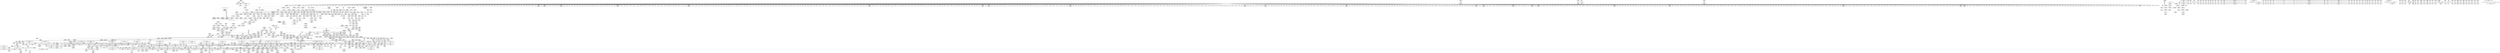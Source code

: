 digraph {
	CE0x4a0bf90 [shape=record,shape=Mrecord,label="{CE0x4a0bf90|72:_i32,_:_CRE_299,300_}"]
	CE0x48e93e0 [shape=record,shape=Mrecord,label="{CE0x48e93e0|common_perm_create:_lor.lhs.false}"]
	CE0x4927bd0 [shape=record,shape=Mrecord,label="{CE0x4927bd0|common_perm_create:_tmp29|security/apparmor/lsm.c,253}"]
	CE0x49b5630 [shape=record,shape=Mrecord,label="{CE0x49b5630|__aa_current_profile:_do.end|*SummSink*}"]
	CE0x49b8fa0 [shape=record,shape=Mrecord,label="{CE0x49b8fa0|__aa_current_profile:_tmp17|security/apparmor/include/context.h,138}"]
	CE0x48b4e10 [shape=record,shape=Mrecord,label="{CE0x48b4e10|common_perm_create:_dentry|Function::common_perm_create&Arg::dentry::}"]
	CE0x48ff930 [shape=record,shape=Mrecord,label="{CE0x48ff930|104:_%struct.inode*,_:_CRE_204,205_}"]
	CE0x4992950 [shape=record,shape=Mrecord,label="{CE0x4992950|0:_%struct.aa_profile*,_:_CMRE_16,24_|*MultipleSource*|security/apparmor/include/context.h,99|*LoadInst*|security/apparmor/include/context.h,99|security/apparmor/include/context.h,100}"]
	CE0x48b1e60 [shape=record,shape=Mrecord,label="{CE0x48b1e60|apparmor_path_mkdir:_dentry|Function::apparmor_path_mkdir&Arg::dentry::|*SummSource*}"]
	CE0x4a10b00 [shape=record,shape=Mrecord,label="{CE0x4a10b00|72:_i32,_:_CRE_564,565_}"]
	CE0x4a1c1c0 [shape=record,shape=Mrecord,label="{CE0x4a1c1c0|72:_i32,_:_CRE_982,983_}"]
	CE0x49b9490 [shape=record,shape=Mrecord,label="{CE0x49b9490|__aa_current_profile:_tmp18|security/apparmor/include/context.h,138}"]
	CE0x49c28c0 [shape=record,shape=Mrecord,label="{CE0x49c28c0|VOIDTB_TE:_CE_95,96_}"]
	CE0x492e0c0 [shape=record,shape=Mrecord,label="{CE0x492e0c0|common_perm_dir_dentry:_cond|Function::common_perm_dir_dentry&Arg::cond::|*SummSink*}"]
	CE0x4a12bf0 [shape=record,shape=Mrecord,label="{CE0x4a12bf0|72:_i32,_:_CRE_595,596_}"]
	CE0x48fb2f0 [shape=record,shape=Mrecord,label="{CE0x48fb2f0|104:_%struct.inode*,_:_CRE_145,146_}"]
	CE0x4a0d0c0 [shape=record,shape=Mrecord,label="{CE0x4a0d0c0|72:_i32,_:_CRE_336,344_}"]
	CE0x4994ba0 [shape=record,shape=Mrecord,label="{CE0x4994ba0|common_perm_dir_dentry:_mnt1|security/apparmor/lsm.c,189}"]
	CE0x492fef0 [shape=record,shape=Mrecord,label="{CE0x492fef0|get_current:_bb|*SummSink*}"]
	CE0x48e9f10 [shape=record,shape=Mrecord,label="{CE0x48e9f10|common_perm_create:_if.end9|*SummSource*}"]
	CE0x498f1d0 [shape=record,shape=Mrecord,label="{CE0x498f1d0|common_perm:_tmp7|security/apparmor/lsm.c,170|*SummSource*}"]
	CE0x48bcaf0 [shape=record,shape=Mrecord,label="{CE0x48bcaf0|i64_3|*Constant*|*SummSource*}"]
	CE0x48c5ca0 [shape=record,shape=Mrecord,label="{CE0x48c5ca0|i64*_getelementptr_inbounds_(_17_x_i64_,_17_x_i64_*___llvm_gcov_ctr60,_i64_0,_i64_8)|*Constant*|*SummSource*}"]
	CE0x4981dc0 [shape=record,shape=Mrecord,label="{CE0x4981dc0|common_perm:_op|Function::common_perm&Arg::op::|*SummSink*}"]
	CE0x48d9930 [shape=record,shape=Mrecord,label="{CE0x48d9930|aa_cred_profile:_tmp9|security/apparmor/include/context.h,100}"]
	CE0x48e8030 [shape=record,shape=Mrecord,label="{CE0x48e8030|0:_%struct.vfsmount*,_8:_%struct.dentry*,_:_CRE_0,8_|*MultipleSource*|Function::common_perm_create&Arg::dir::|Function::apparmor_path_mkdir&Arg::dir::|security/apparmor/lsm.c,253}"]
	CE0x48fadb0 [shape=record,shape=Mrecord,label="{CE0x48fadb0|104:_%struct.inode*,_:_CRE_104,112_|*MultipleSource*|*LoadInst*|security/apparmor/lsm.c,253|security/apparmor/lsm.c,253}"]
	CE0x49bd080 [shape=record,shape=Mrecord,label="{CE0x49bd080|GLOBAL:_llvm.expect.i64|*Constant*|*SummSink*}"]
	CE0x4a06ba0 [shape=record,shape=Mrecord,label="{CE0x4a06ba0|72:_i32,_:_CRE_193,194_}"]
	CE0x4a148a0 [shape=record,shape=Mrecord,label="{CE0x4a148a0|72:_i32,_:_CRE_622,623_}"]
	CE0x4a0bd70 [shape=record,shape=Mrecord,label="{CE0x4a0bd70|72:_i32,_:_CRE_297,298_}"]
	CE0x48d61a0 [shape=record,shape=Mrecord,label="{CE0x48d61a0|i8*_getelementptr_inbounds_(_24_x_i8_,_24_x_i8_*_.str8,_i32_0,_i32_0)|*Constant*}"]
	CE0x49c8b30 [shape=record,shape=Mrecord,label="{CE0x49c8b30|VOIDTB_TE:_CE_181,182_}"]
	CE0x48d3fd0 [shape=record,shape=Mrecord,label="{CE0x48d3fd0|44:_i32,_48:_i16,_128:_i8*,_:_SCMRE_0,4_|*MultipleSource*|security/apparmor/lsm.c, 251|security/apparmor/lsm.c,251}"]
	CE0x4a15150 [shape=record,shape=Mrecord,label="{CE0x4a15150|72:_i32,_:_CRE_672,680_}"]
	CE0x498e4b0 [shape=record,shape=Mrecord,label="{CE0x498e4b0|GLOBAL:___aa_current_profile.__warned|Global_var:__aa_current_profile.__warned|*SummSource*}"]
	CE0x49bd800 [shape=record,shape=Mrecord,label="{CE0x49bd800|__aa_current_profile:_tmp19|security/apparmor/include/context.h,138}"]
	CE0x48b57a0 [shape=record,shape=Mrecord,label="{CE0x48b57a0|i64_3|*Constant*}"]
	CE0x48d4520 [shape=record,shape=Mrecord,label="{CE0x48d4520|GLOBAL:___llvm_gcov_ctr60|Global_var:__llvm_gcov_ctr60}"]
	CE0x4a12ae0 [shape=record,shape=Mrecord,label="{CE0x4a12ae0|72:_i32,_:_CRE_594,595_}"]
	CE0x4967440 [shape=record,shape=Mrecord,label="{CE0x4967440|aa_cred_profile:_tmp26|security/apparmor/include/context.h,100}"]
	CE0x4918460 [shape=record,shape=Mrecord,label="{CE0x4918460|i64*_getelementptr_inbounds_(_2_x_i64_,_2_x_i64_*___llvm_gcov_ctr112,_i64_0,_i64_1)|*Constant*|*SummSink*}"]
	CE0x49c4410 [shape=record,shape=Mrecord,label="{CE0x49c4410|aa_cred_profile:_tmp10|security/apparmor/include/context.h,100|*SummSink*}"]
	CE0x48e1080 [shape=record,shape=Mrecord,label="{CE0x48e1080|common_perm_create:_tmp26|security/apparmor/lsm.c,253|*SummSource*}"]
	CE0x49a8b10 [shape=record,shape=Mrecord,label="{CE0x49a8b10|aa_cred_profile:_if.then}"]
	CE0x48a7860 [shape=record,shape=Mrecord,label="{CE0x48a7860|i64_1|*Constant*|*SummSink*}"]
	CE0x496ac20 [shape=record,shape=Mrecord,label="{CE0x496ac20|VOIDTB_TE:_CE_314,315_}"]
	CE0x49b4cb0 [shape=record,shape=Mrecord,label="{CE0x49b4cb0|_call_void_mcount()_#2|*SummSource*}"]
	CE0x48b9b60 [shape=record,shape=Mrecord,label="{CE0x48b9b60|%struct.vfsmount*_null|*Constant*|*SummSource*}"]
	CE0x49c9490 [shape=record,shape=Mrecord,label="{CE0x49c9490|VOIDTB_TE:_CE_201,202_}"]
	CE0x498ce90 [shape=record,shape=Mrecord,label="{CE0x498ce90|aa_path_perm:_path|Function::aa_path_perm&Arg::path::|*SummSink*}"]
	CE0x49af560 [shape=record,shape=Mrecord,label="{CE0x49af560|i64*_getelementptr_inbounds_(_2_x_i64_,_2_x_i64_*___llvm_gcov_ctr112,_i64_0,_i64_1)|*Constant*}"]
	CE0x4a03bd0 [shape=record,shape=Mrecord,label="{CE0x4a03bd0|72:_i32,_:_CRE_148,149_}"]
	CE0x4a0ba40 [shape=record,shape=Mrecord,label="{CE0x4a0ba40|72:_i32,_:_CRE_294,295_}"]
	CE0x4a0da50 [shape=record,shape=Mrecord,label="{CE0x4a0da50|72:_i32,_:_CRE_416,424_}"]
	CE0x49738b0 [shape=record,shape=Mrecord,label="{CE0x49738b0|VOIDTB_TE:_CE_210,211_}"]
	CE0x48ce510 [shape=record,shape=Mrecord,label="{CE0x48ce510|_call_void_mcount()_#2|*SummSink*}"]
	CE0x49bbad0 [shape=record,shape=Mrecord,label="{CE0x49bbad0|get_current:_tmp1}"]
	CE0x491f250 [shape=record,shape=Mrecord,label="{CE0x491f250|104:_%struct.inode*,_:_CRE_221,222_}"]
	CE0x4988d90 [shape=record,shape=Mrecord,label="{CE0x4988d90|__aa_current_profile:_call|security/apparmor/include/context.h,138|*SummSink*}"]
	CE0x4a16ad0 [shape=record,shape=Mrecord,label="{CE0x4a16ad0|72:_i32,_:_CRE_865,866_}"]
	CE0x4a10090 [shape=record,shape=Mrecord,label="{CE0x4a10090|72:_i32,_:_CRE_554,555_}"]
	CE0x4a17760 [shape=record,shape=Mrecord,label="{CE0x4a17760|72:_i32,_:_CRE_877,878_}"]
	CE0x48f7a00 [shape=record,shape=Mrecord,label="{CE0x48f7a00|common_perm_create:_tmp28|security/apparmor/lsm.c,253|*SummSink*}"]
	CE0x48d4150 [shape=record,shape=Mrecord,label="{CE0x48d4150|common_perm_create:_tobool|security/apparmor/lsm.c,251|*SummSink*}"]
	CE0x48c60b0 [shape=record,shape=Mrecord,label="{CE0x48c60b0|i8_1|*Constant*}"]
	CE0x4a16360 [shape=record,shape=Mrecord,label="{CE0x4a16360|72:_i32,_:_CRE_816,824_}"]
	CE0x49c6a70 [shape=record,shape=Mrecord,label="{CE0x49c6a70|aa_cred_profile:_tmp|*SummSink*}"]
	CE0x49e2c70 [shape=record,shape=Mrecord,label="{CE0x49e2c70|aa_cred_profile:_tobool4|security/apparmor/include/context.h,100|*SummSource*}"]
	CE0x4a06320 [shape=record,shape=Mrecord,label="{CE0x4a06320|72:_i32,_:_CRE_185,186_}"]
	CE0x494f860 [shape=record,shape=Mrecord,label="{CE0x494f860|aa_cred_profile:_tmp22|security/apparmor/include/context.h,100}"]
	CE0x4a1c4f0 [shape=record,shape=Mrecord,label="{CE0x4a1c4f0|72:_i32,_:_CRE_988,992_}"]
	CE0x48bb470 [shape=record,shape=Mrecord,label="{CE0x48bb470|i64_1|*Constant*}"]
	CE0x48c54a0 [shape=record,shape=Mrecord,label="{CE0x48c54a0|i64*_getelementptr_inbounds_(_17_x_i64_,_17_x_i64_*___llvm_gcov_ctr60,_i64_0,_i64_6)|*Constant*|*SummSource*}"]
	CE0x4a10280 [shape=record,shape=Mrecord,label="{CE0x4a10280|72:_i32,_:_CRE_556,557_}"]
	CE0x48d3680 [shape=record,shape=Mrecord,label="{CE0x48d3680|get_current:_tmp4|./arch/x86/include/asm/current.h,14|*SummSink*}"]
	CE0x49c2d10 [shape=record,shape=Mrecord,label="{CE0x49c2d10|aa_cred_profile:_tobool|security/apparmor/include/context.h,100|*SummSink*}"]
	CE0x492ba50 [shape=record,shape=Mrecord,label="{CE0x492ba50|__aa_current_profile:_tmp5|security/apparmor/include/context.h,138|*SummSink*}"]
	CE0x49dd840 [shape=record,shape=Mrecord,label="{CE0x49dd840|aa_cred_profile:_tmp2}"]
	CE0x4920c40 [shape=record,shape=Mrecord,label="{CE0x4920c40|104:_%struct.inode*,_:_CRE_307,308_}"]
	CE0x4966b60 [shape=record,shape=Mrecord,label="{CE0x4966b60|i64*_getelementptr_inbounds_(_16_x_i64_,_16_x_i64_*___llvm_gcov_ctr46,_i64_0,_i64_15)|*Constant*|*SummSink*}"]
	CE0x48ede20 [shape=record,shape=Mrecord,label="{CE0x48ede20|aa_cred_profile:_do.body|*SummSource*}"]
	CE0x48b9020 [shape=record,shape=Mrecord,label="{CE0x48b9020|common_perm:_tmp5|security/apparmor/lsm.c,169|*SummSink*}"]
	CE0x49db060 [shape=record,shape=Mrecord,label="{CE0x49db060|VOIDTB_TE:_CE_160,161_}"]
	CE0x4a128c0 [shape=record,shape=Mrecord,label="{CE0x4a128c0|72:_i32,_:_CRE_592,593_}"]
	CE0x4a0f070 [shape=record,shape=Mrecord,label="{CE0x4a0f070|72:_i32,_:_CRE_486,487_}"]
	CE0x49246f0 [shape=record,shape=Mrecord,label="{CE0x49246f0|mediated_filesystem:_tmp4|*LoadInst*|security/apparmor/include/apparmor.h,117|*SummSource*}"]
	CE0x4a17870 [shape=record,shape=Mrecord,label="{CE0x4a17870|72:_i32,_:_CRE_878,879_}"]
	CE0x4a07750 [shape=record,shape=Mrecord,label="{CE0x4a07750|72:_i32,_:_CRE_204,205_}"]
	CE0x49b4460 [shape=record,shape=Mrecord,label="{CE0x49b4460|__aa_current_profile:_tmp8|security/apparmor/include/context.h,138|*SummSource*}"]
	CE0x48d2de0 [shape=record,shape=Mrecord,label="{CE0x48d2de0|i64*_getelementptr_inbounds_(_17_x_i64_,_17_x_i64_*___llvm_gcov_ctr60,_i64_0,_i64_8)|*Constant*}"]
	CE0x48e64c0 [shape=record,shape=Mrecord,label="{CE0x48e64c0|common_perm_create:_tmp20|security/apparmor/lsm.c,251}"]
	CE0x4a17430 [shape=record,shape=Mrecord,label="{CE0x4a17430|72:_i32,_:_CRE_874,875_}"]
	CE0x4a09840 [shape=record,shape=Mrecord,label="{CE0x4a09840|72:_i32,_:_CRE_262,263_}"]
	CE0x4992c90 [shape=record,shape=Mrecord,label="{CE0x4992c90|common_perm_dir_dentry:_path|security/apparmor/lsm.c, 189|*SummSink*}"]
	CE0x4a12150 [shape=record,shape=Mrecord,label="{CE0x4a12150|72:_i32,_:_CRE_585,586_}"]
	CE0x49948a0 [shape=record,shape=Mrecord,label="{CE0x49948a0|common_perm_dir_dentry:_mnt|security/apparmor/lsm.c,189|*SummSink*}"]
	CE0x4918c30 [shape=record,shape=Mrecord,label="{CE0x4918c30|common_perm_dir_dentry:_path|security/apparmor/lsm.c, 189|*SummSource*}"]
	CE0x48c47e0 [shape=record,shape=Mrecord,label="{CE0x48c47e0|0:_i8,_:_GCMR_common_perm_create.__warned_internal_global_i8_0,_section_.data.unlikely_,_align_1:_elem_0:default:}"]
	CE0x4a116b0 [shape=record,shape=Mrecord,label="{CE0x4a116b0|72:_i32,_:_CRE_575,576_}"]
	CE0x4923a00 [shape=record,shape=Mrecord,label="{CE0x4923a00|common_perm_create:_tmp31|security/apparmor/lsm.c,253|*SummSink*}"]
	CE0x49db3a0 [shape=record,shape=Mrecord,label="{CE0x49db3a0|aa_cred_profile:_tmp16|security/apparmor/include/context.h,100|*SummSource*}"]
	CE0x48ce7a0 [shape=record,shape=Mrecord,label="{CE0x48ce7a0|GLOBAL:___llvm_gcov_ctr60|Global_var:__llvm_gcov_ctr60|*SummSink*}"]
	CE0x48fee80 [shape=record,shape=Mrecord,label="{CE0x48fee80|104:_%struct.inode*,_:_CRE_195,196_}"]
	CE0x4a17650 [shape=record,shape=Mrecord,label="{CE0x4a17650|72:_i32,_:_CRE_876,877_}"]
	CE0x4a168b0 [shape=record,shape=Mrecord,label="{CE0x4a168b0|72:_i32,_:_CRE_856,864_}"]
	CE0x4a11160 [shape=record,shape=Mrecord,label="{CE0x4a11160|72:_i32,_:_CRE_570,571_}"]
	CE0x48d2f60 [shape=record,shape=Mrecord,label="{CE0x48d2f60|common_perm_create:_tmp14|security/apparmor/lsm.c,251|*SummSource*}"]
	CE0x49c7d90 [shape=record,shape=Mrecord,label="{CE0x49c7d90|VOIDTB_TE:_CE_172,173_}"]
	CE0x49a7f70 [shape=record,shape=Mrecord,label="{CE0x49a7f70|i64_0|*Constant*}"]
	CE0x48e3630 [shape=record,shape=Mrecord,label="{CE0x48e3630|COLLAPSED:_GCRE_current_task_external_global_%struct.task_struct*:_elem_0::|security/apparmor/lsm.c,251}"]
	CE0x4a18db0 [shape=record,shape=Mrecord,label="{CE0x4a18db0|72:_i32,_:_CRE_898,899_}"]
	CE0x48fe9c0 [shape=record,shape=Mrecord,label="{CE0x48fe9c0|104:_%struct.inode*,_:_CRE_191,192_}"]
	CE0x4a0b600 [shape=record,shape=Mrecord,label="{CE0x4a0b600|72:_i32,_:_CRE_290,291_}"]
	CE0x49add40 [shape=record,shape=Mrecord,label="{CE0x49add40|__aa_current_profile:_tmp6|security/apparmor/include/context.h,138|*SummSource*}"]
	CE0x48ed370 [shape=record,shape=Mrecord,label="{CE0x48ed370|common_perm_create:_tmp32|security/apparmor/lsm.c,253|*SummSink*}"]
	CE0x48f69c0 [shape=record,shape=Mrecord,label="{CE0x48f69c0|i64_2|*Constant*}"]
	CE0x491eec0 [shape=record,shape=Mrecord,label="{CE0x491eec0|104:_%struct.inode*,_:_CRE_218,219_}"]
	CE0x48ed710 [shape=record,shape=Mrecord,label="{CE0x48ed710|i64*_getelementptr_inbounds_(_17_x_i64_,_17_x_i64_*___llvm_gcov_ctr60,_i64_0,_i64_14)|*Constant*|*SummSource*}"]
	"CONST[source:1(input),value:2(dynamic)][purpose:{object}]"
	CE0x48e0f70 [shape=record,shape=Mrecord,label="{CE0x48e0f70|common_perm_create:_tmp26|security/apparmor/lsm.c,253}"]
	CE0x4a17320 [shape=record,shape=Mrecord,label="{CE0x4a17320|72:_i32,_:_CRE_873,874_}"]
	CE0x48b7de0 [shape=record,shape=Mrecord,label="{CE0x48b7de0|common_perm_create:_if.end9|*SummSink*}"]
	CE0x4991b80 [shape=record,shape=Mrecord,label="{CE0x4991b80|mediated_filesystem:_lnot|security/apparmor/include/apparmor.h,117|*SummSink*}"]
	CE0x496f580 [shape=record,shape=Mrecord,label="{CE0x496f580|72:_i32,_:_CRE_146,147_}"]
	CE0x49192d0 [shape=record,shape=Mrecord,label="{CE0x49192d0|mediated_filesystem:_tmp3|*SummSink*}"]
	CE0x48da000 [shape=record,shape=Mrecord,label="{CE0x48da000|mediated_filesystem:_tmp2|*SummSink*}"]
	CE0x4973e00 [shape=record,shape=Mrecord,label="{CE0x4973e00|VOIDTB_TE:_CE_215,216_}"]
	CE0x4a05ff0 [shape=record,shape=Mrecord,label="{CE0x4a05ff0|72:_i32,_:_CRE_182,183_}"]
	CE0x4a0d940 [shape=record,shape=Mrecord,label="{CE0x4a0d940|72:_i32,_:_CRE_408,416_}"]
	CE0x4917fc0 [shape=record,shape=Mrecord,label="{CE0x4917fc0|mediated_filesystem:_tmp3|*SummSource*}"]
	CE0x4a10390 [shape=record,shape=Mrecord,label="{CE0x4a10390|72:_i32,_:_CRE_557,558_}"]
	CE0x4a04890 [shape=record,shape=Mrecord,label="{CE0x4a04890|72:_i32,_:_CRE_160,161_}"]
	CE0x496ab10 [shape=record,shape=Mrecord,label="{CE0x496ab10|VOIDTB_TE:_CE_313,314_}"]
	CE0x496de50 [shape=record,shape=Mrecord,label="{CE0x496de50|72:_i32,_:_CRE_48,56_}"]
	CE0x4a12d00 [shape=record,shape=Mrecord,label="{CE0x4a12d00|72:_i32,_:_CRE_596,597_}"]
	CE0x498d5b0 [shape=record,shape=Mrecord,label="{CE0x498d5b0|aa_path_perm:_request|Function::aa_path_perm&Arg::request::}"]
	CE0x48ba300 [shape=record,shape=Mrecord,label="{CE0x48ba300|common_perm_create:_cond|security/apparmor/lsm.c, 251|*SummSink*}"]
	CE0x49d8b50 [shape=record,shape=Mrecord,label="{CE0x49d8b50|VOIDTB_TE:_CE_151,152_}"]
	CE0x49c97c0 [shape=record,shape=Mrecord,label="{CE0x49c97c0|VOIDTB_TE:_CE_204,205_}"]
	CE0x4a07640 [shape=record,shape=Mrecord,label="{CE0x4a07640|72:_i32,_:_CRE_203,204_}"]
	CE0x492c3f0 [shape=record,shape=Mrecord,label="{CE0x492c3f0|__aa_current_profile:_if.then|*SummSink*}"]
	CE0x48b45d0 [shape=record,shape=Mrecord,label="{CE0x48b45d0|common_perm_create:_mask|Function::common_perm_create&Arg::mask::|*SummSink*}"]
	CE0x492e770 [shape=record,shape=Mrecord,label="{CE0x492e770|common_perm_create:_retval.0}"]
	CE0x4a1c600 [shape=record,shape=Mrecord,label="{CE0x4a1c600|72:_i32,_:_CRE_992,1000_}"]
	CE0x4930a10 [shape=record,shape=Mrecord,label="{CE0x4930a10|_call_void_mcount()_#2|*SummSink*}"]
	CE0x496f030 [shape=record,shape=Mrecord,label="{CE0x496f030|72:_i32,_:_CRE_141,142_}"]
	CE0x4a0fb40 [shape=record,shape=Mrecord,label="{CE0x4a0fb40|72:_i32,_:_CRE_536,540_}"]
	CE0x4a18640 [shape=record,shape=Mrecord,label="{CE0x4a18640|72:_i32,_:_CRE_891,892_}"]
	CE0x4a0fd60 [shape=record,shape=Mrecord,label="{CE0x4a0fd60|72:_i32,_:_CRE_544,552_}"]
	CE0x48a66e0 [shape=record,shape=Mrecord,label="{CE0x48a66e0|_call_void_mcount()_#2|*SummSource*}"]
	CE0x49df8b0 [shape=record,shape=Mrecord,label="{CE0x49df8b0|aa_cred_profile:_lnot3|security/apparmor/include/context.h,100}"]
	CE0x4969630 [shape=record,shape=Mrecord,label="{CE0x4969630|VOIDTB_TE:_CE_223,224_}"]
	CE0x49bbca0 [shape=record,shape=Mrecord,label="{CE0x49bbca0|%struct.aa_profile*_null|*Constant*}"]
	CE0x496c2f0 [shape=record,shape=Mrecord,label="{CE0x496c2f0|aa_cred_profile:_profile11|security/apparmor/include/context.h,101}"]
	CE0x49b91f0 [shape=record,shape=Mrecord,label="{CE0x49b91f0|i64*_getelementptr_inbounds_(_11_x_i64_,_11_x_i64_*___llvm_gcov_ctr58,_i64_0,_i64_10)|*Constant*|*SummSink*}"]
	CE0x4a04560 [shape=record,shape=Mrecord,label="{CE0x4a04560|72:_i32,_:_CRE_157,158_}"]
	CE0x4966fe0 [shape=record,shape=Mrecord,label="{CE0x4966fe0|aa_cred_profile:_tmp31|security/apparmor/include/context.h,100|*SummSink*}"]
	CE0x49936d0 [shape=record,shape=Mrecord,label="{CE0x49936d0|common_perm_dir_dentry:_tmp3|*SummSink*}"]
	CE0x48ceee0 [shape=record,shape=Mrecord,label="{CE0x48ceee0|common_perm_create:_tmp6|security/apparmor/lsm.c,251}"]
	CE0x48b11d0 [shape=record,shape=Mrecord,label="{CE0x48b11d0|apparmor_path_mkdir:_tmp1}"]
	CE0x48affc0 [shape=record,shape=Mrecord,label="{CE0x48affc0|i32_1|*Constant*|*SummSource*}"]
	CE0x49893a0 [shape=record,shape=Mrecord,label="{CE0x49893a0|common_perm:_mode|security/apparmor/lsm.c,169|*SummSource*}"]
	CE0x49244b0 [shape=record,shape=Mrecord,label="{CE0x49244b0|mediated_filesystem:_tmp4|*LoadInst*|security/apparmor/include/apparmor.h,117}"]
	CE0x498df20 [shape=record,shape=Mrecord,label="{CE0x498df20|_ret_i32_%call17,_!dbg_!15526|security/apparmor/file.c,307}"]
	CE0x492fde0 [shape=record,shape=Mrecord,label="{CE0x492fde0|get_current:_bb|*SummSource*}"]
	CE0x49c7fb0 [shape=record,shape=Mrecord,label="{CE0x49c7fb0|VOIDTB_TE:_CE_174,175_}"]
	CE0x4a1ab70 [shape=record,shape=Mrecord,label="{CE0x4a1ab70|72:_i32,_:_CRE_926,927_}"]
	CE0x49db900 [shape=record,shape=Mrecord,label="{CE0x49db900|aa_cred_profile:_tmp17|security/apparmor/include/context.h,100|*SummSink*}"]
	CE0x48d3790 [shape=record,shape=Mrecord,label="{CE0x48d3790|mediated_filesystem:_bb}"]
	CE0x49b8020 [shape=record,shape=Mrecord,label="{CE0x49b8020|i32_138|*Constant*|*SummSource*}"]
	CE0x4a04450 [shape=record,shape=Mrecord,label="{CE0x4a04450|72:_i32,_:_CRE_156,157_}"]
	CE0x4a0f290 [shape=record,shape=Mrecord,label="{CE0x4a0f290|72:_i32,_:_CRE_488,496_}"]
	CE0x4a0e4c0 [shape=record,shape=Mrecord,label="{CE0x4a0e4c0|72:_i32,_:_CRE_475,476_}"]
	CE0x48b0bd0 [shape=record,shape=Mrecord,label="{CE0x48b0bd0|common_perm_create:_dir|Function::common_perm_create&Arg::dir::}"]
	CE0x48b7a60 [shape=record,shape=Mrecord,label="{CE0x48b7a60|common_perm_create:_bb|*SummSink*}"]
	CE0x49b96c0 [shape=record,shape=Mrecord,label="{CE0x49b96c0|__aa_current_profile:_tmp15|security/apparmor/include/context.h,138}"]
	CE0x48e1ef0 [shape=record,shape=Mrecord,label="{CE0x48e1ef0|common_perm_create:_tmp17|security/apparmor/lsm.c,251|*SummSink*}"]
	CE0x4a16250 [shape=record,shape=Mrecord,label="{CE0x4a16250|72:_i32,_:_CRE_808,816_}"]
	CE0x49bc8d0 [shape=record,shape=Mrecord,label="{CE0x49bc8d0|VOIDTB_TE:_CE_72,80_}"]
	CE0x48db630 [shape=record,shape=Mrecord,label="{CE0x48db630|COLLAPSED:_GCMRE___llvm_gcov_ctr55_internal_global_2_x_i64_zeroinitializer:_elem_0:default:}"]
	CE0x49b4580 [shape=record,shape=Mrecord,label="{CE0x49b4580|__aa_current_profile:_tmp8|security/apparmor/include/context.h,138|*SummSink*}"]
	CE0x4a0a610 [shape=record,shape=Mrecord,label="{CE0x4a0a610|72:_i32,_:_CRE_275,276_}"]
	CE0x492d080 [shape=record,shape=Mrecord,label="{CE0x492d080|common_perm_dir_dentry:_dir|Function::common_perm_dir_dentry&Arg::dir::|*SummSink*}"]
	CE0x48b3710 [shape=record,shape=Mrecord,label="{CE0x48b3710|common_perm_create:_tmp3}"]
	CE0x496dc50 [shape=record,shape=Mrecord,label="{CE0x496dc50|72:_i32,_:_CRE_32,40_}"]
	CE0x4a16ee0 [shape=record,shape=Mrecord,label="{CE0x4a16ee0|72:_i32,_:_CRE_869,870_}"]
	CE0x4a1a0d0 [shape=record,shape=Mrecord,label="{CE0x4a1a0d0|72:_i32,_:_CRE_916,917_}"]
	CE0x48b9480 [shape=record,shape=Mrecord,label="{CE0x48b9480|common_perm:_tmp6|security/apparmor/lsm.c,169|*SummSink*}"]
	CE0x4928b40 [shape=record,shape=Mrecord,label="{CE0x4928b40|__aa_current_profile:_do.end}"]
	CE0x48cdd80 [shape=record,shape=Mrecord,label="{CE0x48cdd80|i64_11|*Constant*|*SummSource*}"]
	CE0x49cdc60 [shape=record,shape=Mrecord,label="{CE0x49cdc60|aa_cred_profile:_do.cond|*SummSource*}"]
	CE0x496b620 [shape=record,shape=Mrecord,label="{CE0x496b620|aa_cred_profile:_tmp32|security/apparmor/include/context.h,101}"]
	CE0x48bcf00 [shape=record,shape=Mrecord,label="{CE0x48bcf00|common_perm_create:_tmp12|security/apparmor/lsm.c,251|*SummSink*}"]
	CE0x4926a00 [shape=record,shape=Mrecord,label="{CE0x4926a00|i64*_getelementptr_inbounds_(_5_x_i64_,_5_x_i64_*___llvm_gcov_ctr57,_i64_0,_i64_4)|*Constant*|*SummSource*}"]
	CE0x48e0010 [shape=record,shape=Mrecord,label="{CE0x48e0010|i64_3|*Constant*}"]
	CE0x49acc30 [shape=record,shape=Mrecord,label="{CE0x49acc30|__aa_current_profile:_tmp8|security/apparmor/include/context.h,138}"]
	CE0x49ce490 [shape=record,shape=Mrecord,label="{CE0x49ce490|VOIDTB_TE:_CE_188,189_}"]
	CE0x48d3df0 [shape=record,shape=Mrecord,label="{CE0x48d3df0|common_perm_create:_uid|security/apparmor/lsm.c,251|*SummSource*}"]
	CE0x48b1b20 [shape=record,shape=Mrecord,label="{CE0x48b1b20|apparmor_path_mkdir:_tmp3|*SummSink*}"]
	CE0x4967830 [shape=record,shape=Mrecord,label="{CE0x4967830|i64*_getelementptr_inbounds_(_16_x_i64_,_16_x_i64_*___llvm_gcov_ctr46,_i64_0,_i64_13)|*Constant*|*SummSink*}"]
	CE0x4a0cb40 [shape=record,shape=Mrecord,label="{CE0x4a0cb40|72:_i32,_:_CRE_310,311_}"]
	CE0x4a0a500 [shape=record,shape=Mrecord,label="{CE0x4a0a500|72:_i32,_:_CRE_274,275_}"]
	CE0x49e12b0 [shape=record,shape=Mrecord,label="{CE0x49e12b0|VOIDTB_TE:_CE_190,191_}"]
	CE0x49ded40 [shape=record,shape=Mrecord,label="{CE0x49ded40|aa_cred_profile:_tmp1|*SummSource*}"]
	CE0x4a0e3e0 [shape=record,shape=Mrecord,label="{CE0x4a0e3e0|72:_i32,_:_CRE_474,475_}"]
	CE0x49b97a0 [shape=record,shape=Mrecord,label="{CE0x49b97a0|__aa_current_profile:_tmp15|security/apparmor/include/context.h,138|*SummSink*}"]
	CE0x48faa20 [shape=record,shape=Mrecord,label="{CE0x48faa20|104:_%struct.inode*,_:_CRE_94,95_}"]
	CE0x49c4330 [shape=record,shape=Mrecord,label="{CE0x49c4330|aa_cred_profile:_tmp10|security/apparmor/include/context.h,100}"]
	CE0x496ae40 [shape=record,shape=Mrecord,label="{CE0x496ae40|VOIDTB_TE:_CE_316,317_}"]
	CE0x4a092f0 [shape=record,shape=Mrecord,label="{CE0x4a092f0|72:_i32,_:_CRE_257,258_}"]
	CE0x496a0d0 [shape=record,shape=Mrecord,label="{CE0x496a0d0|VOIDTB_TE:_CE_296,304_}"]
	CE0x4a17ba0 [shape=record,shape=Mrecord,label="{CE0x4a17ba0|72:_i32,_:_CRE_881,882_}"]
	CE0x48b4bc0 [shape=record,shape=Mrecord,label="{CE0x48b4bc0|common_perm_create:_mode|Function::common_perm_create&Arg::mode::|*SummSource*}"]
	CE0x48fbca0 [shape=record,shape=Mrecord,label="{CE0x48fbca0|104:_%struct.inode*,_:_CRE_153,154_}"]
	CE0x491f4b0 [shape=record,shape=Mrecord,label="{CE0x491f4b0|104:_%struct.inode*,_:_CRE_223,224_}"]
	CE0x49bcf00 [shape=record,shape=Mrecord,label="{CE0x49bcf00|GLOBAL:_llvm.expect.i64|*Constant*}"]
	CE0x49e0640 [shape=record,shape=Mrecord,label="{CE0x49e0640|aa_cred_profile:_tmp19|security/apparmor/include/context.h,100|*SummSink*}"]
	CE0x49a8be0 [shape=record,shape=Mrecord,label="{CE0x49a8be0|aa_cred_profile:_if.then|*SummSource*}"]
	CE0x48d67b0 [shape=record,shape=Mrecord,label="{CE0x48d67b0|i8*_getelementptr_inbounds_(_24_x_i8_,_24_x_i8_*_.str8,_i32_0,_i32_0)|*Constant*|*SummSink*}"]
	CE0x4995510 [shape=record,shape=Mrecord,label="{CE0x4995510|common_perm_dir_dentry:_call|security/apparmor/lsm.c,191|*SummSink*}"]
	CE0x48e5390 [shape=record,shape=Mrecord,label="{CE0x48e5390|common_perm_dir_dentry:_entry}"]
	CE0x4a16030 [shape=record,shape=Mrecord,label="{CE0x4a16030|72:_i32,_:_CRE_792,800_}"]
	CE0x48feaf0 [shape=record,shape=Mrecord,label="{CE0x48feaf0|104:_%struct.inode*,_:_CRE_192,193_}"]
	CE0x4a0e900 [shape=record,shape=Mrecord,label="{CE0x4a0e900|72:_i32,_:_CRE_479,480_}"]
	CE0x4a14680 [shape=record,shape=Mrecord,label="{CE0x4a14680|72:_i32,_:_CRE_620,621_}"]
	CE0x4a15040 [shape=record,shape=Mrecord,label="{CE0x4a15040|72:_i32,_:_CRE_664,672_}"]
	CE0x4a0b820 [shape=record,shape=Mrecord,label="{CE0x4a0b820|72:_i32,_:_CRE_292,293_}"]
	CE0x48dabd0 [shape=record,shape=Mrecord,label="{CE0x48dabd0|i64*_getelementptr_inbounds_(_2_x_i64_,_2_x_i64_*___llvm_gcov_ctr112,_i64_0,_i64_0)|*Constant*}"]
	CE0x4a16be0 [shape=record,shape=Mrecord,label="{CE0x4a16be0|72:_i32,_:_CRE_866,867_}"]
	CE0x48e9d10 [shape=record,shape=Mrecord,label="{CE0x48e9d10|common_perm_create:_if.end|*SummSink*}"]
	CE0x48d0710 [shape=record,shape=Mrecord,label="{CE0x48d0710|common_perm_create:_tmp10|security/apparmor/lsm.c,251|*SummSource*}"]
	CE0x4a0d3f0 [shape=record,shape=Mrecord,label="{CE0x4a0d3f0|72:_i32,_:_CRE_360,376_}"]
	CE0x49b89b0 [shape=record,shape=Mrecord,label="{CE0x49b89b0|i64*_getelementptr_inbounds_(_11_x_i64_,_11_x_i64_*___llvm_gcov_ctr58,_i64_0,_i64_9)|*Constant*|*SummSource*}"]
	CE0x48ed1f0 [shape=record,shape=Mrecord,label="{CE0x48ed1f0|common_perm_create:_tmp32|security/apparmor/lsm.c,253|*SummSource*}"]
	CE0x48e69d0 [shape=record,shape=Mrecord,label="{CE0x48e69d0|common_perm_create:_tmp21|security/apparmor/lsm.c,251}"]
	CE0x4a15e10 [shape=record,shape=Mrecord,label="{CE0x4a15e10|72:_i32,_:_CRE_768,776_}"]
	CE0x49e2dd0 [shape=record,shape=Mrecord,label="{CE0x49e2dd0|aa_cred_profile:_tobool4|security/apparmor/include/context.h,100|*SummSink*}"]
	CE0x48dcc70 [shape=record,shape=Mrecord,label="{CE0x48dcc70|mediated_filesystem:_i_sb|security/apparmor/include/apparmor.h,117|*SummSource*}"]
	CE0x48b4cc0 [shape=record,shape=Mrecord,label="{CE0x48b4cc0|common_perm_create:_mode|Function::common_perm_create&Arg::mode::|*SummSink*}"]
	CE0x49504c0 [shape=record,shape=Mrecord,label="{CE0x49504c0|i64*_getelementptr_inbounds_(_16_x_i64_,_16_x_i64_*___llvm_gcov_ctr46,_i64_0,_i64_10)|*Constant*}"]
	CE0x49c0440 [shape=record,shape=Mrecord,label="{CE0x49c0440|GLOBAL:_aa_cred_profile|*Constant*|*SummSink*}"]
	CE0x48fd6c0 [shape=record,shape=Mrecord,label="{CE0x48fd6c0|104:_%struct.inode*,_:_CRE_175,176_}"]
	CE0x4a05330 [shape=record,shape=Mrecord,label="{CE0x4a05330|72:_i32,_:_CRE_170,171_}"]
	CE0x49ba9c0 [shape=record,shape=Mrecord,label="{CE0x49ba9c0|_call_void_lockdep_rcu_suspicious(i8*_getelementptr_inbounds_(_36_x_i8_,_36_x_i8_*_.str12,_i32_0,_i32_0),_i32_138,_i8*_getelementptr_inbounds_(_45_x_i8_,_45_x_i8_*_.str14,_i32_0,_i32_0))_#7,_!dbg_!15483|security/apparmor/include/context.h,138|*SummSink*}"]
	CE0x48f9050 [shape=record,shape=Mrecord,label="{CE0x48f9050|104:_%struct.inode*,_:_CRE_8,12_|*MultipleSource*|*LoadInst*|security/apparmor/lsm.c,253|security/apparmor/lsm.c,253}"]
	CE0x4a1b830 [shape=record,shape=Mrecord,label="{CE0x4a1b830|72:_i32,_:_CRE_952,960_}"]
	CE0x48c0ae0 [shape=record,shape=Mrecord,label="{CE0x48c0ae0|common_perm_create:_if.then|*SummSink*}"]
	CE0x48c5730 [shape=record,shape=Mrecord,label="{CE0x48c5730|i64*_getelementptr_inbounds_(_17_x_i64_,_17_x_i64_*___llvm_gcov_ctr60,_i64_0,_i64_6)|*Constant*|*SummSink*}"]
	CE0x48f97d0 [shape=record,shape=Mrecord,label="{CE0x48f97d0|104:_%struct.inode*,_:_CRE_40,48_|*MultipleSource*|*LoadInst*|security/apparmor/lsm.c,253|security/apparmor/lsm.c,253}"]
	CE0x49b88d0 [shape=record,shape=Mrecord,label="{CE0x49b88d0|i8*_getelementptr_inbounds_(_45_x_i8_,_45_x_i8_*_.str14,_i32_0,_i32_0)|*Constant*}"]
	CE0x4a09620 [shape=record,shape=Mrecord,label="{CE0x4a09620|72:_i32,_:_CRE_260,261_}"]
	CE0x4a1b3f0 [shape=record,shape=Mrecord,label="{CE0x4a1b3f0|72:_i32,_:_CRE_934,935_}"]
	CE0x48b9350 [shape=record,shape=Mrecord,label="{CE0x48b9350|common_perm:_tmp6|security/apparmor/lsm.c,169|*SummSource*}"]
	CE0x4a16ff0 [shape=record,shape=Mrecord,label="{CE0x4a16ff0|72:_i32,_:_CRE_870,871_}"]
	CE0x48e20e0 [shape=record,shape=Mrecord,label="{CE0x48e20e0|common_perm_create:_tmp18|security/apparmor/lsm.c,251}"]
	CE0x4994b30 [shape=record,shape=Mrecord,label="{CE0x4994b30|common_perm_dir_dentry:_mnt1|security/apparmor/lsm.c,189|*SummSource*}"]
	CE0x4925e30 [shape=record,shape=Mrecord,label="{CE0x4925e30|i64_12|*Constant*}"]
	CE0x4969cc0 [shape=record,shape=Mrecord,label="{CE0x4969cc0|VOIDTB_TE:_CE_264,272_}"]
	CE0x48ba5d0 [shape=record,shape=Mrecord,label="{CE0x48ba5d0|common_perm_create:_tmp1|*SummSource*}"]
	CE0x48b1690 [shape=record,shape=Mrecord,label="{CE0x48b1690|common_perm_create:_tmp9|security/apparmor/lsm.c,251|*SummSource*}"]
	CE0x48e88d0 [shape=record,shape=Mrecord,label="{CE0x48e88d0|common_perm_create:_tmp17|security/apparmor/lsm.c,251|*SummSource*}"]
	CE0x49aa690 [shape=record,shape=Mrecord,label="{CE0x49aa690|__aa_current_profile:_tmp10|security/apparmor/include/context.h,138}"]
	CE0x498f8a0 [shape=record,shape=Mrecord,label="{CE0x498f8a0|common_perm:_tmp8|security/apparmor/lsm.c,170}"]
	CE0x49de070 [shape=record,shape=Mrecord,label="{CE0x49de070|aa_cred_profile:_lnot2|security/apparmor/include/context.h,100|*SummSink*}"]
	CE0x492e9c0 [shape=record,shape=Mrecord,label="{CE0x492e9c0|common_perm_create:_retval.0|*SummSink*}"]
	CE0x4a109f0 [shape=record,shape=Mrecord,label="{CE0x4a109f0|72:_i32,_:_CRE_563,564_}"]
	CE0x48f9580 [shape=record,shape=Mrecord,label="{CE0x48f9580|104:_%struct.inode*,_:_CRE_24,40_|*MultipleSource*|*LoadInst*|security/apparmor/lsm.c,253|security/apparmor/lsm.c,253}"]
	CE0x4994d90 [shape=record,shape=Mrecord,label="{CE0x4994d90|0:_%struct.vfsmount*,_8:_%struct.dentry*,_:_SCMRE_8,16_|*MultipleSource*|security/apparmor/lsm.c, 189|security/apparmor/lsm.c,189}"]
	CE0x4a07ef0 [shape=record,shape=Mrecord,label="{CE0x4a07ef0|72:_i32,_:_CRE_224,232_}"]
	CE0x48dc560 [shape=record,shape=Mrecord,label="{CE0x48dc560|_call_void_mcount()_#2|*SummSink*}"]
	CE0x49a9ff0 [shape=record,shape=Mrecord,label="{CE0x49a9ff0|__aa_current_profile:_call|security/apparmor/include/context.h,138}"]
	CE0x4969520 [shape=record,shape=Mrecord,label="{CE0x4969520|VOIDTB_TE:_CE_222,223_}"]
	CE0x49d8530 [shape=record,shape=Mrecord,label="{CE0x49d8530|i32_0|*Constant*}"]
	CE0x492fd70 [shape=record,shape=Mrecord,label="{CE0x492fd70|i64*_getelementptr_inbounds_(_2_x_i64_,_2_x_i64_*___llvm_gcov_ctr112,_i64_0,_i64_0)|*Constant*}"]
	CE0x4998340 [shape=record,shape=Mrecord,label="{CE0x4998340|i64_-2147483648|*Constant*|*SummSource*}"]
	CE0x4a0cd60 [shape=record,shape=Mrecord,label="{CE0x4a0cd60|72:_i32,_:_CRE_312,320_}"]
	CE0x48ecec0 [shape=record,shape=Mrecord,label="{CE0x48ecec0|common_perm_create:_tmp11|security/apparmor/lsm.c,251|*SummSink*}"]
	CE0x48e45e0 [shape=record,shape=Mrecord,label="{CE0x48e45e0|common_perm_create:_tmp36|security/apparmor/lsm.c,256|*SummSink*}"]
	CE0x48a61d0 [shape=record,shape=Mrecord,label="{CE0x48a61d0|common_perm_create:_tmp2|*SummSource*}"]
	CE0x4993b90 [shape=record,shape=Mrecord,label="{CE0x4993b90|_call_void_mcount()_#2|*SummSink*}"]
	CE0x48ba270 [shape=record,shape=Mrecord,label="{CE0x48ba270|common_perm_create:_tmp|*SummSink*}"]
	CE0x48d0bc0 [shape=record,shape=Mrecord,label="{CE0x48d0bc0|common_perm_create:_tmp11|security/apparmor/lsm.c,251}"]
	CE0x492d440 [shape=record,shape=Mrecord,label="{CE0x492d440|common_perm_dir_dentry:_dentry|Function::common_perm_dir_dentry&Arg::dentry::|*SummSource*}"]
	CE0x4a19850 [shape=record,shape=Mrecord,label="{CE0x4a19850|72:_i32,_:_CRE_908,909_}"]
	CE0x496f250 [shape=record,shape=Mrecord,label="{CE0x496f250|72:_i32,_:_CRE_143,144_}"]
	CE0x4995810 [shape=record,shape=Mrecord,label="{CE0x4995810|common_perm_dir_dentry:_tmp4|*LoadInst*|security/apparmor/lsm.c,189|*SummSink*}"]
	CE0x4a08220 [shape=record,shape=Mrecord,label="{CE0x4a08220|72:_i32,_:_CRE_241,242_}"]
	CE0x49b5710 [shape=record,shape=Mrecord,label="{CE0x49b5710|__aa_current_profile:_if.then}"]
	CE0x49dd4e0 [shape=record,shape=Mrecord,label="{CE0x49dd4e0|i64*_getelementptr_inbounds_(_16_x_i64_,_16_x_i64_*___llvm_gcov_ctr46,_i64_0,_i64_1)|*Constant*|*SummSource*}"]
	CE0x4981800 [shape=record,shape=Mrecord,label="{CE0x4981800|common_perm:_entry}"]
	CE0x49198c0 [shape=record,shape=Mrecord,label="{CE0x49198c0|get_current:_tmp3}"]
	CE0x4928610 [shape=record,shape=Mrecord,label="{CE0x4928610|mediated_filesystem:_entry|*SummSource*}"]
	CE0x48ec8c0 [shape=record,shape=Mrecord,label="{CE0x48ec8c0|mediated_filesystem:_inode|Function::mediated_filesystem&Arg::inode::|*SummSource*}"]
	CE0x48bd2c0 [shape=record,shape=Mrecord,label="{CE0x48bd2c0|apparmor_path_mkdir:_bb|*SummSink*}"]
	CE0x49c27f0 [shape=record,shape=Mrecord,label="{CE0x49c27f0|VOIDTB_TE:_CE_94,95_}"]
	CE0x48e0d00 [shape=record,shape=Mrecord,label="{CE0x48e0d00|common_perm_create:_tmp25|security/apparmor/lsm.c,253|*SummSink*}"]
	CE0x48da160 [shape=record,shape=Mrecord,label="{CE0x48da160|i32_0|*Constant*}"]
	CE0x48e2670 [shape=record,shape=Mrecord,label="{CE0x48e2670|common_perm_create:_call3|security/apparmor/lsm.c,251}"]
	CE0x498d070 [shape=record,shape=Mrecord,label="{CE0x498d070|aa_path_perm:_flags|Function::aa_path_perm&Arg::flags::}"]
	CE0x49abeb0 [shape=record,shape=Mrecord,label="{CE0x49abeb0|i64_3|*Constant*}"]
	CE0x496a8f0 [shape=record,shape=Mrecord,label="{CE0x496a8f0|VOIDTB_TE:_CE_311,312_}"]
	CE0x498c820 [shape=record,shape=Mrecord,label="{CE0x498c820|aa_path_perm:_profile|Function::aa_path_perm&Arg::profile::|*SummSource*}"]
	CE0x48b32c0 [shape=record,shape=Mrecord,label="{CE0x48b32c0|i16_16384|*Constant*}"]
	CE0x49d8940 [shape=record,shape=Mrecord,label="{CE0x49d8940|VOIDTB_TE:_CE_148,149_}"]
	CE0x48b9d20 [shape=record,shape=Mrecord,label="{CE0x48b9d20|%struct.vfsmount*_null|*Constant*|*SummSink*}"]
	CE0x49c6b50 [shape=record,shape=Mrecord,label="{CE0x49c6b50|aa_cred_profile:_tmp1}"]
	CE0x48baf20 [shape=record,shape=Mrecord,label="{CE0x48baf20|44:_i32,_48:_i16,_128:_i8*,_:_SCMRE_4,6_|*MultipleSource*|security/apparmor/lsm.c, 251|security/apparmor/lsm.c,251}"]
	CE0x49aad60 [shape=record,shape=Mrecord,label="{CE0x49aad60|GLOBAL:___llvm_gcov_ctr46|Global_var:__llvm_gcov_ctr46}"]
	CE0x4951c50 [shape=record,shape=Mrecord,label="{CE0x4951c50|void_(i8*,_i32,_i64)*_asm_sideeffect_1:_09ud2_0A.pushsection___bug_table,_22a_22_0A2:_09.long_1b_-_2b,_$_0:c_-_2b_0A_09.word_$_1:c_,_0_0A_09.org_2b+$_2:c_0A.popsection_,_i,i,i,_dirflag_,_fpsr_,_flags_|*SummSource*}"]
	CE0x494f8d0 [shape=record,shape=Mrecord,label="{CE0x494f8d0|aa_cred_profile:_tmp22|security/apparmor/include/context.h,100|*SummSource*}"]
	CE0x49c62e0 [shape=record,shape=Mrecord,label="{CE0x49c62e0|aa_cred_profile:_profile|security/apparmor/include/context.h,100}"]
	CE0x49884e0 [shape=record,shape=Mrecord,label="{CE0x49884e0|common_perm:_bb|*SummSink*}"]
	CE0x48e2390 [shape=record,shape=Mrecord,label="{CE0x48e2390|common_perm_create:_tmp18|security/apparmor/lsm.c,251|*SummSink*}"]
	CE0x494eae0 [shape=record,shape=Mrecord,label="{CE0x494eae0|_call_void_asm_sideeffect_1:_09ud2_0A.pushsection___bug_table,_22a_22_0A2:_09.long_1b_-_2b,_$_0:c_-_2b_0A_09.word_$_1:c_,_0_0A_09.org_2b+$_2:c_0A.popsection_,_i,i,i,_dirflag_,_fpsr_,_flags_(i8*_getelementptr_inbounds_(_36_x_i8_,_36_x_i8_*_.str12,_i32_0,_i32_0),_i32_100,_i64_12)_#2,_!dbg_!15490,_!srcloc_!15493|security/apparmor/include/context.h,100}"]
	CE0x4a0a830 [shape=record,shape=Mrecord,label="{CE0x4a0a830|72:_i32,_:_CRE_277,278_}"]
	CE0x4a19630 [shape=record,shape=Mrecord,label="{CE0x4a19630|72:_i32,_:_CRE_906,907_}"]
	CE0x48b0410 [shape=record,shape=Mrecord,label="{CE0x48b0410|common_perm_create:_cond|security/apparmor/lsm.c, 251}"]
	CE0x48dbd50 [shape=record,shape=Mrecord,label="{CE0x48dbd50|__aa_current_profile:_tobool|security/apparmor/include/context.h,138}"]
	CE0x4a04780 [shape=record,shape=Mrecord,label="{CE0x4a04780|72:_i32,_:_CRE_159,160_}"]
	CE0x4a15590 [shape=record,shape=Mrecord,label="{CE0x4a15590|72:_i32,_:_CRE_696,704_}"]
	CE0x49c8da0 [shape=record,shape=Mrecord,label="{CE0x49c8da0|aa_cred_profile:_tmp13}"]
	CE0x49d7840 [shape=record,shape=Mrecord,label="{CE0x49d7840|VOIDTB_TE:_CE_156,157_}"]
	CE0x48fa7c0 [shape=record,shape=Mrecord,label="{CE0x48fa7c0|104:_%struct.inode*,_:_CRE_92,93_}"]
	CE0x4a15480 [shape=record,shape=Mrecord,label="{CE0x4a15480|72:_i32,_:_CRE_688,692_}"]
	CE0x4a08b80 [shape=record,shape=Mrecord,label="{CE0x4a08b80|72:_i32,_:_CRE_250,251_}"]
	CE0x48bbac0 [shape=record,shape=Mrecord,label="{CE0x48bbac0|common_perm_create:_tmp27|*LoadInst*|security/apparmor/lsm.c,253}"]
	CE0x49814b0 [shape=record,shape=Mrecord,label="{CE0x49814b0|GLOBAL:_common_perm|*Constant*}"]
	CE0x49aecb0 [shape=record,shape=Mrecord,label="{CE0x49aecb0|__aa_current_profile:_land.lhs.true2|*SummSource*}"]
	CE0x4930900 [shape=record,shape=Mrecord,label="{CE0x4930900|_call_void_mcount()_#2|*SummSource*}"]
	CE0x49b41f0 [shape=record,shape=Mrecord,label="{CE0x49b41f0|VOIDTB_TE:_CE_24,40_}"]
	CE0x492c360 [shape=record,shape=Mrecord,label="{CE0x492c360|__aa_current_profile:_if.then|*SummSource*}"]
	CE0x4919520 [shape=record,shape=Mrecord,label="{CE0x4919520|_call_void_mcount()_#2}"]
	CE0x48e6130 [shape=record,shape=Mrecord,label="{CE0x48e6130|common_perm_create:_fsuid|security/apparmor/lsm.c,251|*SummSource*}"]
	CE0x48d5bd0 [shape=record,shape=Mrecord,label="{CE0x48d5bd0|_call_void_lockdep_rcu_suspicious(i8*_getelementptr_inbounds_(_24_x_i8_,_24_x_i8_*_.str8,_i32_0,_i32_0),_i32_251,_i8*_getelementptr_inbounds_(_45_x_i8_,_45_x_i8_*_.str14,_i32_0,_i32_0))_#7,_!dbg_!15492|security/apparmor/lsm.c,251|*SummSource*}"]
	CE0x4968f40 [shape=record,shape=Mrecord,label="{CE0x4968f40|i64*_getelementptr_inbounds_(_16_x_i64_,_16_x_i64_*___llvm_gcov_ctr46,_i64_0,_i64_15)|*Constant*}"]
	CE0x48ce120 [shape=record,shape=Mrecord,label="{CE0x48ce120|common_perm_create:_tmp4|security/apparmor/lsm.c,251}"]
	CE0x4a0fa30 [shape=record,shape=Mrecord,label="{CE0x4a0fa30|72:_i32,_:_CRE_528,536_}"]
	CE0x48c6c20 [shape=record,shape=Mrecord,label="{CE0x48c6c20|i8_1|*Constant*|*SummSource*}"]
	CE0x4a0c1b0 [shape=record,shape=Mrecord,label="{CE0x4a0c1b0|72:_i32,_:_CRE_301,302_}"]
	CE0x48faee0 [shape=record,shape=Mrecord,label="{CE0x48faee0|104:_%struct.inode*,_:_CRE_112,144_|*MultipleSource*|*LoadInst*|security/apparmor/lsm.c,253|security/apparmor/lsm.c,253}"]
	CE0x49cd550 [shape=record,shape=Mrecord,label="{CE0x49cd550|aa_cred_profile:_conv|security/apparmor/include/context.h,100}"]
	CE0x48dda90 [shape=record,shape=Mrecord,label="{CE0x48dda90|common_perm_create:_tobool5|security/apparmor/lsm.c,253|*SummSource*}"]
	CE0x48fc9b0 [shape=record,shape=Mrecord,label="{CE0x48fc9b0|104:_%struct.inode*,_:_CRE_164,165_}"]
	CE0x49ce380 [shape=record,shape=Mrecord,label="{CE0x49ce380|VOIDTB_TE:_CE_187,188_}"]
	CE0x4a11270 [shape=record,shape=Mrecord,label="{CE0x4a11270|72:_i32,_:_CRE_571,572_}"]
	CE0x48c8b40 [shape=record,shape=Mrecord,label="{CE0x48c8b40|common_perm_create:_tmp35|security/apparmor/lsm.c,256}"]
	CE0x49c23d0 [shape=record,shape=Mrecord,label="{CE0x49c23d0|i1_true|*Constant*}"]
	CE0x494fbc0 [shape=record,shape=Mrecord,label="{CE0x494fbc0|i64*_getelementptr_inbounds_(_16_x_i64_,_16_x_i64_*___llvm_gcov_ctr46,_i64_0,_i64_10)|*Constant*|*SummSink*}"]
	CE0x49dba70 [shape=record,shape=Mrecord,label="{CE0x49dba70|aa_cred_profile:_do.end8|*SummSink*}"]
	CE0x48e9b90 [shape=record,shape=Mrecord,label="{CE0x48e9b90|mediated_filesystem:_bb|*SummSink*}"]
	CE0x49a8890 [shape=record,shape=Mrecord,label="{CE0x49a8890|__aa_current_profile:_tmp2|*SummSink*}"]
	CE0x48bb400 [shape=record,shape=Mrecord,label="{CE0x48bb400|get_current:_tmp1|*SummSink*}"]
	CE0x49295d0 [shape=record,shape=Mrecord,label="{CE0x49295d0|i64*_getelementptr_inbounds_(_11_x_i64_,_11_x_i64_*___llvm_gcov_ctr58,_i64_0,_i64_6)|*Constant*|*SummSource*}"]
	CE0x4921610 [shape=record,shape=Mrecord,label="{CE0x4921610|104:_%struct.inode*,_:_CRE_316,317_}"]
	CE0x4967d30 [shape=record,shape=Mrecord,label="{CE0x4967d30|aa_cred_profile:_tmp27|security/apparmor/include/context.h,100|*SummSink*}"]
	CE0x48fa260 [shape=record,shape=Mrecord,label="{CE0x48fa260|104:_%struct.inode*,_:_CRE_88,89_}"]
	CE0x48fc4f0 [shape=record,shape=Mrecord,label="{CE0x48fc4f0|104:_%struct.inode*,_:_CRE_160,161_}"]
	CE0x49c96b0 [shape=record,shape=Mrecord,label="{CE0x49c96b0|VOIDTB_TE:_CE_203,204_}"]
	CE0x49b3eb0 [shape=record,shape=Mrecord,label="{CE0x49b3eb0|__aa_current_profile:_tmp14|security/apparmor/include/context.h,138}"]
	CE0x48d3d30 [shape=record,shape=Mrecord,label="{CE0x48d3d30|i32_0|*Constant*|*SummSink*}"]
	CE0x4a19520 [shape=record,shape=Mrecord,label="{CE0x4a19520|72:_i32,_:_CRE_905,906_}"]
	CE0x49c7ea0 [shape=record,shape=Mrecord,label="{CE0x49c7ea0|VOIDTB_TE:_CE_173,174_}"]
	CE0x49c8200 [shape=record,shape=Mrecord,label="{CE0x49c8200|aa_cred_profile:_lnot|security/apparmor/include/context.h,100|*SummSource*}"]
	CE0x48fe170 [shape=record,shape=Mrecord,label="{CE0x48fe170|104:_%struct.inode*,_:_CRE_184,185_}"]
	CE0x49af810 [shape=record,shape=Mrecord,label="{CE0x49af810|%struct.aa_task_cxt*_null|*Constant*|*SummSource*}"]
	CE0x496a3d0 [shape=record,shape=Mrecord,label="{CE0x496a3d0|VOIDTB_TE:_CE_306,307_}"]
	CE0x4927870 [shape=record,shape=Mrecord,label="{CE0x4927870|i64_13|*Constant*}"]
	CE0x4a159d0 [shape=record,shape=Mrecord,label="{CE0x4a159d0|72:_i32,_:_CRE_736,740_}"]
	CE0x49890c0 [shape=record,shape=Mrecord,label="{CE0x49890c0|i32_0|*Constant*}"]
	CE0x48ff6d0 [shape=record,shape=Mrecord,label="{CE0x48ff6d0|104:_%struct.inode*,_:_CRE_202,203_}"]
	CE0x48b38d0 [shape=record,shape=Mrecord,label="{CE0x48b38d0|common_perm_create:_tmp3|*SummSink*}"]
	CE0x4a0ab60 [shape=record,shape=Mrecord,label="{CE0x4a0ab60|72:_i32,_:_CRE_280,281_}"]
	CE0x48fcd40 [shape=record,shape=Mrecord,label="{CE0x48fcd40|104:_%struct.inode*,_:_CRE_167,168_}"]
	CE0x4969850 [shape=record,shape=Mrecord,label="{CE0x4969850|VOIDTB_TE:_CE_232,240_}"]
	CE0x4994cb0 [shape=record,shape=Mrecord,label="{CE0x4994cb0|0:_%struct.vfsmount*,_8:_%struct.dentry*,_:_SCMRE_0,8_|*MultipleSource*|security/apparmor/lsm.c, 189|security/apparmor/lsm.c,189}"]
	CE0x49be420 [shape=record,shape=Mrecord,label="{CE0x49be420|__aa_current_profile:_call3|security/apparmor/include/context.h,138}"]
	CE0x48dcba0 [shape=record,shape=Mrecord,label="{CE0x48dcba0|mediated_filesystem:_i_sb|security/apparmor/include/apparmor.h,117}"]
	CE0x4987110 [shape=record,shape=Mrecord,label="{CE0x4987110|i64*_getelementptr_inbounds_(_5_x_i64_,_5_x_i64_*___llvm_gcov_ctr57,_i64_0,_i64_0)|*Constant*|*SummSink*}"]
	CE0x48edeb0 [shape=record,shape=Mrecord,label="{CE0x48edeb0|aa_cred_profile:_do.end10}"]
	CE0x49de4b0 [shape=record,shape=Mrecord,label="{CE0x49de4b0|VOIDTB_TE:_CE_170,171_}"]
	CE0x4a14f30 [shape=record,shape=Mrecord,label="{CE0x4a14f30|72:_i32,_:_CRE_656,664_}"]
	CE0x496c280 [shape=record,shape=Mrecord,label="{CE0x496c280|VOIDTB_TE:_CE_0,4_}"]
	CE0x48ff340 [shape=record,shape=Mrecord,label="{CE0x48ff340|104:_%struct.inode*,_:_CRE_199,200_}"]
	CE0x4920900 [shape=record,shape=Mrecord,label="{CE0x4920900|104:_%struct.inode*,_:_CRE_305,306_}"]
	CE0x4a1a730 [shape=record,shape=Mrecord,label="{CE0x4a1a730|72:_i32,_:_CRE_922,923_}"]
	CE0x49e0050 [shape=record,shape=Mrecord,label="{CE0x49e0050|aa_cred_profile:_lnot3|security/apparmor/include/context.h,100|*SummSink*}"]
	CE0x48b91d0 [shape=record,shape=Mrecord,label="{CE0x48b91d0|common_perm:_tmp6|security/apparmor/lsm.c,169}"]
	CE0x4919770 [shape=record,shape=Mrecord,label="{CE0x4919770|get_current:_tmp4|./arch/x86/include/asm/current.h,14}"]
	CE0x4920390 [shape=record,shape=Mrecord,label="{CE0x4920390|104:_%struct.inode*,_:_CRE_288,296_|*MultipleSource*|*LoadInst*|security/apparmor/lsm.c,253|security/apparmor/lsm.c,253}"]
	CE0x49c0720 [shape=record,shape=Mrecord,label="{CE0x49c0720|aa_cred_profile:_entry}"]
	CE0x498a070 [shape=record,shape=Mrecord,label="{CE0x498a070|aa_cred_profile:_tmp8|security/apparmor/include/context.h,100|*SummSource*}"]
	CE0x48cf9b0 [shape=record,shape=Mrecord,label="{CE0x48cf9b0|common_perm_create:_tmp9|security/apparmor/lsm.c,251|*SummSink*}"]
	CE0x48fed50 [shape=record,shape=Mrecord,label="{CE0x48fed50|104:_%struct.inode*,_:_CRE_194,195_}"]
	CE0x48afdd0 [shape=record,shape=Mrecord,label="{CE0x48afdd0|common_perm_create:_tmp1|*SummSink*}"]
	CE0x491ea00 [shape=record,shape=Mrecord,label="{CE0x491ea00|104:_%struct.inode*,_:_CRE_214,215_}"]
	CE0x49ad2c0 [shape=record,shape=Mrecord,label="{CE0x49ad2c0|i64*_getelementptr_inbounds_(_11_x_i64_,_11_x_i64_*___llvm_gcov_ctr58,_i64_0,_i64_0)|*Constant*|*SummSource*}"]
	CE0x48b8a10 [shape=record,shape=Mrecord,label="{CE0x48b8a10|common_perm:_tmp4|security/apparmor/lsm.c,169|*SummSink*}"]
	CE0x4a0c4e0 [shape=record,shape=Mrecord,label="{CE0x4a0c4e0|72:_i32,_:_CRE_304,305_}"]
	CE0x49c43a0 [shape=record,shape=Mrecord,label="{CE0x49c43a0|aa_cred_profile:_tmp10|security/apparmor/include/context.h,100|*SummSource*}"]
	CE0x49c25a0 [shape=record,shape=Mrecord,label="{CE0x49c25a0|VOIDTB_TE:_CE_91,92_}"]
	CE0x48d52f0 [shape=record,shape=Mrecord,label="{CE0x48d52f0|common_perm_create:_return|*SummSink*}"]
	CE0x48c6120 [shape=record,shape=Mrecord,label="{CE0x48c6120|common_perm_create:_tmp15|security/apparmor/lsm.c,251}"]
	CE0x48fcae0 [shape=record,shape=Mrecord,label="{CE0x48fcae0|104:_%struct.inode*,_:_CRE_165,166_}"]
	CE0x49bddc0 [shape=record,shape=Mrecord,label="{CE0x49bddc0|__aa_current_profile:_tmp20|security/apparmor/include/context.h,138}"]
	CE0x49ad570 [shape=record,shape=Mrecord,label="{CE0x49ad570|__aa_current_profile:_tmp|*SummSource*}"]
	CE0x49b0430 [shape=record,shape=Mrecord,label="{CE0x49b0430|aa_cred_profile:_tmp8|security/apparmor/include/context.h,100}"]
	CE0x4991840 [shape=record,shape=Mrecord,label="{CE0x4991840|mediated_filesystem:_lnot|security/apparmor/include/apparmor.h,117}"]
	CE0x4986af0 [shape=record,shape=Mrecord,label="{CE0x4986af0|i64*_getelementptr_inbounds_(_5_x_i64_,_5_x_i64_*___llvm_gcov_ctr57,_i64_0,_i64_0)|*Constant*}"]
	CE0x48c7e10 [shape=record,shape=Mrecord,label="{CE0x48c7e10|i64*_getelementptr_inbounds_(_17_x_i64_,_17_x_i64_*___llvm_gcov_ctr60,_i64_0,_i64_15)|*Constant*}"]
	CE0x496d740 [shape=record,shape=Mrecord,label="{CE0x496d740|72:_i32,_:_CRE_4,8_}"]
	CE0x49b5eb0 [shape=record,shape=Mrecord,label="{CE0x49b5eb0|VOIDTB_TE:_CE_165,166_}"]
	CE0x48c7090 [shape=record,shape=Mrecord,label="{CE0x48c7090|common_perm_create:_return}"]
	CE0x48e21f0 [shape=record,shape=Mrecord,label="{CE0x48e21f0|common_perm_create:_tmp18|security/apparmor/lsm.c,251|*SummSource*}"]
	CE0x496a2c0 [shape=record,shape=Mrecord,label="{CE0x496a2c0|VOIDTB_TE:_CE_305,306_}"]
	CE0x4a16cc0 [shape=record,shape=Mrecord,label="{CE0x4a16cc0|72:_i32,_:_CRE_867,868_}"]
	CE0x49ddd00 [shape=record,shape=Mrecord,label="{CE0x49ddd00|aa_cred_profile:_tmp13|*SummSink*}"]
	CE0x48cfd60 [shape=record,shape=Mrecord,label="{CE0x48cfd60|i64_5|*Constant*|*SummSource*}"]
	CE0x49811d0 [shape=record,shape=Mrecord,label="{CE0x49811d0|common_perm:_if.then|*SummSink*}"]
	CE0x4974460 [shape=record,shape=Mrecord,label="{CE0x4974460|VOIDTB_TE:_CE_221,222_}"]
	CE0x4a1b970 [shape=record,shape=Mrecord,label="{CE0x4a1b970|72:_i32,_:_CRE_960,968_}"]
	CE0x48eab60 [shape=record,shape=Mrecord,label="{CE0x48eab60|COLLAPSED:_GCMRE___llvm_gcov_ctr56_internal_global_2_x_i64_zeroinitializer:_elem_0:default:}"]
	CE0x49cd360 [shape=record,shape=Mrecord,label="{CE0x49cd360|aa_cred_profile:_lnot.ext|security/apparmor/include/context.h,100|*SummSink*}"]
	CE0x4a09d90 [shape=record,shape=Mrecord,label="{CE0x4a09d90|72:_i32,_:_CRE_267,268_}"]
	CE0x4a07db0 [shape=record,shape=Mrecord,label="{CE0x4a07db0|72:_i32,_:_CRE_216,224_}"]
	CE0x48c80c0 [shape=record,shape=Mrecord,label="{CE0x48c80c0|common_perm_create:_tmp34|security/apparmor/lsm.c,254|*SummSource*}"]
	CE0x49b5220 [shape=record,shape=Mrecord,label="{CE0x49b5220|__aa_current_profile:_tmp9|security/apparmor/include/context.h,138|*SummSource*}"]
	CE0x48e96c0 [shape=record,shape=Mrecord,label="{CE0x48e96c0|common_perm_create:_land.lhs.true}"]
	CE0x49c8f20 [shape=record,shape=Mrecord,label="{CE0x49c8f20|aa_cred_profile:_tmp13|*SummSource*}"]
	CE0x4a03df0 [shape=record,shape=Mrecord,label="{CE0x4a03df0|72:_i32,_:_CRE_150,151_}"]
	CE0x4a13580 [shape=record,shape=Mrecord,label="{CE0x4a13580|72:_i32,_:_CRE_604,605_}"]
	CE0x48dd4c0 [shape=record,shape=Mrecord,label="{CE0x48dd4c0|mediated_filesystem:_tmp|*SummSink*}"]
	CE0x491e330 [shape=record,shape=Mrecord,label="{CE0x491e330|get_current:_tmp}"]
	CE0x4a11af0 [shape=record,shape=Mrecord,label="{CE0x4a11af0|72:_i32,_:_CRE_579,580_}"]
	CE0x4927e10 [shape=record,shape=Mrecord,label="{CE0x4927e10|common_perm_create:_call7|security/apparmor/lsm.c,253}"]
	CE0x498c310 [shape=record,shape=Mrecord,label="{CE0x498c310|aa_path_perm:_op|Function::aa_path_perm&Arg::op::|*SummSource*}"]
	CE0x49908c0 [shape=record,shape=Mrecord,label="{CE0x49908c0|aa_path_perm:_entry|*SummSink*}"]
	CE0x4a090d0 [shape=record,shape=Mrecord,label="{CE0x4a090d0|72:_i32,_:_CRE_255,256_}"]
	CE0x48d9ab0 [shape=record,shape=Mrecord,label="{CE0x48d9ab0|aa_cred_profile:_tmp9|security/apparmor/include/context.h,100|*SummSource*}"]
	CE0x48b3d20 [shape=record,shape=Mrecord,label="{CE0x48b3d20|i32_16|*Constant*}"]
	CE0x48c8ec0 [shape=record,shape=Mrecord,label="{CE0x48c8ec0|common_perm_create:_tmp35|security/apparmor/lsm.c,256|*SummSink*}"]
	CE0x4a127b0 [shape=record,shape=Mrecord,label="{CE0x4a127b0|72:_i32,_:_CRE_591,592_}"]
	CE0x48e2920 [shape=record,shape=Mrecord,label="{CE0x48e2920|common_perm_create:_call3|security/apparmor/lsm.c,251|*SummSink*}"]
	CE0x48baa60 [shape=record,shape=Mrecord,label="{CE0x48baa60|common_perm_create:_call|security/apparmor/lsm.c,251|*SummSource*}"]
	CE0x49b39c0 [shape=record,shape=Mrecord,label="{CE0x49b39c0|__aa_current_profile:_tmp13|security/apparmor/include/context.h,138}"]
	CE0x49e1dd0 [shape=record,shape=Mrecord,label="{CE0x49e1dd0|aa_cred_profile:_tmp20|security/apparmor/include/context.h,100}"]
	CE0x48d6f90 [shape=record,shape=Mrecord,label="{CE0x48d6f90|i32_251|*Constant*}"]
	CE0x49c7070 [shape=record,shape=Mrecord,label="{CE0x49c7070|VOIDTB_TE:_CE_144,145_}"]
	CE0x4a06430 [shape=record,shape=Mrecord,label="{CE0x4a06430|72:_i32,_:_CRE_186,187_}"]
	CE0x4989280 [shape=record,shape=Mrecord,label="{CE0x4989280|common_perm:_mode|security/apparmor/lsm.c,169}"]
	CE0x48e0740 [shape=record,shape=Mrecord,label="{CE0x48e0740|common_perm_create:_tmp24|security/apparmor/lsm.c,253|*SummSink*}"]
	CE0x49dedd0 [shape=record,shape=Mrecord,label="{CE0x49dedd0|aa_cred_profile:_tmp1|*SummSink*}"]
	CE0x49d6f30 [shape=record,shape=Mrecord,label="{CE0x49d6f30|aa_cred_profile:_tobool4|security/apparmor/include/context.h,100}"]
	CE0x49e11d0 [shape=record,shape=Mrecord,label="{CE0x49e11d0|aa_cred_profile:_do.end10|*SummSource*}"]
	CE0x49cada0 [shape=record,shape=Mrecord,label="{CE0x49cada0|aa_cred_profile:_tobool1|security/apparmor/include/context.h,100|*SummSink*}"]
	CE0x4a1ad90 [shape=record,shape=Mrecord,label="{CE0x4a1ad90|72:_i32,_:_CRE_928,929_}"]
	CE0x4929f00 [shape=record,shape=Mrecord,label="{CE0x4929f00|i64_1|*Constant*}"]
	CE0x4996950 [shape=record,shape=Mrecord,label="{CE0x4996950|common_perm_dir_dentry:_tmp2}"]
	CE0x48fb490 [shape=record,shape=Mrecord,label="{CE0x48fb490|104:_%struct.inode*,_:_CRE_146,147_}"]
	CE0x492b8b0 [shape=record,shape=Mrecord,label="{CE0x492b8b0|GLOBAL:___llvm_gcov_ctr58|Global_var:__llvm_gcov_ctr58|*SummSource*}"]
	CE0x49db170 [shape=record,shape=Mrecord,label="{CE0x49db170|VOIDTB_TE:_CE_161,162_}"]
	CE0x48bbc90 [shape=record,shape=Mrecord,label="{CE0x48bbc90|common_perm_create:_tmp24|security/apparmor/lsm.c,253|*SummSource*}"]
	CE0x49ca6f0 [shape=record,shape=Mrecord,label="{CE0x49ca6f0|aa_cred_profile:_tmp6|security/apparmor/include/context.h,100|*SummSource*}"]
	CE0x49db4c0 [shape=record,shape=Mrecord,label="{CE0x49db4c0|aa_cred_profile:_tmp16|security/apparmor/include/context.h,100|*SummSink*}"]
	CE0x492d5f0 [shape=record,shape=Mrecord,label="{CE0x492d5f0|common_perm_dir_dentry:_dentry|Function::common_perm_dir_dentry&Arg::dentry::|*SummSink*}"]
	CE0x48f7310 [shape=record,shape=Mrecord,label="{CE0x48f7310|GLOBAL:___llvm_gcov_ctr57|Global_var:__llvm_gcov_ctr57|*SummSource*}"]
	CE0x4968ba0 [shape=record,shape=Mrecord,label="{CE0x4968ba0|i64*_getelementptr_inbounds_(_16_x_i64_,_16_x_i64_*___llvm_gcov_ctr46,_i64_0,_i64_14)|*Constant*|*SummSink*}"]
	CE0x49de180 [shape=record,shape=Mrecord,label="{CE0x49de180|VOIDTB_TE:_CE_167,168_}"]
	CE0x48d9f90 [shape=record,shape=Mrecord,label="{CE0x48d9f90|mediated_filesystem:_tmp2|*SummSource*}"]
	CE0x4a0a720 [shape=record,shape=Mrecord,label="{CE0x4a0a720|72:_i32,_:_CRE_276,277_}"]
	CE0x48ec9d0 [shape=record,shape=Mrecord,label="{CE0x48ec9d0|mediated_filesystem:_inode|Function::mediated_filesystem&Arg::inode::|*SummSink*}"]
	CE0x49c3370 [shape=record,shape=Mrecord,label="{CE0x49c3370|aa_cred_profile:_lor.rhs|*SummSource*}"]
	CE0x4a0fc50 [shape=record,shape=Mrecord,label="{CE0x4a0fc50|72:_i32,_:_CRE_540,544_}"]
	CE0x48cead0 [shape=record,shape=Mrecord,label="{CE0x48cead0|i64_0|*Constant*|*SummSink*}"]
	CE0x498cd20 [shape=record,shape=Mrecord,label="{CE0x498cd20|aa_path_perm:_path|Function::aa_path_perm&Arg::path::|*SummSource*}"]
	CE0x48e2780 [shape=record,shape=Mrecord,label="{CE0x48e2780|common_perm_create:_call3|security/apparmor/lsm.c,251|*SummSource*}"]
	CE0x48a7b90 [shape=record,shape=Mrecord,label="{CE0x48a7b90|apparmor_path_mkdir:_tmp}"]
	CE0x48cdf40 [shape=record,shape=Mrecord,label="{CE0x48cdf40|i64_2|*Constant*|*SummSink*}"]
	CE0x496ba10 [shape=record,shape=Mrecord,label="{CE0x496ba10|aa_cred_profile:_tmp33|security/apparmor/include/context.h,101|*SummSink*}"]
	CE0x48fd590 [shape=record,shape=Mrecord,label="{CE0x48fd590|104:_%struct.inode*,_:_CRE_174,175_}"]
	CE0x49c9af0 [shape=record,shape=Mrecord,label="{CE0x49c9af0|VOIDTB_TE:_CE_207,208_}"]
	CE0x4a15ae0 [shape=record,shape=Mrecord,label="{CE0x4a15ae0|72:_i32,_:_CRE_744,752_}"]
	CE0x4a0a0c0 [shape=record,shape=Mrecord,label="{CE0x4a0a0c0|72:_i32,_:_CRE_270,271_}"]
	CE0x48b3040 [shape=record,shape=Mrecord,label="{CE0x48b3040|common_perm_dir_dentry:_path|security/apparmor/lsm.c, 189}"]
	CE0x496a5c0 [shape=record,shape=Mrecord,label="{CE0x496a5c0|VOIDTB_TE:_CE_308,309_}"]
	CE0x49c9ea0 [shape=record,shape=Mrecord,label="{CE0x49c9ea0|0:_%struct.aa_profile*,_:_CMRE_24,32_|*MultipleSource*|security/apparmor/include/context.h,99|*LoadInst*|security/apparmor/include/context.h,99|security/apparmor/include/context.h,100}"]
	CE0x48fdde0 [shape=record,shape=Mrecord,label="{CE0x48fdde0|104:_%struct.inode*,_:_CRE_181,182_}"]
	CE0x48da370 [shape=record,shape=Mrecord,label="{CE0x48da370|get_current:_tmp|*SummSource*}"]
	CE0x48e0b90 [shape=record,shape=Mrecord,label="{CE0x48e0b90|common_perm_create:_tmp25|security/apparmor/lsm.c,253|*SummSource*}"]
	CE0x48e9220 [shape=record,shape=Mrecord,label="{CE0x48e9220|get_current:_tmp2|*SummSource*}"]
	CE0x4a19eb0 [shape=record,shape=Mrecord,label="{CE0x4a19eb0|72:_i32,_:_CRE_914,915_}"]
	CE0x48fbdd0 [shape=record,shape=Mrecord,label="{CE0x48fbdd0|104:_%struct.inode*,_:_CRE_154,155_}"]
	CE0x494f320 [shape=record,shape=Mrecord,label="{CE0x494f320|i64*_getelementptr_inbounds_(_16_x_i64_,_16_x_i64_*___llvm_gcov_ctr46,_i64_0,_i64_9)|*Constant*}"]
	CE0x4a07ca0 [shape=record,shape=Mrecord,label="{CE0x4a07ca0|72:_i32,_:_CRE_212,216_}"]
	CE0x498d800 [shape=record,shape=Mrecord,label="{CE0x498d800|aa_path_perm:_request|Function::aa_path_perm&Arg::request::|*SummSink*}"]
	CE0x498c660 [shape=record,shape=Mrecord,label="{CE0x498c660|aa_path_perm:_profile|Function::aa_path_perm&Arg::profile::}"]
	CE0x4a11380 [shape=record,shape=Mrecord,label="{CE0x4a11380|72:_i32,_:_CRE_572,573_}"]
	CE0x4920ad0 [shape=record,shape=Mrecord,label="{CE0x4920ad0|104:_%struct.inode*,_:_CRE_306,307_}"]
	CE0x499f660 [shape=record,shape=Mrecord,label="{CE0x499f660|common_perm:_tmp10|security/apparmor/lsm.c,172|*SummSink*}"]
	CE0x48b7f40 [shape=record,shape=Mrecord,label="{CE0x48b7f40|common_perm_create:_if.then8}"]
	CE0x49c8a20 [shape=record,shape=Mrecord,label="{CE0x49c8a20|VOIDTB_TE:_CE_180,181_}"]
	CE0x492f1a0 [shape=record,shape=Mrecord,label="{CE0x492f1a0|common_perm_create:_tmp37|security/apparmor/lsm.c,257}"]
	CE0x4a07a80 [shape=record,shape=Mrecord,label="{CE0x4a07a80|72:_i32,_:_CRE_207,208_}"]
	CE0x49d8250 [shape=record,shape=Mrecord,label="{CE0x49d8250|VOIDTB_TE:_CE_154,155_}"]
	CE0x49889a0 [shape=record,shape=Mrecord,label="{CE0x49889a0|_ret_%struct.aa_profile*_%call4,_!dbg_!15494|security/apparmor/include/context.h,138|*SummSink*}"]
	CE0x49c0fc0 [shape=record,shape=Mrecord,label="{CE0x49c0fc0|_ret_%struct.aa_profile*_%tmp34,_!dbg_!15510|security/apparmor/include/context.h,101|*SummSource*}"]
	CE0x4950bd0 [shape=record,shape=Mrecord,label="{CE0x4950bd0|aa_cred_profile:_tmp24|security/apparmor/include/context.h,100}"]
	CE0x4981a00 [shape=record,shape=Mrecord,label="{CE0x4981a00|common_perm:_entry|*SummSink*}"]
	CE0x4a0ed40 [shape=record,shape=Mrecord,label="{CE0x4a0ed40|72:_i32,_:_CRE_483,484_}"]
	CE0x4a0afa0 [shape=record,shape=Mrecord,label="{CE0x4a0afa0|72:_i32,_:_CRE_284,285_}"]
	CE0x49d9a60 [shape=record,shape=Mrecord,label="{CE0x49d9a60|aa_cred_profile:_tmp19|security/apparmor/include/context.h,100}"]
	CE0x4920ef0 [shape=record,shape=Mrecord,label="{CE0x4920ef0|104:_%struct.inode*,_:_CRE_310,311_}"]
	CE0x49c8c40 [shape=record,shape=Mrecord,label="{CE0x49c8c40|VOIDTB_TE:_CE_182,183_}"]
	CE0x4990d60 [shape=record,shape=Mrecord,label="{CE0x4990d60|mediated_filesystem:_and|security/apparmor/include/apparmor.h,117|*SummSink*}"]
	CE0x48cdd10 [shape=record,shape=Mrecord,label="{CE0x48cdd10|i64_11|*Constant*}"]
	CE0x48e3c40 [shape=record,shape=Mrecord,label="{CE0x48e3c40|i32_10|*Constant*}"]
	CE0x492fa60 [shape=record,shape=Mrecord,label="{CE0x492fa60|common_perm_create:_tmp38|security/apparmor/lsm.c,257|*SummSource*}"]
	CE0x48e91b0 [shape=record,shape=Mrecord,label="{CE0x48e91b0|get_current:_tmp2}"]
	CE0x48b9e60 [shape=record,shape=Mrecord,label="{CE0x48b9e60|GLOBAL:_current_task|Global_var:current_task|*SummSource*}"]
	CE0x49916b0 [shape=record,shape=Mrecord,label="{CE0x49916b0|i1_true|*Constant*}"]
	CE0x4a0e7f0 [shape=record,shape=Mrecord,label="{CE0x4a0e7f0|72:_i32,_:_CRE_478,479_}"]
	CE0x498c990 [shape=record,shape=Mrecord,label="{CE0x498c990|aa_path_perm:_profile|Function::aa_path_perm&Arg::profile::|*SummSink*}"]
	CE0x49bd8e0 [shape=record,shape=Mrecord,label="{CE0x49bd8e0|__aa_current_profile:_tmp19|security/apparmor/include/context.h,138|*SummSink*}"]
	CE0x48bce20 [shape=record,shape=Mrecord,label="{CE0x48bce20|i64_2|*Constant*}"]
	CE0x49cd6e0 [shape=record,shape=Mrecord,label="{CE0x49cd6e0|aa_cred_profile:_conv|security/apparmor/include/context.h,100|*SummSource*}"]
	CE0x48fc160 [shape=record,shape=Mrecord,label="{CE0x48fc160|104:_%struct.inode*,_:_CRE_157,158_}"]
	CE0x4927590 [shape=record,shape=Mrecord,label="{CE0x4927590|i64_12|*Constant*|*SummSource*}"]
	CE0x48dca60 [shape=record,shape=Mrecord,label="{CE0x48dca60|i32_8|*Constant*|*SummSource*}"]
	CE0x492f6f0 [shape=record,shape=Mrecord,label="{CE0x492f6f0|common_perm_create:_tmp38|security/apparmor/lsm.c,257|*SummSink*}"]
	CE0x49c9c00 [shape=record,shape=Mrecord,label="{CE0x49c9c00|VOIDTB_TE:_CE_208,209_}"]
	CE0x49b9d30 [shape=record,shape=Mrecord,label="{CE0x49b9d30|__aa_current_profile:_tmp16|security/apparmor/include/context.h,138|*SummSource*}"]
	CE0x48fab50 [shape=record,shape=Mrecord,label="{CE0x48fab50|104:_%struct.inode*,_:_CRE_95,96_}"]
	CE0x48fa710 [shape=record,shape=Mrecord,label="{CE0x48fa710|104:_%struct.inode*,_:_CRE_91,92_}"]
	CE0x496f360 [shape=record,shape=Mrecord,label="{CE0x496f360|72:_i32,_:_CRE_144,145_}"]
	CE0x48d4630 [shape=record,shape=Mrecord,label="{CE0x48d4630|GLOBAL:___llvm_gcov_ctr60|Global_var:__llvm_gcov_ctr60|*SummSource*}"]
	CE0x4a15370 [shape=record,shape=Mrecord,label="{CE0x4a15370|72:_i32,_:_CRE_684,688_}"]
	CE0x48fa8f0 [shape=record,shape=Mrecord,label="{CE0x48fa8f0|104:_%struct.inode*,_:_CRE_93,94_}"]
	CE0x49e09b0 [shape=record,shape=Mrecord,label="{CE0x49e09b0|i64*_getelementptr_inbounds_(_16_x_i64_,_16_x_i64_*___llvm_gcov_ctr46,_i64_0,_i64_8)|*Constant*}"]
	CE0x4995eb0 [shape=record,shape=Mrecord,label="{CE0x4995eb0|common_perm_dir_dentry:_dentry2|security/apparmor/lsm.c,189|*SummSink*}"]
	CE0x48ea2b0 [shape=record,shape=Mrecord,label="{CE0x48ea2b0|i64_0|*Constant*}"]
	CE0x49b5c50 [shape=record,shape=Mrecord,label="{CE0x49b5c50|VOIDTB_TE:_CE_163,164_}"]
	CE0x4a16dd0 [shape=record,shape=Mrecord,label="{CE0x4a16dd0|72:_i32,_:_CRE_868,869_}"]
	CE0x48a69f0 [shape=record,shape=Mrecord,label="{CE0x48a69f0|common_perm_create:_tobool|security/apparmor/lsm.c,251}"]
	CE0x48b0d30 [shape=record,shape=Mrecord,label="{CE0x48b0d30|common_perm_create:_dir|Function::common_perm_create&Arg::dir::|*SummSource*}"]
	CE0x492be20 [shape=record,shape=Mrecord,label="{CE0x492be20|__aa_current_profile:_tobool1|security/apparmor/include/context.h,138|*SummSource*}"]
	CE0x49969c0 [shape=record,shape=Mrecord,label="{CE0x49969c0|common_perm_dir_dentry:_tmp2|*SummSource*}"]
	CE0x494f3d0 [shape=record,shape=Mrecord,label="{CE0x494f3d0|i64*_getelementptr_inbounds_(_16_x_i64_,_16_x_i64_*___llvm_gcov_ctr46,_i64_0,_i64_9)|*Constant*|*SummSource*}"]
	CE0x4a115a0 [shape=record,shape=Mrecord,label="{CE0x4a115a0|72:_i32,_:_CRE_574,575_}"]
	CE0x4987590 [shape=record,shape=Mrecord,label="{CE0x4987590|__aa_current_profile:_entry|*SummSink*}"]
	CE0x49df090 [shape=record,shape=Mrecord,label="{CE0x49df090|i64*_getelementptr_inbounds_(_16_x_i64_,_16_x_i64_*___llvm_gcov_ctr46,_i64_0,_i64_1)|*Constant*}"]
	CE0x4a0ec30 [shape=record,shape=Mrecord,label="{CE0x4a0ec30|72:_i32,_:_CRE_482,483_}"]
	CE0x48b8010 [shape=record,shape=Mrecord,label="{CE0x48b8010|common_perm_create:_if.then8|*SummSource*}"]
	CE0x4a14240 [shape=record,shape=Mrecord,label="{CE0x4a14240|72:_i32,_:_CRE_616,617_}"]
	CE0x496ef20 [shape=record,shape=Mrecord,label="{CE0x496ef20|72:_i32,_:_CRE_140,141_}"]
	CE0x49c6460 [shape=record,shape=Mrecord,label="{CE0x49c6460|aa_cred_profile:_profile|security/apparmor/include/context.h,100|*SummSource*}"]
	CE0x49e1e40 [shape=record,shape=Mrecord,label="{CE0x49e1e40|aa_cred_profile:_tmp20|security/apparmor/include/context.h,100|*SummSource*}"]
	CE0x48b3810 [shape=record,shape=Mrecord,label="{CE0x48b3810|common_perm_create:_tmp3|*SummSource*}"]
	CE0x4a13cf0 [shape=record,shape=Mrecord,label="{CE0x4a13cf0|72:_i32,_:_CRE_611,612_}"]
	CE0x4920730 [shape=record,shape=Mrecord,label="{CE0x4920730|104:_%struct.inode*,_:_CRE_304,305_}"]
	CE0x4a0f700 [shape=record,shape=Mrecord,label="{CE0x4a0f700|72:_i32,_:_CRE_508,512_}"]
	CE0x48b0920 [shape=record,shape=Mrecord,label="{CE0x48b0920|apparmor_path_mkdir:_tmp|*SummSink*}"]
	CE0x48aa560 [shape=record,shape=Mrecord,label="{CE0x48aa560|i64*_getelementptr_inbounds_(_2_x_i64_,_2_x_i64_*___llvm_gcov_ctr59,_i64_0,_i64_0)|*Constant*|*SummSink*}"]
	CE0x496c630 [shape=record,shape=Mrecord,label="{CE0x496c630|aa_cred_profile:_profile11|security/apparmor/include/context.h,101|*SummSink*}"]
	CE0x4969dd0 [shape=record,shape=Mrecord,label="{CE0x4969dd0|VOIDTB_TE:_CE_272,280_}"]
	CE0x48fa090 [shape=record,shape=Mrecord,label="{CE0x48fa090|104:_%struct.inode*,_:_CRE_80,88_|*MultipleSource*|*LoadInst*|security/apparmor/lsm.c,253|security/apparmor/lsm.c,253}"]
	CE0x496e150 [shape=record,shape=Mrecord,label="{CE0x496e150|72:_i32,_:_CRE_72,76_}"]
	CE0x4a137a0 [shape=record,shape=Mrecord,label="{CE0x4a137a0|72:_i32,_:_CRE_606,607_}"]
	CE0x49847e0 [shape=record,shape=Mrecord,label="{CE0x49847e0|common_perm:_tmp|*SummSink*}"]
	CE0x4a09c80 [shape=record,shape=Mrecord,label="{CE0x4a09c80|72:_i32,_:_CRE_266,267_}"]
	CE0x48fefb0 [shape=record,shape=Mrecord,label="{CE0x48fefb0|104:_%struct.inode*,_:_CRE_196,197_}"]
	CE0x4950640 [shape=record,shape=Mrecord,label="{CE0x4950640|i64*_getelementptr_inbounds_(_16_x_i64_,_16_x_i64_*___llvm_gcov_ctr46,_i64_0,_i64_10)|*Constant*|*SummSource*}"]
	CE0x4992f30 [shape=record,shape=Mrecord,label="{CE0x4992f30|i64*_getelementptr_inbounds_(_2_x_i64_,_2_x_i64_*___llvm_gcov_ctr56,_i64_0,_i64_1)|*Constant*|*SummSource*}"]
	CE0x49cb7b0 [shape=record,shape=Mrecord,label="{CE0x49cb7b0|aa_cred_profile:_tmp12|security/apparmor/include/context.h,100|*SummSink*}"]
	CE0x49c4570 [shape=record,shape=Mrecord,label="{CE0x49c4570|aa_cred_profile:_tobool1|security/apparmor/include/context.h,100|*SummSource*}"]
	CE0x48b2fa0 [shape=record,shape=Mrecord,label="{CE0x48b2fa0|i32_1|*Constant*}"]
	CE0x4a1b0c0 [shape=record,shape=Mrecord,label="{CE0x4a1b0c0|72:_i32,_:_CRE_931,932_}"]
	CE0x48d33e0 [shape=record,shape=Mrecord,label="{CE0x48d33e0|i1_true|*Constant*|*SummSource*}"]
	CE0x49c99e0 [shape=record,shape=Mrecord,label="{CE0x49c99e0|VOIDTB_TE:_CE_206,207_}"]
	CE0x48b8d70 [shape=record,shape=Mrecord,label="{CE0x48b8d70|common_perm:_tmp5|security/apparmor/lsm.c,169}"]
	CE0x4a16580 [shape=record,shape=Mrecord,label="{CE0x4a16580|72:_i32,_:_CRE_832,840_}"]
	CE0x49219a0 [shape=record,shape=Mrecord,label="{CE0x49219a0|104:_%struct.inode*,_:_CRE_319,320_}"]
	CE0x49276f0 [shape=record,shape=Mrecord,label="{CE0x49276f0|i64_12|*Constant*|*SummSink*}"]
	CE0x48cdb50 [shape=record,shape=Mrecord,label="{CE0x48cdb50|i64_10|*Constant*|*SummSink*}"]
	CE0x495e090 [shape=record,shape=Mrecord,label="{CE0x495e090|80:_i64,_:_CRE_80,88_|*MultipleSource*|*LoadInst*|security/apparmor/include/apparmor.h,117|security/apparmor/include/apparmor.h,117}"]
	CE0x4a0ad80 [shape=record,shape=Mrecord,label="{CE0x4a0ad80|72:_i32,_:_CRE_282,283_}"]
	CE0x4a05bb0 [shape=record,shape=Mrecord,label="{CE0x4a05bb0|72:_i32,_:_CRE_178,179_}"]
	CE0x49dad20 [shape=record,shape=Mrecord,label="{CE0x49dad20|aa_cred_profile:_tmp15|security/apparmor/include/context.h,100}"]
	CE0x492ec50 [shape=record,shape=Mrecord,label="{CE0x492ec50|i64*_getelementptr_inbounds_(_17_x_i64_,_17_x_i64_*___llvm_gcov_ctr60,_i64_0,_i64_16)|*Constant*}"]
	CE0x4a14570 [shape=record,shape=Mrecord,label="{CE0x4a14570|72:_i32,_:_CRE_619,620_}"]
	CE0x496e350 [shape=record,shape=Mrecord,label="{CE0x496e350|72:_i32,_:_CRE_80,88_}"]
	CE0x4992630 [shape=record,shape=Mrecord,label="{CE0x4992630|0:_%struct.aa_profile*,_:_CMRE_0,8_|*MultipleSource*|security/apparmor/include/context.h,99|*LoadInst*|security/apparmor/include/context.h,99|security/apparmor/include/context.h,100}"]
	CE0x49e1400 [shape=record,shape=Mrecord,label="{CE0x49e1400|VOIDTB_TE:_CE_191,192_}"]
	CE0x49af290 [shape=record,shape=Mrecord,label="{CE0x49af290|aa_cred_profile:_do.end|*SummSource*}"]
	CE0x48a7fc0 [shape=record,shape=Mrecord,label="{CE0x48a7fc0|i64*_getelementptr_inbounds_(_2_x_i64_,_2_x_i64_*___llvm_gcov_ctr59,_i64_0,_i64_0)|*Constant*|*SummSource*}"]
	CE0x48fcc10 [shape=record,shape=Mrecord,label="{CE0x48fcc10|104:_%struct.inode*,_:_CRE_166,167_}"]
	CE0x492ed60 [shape=record,shape=Mrecord,label="{CE0x492ed60|i64*_getelementptr_inbounds_(_17_x_i64_,_17_x_i64_*___llvm_gcov_ctr60,_i64_0,_i64_16)|*Constant*|*SummSource*}"]
	CE0x49dfe90 [shape=record,shape=Mrecord,label="{CE0x49dfe90|aa_cred_profile:_lnot3|security/apparmor/include/context.h,100|*SummSource*}"]
	CE0x4a14350 [shape=record,shape=Mrecord,label="{CE0x4a14350|72:_i32,_:_CRE_617,618_}"]
	CE0x4900050 [shape=record,shape=Mrecord,label="{CE0x4900050|104:_%struct.inode*,_:_CRE_210,211_}"]
	CE0x49e1950 [shape=record,shape=Mrecord,label="{CE0x49e1950|VOIDTB_TE:_CE_196,197_}"]
	CE0x49a87b0 [shape=record,shape=Mrecord,label="{CE0x49a87b0|__aa_current_profile:_tmp2}"]
	CE0x49babb0 [shape=record,shape=Mrecord,label="{CE0x49babb0|__aa_current_profile:_tmp18|security/apparmor/include/context.h,138|*SummSource*}"]
	CE0x4950fc0 [shape=record,shape=Mrecord,label="{CE0x4950fc0|i64*_getelementptr_inbounds_(_16_x_i64_,_16_x_i64_*___llvm_gcov_ctr46,_i64_0,_i64_12)|*Constant*|*SummSink*}"]
	CE0x48ca4a0 [shape=record,shape=Mrecord,label="{CE0x48ca4a0|common_perm_create:_tmp7|security/apparmor/lsm.c,251|*SummSource*}"]
	CE0x49b1e90 [shape=record,shape=Mrecord,label="{CE0x49b1e90|__aa_current_profile:_land.lhs.true2|*SummSink*}"]
	CE0x48c6940 [shape=record,shape=Mrecord,label="{CE0x48c6940|common_perm_create:_tmp16|security/apparmor/lsm.c,251|*SummSink*}"]
	CE0x4982ac0 [shape=record,shape=Mrecord,label="{CE0x4982ac0|common_perm:_cond|Function::common_perm&Arg::cond::|*SummSource*}"]
	CE0x4a04cd0 [shape=record,shape=Mrecord,label="{CE0x4a04cd0|72:_i32,_:_CRE_164,165_}"]
	CE0x49845e0 [shape=record,shape=Mrecord,label="{CE0x49845e0|GLOBAL:___llvm_gcov_ctr58|Global_var:__llvm_gcov_ctr58|*SummSink*}"]
	CE0x48e9480 [shape=record,shape=Mrecord,label="{CE0x48e9480|common_perm_create:_lor.lhs.false|*SummSource*}"]
	CE0x49c2650 [shape=record,shape=Mrecord,label="{CE0x49c2650|VOIDTB_TE:_CE_92,93_}"]
	CE0x49d8aa0 [shape=record,shape=Mrecord,label="{CE0x49d8aa0|VOIDTB_TE:_CE_150,151_}"]
	CE0x49305c0 [shape=record,shape=Mrecord,label="{CE0x49305c0|get_current:_tmp|*SummSink*}"]
	CE0x4a0e1c0 [shape=record,shape=Mrecord,label="{CE0x4a0e1c0|72:_i32,_:_CRE_472,473_}"]
	CE0x49aac70 [shape=record,shape=Mrecord,label="{CE0x49aac70|__aa_current_profile:_tmp11|security/apparmor/include/context.h,138}"]
	CE0x4995d30 [shape=record,shape=Mrecord,label="{CE0x4995d30|common_perm_dir_dentry:_dentry2|security/apparmor/lsm.c,189|*SummSource*}"]
	CE0x4a0aa50 [shape=record,shape=Mrecord,label="{CE0x4a0aa50|72:_i32,_:_CRE_279,280_}"]
	CE0x48b6930 [shape=record,shape=Mrecord,label="{CE0x48b6930|apparmor_path_mkdir:_call|security/apparmor/lsm.c,267|*SummSink*}"]
	CE0x48fd330 [shape=record,shape=Mrecord,label="{CE0x48fd330|104:_%struct.inode*,_:_CRE_172,173_}"]
	CE0x4929960 [shape=record,shape=Mrecord,label="{CE0x4929960|VOIDTB_TE:_CE_8,12_}"]
	CE0x48b7b30 [shape=record,shape=Mrecord,label="{CE0x48b7b30|common_perm_create:_do.end}"]
	CE0x492adb0 [shape=record,shape=Mrecord,label="{CE0x492adb0|i64*_getelementptr_inbounds_(_11_x_i64_,_11_x_i64_*___llvm_gcov_ctr58,_i64_0,_i64_6)|*Constant*|*SummSink*}"]
	CE0x496d930 [shape=record,shape=Mrecord,label="{CE0x496d930|72:_i32,_:_CRE_8,12_}"]
	CE0x49c0c10 [shape=record,shape=Mrecord,label="{CE0x49c0c10|aa_cred_profile:_cred|Function::aa_cred_profile&Arg::cred::|*SummSource*}"]
	CE0x4982990 [shape=record,shape=Mrecord,label="{CE0x4982990|common_perm:_cond|Function::common_perm&Arg::cond::}"]
	CE0x48c5230 [shape=record,shape=Mrecord,label="{CE0x48c5230|_ret_i32_%call,_!dbg_!15472|security/apparmor/lsm.c,267|*SummSink*}"]
	CE0x49b79c0 [shape=record,shape=Mrecord,label="{CE0x49b79c0|i8*_getelementptr_inbounds_(_36_x_i8_,_36_x_i8_*_.str12,_i32_0,_i32_0)|*Constant*|*SummSource*}"]
	CE0x496e550 [shape=record,shape=Mrecord,label="{CE0x496e550|72:_i32,_:_CRE_96,104_}"]
	CE0x4a12590 [shape=record,shape=Mrecord,label="{CE0x4a12590|72:_i32,_:_CRE_589,590_}"]
	CE0x48c8440 [shape=record,shape=Mrecord,label="{CE0x48c8440|i64*_getelementptr_inbounds_(_17_x_i64_,_17_x_i64_*___llvm_gcov_ctr60,_i64_0,_i64_15)|*Constant*|*SummSource*}"]
	CE0x48b77a0 [shape=record,shape=Mrecord,label="{CE0x48b77a0|_ret_i32_%call,_!dbg_!15472|security/apparmor/lsm.c,267|*SummSource*}"]
	CE0x48e4170 [shape=record,shape=Mrecord,label="{CE0x48e4170|i64*_getelementptr_inbounds_(_17_x_i64_,_17_x_i64_*___llvm_gcov_ctr60,_i64_0,_i64_9)|*Constant*|*SummSource*}"]
	CE0x48fe040 [shape=record,shape=Mrecord,label="{CE0x48fe040|104:_%struct.inode*,_:_CRE_183,184_}"]
	CE0x49ce160 [shape=record,shape=Mrecord,label="{CE0x49ce160|VOIDTB_TE:_CE_185,186_}"]
	CE0x49c6ed0 [shape=record,shape=Mrecord,label="{CE0x49c6ed0|VOIDTB_TE:_CE_104,112_}"]
	CE0x49c6ae0 [shape=record,shape=Mrecord,label="{CE0x49c6ae0|i64*_getelementptr_inbounds_(_16_x_i64_,_16_x_i64_*___llvm_gcov_ctr46,_i64_0,_i64_1)|*Constant*|*SummSink*}"]
	CE0x4a13140 [shape=record,shape=Mrecord,label="{CE0x4a13140|72:_i32,_:_CRE_600,601_}"]
	CE0x4639780 [shape=record,shape=Mrecord,label="{CE0x4639780|common_perm_create:_op|Function::common_perm_create&Arg::op::}"]
	CE0x49c5990 [shape=record,shape=Mrecord,label="{CE0x49c5990|VOIDTB_TE:_CE_40,48_}"]
	CE0x4989210 [shape=record,shape=Mrecord,label="{CE0x4989210|GLOBAL:___llvm_gcov_ctr57|Global_var:__llvm_gcov_ctr57|*SummSink*}"]
	CE0x49acf90 [shape=record,shape=Mrecord,label="{CE0x49acf90|COLLAPSED:_GCMRE___llvm_gcov_ctr46_internal_global_16_x_i64_zeroinitializer:_elem_0:default:}"]
	CE0x49ab8e0 [shape=record,shape=Mrecord,label="{CE0x49ab8e0|aa_cred_profile:_bb}"]
	CE0x49db710 [shape=record,shape=Mrecord,label="{CE0x49db710|aa_cred_profile:_tmp17|security/apparmor/include/context.h,100}"]
	CE0x49bfe50 [shape=record,shape=Mrecord,label="{CE0x49bfe50|__aa_current_profile:_call4|security/apparmor/include/context.h,138|*SummSource*}"]
	CE0x4950cb0 [shape=record,shape=Mrecord,label="{CE0x4950cb0|aa_cred_profile:_tmp24|security/apparmor/include/context.h,100|*SummSink*}"]
	CE0x4a104a0 [shape=record,shape=Mrecord,label="{CE0x4a104a0|72:_i32,_:_CRE_558,559_}"]
	CE0x4921c00 [shape=record,shape=Mrecord,label="{CE0x4921c00|common_perm_create:_tmp28|security/apparmor/lsm.c,253}"]
	CE0x492a590 [shape=record,shape=Mrecord,label="{CE0x492a590|i64_2|*Constant*}"]
	CE0x49a89e0 [shape=record,shape=Mrecord,label="{CE0x49a89e0|aa_cred_profile:_do.body6|*SummSink*}"]
	CE0x451b960 [shape=record,shape=Mrecord,label="{CE0x451b960|common_perm_create:_entry}"]
	CE0x4968820 [shape=record,shape=Mrecord,label="{CE0x4968820|aa_cred_profile:_tmp28|security/apparmor/include/context.h,100|*SummSource*}"]
	CE0x49beaf0 [shape=record,shape=Mrecord,label="{CE0x49beaf0|GLOBAL:_get_current|*Constant*}"]
	CE0x4a08520 [shape=record,shape=Mrecord,label="{CE0x4a08520|72:_i32,_:_CRE_244,245_}"]
	CE0x48ebd60 [shape=record,shape=Mrecord,label="{CE0x48ebd60|common_perm_create:_land.lhs.true|*SummSink*}"]
	CE0x4a049a0 [shape=record,shape=Mrecord,label="{CE0x4a049a0|72:_i32,_:_CRE_161,162_}"]
	CE0x49cad30 [shape=record,shape=Mrecord,label="{CE0x49cad30|aa_cred_profile:_tobool1|security/apparmor/include/context.h,100}"]
	CE0x4a05ee0 [shape=record,shape=Mrecord,label="{CE0x4a05ee0|72:_i32,_:_CRE_181,182_}"]
	CE0x4950150 [shape=record,shape=Mrecord,label="{CE0x4950150|aa_cred_profile:_tmp23|security/apparmor/include/context.h,100|*SummSink*}"]
	CE0x49c77d0 [shape=record,shape=Mrecord,label="{CE0x49c77d0|i64*_getelementptr_inbounds_(_16_x_i64_,_16_x_i64_*___llvm_gcov_ctr46,_i64_0,_i64_7)|*Constant*|*SummSource*}"]
	CE0x48da9b0 [shape=record,shape=Mrecord,label="{CE0x48da9b0|mediated_filesystem:_tmp1|*SummSink*}"]
	CE0x4967520 [shape=record,shape=Mrecord,label="{CE0x4967520|aa_cred_profile:_tmp26|security/apparmor/include/context.h,100|*SummSink*}"]
	CE0x4a1bca0 [shape=record,shape=Mrecord,label="{CE0x4a1bca0|72:_i32,_:_CRE_977,978_}"]
	CE0x48c09a0 [shape=record,shape=Mrecord,label="{CE0x48c09a0|common_perm_create:_if.end|*SummSource*}"]
	CE0x496e450 [shape=record,shape=Mrecord,label="{CE0x496e450|72:_i32,_:_CRE_88,96_}"]
	CE0x48ca990 [shape=record,shape=Mrecord,label="{CE0x48ca990|GLOBAL:_common_perm_create.__warned|Global_var:common_perm_create.__warned|*SummSource*}"]
	CE0x4990550 [shape=record,shape=Mrecord,label="{CE0x4990550|GLOBAL:_aa_path_perm|*Constant*|*SummSink*}"]
	CE0x492c890 [shape=record,shape=Mrecord,label="{CE0x492c890|common_perm_dir_dentry:_op|Function::common_perm_dir_dentry&Arg::op::}"]
	CE0x4a0a3f0 [shape=record,shape=Mrecord,label="{CE0x4a0a3f0|72:_i32,_:_CRE_273,274_}"]
	CE0x4a06870 [shape=record,shape=Mrecord,label="{CE0x4a06870|72:_i32,_:_CRE_190,191_}"]
	CE0x491ffc0 [shape=record,shape=Mrecord,label="{CE0x491ffc0|104:_%struct.inode*,_:_CRE_272,280_|*MultipleSource*|*LoadInst*|security/apparmor/lsm.c,253|security/apparmor/lsm.c,253}"]
	CE0x4952140 [shape=record,shape=Mrecord,label="{CE0x4952140|i32_100|*Constant*}"]
	CE0x48b5490 [shape=record,shape=Mrecord,label="{CE0x48b5490|apparmor_path_mkdir:_tmp3}"]
	CE0x49e1620 [shape=record,shape=Mrecord,label="{CE0x49e1620|VOIDTB_TE:_CE_193,194_}"]
	CE0x48e4100 [shape=record,shape=Mrecord,label="{CE0x48e4100|i64*_getelementptr_inbounds_(_17_x_i64_,_17_x_i64_*___llvm_gcov_ctr60,_i64_0,_i64_9)|*Constant*}"]
	CE0x49bf310 [shape=record,shape=Mrecord,label="{CE0x49bf310|aa_cred_profile:_entry|*SummSource*}"]
	CE0x48f9cf0 [shape=record,shape=Mrecord,label="{CE0x48f9cf0|104:_%struct.inode*,_:_CRE_64,72_|*MultipleSource*|*LoadInst*|security/apparmor/lsm.c,253|security/apparmor/lsm.c,253}"]
	CE0x48ecd50 [shape=record,shape=Mrecord,label="{CE0x48ecd50|common_perm_create:_tmp11|security/apparmor/lsm.c,251|*SummSource*}"]
	CE0x49af190 [shape=record,shape=Mrecord,label="{CE0x49af190|aa_cred_profile:_do.end}"]
	CE0x4a12040 [shape=record,shape=Mrecord,label="{CE0x4a12040|72:_i32,_:_CRE_584,585_}"]
	CE0x4a18420 [shape=record,shape=Mrecord,label="{CE0x4a18420|72:_i32,_:_CRE_889,890_}"]
	CE0x49aa7f0 [shape=record,shape=Mrecord,label="{CE0x49aa7f0|__aa_current_profile:_tmp10|security/apparmor/include/context.h,138|*SummSource*}"]
	CE0x498dbd0 [shape=record,shape=Mrecord,label="{CE0x498dbd0|aa_path_perm:_cond|Function::aa_path_perm&Arg::cond::|*SummSource*}"]
	CE0x48cf700 [shape=record,shape=Mrecord,label="{CE0x48cf700|common_perm_create:_tobool1|security/apparmor/lsm.c,251|*SummSource*}"]
	CE0x4a19c90 [shape=record,shape=Mrecord,label="{CE0x4a19c90|72:_i32,_:_CRE_912,913_}"]
	CE0x4928870 [shape=record,shape=Mrecord,label="{CE0x4928870|__aa_current_profile:_do.end|*SummSource*}"]
	CE0x48e34d0 [shape=record,shape=Mrecord,label="{CE0x48e34d0|i32_78|*Constant*|*SummSource*}"]
	CE0x49b3cb0 [shape=record,shape=Mrecord,label="{CE0x49b3cb0|i64*_getelementptr_inbounds_(_11_x_i64_,_11_x_i64_*___llvm_gcov_ctr58,_i64_0,_i64_8)|*Constant*|*SummSink*}"]
	CE0x48e1ce0 [shape=record,shape=Mrecord,label="{CE0x48e1ce0|i8*_getelementptr_inbounds_(_45_x_i8_,_45_x_i8_*_.str14,_i32_0,_i32_0)|*Constant*|*SummSink*}"]
	CE0x49284d0 [shape=record,shape=Mrecord,label="{CE0x49284d0|common_perm_create:_tmp29|security/apparmor/lsm.c,253|*SummSink*}"]
	CE0x48c5980 [shape=record,shape=Mrecord,label="{CE0x48c5980|i64*_getelementptr_inbounds_(_17_x_i64_,_17_x_i64_*___llvm_gcov_ctr60,_i64_0,_i64_8)|*Constant*|*SummSink*}"]
	CE0x49ddef0 [shape=record,shape=Mrecord,label="{CE0x49ddef0|aa_cred_profile:_lnot2|security/apparmor/include/context.h,100}"]
	CE0x4969740 [shape=record,shape=Mrecord,label="{CE0x4969740|VOIDTB_TE:_CE_224,232_}"]
	CE0x496b390 [shape=record,shape=Mrecord,label="{CE0x496b390|72:_i32,_:_CRE_2,4_}"]
	CE0x4920df0 [shape=record,shape=Mrecord,label="{CE0x4920df0|104:_%struct.inode*,_:_CRE_309,310_}"]
	CE0x49d9650 [shape=record,shape=Mrecord,label="{CE0x49d9650|aa_cred_profile:_tmp18|security/apparmor/include/context.h,100|*SummSource*}"]
	CE0x48fbf00 [shape=record,shape=Mrecord,label="{CE0x48fbf00|104:_%struct.inode*,_:_CRE_155,156_}"]
	CE0x49cc6c0 [shape=record,shape=Mrecord,label="{CE0x49cc6c0|aa_cred_profile:_tmp11|security/apparmor/include/context.h,100|*SummSink*}"]
	CE0x48f7060 [shape=record,shape=Mrecord,label="{CE0x48f7060|i64_0|*Constant*}"]
	CE0x4929e90 [shape=record,shape=Mrecord,label="{CE0x4929e90|i64*_getelementptr_inbounds_(_11_x_i64_,_11_x_i64_*___llvm_gcov_ctr58,_i64_0,_i64_1)|*Constant*|*SummSink*}"]
	CE0x49aff10 [shape=record,shape=Mrecord,label="{CE0x49aff10|__aa_current_profile:_land.lhs.true|*SummSource*}"]
	CE0x48dcb30 [shape=record,shape=Mrecord,label="{CE0x48dcb30|mediated_filesystem:_tmp4|*LoadInst*|security/apparmor/include/apparmor.h,117|*SummSink*}"]
	CE0x4a1a620 [shape=record,shape=Mrecord,label="{CE0x4a1a620|72:_i32,_:_CRE_921,922_}"]
	CE0x49ad490 [shape=record,shape=Mrecord,label="{CE0x49ad490|__aa_current_profile:_tmp}"]
	CE0x49d73e0 [shape=record,shape=Mrecord,label="{CE0x49d73e0|aa_cred_profile:_lnot.ext|security/apparmor/include/context.h,100}"]
	CE0x48e15c0 [shape=record,shape=Mrecord,label="{CE0x48e15c0|common_perm_create:_dentry6|security/apparmor/lsm.c,253|*SummSource*}"]
	CE0x4a16690 [shape=record,shape=Mrecord,label="{CE0x4a16690|72:_i32,_:_CRE_840,848_}"]
	CE0x4a12480 [shape=record,shape=Mrecord,label="{CE0x4a12480|72:_i32,_:_CRE_588,589_}"]
	CE0x4a04230 [shape=record,shape=Mrecord,label="{CE0x4a04230|72:_i32,_:_CRE_154,155_}"]
	CE0x48c7160 [shape=record,shape=Mrecord,label="{CE0x48c7160|common_perm_create:_return|*SummSource*}"]
	CE0x49311e0 [shape=record,shape=Mrecord,label="{CE0x49311e0|i32_0|*Constant*}"]
	CE0x49b5da0 [shape=record,shape=Mrecord,label="{CE0x49b5da0|VOIDTB_TE:_CE_164,165_}"]
	CE0x496a7e0 [shape=record,shape=Mrecord,label="{CE0x496a7e0|VOIDTB_TE:_CE_310,311_}"]
	CE0x4987bf0 [shape=record,shape=Mrecord,label="{CE0x4987bf0|__aa_current_profile:_tmp7|security/apparmor/include/context.h,138|*SummSink*}"]
	CE0x49bdec0 [shape=record,shape=Mrecord,label="{CE0x49bdec0|__aa_current_profile:_tmp20|security/apparmor/include/context.h,138|*SummSource*}"]
	CE0x4a06a90 [shape=record,shape=Mrecord,label="{CE0x4a06a90|72:_i32,_:_CRE_192,193_}"]
	CE0x4a13ad0 [shape=record,shape=Mrecord,label="{CE0x4a13ad0|72:_i32,_:_CRE_609,610_}"]
	CE0x49b4010 [shape=record,shape=Mrecord,label="{CE0x49b4010|72:_%struct.hlist_bl_node**,_80:_%struct.dentry*,_104:_%struct.inode*,_:_CRE:_elem_0:default:}"]
	CE0x4a05cc0 [shape=record,shape=Mrecord,label="{CE0x4a05cc0|72:_i32,_:_CRE_179,180_}"]
	CE0x46380a0 [shape=record,shape=Mrecord,label="{CE0x46380a0|i32_4|*Constant*|*SummSource*}"]
	CE0x4a15bf0 [shape=record,shape=Mrecord,label="{CE0x4a15bf0|72:_i32,_:_CRE_752,756_}"]
	CE0x48f7ee0 [shape=record,shape=Mrecord,label="{CE0x48f7ee0|common_perm_create:_tmp27|*LoadInst*|security/apparmor/lsm.c,253|*SummSource*}"]
	CE0x48f7600 [shape=record,shape=Mrecord,label="{CE0x48f7600|common_perm:_tmp4|security/apparmor/lsm.c,169|*SummSource*}"]
	CE0x4a13470 [shape=record,shape=Mrecord,label="{CE0x4a13470|72:_i32,_:_CRE_603,604_}"]
	CE0x48eabd0 [shape=record,shape=Mrecord,label="{CE0x48eabd0|common_perm_dir_dentry:_tmp|*SummSource*}"]
	CE0x49bf790 [shape=record,shape=Mrecord,label="{CE0x49bf790|__aa_current_profile:_tmp21|security/apparmor/include/context.h,138}"]
	CE0x48ab8d0 [shape=record,shape=Mrecord,label="{CE0x48ab8d0|apparmor_path_mkdir:_tmp|*SummSource*}"]
	CE0x48fe3d0 [shape=record,shape=Mrecord,label="{CE0x48fe3d0|104:_%struct.inode*,_:_CRE_186,187_}"]
	CE0x48e9a90 [shape=record,shape=Mrecord,label="{CE0x48e9a90|mediated_filesystem:_bb|*SummSource*}"]
	CE0x496b170 [shape=record,shape=Mrecord,label="{CE0x496b170|VOIDTB_TE:_CE_319,320_}"]
	CE0x48ffdf0 [shape=record,shape=Mrecord,label="{CE0x48ffdf0|104:_%struct.inode*,_:_CRE_208,209_}"]
	CE0x48bc930 [shape=record,shape=Mrecord,label="{CE0x48bc930|GLOBAL:_common_perm_create|*Constant*}"]
	CE0x48e1c00 [shape=record,shape=Mrecord,label="{CE0x48e1c00|i8*_getelementptr_inbounds_(_45_x_i8_,_45_x_i8_*_.str14,_i32_0,_i32_0)|*Constant*}"]
	CE0x492d2b0 [shape=record,shape=Mrecord,label="{CE0x492d2b0|common_perm_dir_dentry:_dentry|Function::common_perm_dir_dentry&Arg::dentry::}"]
	CE0x4a0bb50 [shape=record,shape=Mrecord,label="{CE0x4a0bb50|72:_i32,_:_CRE_295,296_}"]
	CE0x48ebe90 [shape=record,shape=Mrecord,label="{CE0x48ebe90|i64*_getelementptr_inbounds_(_17_x_i64_,_17_x_i64_*___llvm_gcov_ctr60,_i64_0,_i64_0)|*Constant*}"]
	CE0x48cec40 [shape=record,shape=Mrecord,label="{CE0x48cec40|common_perm_create:_tmp5|security/apparmor/lsm.c,251|*SummSink*}"]
	CE0x4983fc0 [shape=record,shape=Mrecord,label="{CE0x4983fc0|i32_11|*Constant*}"]
	CE0x49b1f70 [shape=record,shape=Mrecord,label="{CE0x49b1f70|__aa_current_profile:_do.body}"]
	CE0x4917e70 [shape=record,shape=Mrecord,label="{CE0x4917e70|mediated_filesystem:_tmp3}"]
	CE0x49b20a0 [shape=record,shape=Mrecord,label="{CE0x49b20a0|__aa_current_profile:_do.body|*SummSource*}"]
	CE0x4a1ba80 [shape=record,shape=Mrecord,label="{CE0x4a1ba80|72:_i32,_:_CRE_968,976_}"]
	CE0x4989470 [shape=record,shape=Mrecord,label="{CE0x4989470|common_perm:_mode|security/apparmor/lsm.c,169|*SummSink*}"]
	CE0x49aced0 [shape=record,shape=Mrecord,label="{CE0x49aced0|aa_cred_profile:_tmp|*SummSource*}"]
	CE0x492e2f0 [shape=record,shape=Mrecord,label="{CE0x492e2f0|_ret_i32_%call,_!dbg_!15477|security/apparmor/lsm.c,191}"]
	CE0x4983400 [shape=record,shape=Mrecord,label="{CE0x4983400|common_perm:_if.then}"]
	CE0x4a0ca30 [shape=record,shape=Mrecord,label="{CE0x4a0ca30|72:_i32,_:_CRE_309,310_}"]
	CE0x48b1a30 [shape=record,shape=Mrecord,label="{CE0x48b1a30|apparmor_path_mkdir:_tmp3|*SummSource*}"]
	CE0x48cafe0 [shape=record,shape=Mrecord,label="{CE0x48cafe0|common_perm_create:_uid|security/apparmor/lsm.c,251|*SummSink*}"]
	CE0x4a1bfa0 [shape=record,shape=Mrecord,label="{CE0x4a1bfa0|72:_i32,_:_CRE_980,981_}"]
	CE0x48f8f40 [shape=record,shape=Mrecord,label="{CE0x48f8f40|104:_%struct.inode*,_:_CRE_0,4_|*MultipleSource*|*LoadInst*|security/apparmor/lsm.c,253|security/apparmor/lsm.c,253}"]
	CE0x494e5b0 [shape=record,shape=Mrecord,label="{CE0x494e5b0|aa_cred_profile:_tmp21|security/apparmor/include/context.h,100|*SummSource*}"]
	CE0x48b4260 [shape=record,shape=Mrecord,label="{CE0x48b4260|common_perm_create:_mask|Function::common_perm_create&Arg::mask::}"]
	CE0x48ce3b0 [shape=record,shape=Mrecord,label="{CE0x48ce3b0|_call_void_mcount()_#2}"]
	CE0x48d3cc0 [shape=record,shape=Mrecord,label="{CE0x48d3cc0|i32_0|*Constant*|*SummSource*}"]
	CE0x49d8440 [shape=record,shape=Mrecord,label="{CE0x49d8440|aa_cred_profile:_tmp2|*SummSink*}"]
	CE0x4a1b500 [shape=record,shape=Mrecord,label="{CE0x4a1b500|72:_i32,_:_CRE_935,936_}"]
	CE0x4a0d830 [shape=record,shape=Mrecord,label="{CE0x4a0d830|72:_i32,_:_CRE_400,408_}"]
	CE0x4919670 [shape=record,shape=Mrecord,label="{CE0x4919670|_call_void_mcount()_#2|*SummSource*}"]
	CE0x48ca5f0 [shape=record,shape=Mrecord,label="{CE0x48ca5f0|common_perm_create:_tmp7|security/apparmor/lsm.c,251|*SummSink*}"]
	CE0x48cb210 [shape=record,shape=Mrecord,label="{CE0x48cb210|common_perm_create:_tmp6|security/apparmor/lsm.c,251|*SummSink*}"]
	CE0x48e6790 [shape=record,shape=Mrecord,label="{CE0x48e6790|common_perm_create:_tmp20|security/apparmor/lsm.c,251|*SummSink*}"]
	CE0x4a08a70 [shape=record,shape=Mrecord,label="{CE0x4a08a70|72:_i32,_:_CRE_249,250_}"]
	CE0x496b280 [shape=record,shape=Mrecord,label="{CE0x496b280|72:_i32,_:_CRE_0,2_}"]
	CE0x49a82f0 [shape=record,shape=Mrecord,label="{CE0x49a82f0|i64*_getelementptr_inbounds_(_16_x_i64_,_16_x_i64_*___llvm_gcov_ctr46,_i64_0,_i64_0)|*Constant*|*SummSource*}"]
	CE0x4983110 [shape=record,shape=Mrecord,label="{CE0x4983110|_ret_i32_%error.0,_!dbg_!15483|security/apparmor/lsm.c,172|*SummSink*}"]
	CE0x4973cf0 [shape=record,shape=Mrecord,label="{CE0x4973cf0|VOIDTB_TE:_CE_214,215_}"]
	CE0x4a04340 [shape=record,shape=Mrecord,label="{CE0x4a04340|72:_i32,_:_CRE_155,156_}"]
	CE0x48a6ab0 [shape=record,shape=Mrecord,label="{CE0x48a6ab0|common_perm_create:_call|security/apparmor/lsm.c,251|*SummSink*}"]
	CE0x492c9d0 [shape=record,shape=Mrecord,label="{CE0x492c9d0|common_perm_dir_dentry:_op|Function::common_perm_dir_dentry&Arg::op::|*SummSource*}"]
	CE0x49c11a0 [shape=record,shape=Mrecord,label="{CE0x49c11a0|_ret_%struct.aa_profile*_%tmp34,_!dbg_!15510|security/apparmor/include/context.h,101}"]
	CE0x48f8050 [shape=record,shape=Mrecord,label="{CE0x48f8050|common_perm_create:_tmp27|*LoadInst*|security/apparmor/lsm.c,253|*SummSink*}"]
	CE0x49b45f0 [shape=record,shape=Mrecord,label="{CE0x49b45f0|__aa_current_profile:_tobool1|security/apparmor/include/context.h,138|*SummSink*}"]
	CE0x4980cc0 [shape=record,shape=Mrecord,label="{CE0x4980cc0|mediated_filesystem:_tmp5|security/apparmor/include/apparmor.h,117}"]
	CE0x49d7950 [shape=record,shape=Mrecord,label="{CE0x49d7950|VOIDTB_TE:_CE_157,158_}"]
	CE0x4923890 [shape=record,shape=Mrecord,label="{CE0x4923890|common_perm_create:_tmp31|security/apparmor/lsm.c,253|*SummSource*}"]
	CE0x49bc590 [shape=record,shape=Mrecord,label="{CE0x49bc590|aa_cred_profile:_tmp4|*LoadInst*|security/apparmor/include/context.h,99}"]
	CE0x492bd50 [shape=record,shape=Mrecord,label="{CE0x492bd50|__aa_current_profile:_tobool1|security/apparmor/include/context.h,138}"]
	CE0x49bef30 [shape=record,shape=Mrecord,label="{CE0x49bef30|_ret_%struct.task_struct*_%tmp4,_!dbg_!15471|./arch/x86/include/asm/current.h,14}"]
	CE0x48e3320 [shape=record,shape=Mrecord,label="{CE0x48e3320|i32_78|*Constant*}"]
	CE0x46397f0 [shape=record,shape=Mrecord,label="{CE0x46397f0|common_perm_create:_op|Function::common_perm_create&Arg::op::|*SummSink*}"]
	"CONST[source:0(mediator),value:2(dynamic)][purpose:{subject}]"
	CE0x4926dd0 [shape=record,shape=Mrecord,label="{CE0x4926dd0|common_perm:_tmp9|security/apparmor/lsm.c,172}"]
	CE0x49bd870 [shape=record,shape=Mrecord,label="{CE0x49bd870|__aa_current_profile:_tmp19|security/apparmor/include/context.h,138|*SummSource*}"]
	CE0x49d83d0 [shape=record,shape=Mrecord,label="{CE0x49d83d0|aa_cred_profile:_tmp2|*SummSource*}"]
	CE0x48c9540 [shape=record,shape=Mrecord,label="{CE0x48c9540|common_perm_create:_tmp2}"]
	CE0x49c02e0 [shape=record,shape=Mrecord,label="{CE0x49c02e0|GLOBAL:_aa_cred_profile|*Constant*}"]
	CE0x4921ad0 [shape=record,shape=Mrecord,label="{CE0x4921ad0|GLOBAL:_mediated_filesystem|*Constant*}"]
	CE0x48b1cc0 [shape=record,shape=Mrecord,label="{CE0x48b1cc0|common_perm_create:_dir|Function::common_perm_create&Arg::dir::|*SummSink*}"]
	CE0x48eacb0 [shape=record,shape=Mrecord,label="{CE0x48eacb0|common_perm_create:_tmp}"]
	CE0x4a17100 [shape=record,shape=Mrecord,label="{CE0x4a17100|72:_i32,_:_CRE_871,872_}"]
	CE0x48fc3c0 [shape=record,shape=Mrecord,label="{CE0x48fc3c0|104:_%struct.inode*,_:_CRE_159,160_}"]
	CE0x4a17980 [shape=record,shape=Mrecord,label="{CE0x4a17980|72:_i32,_:_CRE_879,880_}"]
	CE0x48ce9c0 [shape=record,shape=Mrecord,label="{CE0x48ce9c0|i64_0|*Constant*|*SummSource*}"]
	CE0x48aef20 [shape=record,shape=Mrecord,label="{CE0x48aef20|_call_void_mcount()_#2}"]
	CE0x48d03f0 [shape=record,shape=Mrecord,label="{CE0x48d03f0|i64*_getelementptr_inbounds_(_17_x_i64_,_17_x_i64_*___llvm_gcov_ctr60,_i64_0,_i64_6)|*Constant*}"]
	CE0x49bbd90 [shape=record,shape=Mrecord,label="{CE0x49bbd90|%struct.aa_profile*_null|*Constant*|*SummSink*}"]
	CE0x48fbb70 [shape=record,shape=Mrecord,label="{CE0x48fbb70|104:_%struct.inode*,_:_CRE_152,153_}"]
	CE0x48f88f0 [shape=record,shape=Mrecord,label="{CE0x48f88f0|i32_5|*Constant*|*SummSink*}"]
	CE0x492f210 [shape=record,shape=Mrecord,label="{CE0x492f210|common_perm_create:_tmp37|security/apparmor/lsm.c,257|*SummSource*}"]
	CE0x48fdf10 [shape=record,shape=Mrecord,label="{CE0x48fdf10|104:_%struct.inode*,_:_CRE_182,183_}"]
	CE0x49d89f0 [shape=record,shape=Mrecord,label="{CE0x49d89f0|VOIDTB_TE:_CE_149,150_}"]
	CE0x48b7c20 [shape=record,shape=Mrecord,label="{CE0x48b7c20|common_perm_create:_do.end|*SummSource*}"]
	CE0x48d73c0 [shape=record,shape=Mrecord,label="{CE0x48d73c0|i32_251|*Constant*|*SummSource*}"]
	CE0x49dbf50 [shape=record,shape=Mrecord,label="{CE0x49dbf50|aa_cred_profile:_tmp14|security/apparmor/include/context.h,100}"]
	CE0x49aaee0 [shape=record,shape=Mrecord,label="{CE0x49aaee0|GLOBAL:___llvm_gcov_ctr46|Global_var:__llvm_gcov_ctr46|*SummSource*}"]
	CE0x4a11e20 [shape=record,shape=Mrecord,label="{CE0x4a11e20|72:_i32,_:_CRE_582,583_}"]
	CE0x49bdbf0 [shape=record,shape=Mrecord,label="{CE0x49bdbf0|__aa_current_profile:_cred|security/apparmor/include/context.h,138|*SummSource*}"]
	CE0x49c0000 [shape=record,shape=Mrecord,label="{CE0x49c0000|__aa_current_profile:_call4|security/apparmor/include/context.h,138|*SummSink*}"]
	CE0x4a117c0 [shape=record,shape=Mrecord,label="{CE0x4a117c0|72:_i32,_:_CRE_576,577_}"]
	CE0x4984f40 [shape=record,shape=Mrecord,label="{CE0x4984f40|_call_void_mcount()_#2}"]
	CE0x4951030 [shape=record,shape=Mrecord,label="{CE0x4951030|aa_cred_profile:_tmp25|security/apparmor/include/context.h,100}"]
	CE0x4996c40 [shape=record,shape=Mrecord,label="{CE0x4996c40|get_current:_tmp2}"]
	CE0x4a0b710 [shape=record,shape=Mrecord,label="{CE0x4a0b710|72:_i32,_:_CRE_291,292_}"]
	CE0x48b87c0 [shape=record,shape=Mrecord,label="{CE0x48b87c0|get_current:_tmp4|./arch/x86/include/asm/current.h,14|*SummSource*}"]
	CE0x4a1aa60 [shape=record,shape=Mrecord,label="{CE0x4a1aa60|72:_i32,_:_CRE_925,926_}"]
	CE0x48c9130 [shape=record,shape=Mrecord,label="{CE0x48c9130|common_perm_create:_call10|security/apparmor/lsm.c,256}"]
	CE0x48d02c0 [shape=record,shape=Mrecord,label="{CE0x48d02c0|i64_4|*Constant*|*SummSink*}"]
	CE0x4986700 [shape=record,shape=Mrecord,label="{CE0x4986700|__aa_current_profile:_tmp3}"]
	CE0x4a0ae90 [shape=record,shape=Mrecord,label="{CE0x4a0ae90|72:_i32,_:_CRE_283,284_}"]
	CE0x4a06540 [shape=record,shape=Mrecord,label="{CE0x4a06540|72:_i32,_:_CRE_187,188_}"]
	CE0x48d4e40 [shape=record,shape=Mrecord,label="{CE0x48d4e40|common_perm_create:_bb}"]
	CE0x49a91a0 [shape=record,shape=Mrecord,label="{CE0x49a91a0|__aa_current_profile:_tmp12|security/apparmor/include/context.h,138}"]
	CE0x494f2b0 [shape=record,shape=Mrecord,label="{CE0x494f2b0|i64_12|*Constant*}"]
	CE0x4a19960 [shape=record,shape=Mrecord,label="{CE0x4a19960|72:_i32,_:_CRE_909,910_}"]
	CE0x4a13e00 [shape=record,shape=Mrecord,label="{CE0x4a13e00|72:_i32,_:_CRE_612,613_}"]
	CE0x48d4b60 [shape=record,shape=Mrecord,label="{CE0x48d4b60|common_perm_create:_land.lhs.true2}"]
	CE0x49214e0 [shape=record,shape=Mrecord,label="{CE0x49214e0|104:_%struct.inode*,_:_CRE_315,316_}"]
	CE0x48b7980 [shape=record,shape=Mrecord,label="{CE0x48b7980|common_perm_create:_bb|*SummSource*}"]
	CE0x4922430 [shape=record,shape=Mrecord,label="{CE0x4922430|common_perm_create:_tmp30|security/apparmor/lsm.c,253|*SummSink*}"]
	CE0x492f4a0 [shape=record,shape=Mrecord,label="{CE0x492f4a0|common_perm_create:_tmp37|security/apparmor/lsm.c,257|*SummSink*}"]
	CE0x49b8c20 [shape=record,shape=Mrecord,label="{CE0x49b8c20|i64*_getelementptr_inbounds_(_11_x_i64_,_11_x_i64_*___llvm_gcov_ctr58,_i64_0,_i64_9)|*Constant*|*SummSink*}"]
	CE0x48b15b0 [shape=record,shape=Mrecord,label="{CE0x48b15b0|common_perm:_call|security/apparmor/lsm.c,168|*SummSource*}"]
	CE0x491ed90 [shape=record,shape=Mrecord,label="{CE0x491ed90|104:_%struct.inode*,_:_CRE_217,218_}"]
	CE0x49d8030 [shape=record,shape=Mrecord,label="{CE0x49d8030|VOIDTB_TE:_CE_152,153_}"]
	CE0x4a05660 [shape=record,shape=Mrecord,label="{CE0x4a05660|72:_i32,_:_CRE_173,174_}"]
	CE0x4a1a1e0 [shape=record,shape=Mrecord,label="{CE0x4a1a1e0|72:_i32,_:_CRE_917,918_}"]
	CE0x48dd530 [shape=record,shape=Mrecord,label="{CE0x48dd530|i64*_getelementptr_inbounds_(_2_x_i64_,_2_x_i64_*___llvm_gcov_ctr55,_i64_0,_i64_1)|*Constant*|*SummSink*}"]
	CE0x4a0d720 [shape=record,shape=Mrecord,label="{CE0x4a0d720|72:_i32,_:_CRE_392,400_}"]
	CE0x48c4380 [shape=record,shape=Mrecord,label="{CE0x48c4380|common_perm_create:_tmp5|security/apparmor/lsm.c,251}"]
	CE0x4927120 [shape=record,shape=Mrecord,label="{CE0x4927120|_ret_i1_%lnot,_!dbg_!15473|security/apparmor/include/apparmor.h,117}"]
	CE0x4a18750 [shape=record,shape=Mrecord,label="{CE0x4a18750|72:_i32,_:_CRE_892,893_}"]
	CE0x4a157b0 [shape=record,shape=Mrecord,label="{CE0x4a157b0|72:_i32,_:_CRE_712,728_}"]
	CE0x48fda50 [shape=record,shape=Mrecord,label="{CE0x48fda50|104:_%struct.inode*,_:_CRE_178,179_}"]
	CE0x48e55f0 [shape=record,shape=Mrecord,label="{CE0x48e55f0|common_perm_create:_tmp19|security/apparmor/lsm.c,251|*SummSource*}"]
	CE0x4983ac0 [shape=record,shape=Mrecord,label="{CE0x4983ac0|common_perm:_tmp1|*SummSink*}"]
	CE0x49c6fa0 [shape=record,shape=Mrecord,label="{CE0x49c6fa0|VOIDTB_TE:_CE_112,144_}"]
	CE0x4a1a2f0 [shape=record,shape=Mrecord,label="{CE0x4a1a2f0|72:_i32,_:_CRE_918,919_}"]
	CE0x48e36a0 [shape=record,shape=Mrecord,label="{CE0x48e36a0|common_perm_create:_cred|security/apparmor/lsm.c,251|*SummSink*}"]
	CE0x48d6c60 [shape=record,shape=Mrecord,label="{CE0x48d6c60|GLOBAL:_lockdep_rcu_suspicious|*Constant*}"]
	CE0x49b0ef0 [shape=record,shape=Mrecord,label="{CE0x49b0ef0|__aa_current_profile:_bb}"]
	CE0x49bc710 [shape=record,shape=Mrecord,label="{CE0x49bc710|aa_cred_profile:_tmp4|*LoadInst*|security/apparmor/include/context.h,99|*SummSource*}"]
	CE0x48af240 [shape=record,shape=Mrecord,label="{CE0x48af240|get_current:_entry|*SummSink*}"]
	CE0x48e6ae0 [shape=record,shape=Mrecord,label="{CE0x48e6ae0|common_perm_create:_tmp21|security/apparmor/lsm.c,251|*SummSource*}"]
	CE0x49984c0 [shape=record,shape=Mrecord,label="{CE0x49984c0|i64_-2147483648|*Constant*|*SummSink*}"]
	CE0x4926eb0 [shape=record,shape=Mrecord,label="{CE0x4926eb0|common_perm:_tmp9|security/apparmor/lsm.c,172|*SummSink*}"]
	CE0x48fd460 [shape=record,shape=Mrecord,label="{CE0x48fd460|104:_%struct.inode*,_:_CRE_173,174_}"]
	CE0x48b5920 [shape=record,shape=Mrecord,label="{CE0x48b5920|i64*_getelementptr_inbounds_(_2_x_i64_,_2_x_i64_*___llvm_gcov_ctr59,_i64_0,_i64_1)|*Constant*|*SummSink*}"]
	CE0x48eda50 [shape=record,shape=Mrecord,label="{CE0x48eda50|common_perm_create:_tmp12|security/apparmor/lsm.c,251|*SummSource*}"]
	CE0x48f67e0 [shape=record,shape=Mrecord,label="{CE0x48f67e0|common_perm:_cmp|security/apparmor/lsm.c,169|*SummSink*}"]
	CE0x49858e0 [shape=record,shape=Mrecord,label="{CE0x49858e0|i64*_getelementptr_inbounds_(_11_x_i64_,_11_x_i64_*___llvm_gcov_ctr58,_i64_0,_i64_1)|*Constant*|*SummSource*}"]
	CE0x49c3ba0 [shape=record,shape=Mrecord,label="{CE0x49c3ba0|%struct.aa_task_cxt*_null|*Constant*}"]
	CE0x49810a0 [shape=record,shape=Mrecord,label="{CE0x49810a0|mediated_filesystem:_tmp5|security/apparmor/include/apparmor.h,117|*SummSink*}"]
	CE0x4a1b2e0 [shape=record,shape=Mrecord,label="{CE0x4a1b2e0|72:_i32,_:_CRE_933,934_}"]
	CE0x49d8680 [shape=record,shape=Mrecord,label="{CE0x49d8680|aa_cred_profile:_tmp3}"]
	CE0x48dfd60 [shape=record,shape=Mrecord,label="{CE0x48dfd60|common_perm:_tmp2|security/apparmor/lsm.c,169|*SummSource*}"]
	CE0x496a1b0 [shape=record,shape=Mrecord,label="{CE0x496a1b0|VOIDTB_TE:_CE_304,305_}"]
	CE0x49927c0 [shape=record,shape=Mrecord,label="{CE0x49927c0|0:_%struct.aa_profile*,_:_CMRE_8,16_|*MultipleSource*|security/apparmor/include/context.h,99|*LoadInst*|security/apparmor/include/context.h,99|security/apparmor/include/context.h,100}"]
	CE0x4a0c0a0 [shape=record,shape=Mrecord,label="{CE0x4a0c0a0|72:_i32,_:_CRE_300,301_}"]
	CE0x4969f80 [shape=record,shape=Mrecord,label="{CE0x4969f80|VOIDTB_TE:_CE_288,296_}"]
	CE0x48b8ef0 [shape=record,shape=Mrecord,label="{CE0x48b8ef0|common_perm:_tmp5|security/apparmor/lsm.c,169|*SummSource*}"]
	CE0x48cf810 [shape=record,shape=Mrecord,label="{CE0x48cf810|common_perm_create:_tobool1|security/apparmor/lsm.c,251|*SummSink*}"]
	CE0x4a14020 [shape=record,shape=Mrecord,label="{CE0x4a14020|72:_i32,_:_CRE_614,615_}"]
	CE0x494ec60 [shape=record,shape=Mrecord,label="{CE0x494ec60|_call_void_asm_sideeffect_1:_09ud2_0A.pushsection___bug_table,_22a_22_0A2:_09.long_1b_-_2b,_$_0:c_-_2b_0A_09.word_$_1:c_,_0_0A_09.org_2b+$_2:c_0A.popsection_,_i,i,i,_dirflag_,_fpsr_,_flags_(i8*_getelementptr_inbounds_(_36_x_i8_,_36_x_i8_*_.str12,_i32_0,_i32_0),_i32_100,_i64_12)_#2,_!dbg_!15490,_!srcloc_!15493|security/apparmor/include/context.h,100|*SummSource*}"]
	CE0x48d6d90 [shape=record,shape=Mrecord,label="{CE0x48d6d90|GLOBAL:_lockdep_rcu_suspicious|*Constant*|*SummSource*}"]
	CE0x4a1c3e0 [shape=record,shape=Mrecord,label="{CE0x4a1c3e0|72:_i32,_:_CRE_984,988_}"]
	CE0x498f9d0 [shape=record,shape=Mrecord,label="{CE0x498f9d0|common_perm:_tmp8|security/apparmor/lsm.c,170|*SummSource*}"]
	CE0x498f4d0 [shape=record,shape=Mrecord,label="{CE0x498f4d0|common_perm:_tmp8|security/apparmor/lsm.c,170|*SummSink*}"]
	CE0x49b26b0 [shape=record,shape=Mrecord,label="{CE0x49b26b0|i64_5|*Constant*}"]
	CE0x491e410 [shape=record,shape=Mrecord,label="{CE0x491e410|COLLAPSED:_GCMRE___llvm_gcov_ctr112_internal_global_2_x_i64_zeroinitializer:_elem_0:default:}"]
	CE0x48b4a50 [shape=record,shape=Mrecord,label="{CE0x48b4a50|common_perm_create:_mode|Function::common_perm_create&Arg::mode::}"]
	CE0x49902f0 [shape=record,shape=Mrecord,label="{CE0x49902f0|GLOBAL:_aa_path_perm|*Constant*}"]
	CE0x4a1ac80 [shape=record,shape=Mrecord,label="{CE0x4a1ac80|72:_i32,_:_CRE_927,928_}"]
	CE0x48fce70 [shape=record,shape=Mrecord,label="{CE0x48fce70|104:_%struct.inode*,_:_CRE_168,169_}"]
	CE0x49c2a80 [shape=record,shape=Mrecord,label="{CE0x49c2a80|%struct.aa_task_cxt*_null|*Constant*|*SummSink*}"]
	CE0x49ae140 [shape=record,shape=Mrecord,label="{CE0x49ae140|aa_cred_profile:_do.body6}"]
	CE0x49278e0 [shape=record,shape=Mrecord,label="{CE0x49278e0|i64_13|*Constant*|*SummSource*}"]
	CE0x48b48d0 [shape=record,shape=Mrecord,label="{CE0x48b48d0|i16_16384|*Constant*|*SummSink*}"]
	CE0x4a180f0 [shape=record,shape=Mrecord,label="{CE0x4a180f0|72:_i32,_:_CRE_886,887_}"]
	CE0x4981fe0 [shape=record,shape=Mrecord,label="{CE0x4981fe0|common_perm:_path|Function::common_perm&Arg::path::}"]
	CE0x4a08eb0 [shape=record,shape=Mrecord,label="{CE0x4a08eb0|72:_i32,_:_CRE_253,254_}"]
	CE0x4a1c740 [shape=record,shape=Mrecord,label="{CE0x4a1c740|72:_i32,_:_CRE_1000,1008_}"]
	CE0x4a13be0 [shape=record,shape=Mrecord,label="{CE0x4a13be0|72:_i32,_:_CRE_610,611_}"]
	CE0x49b7ca0 [shape=record,shape=Mrecord,label="{CE0x49b7ca0|i8*_getelementptr_inbounds_(_36_x_i8_,_36_x_i8_*_.str12,_i32_0,_i32_0)|*Constant*|*SummSink*}"]
	CE0x498fc50 [shape=record,shape=Mrecord,label="{CE0x498fc50|i64*_getelementptr_inbounds_(_5_x_i64_,_5_x_i64_*___llvm_gcov_ctr57,_i64_0,_i64_4)|*Constant*|*SummSink*}"]
	CE0x49daea0 [shape=record,shape=Mrecord,label="{CE0x49daea0|aa_cred_profile:_tmp15|security/apparmor/include/context.h,100|*SummSource*}"]
	CE0x4a0eb20 [shape=record,shape=Mrecord,label="{CE0x4a0eb20|72:_i32,_:_CRE_481,482_}"]
	CE0x48d0590 [shape=record,shape=Mrecord,label="{CE0x48d0590|common_perm_create:_tmp10|security/apparmor/lsm.c,251}"]
	CE0x4990640 [shape=record,shape=Mrecord,label="{CE0x4990640|aa_path_perm:_entry}"]
	CE0x48e74f0 [shape=record,shape=Mrecord,label="{CE0x48e74f0|common_perm_create:_mode4|security/apparmor/lsm.c,251|*SummSink*}"]
	CE0x4964310 [shape=record,shape=Mrecord,label="{CE0x4964310|common_perm_dir_dentry:_bb|*SummSink*}"]
	CE0x49c9270 [shape=record,shape=Mrecord,label="{CE0x49c9270|VOIDTB_TE:_CE_199,200_}"]
	CE0x48ebf80 [shape=record,shape=Mrecord,label="{CE0x48ebf80|i64*_getelementptr_inbounds_(_17_x_i64_,_17_x_i64_*___llvm_gcov_ctr60,_i64_0,_i64_0)|*Constant*|*SummSource*}"]
	CE0x49bb900 [shape=record,shape=Mrecord,label="{CE0x49bb900|get_current:_tmp}"]
	CE0x4920cf0 [shape=record,shape=Mrecord,label="{CE0x4920cf0|104:_%struct.inode*,_:_CRE_308,309_}"]
	CE0x48ec7b0 [shape=record,shape=Mrecord,label="{CE0x48ec7b0|mediated_filesystem:_inode|Function::mediated_filesystem&Arg::inode::}"]
	CE0x498fe40 [shape=record,shape=Mrecord,label="{CE0x498fe40|common_perm:_call1|security/apparmor/lsm.c,170|*SummSource*}"]
	CE0x48e6fc0 [shape=record,shape=Mrecord,label="{CE0x48e6fc0|common_perm_create:_tmp21|security/apparmor/lsm.c,251}"]
	CE0x4a0dc70 [shape=record,shape=Mrecord,label="{CE0x4a0dc70|72:_i32,_:_CRE_432,440_}"]
	CE0x4a06dc0 [shape=record,shape=Mrecord,label="{CE0x4a06dc0|72:_i32,_:_CRE_195,196_}"]
	"CONST[source:2(external),value:2(dynamic)][purpose:{object}]"
	CE0x48e9e40 [shape=record,shape=Mrecord,label="{CE0x48e9e40|common_perm_create:_if.end9}"]
	CE0x496dd50 [shape=record,shape=Mrecord,label="{CE0x496dd50|72:_i32,_:_CRE_40,48_}"]
	CE0x4a07420 [shape=record,shape=Mrecord,label="{CE0x4a07420|72:_i32,_:_CRE_201,202_}"]
	CE0x4a07970 [shape=record,shape=Mrecord,label="{CE0x4a07970|72:_i32,_:_CRE_206,207_}"]
	CE0x49d8360 [shape=record,shape=Mrecord,label="{CE0x49d8360|VOIDTB_TE:_CE_155,156_}"]
	CE0x4928250 [shape=record,shape=Mrecord,label="{CE0x4928250|GLOBAL:_mediated_filesystem|*Constant*|*SummSource*}"]
	CE0x4a126a0 [shape=record,shape=Mrecord,label="{CE0x4a126a0|72:_i32,_:_CRE_590,591_}"]
	CE0x48d41c0 [shape=record,shape=Mrecord,label="{CE0x48d41c0|common_perm_create:_tmp4|security/apparmor/lsm.c,251|*SummSink*}"]
	CE0x498d690 [shape=record,shape=Mrecord,label="{CE0x498d690|aa_path_perm:_request|Function::aa_path_perm&Arg::request::|*SummSource*}"]
	CE0x48eb140 [shape=record,shape=Mrecord,label="{CE0x48eb140|GLOBAL:___aa_current_profile.__warned|Global_var:__aa_current_profile.__warned|*SummSink*}"]
	CE0x49c83c0 [shape=record,shape=Mrecord,label="{CE0x49c83c0|aa_cred_profile:_lnot|security/apparmor/include/context.h,100|*SummSink*}"]
	CE0x498e350 [shape=record,shape=Mrecord,label="{CE0x498e350|GLOBAL:___aa_current_profile.__warned|Global_var:__aa_current_profile.__warned}"]
	CE0x4a1b610 [shape=record,shape=Mrecord,label="{CE0x4a1b610|72:_i32,_:_CRE_936,944_}"]
	CE0x49aeba0 [shape=record,shape=Mrecord,label="{CE0x49aeba0|__aa_current_profile:_land.lhs.true2}"]
	CE0x49b22a0 [shape=record,shape=Mrecord,label="{CE0x49b22a0|aa_cred_profile:_profile|security/apparmor/include/context.h,100|*SummSink*}"]
	CE0x49ae030 [shape=record,shape=Mrecord,label="{CE0x49ae030|aa_cred_profile:_do.cond|*SummSink*}"]
	CE0x48fff20 [shape=record,shape=Mrecord,label="{CE0x48fff20|104:_%struct.inode*,_:_CRE_209,210_}"]
	CE0x48ead20 [shape=record,shape=Mrecord,label="{CE0x48ead20|COLLAPSED:_GCMRE___llvm_gcov_ctr60_internal_global_17_x_i64_zeroinitializer:_elem_0:default:}"]
	CE0x4982e40 [shape=record,shape=Mrecord,label="{CE0x4982e40|_ret_i32_%error.0,_!dbg_!15483|security/apparmor/lsm.c,172}"]
	CE0x49cd0b0 [shape=record,shape=Mrecord,label="{CE0x49cd0b0|aa_cred_profile:_expval|security/apparmor/include/context.h,100|*SummSink*}"]
	CE0x4a08850 [shape=record,shape=Mrecord,label="{CE0x4a08850|72:_i32,_:_CRE_247,248_}"]
	CE0x4921150 [shape=record,shape=Mrecord,label="{CE0x4921150|104:_%struct.inode*,_:_CRE_312,313_}"]
	CE0x4a19300 [shape=record,shape=Mrecord,label="{CE0x4a19300|72:_i32,_:_CRE_903,904_}"]
	CE0x492caf0 [shape=record,shape=Mrecord,label="{CE0x492caf0|common_perm_dir_dentry:_op|Function::common_perm_dir_dentry&Arg::op::|*SummSink*}"]
	CE0x4a09fb0 [shape=record,shape=Mrecord,label="{CE0x4a09fb0|72:_i32,_:_CRE_269,270_}"]
	CE0x492cf00 [shape=record,shape=Mrecord,label="{CE0x492cf00|common_perm_dir_dentry:_dir|Function::common_perm_dir_dentry&Arg::dir::|*SummSource*}"]
	CE0x492b6f0 [shape=record,shape=Mrecord,label="{CE0x492b6f0|GLOBAL:___llvm_gcov_ctr58|Global_var:__llvm_gcov_ctr58}"]
	CE0x4989df0 [shape=record,shape=Mrecord,label="{CE0x4989df0|aa_cred_profile:_tmp7|security/apparmor/include/context.h,100}"]
	CE0x491fa50 [shape=record,shape=Mrecord,label="{CE0x491fa50|104:_%struct.inode*,_:_CRE_248,256_|*MultipleSource*|*LoadInst*|security/apparmor/lsm.c,253|security/apparmor/lsm.c,253}"]
	CE0x496b700 [shape=record,shape=Mrecord,label="{CE0x496b700|aa_cred_profile:_tmp32|security/apparmor/include/context.h,101|*SummSink*}"]
	CE0x4967b70 [shape=record,shape=Mrecord,label="{CE0x4967b70|aa_cred_profile:_tmp27|security/apparmor/include/context.h,100|*SummSource*}"]
	CE0x48cff40 [shape=record,shape=Mrecord,label="{CE0x48cff40|i64_5|*Constant*|*SummSink*}"]
	CE0x4919a20 [shape=record,shape=Mrecord,label="{CE0x4919a20|get_current:_tmp3|*SummSink*}"]
	CE0x49674b0 [shape=record,shape=Mrecord,label="{CE0x49674b0|aa_cred_profile:_tmp26|security/apparmor/include/context.h,100|*SummSource*}"]
	CE0x49c84d0 [shape=record,shape=Mrecord,label="{CE0x49c84d0|VOIDTB_TE:_CE_175,176_}"]
	CE0x48d29a0 [shape=record,shape=Mrecord,label="{CE0x48d29a0|common_perm_create:_tmp13|security/apparmor/lsm.c,251|*SummSource*}"]
	CE0x49b9c30 [shape=record,shape=Mrecord,label="{CE0x49b9c30|__aa_current_profile:_tmp16|security/apparmor/include/context.h,138}"]
	CE0x496ed30 [shape=record,shape=Mrecord,label="{CE0x496ed30|72:_i32,_:_CRE_138,139_}"]
	CE0x4a14460 [shape=record,shape=Mrecord,label="{CE0x4a14460|72:_i32,_:_CRE_618,619_}"]
	CE0x48e7480 [shape=record,shape=Mrecord,label="{CE0x48e7480|common_perm_create:_mnt|security/apparmor/lsm.c,253|*SummSink*}"]
	CE0x49aba80 [shape=record,shape=Mrecord,label="{CE0x49aba80|__aa_current_profile:_tmp6|security/apparmor/include/context.h,138|*SummSink*}"]
	CE0x48fb7e0 [shape=record,shape=Mrecord,label="{CE0x48fb7e0|104:_%struct.inode*,_:_CRE_149,150_}"]
	CE0x492a8d0 [shape=record,shape=Mrecord,label="{CE0x492a8d0|__aa_current_profile:_tmp4|security/apparmor/include/context.h,138|*SummSource*}"]
	CE0x49aa160 [shape=record,shape=Mrecord,label="{CE0x49aa160|i64*_getelementptr_inbounds_(_16_x_i64_,_16_x_i64_*___llvm_gcov_ctr46,_i64_0,_i64_4)|*Constant*|*SummSink*}"]
	CE0x48e3890 [shape=record,shape=Mrecord,label="{CE0x48e3890|common_perm_create:_cred|security/apparmor/lsm.c,251|*SummSource*}"]
	CE0x49dc600 [shape=record,shape=Mrecord,label="{CE0x49dc600|aa_cred_profile:_tmp16|security/apparmor/include/context.h,100}"]
	CE0x4998270 [shape=record,shape=Mrecord,label="{CE0x4998270|i64_-2147483648|*Constant*}"]
	CE0x4988260 [shape=record,shape=Mrecord,label="{CE0x4988260|common_perm:_if.end|*SummSink*}"]
	CE0x48bca10 [shape=record,shape=Mrecord,label="{CE0x48bca10|apparmor_path_mkdir:_tmp2|*SummSink*}"]
	CE0x4a07860 [shape=record,shape=Mrecord,label="{CE0x4a07860|72:_i32,_:_CRE_205,206_}"]
	CE0x4a05110 [shape=record,shape=Mrecord,label="{CE0x4a05110|72:_i32,_:_CRE_168,169_}"]
	CE0x4985410 [shape=record,shape=Mrecord,label="{CE0x4985410|GLOBAL:___aa_current_profile|*Constant*}"]
	CE0x491f710 [shape=record,shape=Mrecord,label="{CE0x491f710|104:_%struct.inode*,_:_CRE_232,240_|*MultipleSource*|*LoadInst*|security/apparmor/lsm.c,253|security/apparmor/lsm.c,253}"]
	CE0x49c5b90 [shape=record,shape=Mrecord,label="{CE0x49c5b90|aa_cred_profile:_security|security/apparmor/include/context.h,99|*SummSink*}"]
	CE0x48e2070 [shape=record,shape=Mrecord,label="{CE0x48e2070|get_current:_entry}"]
	CE0x49b70c0 [shape=record,shape=Mrecord,label="{CE0x49b70c0|i64*_getelementptr_inbounds_(_11_x_i64_,_11_x_i64_*___llvm_gcov_ctr58,_i64_0,_i64_8)|*Constant*|*SummSource*}"]
	CE0x49cdd80 [shape=record,shape=Mrecord,label="{CE0x49cdd80|aa_cred_profile:_lor.end}"]
	CE0x4982180 [shape=record,shape=Mrecord,label="{CE0x4982180|common_perm:_path|Function::common_perm&Arg::path::|*SummSource*}"]
	CE0x4968d90 [shape=record,shape=Mrecord,label="{CE0x4968d90|aa_cred_profile:_tmp29|security/apparmor/include/context.h,100}"]
	CE0x48d5360 [shape=record,shape=Mrecord,label="{CE0x48d5360|common_perm_create:_if.then}"]
	CE0x49c2720 [shape=record,shape=Mrecord,label="{CE0x49c2720|VOIDTB_TE:_CE_93,94_}"]
	CE0x496e750 [shape=record,shape=Mrecord,label="{CE0x496e750|72:_i32,_:_CRE_112,120_}"]
	CE0x48c6d30 [shape=record,shape=Mrecord,label="{CE0x48c6d30|i8_1|*Constant*|*SummSink*}"]
	CE0x48f6b40 [shape=record,shape=Mrecord,label="{CE0x48f6b40|common_perm:_tmp3|security/apparmor/lsm.c,169}"]
	CE0x48e4300 [shape=record,shape=Mrecord,label="{CE0x48e4300|i64*_getelementptr_inbounds_(_17_x_i64_,_17_x_i64_*___llvm_gcov_ctr60,_i64_0,_i64_9)|*Constant*|*SummSink*}"]
	CE0x4969bb0 [shape=record,shape=Mrecord,label="{CE0x4969bb0|VOIDTB_TE:_CE_256,264_}"]
	CE0x49687b0 [shape=record,shape=Mrecord,label="{CE0x49687b0|aa_cred_profile:_tmp28|security/apparmor/include/context.h,100}"]
	CE0x4a04de0 [shape=record,shape=Mrecord,label="{CE0x4a04de0|72:_i32,_:_CRE_165,166_}"]
	CE0x4986d70 [shape=record,shape=Mrecord,label="{CE0x4986d70|COLLAPSED:_GCMRE___llvm_gcov_ctr57_internal_global_5_x_i64_zeroinitializer:_elem_0:default:}"]
	CE0x496e250 [shape=record,shape=Mrecord,label="{CE0x496e250|72:_i32,_:_CRE_76,80_}"]
	CE0x492f8c0 [shape=record,shape=Mrecord,label="{CE0x492f8c0|common_perm_create:_tmp38|security/apparmor/lsm.c,257}"]
	CE0x48f8ca0 [shape=record,shape=Mrecord,label="{CE0x48f8ca0|common_perm_create:_d_inode|security/apparmor/lsm.c,253|*SummSink*}"]
	CE0x49c8800 [shape=record,shape=Mrecord,label="{CE0x49c8800|VOIDTB_TE:_CE_178,179_}"]
	CE0x4997f50 [shape=record,shape=Mrecord,label="{CE0x4997f50|common_perm_dir_dentry:_tmp1|*SummSink*}"]
	CE0x49aa9b0 [shape=record,shape=Mrecord,label="{CE0x49aa9b0|__aa_current_profile:_tmp10|security/apparmor/include/context.h,138|*SummSink*}"]
	CE0x4a18b90 [shape=record,shape=Mrecord,label="{CE0x4a18b90|72:_i32,_:_CRE_896,897_}"]
	CE0x48ec550 [shape=record,shape=Mrecord,label="{CE0x48ec550|mediated_filesystem:_entry|*SummSink*}"]
	CE0x48d3970 [shape=record,shape=Mrecord,label="{CE0x48d3970|GLOBAL:_current_task|Global_var:current_task}"]
	CE0x4986510 [shape=record,shape=Mrecord,label="{CE0x4986510|__aa_current_profile:_entry|*SummSource*}"]
	CE0x49d87e0 [shape=record,shape=Mrecord,label="{CE0x49d87e0|VOIDTB_TE:_CE_146,147_}"]
	CE0x4a0b1c0 [shape=record,shape=Mrecord,label="{CE0x4a0b1c0|72:_i32,_:_CRE_286,287_}"]
	CE0x49b9730 [shape=record,shape=Mrecord,label="{CE0x49b9730|__aa_current_profile:_tmp15|security/apparmor/include/context.h,138|*SummSource*}"]
	CE0x48afec0 [shape=record,shape=Mrecord,label="{CE0x48afec0|i32_1|*Constant*}"]
	CE0x4a09b70 [shape=record,shape=Mrecord,label="{CE0x4a09b70|72:_i32,_:_CRE_265,266_}"]
	CE0x4a11490 [shape=record,shape=Mrecord,label="{CE0x4a11490|72:_i32,_:_CRE_573,574_}"]
	CE0x49ba290 [shape=record,shape=Mrecord,label="{CE0x49ba290|i8_1|*Constant*}"]
	CE0x48ff5a0 [shape=record,shape=Mrecord,label="{CE0x48ff5a0|104:_%struct.inode*,_:_CRE_201,202_}"]
	CE0x48e51d0 [shape=record,shape=Mrecord,label="{CE0x48e51d0|GLOBAL:_common_perm_dir_dentry|*Constant*|*SummSink*}"]
	CE0x4a09950 [shape=record,shape=Mrecord,label="{CE0x4a09950|72:_i32,_:_CRE_263,264_}"]
	CE0x48c67a0 [shape=record,shape=Mrecord,label="{CE0x48c67a0|common_perm_create:_tmp16|security/apparmor/lsm.c,251|*SummSource*}"]
	CE0x4a0dd80 [shape=record,shape=Mrecord,label="{CE0x4a0dd80|72:_i32,_:_CRE_440,448_}"]
	CE0x48d9f20 [shape=record,shape=Mrecord,label="{CE0x48d9f20|mediated_filesystem:_tmp2}"]
	CE0x49b56a0 [shape=record,shape=Mrecord,label="{CE0x49b56a0|i64*_getelementptr_inbounds_(_11_x_i64_,_11_x_i64_*___llvm_gcov_ctr58,_i64_0,_i64_0)|*Constant*}"]
	CE0x49c7160 [shape=record,shape=Mrecord,label="{CE0x49c7160|VOIDTB_TE:_CE_145,146_}"]
	CE0x4952410 [shape=record,shape=Mrecord,label="{CE0x4952410|i32_100|*Constant*|*SummSource*}"]
	CE0x48c6190 [shape=record,shape=Mrecord,label="{CE0x48c6190|common_perm_create:_tmp15|security/apparmor/lsm.c,251|*SummSource*}"]
	CE0x498ff70 [shape=record,shape=Mrecord,label="{CE0x498ff70|common_perm:_call1|security/apparmor/lsm.c,170|*SummSink*}"]
	CE0x48c9240 [shape=record,shape=Mrecord,label="{CE0x48c9240|common_perm_create:_tmp36|security/apparmor/lsm.c,256}"]
	CE0x4966850 [shape=record,shape=Mrecord,label="{CE0x4966850|aa_cred_profile:_tmp30|security/apparmor/include/context.h,100|*SummSink*}"]
	CE0x48bb770 [shape=record,shape=Mrecord,label="{CE0x48bb770|common_perm_create:_tmp23|security/apparmor/lsm.c,253|*SummSource*}"]
	CE0x4a05440 [shape=record,shape=Mrecord,label="{CE0x4a05440|72:_i32,_:_CRE_171,172_}"]
	CE0x49bf2a0 [shape=record,shape=Mrecord,label="{CE0x49bf2a0|__aa_current_profile:_cred|security/apparmor/include/context.h,138|*SummSink*}"]
	CE0x4923c70 [shape=record,shape=Mrecord,label="{CE0x4923c70|common_perm_create:_tmp32|security/apparmor/lsm.c,253}"]
	CE0x48ce450 [shape=record,shape=Mrecord,label="{CE0x48ce450|_call_void_mcount()_#2|*SummSource*}"]
	CE0x4a158c0 [shape=record,shape=Mrecord,label="{CE0x4a158c0|72:_i32,_:_CRE_728,736_}"]
	CE0x49bd1e0 [shape=record,shape=Mrecord,label="{CE0x49bd1e0|aa_cred_profile:_if.end|*SummSource*}"]
	CE0x49dc320 [shape=record,shape=Mrecord,label="{CE0x49dc320|aa_cred_profile:_tmp15|security/apparmor/include/context.h,100|*SummSink*}"]
	CE0x48fe630 [shape=record,shape=Mrecord,label="{CE0x48fe630|104:_%struct.inode*,_:_CRE_188,189_}"]
	CE0x4980eb0 [shape=record,shape=Mrecord,label="{CE0x4980eb0|mediated_filesystem:_tmp5|security/apparmor/include/apparmor.h,117|*SummSource*}"]
	CE0x4a0c920 [shape=record,shape=Mrecord,label="{CE0x4a0c920|72:_i32,_:_CRE_308,309_}"]
	CE0x4930860 [shape=record,shape=Mrecord,label="{CE0x4930860|_call_void_mcount()_#2}"]
	CE0x49c98d0 [shape=record,shape=Mrecord,label="{CE0x49c98d0|VOIDTB_TE:_CE_205,206_}"]
	CE0x4a15260 [shape=record,shape=Mrecord,label="{CE0x4a15260|72:_i32,_:_CRE_680,684_}"]
	CE0x4930d30 [shape=record,shape=Mrecord,label="{CE0x4930d30|i64*_getelementptr_inbounds_(_2_x_i64_,_2_x_i64_*___llvm_gcov_ctr55,_i64_0,_i64_1)|*Constant*|*SummSource*}"]
	CE0x49a8900 [shape=record,shape=Mrecord,label="{CE0x49a8900|aa_cred_profile:_do.body6|*SummSource*}"]
	CE0x48f6c70 [shape=record,shape=Mrecord,label="{CE0x48f6c70|common_perm:_tmp3|security/apparmor/lsm.c,169|*SummSource*}"]
	CE0x4990c10 [shape=record,shape=Mrecord,label="{CE0x4990c10|mediated_filesystem:_and|security/apparmor/include/apparmor.h,117}"]
	CE0x4a0a940 [shape=record,shape=Mrecord,label="{CE0x4a0a940|72:_i32,_:_CRE_278,279_}"]
	CE0x48fb6b0 [shape=record,shape=Mrecord,label="{CE0x48fb6b0|104:_%struct.inode*,_:_CRE_148,149_}"]
	CE0x48e5060 [shape=record,shape=Mrecord,label="{CE0x48e5060|GLOBAL:_common_perm_dir_dentry|*Constant*|*SummSource*}"]
	CE0x49b9080 [shape=record,shape=Mrecord,label="{CE0x49b9080|__aa_current_profile:_tmp17|security/apparmor/include/context.h,138|*SummSink*}"]
	CE0x4a0c3d0 [shape=record,shape=Mrecord,label="{CE0x4a0c3d0|72:_i32,_:_CRE_303,304_}"]
	CE0x48a6c00 [shape=record,shape=Mrecord,label="{CE0x48a6c00|_call_void_mcount()_#2|*SummSource*}"]
	CE0x48e3460 [shape=record,shape=Mrecord,label="{CE0x48e3460|i32_78|*Constant*|*SummSink*}"]
	CE0x4986de0 [shape=record,shape=Mrecord,label="{CE0x4986de0|common_perm:_tmp|*SummSource*}"]
	CE0x496e8f0 [shape=record,shape=Mrecord,label="{CE0x496e8f0|72:_i32,_:_CRE_120,128_}"]
	CE0x492e630 [shape=record,shape=Mrecord,label="{CE0x492e630|_ret_i32_%call,_!dbg_!15477|security/apparmor/lsm.c,191|*SummSink*}"]
	CE0x49c5c00 [shape=record,shape=Mrecord,label="{CE0x49c5c00|aa_cred_profile:_security|security/apparmor/include/context.h,99}"]
	CE0x48cc480 [shape=record,shape=Mrecord,label="{CE0x48cc480|common_perm_create:_tmp5|security/apparmor/lsm.c,251|*SummSource*}"]
	CE0x491e7e0 [shape=record,shape=Mrecord,label="{CE0x491e7e0|104:_%struct.inode*,_:_CRE_212,213_}"]
	CE0x48f8b60 [shape=record,shape=Mrecord,label="{CE0x48f8b60|common_perm_create:_d_inode|security/apparmor/lsm.c,253}"]
	CE0x49b3aa0 [shape=record,shape=Mrecord,label="{CE0x49b3aa0|__aa_current_profile:_tmp13|security/apparmor/include/context.h,138|*SummSink*}"]
	CE0x48b1240 [shape=record,shape=Mrecord,label="{CE0x48b1240|apparmor_path_mkdir:_tmp1|*SummSink*}"]
	CE0x4982c30 [shape=record,shape=Mrecord,label="{CE0x4982c30|common_perm:_cond|Function::common_perm&Arg::cond::|*SummSink*}"]
	CE0x48b5810 [shape=record,shape=Mrecord,label="{CE0x48b5810|common_perm_create:_tobool|security/apparmor/lsm.c,251|*SummSource*}"]
	CE0x49b5ab0 [shape=record,shape=Mrecord,label="{CE0x49b5ab0|i64*_getelementptr_inbounds_(_16_x_i64_,_16_x_i64_*___llvm_gcov_ctr46,_i64_0,_i64_4)|*Constant*}"]
	CE0x48b08b0 [shape=record,shape=Mrecord,label="{CE0x48b08b0|i64_1|*Constant*}"]
	CE0x4a11050 [shape=record,shape=Mrecord,label="{CE0x4a11050|72:_i32,_:_CRE_569,570_}"]
	CE0x4a0c2c0 [shape=record,shape=Mrecord,label="{CE0x4a0c2c0|72:_i32,_:_CRE_302,303_}"]
	"CONST[source:0(mediator),value:2(dynamic)][purpose:{object}]"
	CE0x49825e0 [shape=record,shape=Mrecord,label="{CE0x49825e0|common_perm:_mask|Function::common_perm&Arg::mask::|*SummSource*}"]
	CE0x48fac80 [shape=record,shape=Mrecord,label="{CE0x48fac80|104:_%struct.inode*,_:_CRE_96,104_|*MultipleSource*|*LoadInst*|security/apparmor/lsm.c,253|security/apparmor/lsm.c,253}"]
	CE0x48c63a0 [shape=record,shape=Mrecord,label="{CE0x48c63a0|common_perm_create:_tmp15|security/apparmor/lsm.c,251|*SummSink*}"]
	CE0x4a14bd0 [shape=record,shape=Mrecord,label="{CE0x4a14bd0|72:_i32,_:_CRE_632,640_}"]
	CE0x4995730 [shape=record,shape=Mrecord,label="{CE0x4995730|common_perm_dir_dentry:_tmp4|*LoadInst*|security/apparmor/lsm.c,189|*SummSource*}"]
	CE0x49d96c0 [shape=record,shape=Mrecord,label="{CE0x49d96c0|aa_cred_profile:_tmp18|security/apparmor/include/context.h,100|*SummSink*}"]
	CE0x496af50 [shape=record,shape=Mrecord,label="{CE0x496af50|VOIDTB_TE:_CE_317,318_}"]
	CE0x49bec50 [shape=record,shape=Mrecord,label="{CE0x49bec50|get_current:_entry}"]
	CE0x4a1b1d0 [shape=record,shape=Mrecord,label="{CE0x4a1b1d0|72:_i32,_:_CRE_932,933_}"]
	CE0x496c9c0 [shape=record,shape=Mrecord,label="{CE0x496c9c0|aa_cred_profile:_tmp34|security/apparmor/include/context.h,101}"]
	CE0x49b6060 [shape=record,shape=Mrecord,label="{CE0x49b6060|__aa_current_profile:_tmp14|security/apparmor/include/context.h,138|*SummSource*}"]
	CE0x49ad1d0 [shape=record,shape=Mrecord,label="{CE0x49ad1d0|i64*_getelementptr_inbounds_(_11_x_i64_,_11_x_i64_*___llvm_gcov_ctr58,_i64_0,_i64_0)|*Constant*|*SummSink*}"]
	CE0x48b3f40 [shape=record,shape=Mrecord,label="{CE0x48b3f40|i32_16|*Constant*|*SummSource*}"]
	CE0x48b4b50 [shape=record,shape=Mrecord,label="{CE0x48b4b50|_ret_i32_%retval.0,_!dbg_!15515|security/apparmor/lsm.c,257|*SummSource*}"]
	CE0x4a17cb0 [shape=record,shape=Mrecord,label="{CE0x4a17cb0|72:_i32,_:_CRE_882,883_}"]
	CE0x49bb210 [shape=record,shape=Mrecord,label="{CE0x49bb210|i64*_getelementptr_inbounds_(_11_x_i64_,_11_x_i64_*___llvm_gcov_ctr58,_i64_0,_i64_10)|*Constant*|*SummSource*}"]
	CE0x49919c0 [shape=record,shape=Mrecord,label="{CE0x49919c0|mediated_filesystem:_lnot|security/apparmor/include/apparmor.h,117|*SummSource*}"]
	CE0x49895d0 [shape=record,shape=Mrecord,label="{CE0x49895d0|i64_2|*Constant*}"]
	CE0x4a12f20 [shape=record,shape=Mrecord,label="{CE0x4a12f20|72:_i32,_:_CRE_598,599_}"]
	CE0x48fb600 [shape=record,shape=Mrecord,label="{CE0x48fb600|104:_%struct.inode*,_:_CRE_147,148_}"]
	CE0x48ca2b0 [shape=record,shape=Mrecord,label="{CE0x48ca2b0|common_perm:_call|security/apparmor/lsm.c,168|*SummSink*}"]
	CE0x48dcd80 [shape=record,shape=Mrecord,label="{CE0x48dcd80|mediated_filesystem:_i_sb|security/apparmor/include/apparmor.h,117|*SummSink*}"]
	CE0x48a65e0 [shape=record,shape=Mrecord,label="{CE0x48a65e0|_call_void_mcount()_#2}"]
	CE0x49c9380 [shape=record,shape=Mrecord,label="{CE0x49c9380|VOIDTB_TE:_CE_200,201_}"]
	CE0x49ace60 [shape=record,shape=Mrecord,label="{CE0x49ace60|aa_cred_profile:_tmp}"]
	CE0x48d44b0 [shape=record,shape=Mrecord,label="{CE0x48d44b0|GLOBAL:_common_perm_create.__warned|Global_var:common_perm_create.__warned}"]
	CE0x4a05dd0 [shape=record,shape=Mrecord,label="{CE0x4a05dd0|72:_i32,_:_CRE_180,181_}"]
	CE0x4927ab0 [shape=record,shape=Mrecord,label="{CE0x4927ab0|i64*_getelementptr_inbounds_(_17_x_i64_,_17_x_i64_*___llvm_gcov_ctr60,_i64_0,_i64_14)|*Constant*}"]
	CE0x494ee20 [shape=record,shape=Mrecord,label="{CE0x494ee20|_call_void_asm_sideeffect_1:_09ud2_0A.pushsection___bug_table,_22a_22_0A2:_09.long_1b_-_2b,_$_0:c_-_2b_0A_09.word_$_1:c_,_0_0A_09.org_2b+$_2:c_0A.popsection_,_i,i,i,_dirflag_,_fpsr_,_flags_(i8*_getelementptr_inbounds_(_36_x_i8_,_36_x_i8_*_.str12,_i32_0,_i32_0),_i32_100,_i64_12)_#2,_!dbg_!15490,_!srcloc_!15493|security/apparmor/include/context.h,100|*SummSink*}"]
	CE0x498e0c0 [shape=record,shape=Mrecord,label="{CE0x498e0c0|_ret_i32_%call17,_!dbg_!15526|security/apparmor/file.c,307|*SummSink*}"]
	CE0x4926660 [shape=record,shape=Mrecord,label="{CE0x4926660|common_perm:_error.0|*SummSink*}"]
	CE0x4928050 [shape=record,shape=Mrecord,label="{CE0x4928050|common_perm_create:_call7|security/apparmor/lsm.c,253|*SummSink*}"]
	CE0x49824b0 [shape=record,shape=Mrecord,label="{CE0x49824b0|common_perm:_mask|Function::common_perm&Arg::mask::}"]
	CE0x4931560 [shape=record,shape=Mrecord,label="{CE0x4931560|i64*_getelementptr_inbounds_(_2_x_i64_,_2_x_i64_*___llvm_gcov_ctr56,_i64_0,_i64_0)|*Constant*|*SummSink*}"]
	CE0x49bd3f0 [shape=record,shape=Mrecord,label="{CE0x49bd3f0|aa_cred_profile:_do.end10|*SummSink*}"]
	CE0x48fc030 [shape=record,shape=Mrecord,label="{CE0x48fc030|104:_%struct.inode*,_:_CRE_156,157_}"]
	CE0x49a8da0 [shape=record,shape=Mrecord,label="{CE0x49a8da0|__aa_current_profile:_tmp11|security/apparmor/include/context.h,138|*SummSource*}"]
	CE0x48eba10 [shape=record,shape=Mrecord,label="{CE0x48eba10|aa_cred_profile:_do.body5}"]
	CE0x48ff0e0 [shape=record,shape=Mrecord,label="{CE0x48ff0e0|104:_%struct.inode*,_:_CRE_197,198_}"]
	CE0x4a04670 [shape=record,shape=Mrecord,label="{CE0x4a04670|72:_i32,_:_CRE_158,159_}"]
	CE0x48af600 [shape=record,shape=Mrecord,label="{CE0x48af600|_ret_%struct.task_struct*_%tmp4,_!dbg_!15471|./arch/x86/include/asm/current.h,14|*SummSink*}"]
	CE0x49bb7e0 [shape=record,shape=Mrecord,label="{CE0x49bb7e0|get_current:_bb}"]
	CE0x49db890 [shape=record,shape=Mrecord,label="{CE0x49db890|aa_cred_profile:_tmp17|security/apparmor/include/context.h,100|*SummSource*}"]
	CE0x492c690 [shape=record,shape=Mrecord,label="{CE0x492c690|common_perm_dir_dentry:_entry|*SummSink*}"]
	CE0x49afe10 [shape=record,shape=Mrecord,label="{CE0x49afe10|__aa_current_profile:_land.lhs.true}"]
	CE0x49920a0 [shape=record,shape=Mrecord,label="{CE0x49920a0|common_perm_dir_dentry:_bb|*SummSource*}"]
	CE0x4a1a510 [shape=record,shape=Mrecord,label="{CE0x4a1a510|72:_i32,_:_CRE_920,921_}"]
	CE0x49b43f0 [shape=record,shape=Mrecord,label="{CE0x49b43f0|0:_i8,_:_GCMR___aa_current_profile.__warned_internal_global_i8_0,_section_.data.unlikely_,_align_1:_elem_0:default:}"]
	CE0x48dc7f0 [shape=record,shape=Mrecord,label="{CE0x48dc7f0|i32_8|*Constant*}"]
	CE0x4a05770 [shape=record,shape=Mrecord,label="{CE0x4a05770|72:_i32,_:_CRE_174,175_}"]
	CE0x48b80f0 [shape=record,shape=Mrecord,label="{CE0x48b80f0|common_perm_create:_if.then8|*SummSink*}"]
	CE0x48e7160 [shape=record,shape=Mrecord,label="{CE0x48e7160|common_perm_create:_mode4|security/apparmor/lsm.c,251|*SummSource*}"]
	CE0x49b1140 [shape=record,shape=Mrecord,label="{CE0x49b1140|__aa_current_profile:_bb|*SummSink*}"]
	CE0x49e1730 [shape=record,shape=Mrecord,label="{CE0x49e1730|VOIDTB_TE:_CE_194,195_}"]
	CE0x4a18860 [shape=record,shape=Mrecord,label="{CE0x4a18860|72:_i32,_:_CRE_893,894_}"]
	CE0x49835a0 [shape=record,shape=Mrecord,label="{CE0x49835a0|common_perm:_if.then|*SummSource*}"]
	CE0x48f8bd0 [shape=record,shape=Mrecord,label="{CE0x48f8bd0|common_perm_create:_d_inode|security/apparmor/lsm.c,253|*SummSource*}"]
	CE0x4a0ee50 [shape=record,shape=Mrecord,label="{CE0x4a0ee50|72:_i32,_:_CRE_484,485_}"]
	CE0x49cb610 [shape=record,shape=Mrecord,label="{CE0x49cb610|aa_cred_profile:_tmp12|security/apparmor/include/context.h,100|*SummSource*}"]
	CE0x4a0ac70 [shape=record,shape=Mrecord,label="{CE0x4a0ac70|72:_i32,_:_CRE_281,282_}"]
	CE0x4a0e5d0 [shape=record,shape=Mrecord,label="{CE0x4a0e5d0|72:_i32,_:_CRE_476,477_}"]
	CE0x48ab940 [shape=record,shape=Mrecord,label="{CE0x48ab940|COLLAPSED:_GCMRE___llvm_gcov_ctr59_internal_global_2_x_i64_zeroinitializer:_elem_0:default:}"]
	CE0x496f140 [shape=record,shape=Mrecord,label="{CE0x496f140|72:_i32,_:_CRE_142,143_}"]
	CE0x4a14ac0 [shape=record,shape=Mrecord,label="{CE0x4a14ac0|72:_i32,_:_CRE_624,628_}"]
	CE0x4995220 [shape=record,shape=Mrecord,label="{CE0x4995220|common_perm_dir_dentry:_tmp4|*LoadInst*|security/apparmor/lsm.c,189}"]
	CE0x49dbfc0 [shape=record,shape=Mrecord,label="{CE0x49dbfc0|aa_cred_profile:_tmp14|security/apparmor/include/context.h,100|*SummSource*}"]
	CE0x49914e0 [shape=record,shape=Mrecord,label="{CE0x49914e0|mediated_filesystem:_tobool|security/apparmor/include/apparmor.h,117|*SummSink*}"]
	CE0x48dac80 [shape=record,shape=Mrecord,label="{CE0x48dac80|get_current:_tmp4|./arch/x86/include/asm/current.h,14}"]
	CE0x49c5920 [shape=record,shape=Mrecord,label="{CE0x49c5920|VOIDTB_TE:_CE_16,24_}"]
	CE0x4930c20 [shape=record,shape=Mrecord,label="{CE0x4930c20|i64*_getelementptr_inbounds_(_2_x_i64_,_2_x_i64_*___llvm_gcov_ctr55,_i64_0,_i64_1)|*Constant*}"]
	CE0x4a06cb0 [shape=record,shape=Mrecord,label="{CE0x4a06cb0|72:_i32,_:_CRE_194,195_}"]
	CE0x48ff210 [shape=record,shape=Mrecord,label="{CE0x48ff210|104:_%struct.inode*,_:_CRE_198,199_}"]
	CE0x48af0e0 [shape=record,shape=Mrecord,label="{CE0x48af0e0|get_current:_entry|*SummSource*}"]
	CE0x49bcb40 [shape=record,shape=Mrecord,label="{CE0x49bcb40|VOIDTB_TE:_CE_89,90_}"]
	CE0x4a18200 [shape=record,shape=Mrecord,label="{CE0x4a18200|72:_i32,_:_CRE_887,888_}"]
	CE0x48e5dc0 [shape=record,shape=Mrecord,label="{CE0x48e5dc0|common_perm_create:_fsuid|security/apparmor/lsm.c,251|*SummSink*}"]
	CE0x496cca0 [shape=record,shape=Mrecord,label="{CE0x496cca0|aa_cred_profile:_tmp34|security/apparmor/include/context.h,101|*SummSink*}"]
	CE0x48c86f0 [shape=record,shape=Mrecord,label="{CE0x48c86f0|i64*_getelementptr_inbounds_(_17_x_i64_,_17_x_i64_*___llvm_gcov_ctr60,_i64_0,_i64_15)|*Constant*|*SummSink*}"]
	CE0x4a07530 [shape=record,shape=Mrecord,label="{CE0x4a07530|72:_i32,_:_CRE_202,203_}"]
	CE0x49690c0 [shape=record,shape=Mrecord,label="{CE0x49690c0|i64*_getelementptr_inbounds_(_16_x_i64_,_16_x_i64_*___llvm_gcov_ctr46,_i64_0,_i64_15)|*Constant*|*SummSource*}"]
	CE0x49e2330 [shape=record,shape=Mrecord,label="{CE0x49e2330|aa_cred_profile:_tmp21|security/apparmor/include/context.h,100}"]
	CE0x4966d00 [shape=record,shape=Mrecord,label="{CE0x4966d00|aa_cred_profile:_tmp31|security/apparmor/include/context.h,100}"]
	CE0x4927da0 [shape=record,shape=Mrecord,label="{CE0x4927da0|mediated_filesystem:_entry}"]
	CE0x49bc9a0 [shape=record,shape=Mrecord,label="{CE0x49bc9a0|VOIDTB_TE:_CE_80,88_}"]
	CE0x49d7560 [shape=record,shape=Mrecord,label="{CE0x49d7560|aa_cred_profile:_lnot.ext|security/apparmor/include/context.h,100|*SummSource*}"]
	CE0x4a119e0 [shape=record,shape=Mrecord,label="{CE0x4a119e0|72:_i32,_:_CRE_578,579_}"]
	CE0x49ab300 [shape=record,shape=Mrecord,label="{CE0x49ab300|__aa_current_profile:_tmp1|*SummSource*}"]
	CE0x4a07200 [shape=record,shape=Mrecord,label="{CE0x4a07200|72:_i32,_:_CRE_199,200_}"]
	CE0x49c5cf0 [shape=record,shape=Mrecord,label="{CE0x49c5cf0|aa_cred_profile:_security|security/apparmor/include/context.h,99|*SummSource*}"]
	CE0x49c5470 [shape=record,shape=Mrecord,label="{CE0x49c5470|aa_cred_profile:_tmp11|security/apparmor/include/context.h,100}"]
	CE0x4992a40 [shape=record,shape=Mrecord,label="{CE0x4992a40|i64*_getelementptr_inbounds_(_2_x_i64_,_2_x_i64_*___llvm_gcov_ctr56,_i64_0,_i64_1)|*Constant*|*SummSink*}"]
	CE0x49e1eb0 [shape=record,shape=Mrecord,label="{CE0x49e1eb0|aa_cred_profile:_tmp20|security/apparmor/include/context.h,100|*SummSink*}"]
	CE0x49da9e0 [shape=record,shape=Mrecord,label="{CE0x49da9e0|aa_cred_profile:_tmp14|security/apparmor/include/context.h,100|*SummSink*}"]
	CE0x48fe890 [shape=record,shape=Mrecord,label="{CE0x48fe890|104:_%struct.inode*,_:_CRE_190,191_}"]
	CE0x49c5b00 [shape=record,shape=Mrecord,label="{CE0x49c5b00|i32_22|*Constant*|*SummSource*}"]
	CE0x4a156a0 [shape=record,shape=Mrecord,label="{CE0x4a156a0|72:_i32,_:_CRE_704,712_}"]
	CE0x4989f00 [shape=record,shape=Mrecord,label="{CE0x4989f00|aa_cred_profile:_tmp7|security/apparmor/include/context.h,100|*SummSource*}"]
	CE0x48e4a70 [shape=record,shape=Mrecord,label="{CE0x48e4a70|common_perm_create:_call10|security/apparmor/lsm.c,256|*SummSink*}"]
	CE0x48ffb90 [shape=record,shape=Mrecord,label="{CE0x48ffb90|104:_%struct.inode*,_:_CRE_206,207_}"]
	CE0x48eaaf0 [shape=record,shape=Mrecord,label="{CE0x48eaaf0|common_perm_dir_dentry:_tmp}"]
	CE0x49da300 [shape=record,shape=Mrecord,label="{CE0x49da300|i64*_getelementptr_inbounds_(_16_x_i64_,_16_x_i64_*___llvm_gcov_ctr46,_i64_0,_i64_14)|*Constant*}"]
	CE0x4a11d10 [shape=record,shape=Mrecord,label="{CE0x4a11d10|72:_i32,_:_CRE_581,582_}"]
	CE0x4982340 [shape=record,shape=Mrecord,label="{CE0x4982340|common_perm:_path|Function::common_perm&Arg::path::|*SummSink*}"]
	CE0x49b5fc0 [shape=record,shape=Mrecord,label="{CE0x49b5fc0|VOIDTB_TE:_CE_166,167_}"]
	CE0x494e770 [shape=record,shape=Mrecord,label="{CE0x494e770|aa_cred_profile:_tmp21|security/apparmor/include/context.h,100|*SummSink*}"]
	CE0x496da50 [shape=record,shape=Mrecord,label="{CE0x496da50|72:_i32,_:_CRE_16,24_}"]
	CE0x48d0880 [shape=record,shape=Mrecord,label="{CE0x48d0880|common_perm_create:_tmp10|security/apparmor/lsm.c,251|*SummSink*}"]
	CE0x4a03f00 [shape=record,shape=Mrecord,label="{CE0x4a03f00|72:_i32,_:_CRE_151,152_}"]
	CE0x49a80e0 [shape=record,shape=Mrecord,label="{CE0x49a80e0|aa_cred_profile:_do.body5|*SummSink*}"]
	CE0x48db010 [shape=record,shape=Mrecord,label="{CE0x48db010|i64*_getelementptr_inbounds_(_2_x_i64_,_2_x_i64_*___llvm_gcov_ctr55,_i64_0,_i64_0)|*Constant*|*SummSource*}"]
	CE0x4a12e10 [shape=record,shape=Mrecord,label="{CE0x4a12e10|72:_i32,_:_CRE_597,598_}"]
	CE0x49ccfb0 [shape=record,shape=Mrecord,label="{CE0x49ccfb0|aa_cred_profile:_expval|security/apparmor/include/context.h,100}"]
	CE0x496bd20 [shape=record,shape=Mrecord,label="{CE0x496bd20|aa_cred_profile:_tmp33|security/apparmor/include/context.h,101}"]
	CE0x4a19b80 [shape=record,shape=Mrecord,label="{CE0x4a19b80|72:_i32,_:_CRE_911,912_}"]
	CE0x48a67f0 [shape=record,shape=Mrecord,label="{CE0x48a67f0|_call_void_mcount()_#2|*SummSink*}"]
	CE0x498fcc0 [shape=record,shape=Mrecord,label="{CE0x498fcc0|common_perm:_call1|security/apparmor/lsm.c,170}"]
	CE0x49bf0e0 [shape=record,shape=Mrecord,label="{CE0x49bf0e0|__aa_current_profile:_cred|security/apparmor/include/context.h,138}"]
	CE0x4a0d610 [shape=record,shape=Mrecord,label="{CE0x4a0d610|72:_i32,_:_CRE_384,388_}"]
	CE0x4a08c90 [shape=record,shape=Mrecord,label="{CE0x4a08c90|72:_i32,_:_CRE_251,252_}"]
	CE0x4a18fd0 [shape=record,shape=Mrecord,label="{CE0x4a18fd0|72:_i32,_:_CRE_900,901_}"]
	CE0x4a03ce0 [shape=record,shape=Mrecord,label="{CE0x4a03ce0|72:_i32,_:_CRE_149,150_}"]
	CE0x48cd710 [shape=record,shape=Mrecord,label="{CE0x48cd710|common_perm_create:_tmp23|security/apparmor/lsm.c,253|*SummSink*}"]
	CE0x49ba3f0 [shape=record,shape=Mrecord,label="{CE0x49ba3f0|_call_void_lockdep_rcu_suspicious(i8*_getelementptr_inbounds_(_36_x_i8_,_36_x_i8_*_.str12,_i32_0,_i32_0),_i32_138,_i8*_getelementptr_inbounds_(_45_x_i8_,_45_x_i8_*_.str14,_i32_0,_i32_0))_#7,_!dbg_!15483|security/apparmor/include/context.h,138}"]
	CE0x4989840 [shape=record,shape=Mrecord,label="{CE0x4989840|GLOBAL:___llvm_gcov_ctr46|Global_var:__llvm_gcov_ctr46|*SummSink*}"]
	CE0x4a08da0 [shape=record,shape=Mrecord,label="{CE0x4a08da0|72:_i32,_:_CRE_252,253_}"]
	CE0x49c9fc0 [shape=record,shape=Mrecord,label="{CE0x49c9fc0|aa_cred_profile:_tmp12|security/apparmor/include/context.h,100}"]
	CE0x4993f70 [shape=record,shape=Mrecord,label="{CE0x4993f70|common_perm_dir_dentry:_mnt|security/apparmor/lsm.c,189}"]
	CE0x49cce50 [shape=record,shape=Mrecord,label="{CE0x49cce50|GLOBAL:_llvm.expect.i64|*Constant*|*SummSource*}"]
	CE0x492df40 [shape=record,shape=Mrecord,label="{CE0x492df40|common_perm_dir_dentry:_cond|Function::common_perm_dir_dentry&Arg::cond::|*SummSource*}"]
	CE0x48ee480 [shape=record,shape=Mrecord,label="{CE0x48ee480|get_current:_tmp1}"]
	CE0x4969ee0 [shape=record,shape=Mrecord,label="{CE0x4969ee0|VOIDTB_TE:_CE_280,288_}"]
	CE0x4a06fe0 [shape=record,shape=Mrecord,label="{CE0x4a06fe0|72:_i32,_:_CRE_197,198_}"]
	CE0x48a6240 [shape=record,shape=Mrecord,label="{CE0x48a6240|common_perm_create:_tmp2|*SummSink*}"]
	CE0x49c2190 [shape=record,shape=Mrecord,label="{CE0x49c2190|aa_cred_profile:_expval|security/apparmor/include/context.h,100|*SummSource*}"]
	CE0x492e8b0 [shape=record,shape=Mrecord,label="{CE0x492e8b0|common_perm_create:_retval.0|*SummSource*}"]
	CE0x49737a0 [shape=record,shape=Mrecord,label="{CE0x49737a0|VOIDTB_TE:_CE_209,210_}"]
	CE0x4986d00 [shape=record,shape=Mrecord,label="{CE0x4986d00|common_perm:_tmp}"]
	CE0x48b9790 [shape=record,shape=Mrecord,label="{CE0x48b9790|i64*_getelementptr_inbounds_(_5_x_i64_,_5_x_i64_*___llvm_gcov_ctr57,_i64_0,_i64_3)|*Constant*}"]
	CE0x48af4f0 [shape=record,shape=Mrecord,label="{CE0x48af4f0|_ret_%struct.task_struct*_%tmp4,_!dbg_!15471|./arch/x86/include/asm/current.h,14}"]
	CE0x491f840 [shape=record,shape=Mrecord,label="{CE0x491f840|104:_%struct.inode*,_:_CRE_240,248_|*MultipleSource*|*LoadInst*|security/apparmor/lsm.c,253|security/apparmor/lsm.c,253}"]
	CE0x48ffa60 [shape=record,shape=Mrecord,label="{CE0x48ffa60|104:_%struct.inode*,_:_CRE_205,206_}"]
	CE0x48e5cb0 [shape=record,shape=Mrecord,label="{CE0x48e5cb0|i32_10|*Constant*|*SummSink*}"]
	CE0x4920560 [shape=record,shape=Mrecord,label="{CE0x4920560|104:_%struct.inode*,_:_CRE_296,304_|*MultipleSource*|*LoadInst*|security/apparmor/lsm.c,253|security/apparmor/lsm.c,253}"]
	CE0x48b0480 [shape=record,shape=Mrecord,label="{CE0x48b0480|common_perm_create:_cond|security/apparmor/lsm.c, 251|*SummSource*}"]
	CE0x48fb120 [shape=record,shape=Mrecord,label="{CE0x48fb120|104:_%struct.inode*,_:_CRE_144,145_}"]
	CE0x49d8140 [shape=record,shape=Mrecord,label="{CE0x49d8140|VOIDTB_TE:_CE_153,154_}"]
	CE0x48c7820 [shape=record,shape=Mrecord,label="{CE0x48c7820|common_perm_create:_tmp33|security/apparmor/lsm.c,254}"]
	CE0x49c0b50 [shape=record,shape=Mrecord,label="{CE0x49c0b50|aa_cred_profile:_cred|Function::aa_cred_profile&Arg::cred::}"]
	CE0x48fc880 [shape=record,shape=Mrecord,label="{CE0x48fc880|104:_%struct.inode*,_:_CRE_163,164_}"]
	CE0x492da50 [shape=record,shape=Mrecord,label="{CE0x492da50|common_perm_dir_dentry:_mask|Function::common_perm_dir_dentry&Arg::mask::|*SummSink*}"]
	CE0x48d4c30 [shape=record,shape=Mrecord,label="{CE0x48d4c30|common_perm_create:_land.lhs.true2|*SummSource*}"]
	CE0x48e7a70 [shape=record,shape=Mrecord,label="{CE0x48e7a70|common_perm_create:_mnt|security/apparmor/lsm.c,253}"]
	CE0x48c65d0 [shape=record,shape=Mrecord,label="{CE0x48c65d0|_call_void_lockdep_rcu_suspicious(i8*_getelementptr_inbounds_(_24_x_i8_,_24_x_i8_*_.str8,_i32_0,_i32_0),_i32_251,_i8*_getelementptr_inbounds_(_45_x_i8_,_45_x_i8_*_.str14,_i32_0,_i32_0))_#7,_!dbg_!15492|security/apparmor/lsm.c,251}"]
	CE0x496b060 [shape=record,shape=Mrecord,label="{CE0x496b060|VOIDTB_TE:_CE_318,319_}"]
	CE0x49be580 [shape=record,shape=Mrecord,label="{CE0x49be580|__aa_current_profile:_call3|security/apparmor/include/context.h,138|*SummSource*}"]
	CE0x48ceff0 [shape=record,shape=Mrecord,label="{CE0x48ceff0|common_perm_create:_tmp6|security/apparmor/lsm.c,251|*SummSource*}"]
	CE0x49680a0 [shape=record,shape=Mrecord,label="{CE0x49680a0|i64*_getelementptr_inbounds_(_16_x_i64_,_16_x_i64_*___llvm_gcov_ctr46,_i64_0,_i64_13)|*Constant*}"]
	CE0x4993570 [shape=record,shape=Mrecord,label="{CE0x4993570|common_perm_dir_dentry:_tmp3|*SummSource*}"]
	CE0x4a05990 [shape=record,shape=Mrecord,label="{CE0x4a05990|72:_i32,_:_CRE_176,177_}"]
	CE0x4a13690 [shape=record,shape=Mrecord,label="{CE0x4a13690|72:_i32,_:_CRE_605,606_}"]
	CE0x4a11f30 [shape=record,shape=Mrecord,label="{CE0x4a11f30|72:_i32,_:_CRE_583,584_}"]
	CE0x4993a30 [shape=record,shape=Mrecord,label="{CE0x4993a30|_call_void_mcount()_#2|*SummSource*}"]
	CE0x4a149b0 [shape=record,shape=Mrecord,label="{CE0x4a149b0|72:_i32,_:_CRE_623,624_}"]
	CE0x4930090 [shape=record,shape=Mrecord,label="{CE0x4930090|i64*_getelementptr_inbounds_(_2_x_i64_,_2_x_i64_*___llvm_gcov_ctr112,_i64_0,_i64_0)|*Constant*|*SummSink*}"]
	CE0x4974240 [shape=record,shape=Mrecord,label="{CE0x4974240|VOIDTB_TE:_CE_219,220_}"]
	CE0x4638030 [shape=record,shape=Mrecord,label="{CE0x4638030|apparmor_path_mkdir:_dentry|Function::apparmor_path_mkdir&Arg::dentry::}"]
	CE0x48f9b20 [shape=record,shape=Mrecord,label="{CE0x48f9b20|104:_%struct.inode*,_:_CRE_56,64_|*MultipleSource*|*LoadInst*|security/apparmor/lsm.c,253|security/apparmor/lsm.c,253}"]
	CE0x49a8220 [shape=record,shape=Mrecord,label="{CE0x49a8220|i64*_getelementptr_inbounds_(_16_x_i64_,_16_x_i64_*___llvm_gcov_ctr46,_i64_0,_i64_0)|*Constant*}"]
	CE0x48c95b0 [shape=record,shape=Mrecord,label="{CE0x48c95b0|i64*_getelementptr_inbounds_(_17_x_i64_,_17_x_i64_*___llvm_gcov_ctr60,_i64_0,_i64_1)|*Constant*|*SummSource*}"]
	CE0x4a0b0b0 [shape=record,shape=Mrecord,label="{CE0x4a0b0b0|72:_i32,_:_CRE_285,286_}"]
	CE0x49be740 [shape=record,shape=Mrecord,label="{CE0x49be740|__aa_current_profile:_call3|security/apparmor/include/context.h,138|*SummSink*}"]
	CE0x4951850 [shape=record,shape=Mrecord,label="{CE0x4951850|void_(i8*,_i32,_i64)*_asm_sideeffect_1:_09ud2_0A.pushsection___bug_table,_22a_22_0A2:_09.long_1b_-_2b,_$_0:c_-_2b_0A_09.word_$_1:c_,_0_0A_09.org_2b+$_2:c_0A.popsection_,_i,i,i,_dirflag_,_fpsr_,_flags_}"]
	CE0x4900180 [shape=record,shape=Mrecord,label="{CE0x4900180|104:_%struct.inode*,_:_CRE_211,212_}"]
	CE0x49bf8f0 [shape=record,shape=Mrecord,label="{CE0x49bf8f0|__aa_current_profile:_tmp21|security/apparmor/include/context.h,138|*SummSource*}"]
	CE0x48ebad0 [shape=record,shape=Mrecord,label="{CE0x48ebad0|aa_cred_profile:_do.body5|*SummSource*}"]
	CE0x4a17a90 [shape=record,shape=Mrecord,label="{CE0x4a17a90|72:_i32,_:_CRE_880,881_}"]
	CE0x4a0b930 [shape=record,shape=Mrecord,label="{CE0x4a0b930|72:_i32,_:_CRE_293,294_}"]
	CE0x49dbcc0 [shape=record,shape=Mrecord,label="{CE0x49dbcc0|i64_6|*Constant*|*SummSource*}"]
	CE0x48b3bb0 [shape=record,shape=Mrecord,label="{CE0x48b3bb0|apparmor_path_mkdir:_call|security/apparmor/lsm.c,267}"]
	CE0x4984870 [shape=record,shape=Mrecord,label="{CE0x4984870|common_perm:_call|security/apparmor/lsm.c,168}"]
	CE0x491e8d0 [shape=record,shape=Mrecord,label="{CE0x491e8d0|104:_%struct.inode*,_:_CRE_213,214_}"]
	CE0x491fdf0 [shape=record,shape=Mrecord,label="{CE0x491fdf0|104:_%struct.inode*,_:_CRE_264,272_|*MultipleSource*|*LoadInst*|security/apparmor/lsm.c,253|security/apparmor/lsm.c,253}"]
	CE0x4a1be90 [shape=record,shape=Mrecord,label="{CE0x4a1be90|72:_i32,_:_CRE_979,980_}"]
	CE0x49af060 [shape=record,shape=Mrecord,label="{CE0x49af060|aa_cred_profile:_if.then|*SummSink*}"]
	CE0x48caaa0 [shape=record,shape=Mrecord,label="{CE0x48caaa0|GLOBAL:_common_perm_create.__warned|Global_var:common_perm_create.__warned|*SummSink*}"]
	CE0x48f9990 [shape=record,shape=Mrecord,label="{CE0x48f9990|104:_%struct.inode*,_:_CRE_48,52_|*MultipleSource*|*LoadInst*|security/apparmor/lsm.c,253|security/apparmor/lsm.c,253}"]
	CE0x49d9dd0 [shape=record,shape=Mrecord,label="{CE0x49d9dd0|aa_cred_profile:_tmp29|security/apparmor/include/context.h,100|*SummSource*}"]
	CE0x49bba60 [shape=record,shape=Mrecord,label="{CE0x49bba60|i64_1|*Constant*}"]
	CE0x49bcc10 [shape=record,shape=Mrecord,label="{CE0x49bcc10|VOIDTB_TE:_CE_90,91_}"]
	CE0x49b6f00 [shape=record,shape=Mrecord,label="{CE0x49b6f00|i64*_getelementptr_inbounds_(_11_x_i64_,_11_x_i64_*___llvm_gcov_ctr58,_i64_0,_i64_8)|*Constant*}"]
	CE0x496a6d0 [shape=record,shape=Mrecord,label="{CE0x496a6d0|VOIDTB_TE:_CE_309,310_}"]
	CE0x48ffcc0 [shape=record,shape=Mrecord,label="{CE0x48ffcc0|104:_%struct.inode*,_:_CRE_207,208_}"]
	CE0x48c0a40 [shape=record,shape=Mrecord,label="{CE0x48c0a40|common_perm_create:_if.then|*SummSource*}"]
	CE0x49acac0 [shape=record,shape=Mrecord,label="{CE0x49acac0|__aa_current_profile:_tmp5|security/apparmor/include/context.h,138|*SummSource*}"]
	CE0x4a0c700 [shape=record,shape=Mrecord,label="{CE0x4a0c700|72:_i32,_:_CRE_306,307_}"]
	CE0x4a1a400 [shape=record,shape=Mrecord,label="{CE0x4a1a400|72:_i32,_:_CRE_919,920_}"]
	CE0x48f7480 [shape=record,shape=Mrecord,label="{CE0x48f7480|i64*_getelementptr_inbounds_(_5_x_i64_,_5_x_i64_*___llvm_gcov_ctr57,_i64_0,_i64_3)|*Constant*|*SummSink*}"]
	CE0x4969a70 [shape=record,shape=Mrecord,label="{CE0x4969a70|VOIDTB_TE:_CE_248,256_}"]
	CE0x492e480 [shape=record,shape=Mrecord,label="{CE0x492e480|_ret_i32_%call,_!dbg_!15477|security/apparmor/lsm.c,191|*SummSource*}"]
	CE0x498c420 [shape=record,shape=Mrecord,label="{CE0x498c420|aa_path_perm:_op|Function::aa_path_perm&Arg::op::|*SummSink*}"]
	CE0x48d0600 [shape=record,shape=Mrecord,label="{CE0x48d0600|i1_true|*Constant*}"]
	CE0x4a0f810 [shape=record,shape=Mrecord,label="{CE0x4a0f810|72:_i32,_:_CRE_512,520_}"]
	CE0x48abb80 [shape=record,shape=Mrecord,label="{CE0x48abb80|apparmor_path_mkdir:_entry}"]
	CE0x4921870 [shape=record,shape=Mrecord,label="{CE0x4921870|104:_%struct.inode*,_:_CRE_318,319_}"]
	CE0x49c0d20 [shape=record,shape=Mrecord,label="{CE0x49c0d20|aa_cred_profile:_cred|Function::aa_cred_profile&Arg::cred::|*SummSink*}"]
	CE0x4a1bb90 [shape=record,shape=Mrecord,label="{CE0x4a1bb90|72:_i32,_:_CRE_976,977_}"]
	CE0x4990c80 [shape=record,shape=Mrecord,label="{CE0x4990c80|mediated_filesystem:_and|security/apparmor/include/apparmor.h,117|*SummSource*}"]
	CE0x48ce020 [shape=record,shape=Mrecord,label="{CE0x48ce020|i64_0|*Constant*}"]
	CE0x4a13360 [shape=record,shape=Mrecord,label="{CE0x4a13360|72:_i32,_:_CRE_602,603_}"]
	CE0x48bcc60 [shape=record,shape=Mrecord,label="{CE0x48bcc60|i64_3|*Constant*|*SummSink*}"]
	CE0x4a0c810 [shape=record,shape=Mrecord,label="{CE0x4a0c810|72:_i32,_:_CRE_307,308_}"]
	CE0x48cb480 [shape=record,shape=Mrecord,label="{CE0x48cb480|common_perm_create:_tmp7|security/apparmor/lsm.c,251}"]
	CE0x49816a0 [shape=record,shape=Mrecord,label="{CE0x49816a0|GLOBAL:_common_perm|*Constant*|*SummSink*}"]
	CE0x4a0a2e0 [shape=record,shape=Mrecord,label="{CE0x4a0a2e0|72:_i32,_:_CRE_272,273_}"]
	CE0x4a10d20 [shape=record,shape=Mrecord,label="{CE0x4a10d20|72:_i32,_:_CRE_566,567_}"]
	CE0x49bd290 [shape=record,shape=Mrecord,label="{CE0x49bd290|aa_cred_profile:_lor.end|*SummSource*}"]
	CE0x49ce050 [shape=record,shape=Mrecord,label="{CE0x49ce050|VOIDTB_TE:_CE_184,185_}"]
	CE0x4983e90 [shape=record,shape=Mrecord,label="{CE0x4983e90|aa_cred_profile:_bb|*SummSink*}"]
	CE0x49d8890 [shape=record,shape=Mrecord,label="{CE0x49d8890|VOIDTB_TE:_CE_147,148_}"]
	CE0x48e5ba0 [shape=record,shape=Mrecord,label="{CE0x48e5ba0|i32_10|*Constant*|*SummSource*}"]
	CE0x48ee280 [shape=record,shape=Mrecord,label="{CE0x48ee280|common_perm_create:_do.body|*SummSink*}"]
	CE0x48fba40 [shape=record,shape=Mrecord,label="{CE0x48fba40|104:_%struct.inode*,_:_CRE_151,152_}"]
	CE0x48fd920 [shape=record,shape=Mrecord,label="{CE0x48fd920|104:_%struct.inode*,_:_CRE_177,178_}"]
	CE0x4a0ea10 [shape=record,shape=Mrecord,label="{CE0x4a0ea10|72:_i32,_:_CRE_480,481_}"]
	CE0x4924270 [shape=record,shape=Mrecord,label="{CE0x4924270|i32_10|*Constant*}"]
	CE0x4a0bc60 [shape=record,shape=Mrecord,label="{CE0x4a0bc60|72:_i32,_:_CRE_296,297_}"]
	CE0x49cbfa0 [shape=record,shape=Mrecord,label="{CE0x49cbfa0|i32_22|*Constant*|*SummSink*}"]
	CE0x49c3810 [shape=record,shape=Mrecord,label="{CE0x49c3810|VOIDTB_TE:_CE_56,64_}"]
	CE0x48e02c0 [shape=record,shape=Mrecord,label="{CE0x48e02c0|common_perm:_cmp|security/apparmor/lsm.c,169|*SummSource*}"]
	CE0x49c3c10 [shape=record,shape=Mrecord,label="{CE0x49c3c10|aa_cred_profile:_tmp5|security/apparmor/include/context.h,99|*SummSource*}"]
	CE0x4973ad0 [shape=record,shape=Mrecord,label="{CE0x4973ad0|VOIDTB_TE:_CE_212,213_}"]
	CE0x48ad850 [shape=record,shape=Mrecord,label="{CE0x48ad850|apparmor_path_mkdir:_entry|*SummSource*}"]
	CE0x48ead90 [shape=record,shape=Mrecord,label="{CE0x48ead90|common_perm_create:_tmp|*SummSource*}"]
	CE0x4a04ef0 [shape=record,shape=Mrecord,label="{CE0x4a04ef0|72:_i32,_:_CRE_166,167_}"]
	CE0x4974020 [shape=record,shape=Mrecord,label="{CE0x4974020|VOIDTB_TE:_CE_217,218_}"]
	CE0x48db5c0 [shape=record,shape=Mrecord,label="{CE0x48db5c0|mediated_filesystem:_tmp}"]
	CE0x48b9910 [shape=record,shape=Mrecord,label="{CE0x48b9910|i64*_getelementptr_inbounds_(_5_x_i64_,_5_x_i64_*___llvm_gcov_ctr57,_i64_0,_i64_3)|*Constant*|*SummSource*}"]
	CE0x492dac0 [shape=record,shape=Mrecord,label="{CE0x492dac0|common_perm_dir_dentry:_mask|Function::common_perm_dir_dentry&Arg::mask::|*SummSource*}"]
	CE0x4a0f920 [shape=record,shape=Mrecord,label="{CE0x4a0f920|72:_i32,_:_CRE_520,528_}"]
	CE0x49c1310 [shape=record,shape=Mrecord,label="{CE0x49c1310|_ret_%struct.aa_profile*_%tmp34,_!dbg_!15510|security/apparmor/include/context.h,101|*SummSink*}"]
	CE0x48eb8c0 [shape=record,shape=Mrecord,label="{CE0x48eb8c0|aa_cred_profile:_do.end|*SummSink*}"]
	CE0x49c8910 [shape=record,shape=Mrecord,label="{CE0x49c8910|VOIDTB_TE:_CE_179,180_}"]
	CE0x48aebd0 [shape=record,shape=Mrecord,label="{CE0x48aebd0|i64_1|*Constant*|*SummSource*}"]
	CE0x48e9c00 [shape=record,shape=Mrecord,label="{CE0x48e9c00|i64*_getelementptr_inbounds_(_17_x_i64_,_17_x_i64_*___llvm_gcov_ctr60,_i64_0,_i64_0)|*Constant*|*SummSink*}"]
	CE0x48e6620 [shape=record,shape=Mrecord,label="{CE0x48e6620|common_perm_create:_tmp20|security/apparmor/lsm.c,251|*SummSource*}"]
	CE0x4a09400 [shape=record,shape=Mrecord,label="{CE0x4a09400|72:_i32,_:_CRE_258,259_}"]
	CE0x49201c0 [shape=record,shape=Mrecord,label="{CE0x49201c0|104:_%struct.inode*,_:_CRE_280,288_|*MultipleSource*|*LoadInst*|security/apparmor/lsm.c,253|security/apparmor/lsm.c,253}"]
	CE0x492b090 [shape=record,shape=Mrecord,label="{CE0x492b090|__aa_current_profile:_tmp9|security/apparmor/include/context.h,138}"]
	CE0x4990760 [shape=record,shape=Mrecord,label="{CE0x4990760|aa_path_perm:_entry|*SummSource*}"]
	CE0x4921d30 [shape=record,shape=Mrecord,label="{CE0x4921d30|common_perm_create:_tmp28|security/apparmor/lsm.c,253|*SummSource*}"]
	CE0x4987a30 [shape=record,shape=Mrecord,label="{CE0x4987a30|__aa_current_profile:_tmp7|security/apparmor/include/context.h,138|*SummSource*}"]
	CE0x49b8940 [shape=record,shape=Mrecord,label="{CE0x49b8940|i64*_getelementptr_inbounds_(_11_x_i64_,_11_x_i64_*___llvm_gcov_ctr58,_i64_0,_i64_9)|*Constant*}"]
	CE0x4991320 [shape=record,shape=Mrecord,label="{CE0x4991320|mediated_filesystem:_tobool|security/apparmor/include/apparmor.h,117|*SummSource*}"]
	CE0x49d9b80 [shape=record,shape=Mrecord,label="{CE0x49d9b80|aa_cred_profile:_tmp19|security/apparmor/include/context.h,100|*SummSource*}"]
	CE0x49e31f0 [shape=record,shape=Mrecord,label="{CE0x49e31f0|aa_cred_profile:_do.end8}"]
	CE0x48ebc80 [shape=record,shape=Mrecord,label="{CE0x48ebc80|common_perm_create:_land.lhs.true|*SummSource*}"]
	CE0x4926390 [shape=record,shape=Mrecord,label="{CE0x4926390|common_perm:_error.0}"]
	CE0x49648e0 [shape=record,shape=Mrecord,label="{CE0x49648e0|aa_cred_profile:_tmp25|security/apparmor/include/context.h,100|*SummSink*}"]
	CE0x48c48c0 [shape=record,shape=Mrecord,label="{CE0x48c48c0|common_perm_create:_tmp8|security/apparmor/lsm.c,251|*SummSink*}"]
	CE0x4a10c10 [shape=record,shape=Mrecord,label="{CE0x4a10c10|72:_i32,_:_CRE_565,566_}"]
	CE0x4a0cc50 [shape=record,shape=Mrecord,label="{CE0x4a0cc50|72:_i32,_:_CRE_311,312_}"]
	CE0x48da440 [shape=record,shape=Mrecord,label="{CE0x48da440|get_current:_tmp1|*SummSource*}"]
	CE0x496cb20 [shape=record,shape=Mrecord,label="{CE0x496cb20|aa_cred_profile:_tmp34|security/apparmor/include/context.h,101|*SummSource*}"]
	CE0x4a10f40 [shape=record,shape=Mrecord,label="{CE0x4a10f40|72:_i32,_:_CRE_568,569_}"]
	CE0x4966770 [shape=record,shape=Mrecord,label="{CE0x4966770|aa_cred_profile:_tmp30|security/apparmor/include/context.h,100}"]
	CE0x498f160 [shape=record,shape=Mrecord,label="{CE0x498f160|common_perm:_tmp7|security/apparmor/lsm.c,170}"]
	CE0x496f690 [shape=record,shape=Mrecord,label="{CE0x496f690|72:_i32,_:_CRE_147,148_}"]
	CE0x48a63f0 [shape=record,shape=Mrecord,label="{CE0x48a63f0|i32_0|*Constant*}"]
	CE0x4a1aea0 [shape=record,shape=Mrecord,label="{CE0x4a1aea0|72:_i32,_:_CRE_929,930_}"]
	CE0x48e0190 [shape=record,shape=Mrecord,label="{CE0x48e0190|common_perm:_cmp|security/apparmor/lsm.c,169}"]
	CE0x4964c50 [shape=record,shape=Mrecord,label="{CE0x4964c50|i64*_getelementptr_inbounds_(_16_x_i64_,_16_x_i64_*___llvm_gcov_ctr46,_i64_0,_i64_12)|*Constant*}"]
	CE0x49dc110 [shape=record,shape=Mrecord,label="{CE0x49dc110|aa_cred_profile:_if.end|*SummSink*}"]
	CE0x48b50b0 [shape=record,shape=Mrecord,label="{CE0x48b50b0|common_perm_create:_dentry|Function::common_perm_create&Arg::dentry::|*SummSource*}"]
	CE0x48a6d40 [shape=record,shape=Mrecord,label="{CE0x48a6d40|_call_void_mcount()_#2|*SummSink*}"]
	CE0x48bac70 [shape=record,shape=Mrecord,label="{CE0x48bac70|common_perm_create:_op|Function::common_perm_create&Arg::op::|*SummSource*}"]
	CE0x498c270 [shape=record,shape=Mrecord,label="{CE0x498c270|aa_path_perm:_op|Function::aa_path_perm&Arg::op::}"]
	CE0x498da80 [shape=record,shape=Mrecord,label="{CE0x498da80|aa_path_perm:_cond|Function::aa_path_perm&Arg::cond::}"]
	CE0x496ea00 [shape=record,shape=Mrecord,label="{CE0x496ea00|72:_i32,_:_CRE_128,136_}"]
	CE0x49d95e0 [shape=record,shape=Mrecord,label="{CE0x49d95e0|aa_cred_profile:_tmp18|security/apparmor/include/context.h,100}"]
	CE0x49d7a60 [shape=record,shape=Mrecord,label="{CE0x49d7a60|VOIDTB_TE:_CE_158,159_}"]
	CE0x49667e0 [shape=record,shape=Mrecord,label="{CE0x49667e0|aa_cred_profile:_tmp30|security/apparmor/include/context.h,100|*SummSource*}"]
	CE0x49b52f0 [shape=record,shape=Mrecord,label="{CE0x49b52f0|__aa_current_profile:_tmp9|security/apparmor/include/context.h,138|*SummSink*}"]
	CE0x48cde90 [shape=record,shape=Mrecord,label="{CE0x48cde90|i64_2|*Constant*|*SummSource*}"]
	CE0x48abbf0 [shape=record,shape=Mrecord,label="{CE0x48abbf0|apparmor_path_mkdir:_bb}"]
	CE0x4a08fc0 [shape=record,shape=Mrecord,label="{CE0x4a08fc0|72:_i32,_:_CRE_254,255_}"]
	CE0x4a14130 [shape=record,shape=Mrecord,label="{CE0x4a14130|72:_i32,_:_CRE_615,616_}"]
	CE0x492af10 [shape=record,shape=Mrecord,label="{CE0x492af10|i64_4|*Constant*}"]
	CE0x48c4850 [shape=record,shape=Mrecord,label="{CE0x48c4850|common_perm_create:_tmp8|security/apparmor/lsm.c,251}"]
	CE0x4a0ef60 [shape=record,shape=Mrecord,label="{CE0x4a0ef60|72:_i32,_:_CRE_485,486_}"]
	CE0x48b46b0 [shape=record,shape=Mrecord,label="{CE0x48b46b0|i16_16384|*Constant*|*SummSource*}"]
	CE0x4989770 [shape=record,shape=Mrecord,label="{CE0x4989770|aa_cred_profile:_tmp6|security/apparmor/include/context.h,100}"]
	CE0x49222c0 [shape=record,shape=Mrecord,label="{CE0x49222c0|common_perm_create:_tmp30|security/apparmor/lsm.c,253|*SummSource*}"]
	CE0x48fa400 [shape=record,shape=Mrecord,label="{CE0x48fa400|104:_%struct.inode*,_:_CRE_89,90_}"]
	CE0x48b52f0 [shape=record,shape=Mrecord,label="{CE0x48b52f0|common_perm_create:_dentry|Function::common_perm_create&Arg::dentry::|*SummSink*}"]
	CE0x48c6640 [shape=record,shape=Mrecord,label="{CE0x48c6640|common_perm_create:_tmp16|security/apparmor/lsm.c,251}"]
	CE0x48dbed0 [shape=record,shape=Mrecord,label="{CE0x48dbed0|__aa_current_profile:_tobool|security/apparmor/include/context.h,138|*SummSource*}"]
	CE0x49c86f0 [shape=record,shape=Mrecord,label="{CE0x49c86f0|VOIDTB_TE:_CE_177,178_}"]
	CE0x49bb0b0 [shape=record,shape=Mrecord,label="{CE0x49bb0b0|i64*_getelementptr_inbounds_(_11_x_i64_,_11_x_i64_*___llvm_gcov_ctr58,_i64_0,_i64_10)|*Constant*}"]
	CE0x460b760 [shape=record,shape=Mrecord,label="{CE0x460b760|common_perm_create:_entry|*SummSink*}"]
	CE0x4922770 [shape=record,shape=Mrecord,label="{CE0x4922770|common_perm_create:_tmp31|security/apparmor/lsm.c,253}"]
	CE0x49b6590 [shape=record,shape=Mrecord,label="{CE0x49b6590|i1_true|*Constant*}"]
	CE0x4a0c5f0 [shape=record,shape=Mrecord,label="{CE0x4a0c5f0|72:_i32,_:_CRE_305,306_}"]
	CE0x4929f70 [shape=record,shape=Mrecord,label="{CE0x4929f70|__aa_current_profile:_tmp1}"]
	CE0x4927f70 [shape=record,shape=Mrecord,label="{CE0x4927f70|common_perm_create:_call7|security/apparmor/lsm.c,253|*SummSource*}"]
	CE0x49aea70 [shape=record,shape=Mrecord,label="{CE0x49aea70|__aa_current_profile:_if.end|*SummSink*}"]
	CE0x4a0b3e0 [shape=record,shape=Mrecord,label="{CE0x4a0b3e0|72:_i32,_:_CRE_288,289_}"]
	CE0x496bee0 [shape=record,shape=Mrecord,label="{CE0x496bee0|aa_cred_profile:_tmp33|security/apparmor/include/context.h,101|*SummSource*}"]
	CE0x4995290 [shape=record,shape=Mrecord,label="{CE0x4995290|common_perm_dir_dentry:_mnt1|security/apparmor/lsm.c,189|*SummSink*}"]
	CE0x4a05aa0 [shape=record,shape=Mrecord,label="{CE0x4a05aa0|72:_i32,_:_CRE_177,178_}"]
	CE0x48e9290 [shape=record,shape=Mrecord,label="{CE0x48e9290|get_current:_tmp2|*SummSink*}"]
	CE0x4a09730 [shape=record,shape=Mrecord,label="{CE0x4a09730|72:_i32,_:_CRE_261,262_}"]
	CE0x48c7f20 [shape=record,shape=Mrecord,label="{CE0x48c7f20|common_perm_create:_tmp34|security/apparmor/lsm.c,254}"]
	CE0x4a09a60 [shape=record,shape=Mrecord,label="{CE0x4a09a60|72:_i32,_:_CRE_264,265_}"]
	CE0x48f84f0 [shape=record,shape=Mrecord,label="{CE0x48f84f0|i32_5|*Constant*}"]
	CE0x4a19410 [shape=record,shape=Mrecord,label="{CE0x4a19410|72:_i32,_:_CRE_904,905_}"]
	CE0x48b03a0 [shape=record,shape=Mrecord,label="{CE0x48b03a0|i64*_getelementptr_inbounds_(_17_x_i64_,_17_x_i64_*___llvm_gcov_ctr60,_i64_0,_i64_1)|*Constant*}"]
	CE0x49cd960 [shape=record,shape=Mrecord,label="{CE0x49cd960|aa_cred_profile:_if.end}"]
	CE0x48fc290 [shape=record,shape=Mrecord,label="{CE0x48fc290|104:_%struct.inode*,_:_CRE_158,159_}"]
	CE0x49ddfb0 [shape=record,shape=Mrecord,label="{CE0x49ddfb0|aa_cred_profile:_lnot2|security/apparmor/include/context.h,100|*SummSource*}"]
	CE0x498cbd0 [shape=record,shape=Mrecord,label="{CE0x498cbd0|aa_path_perm:_path|Function::aa_path_perm&Arg::path::}"]
	CE0x491f5e0 [shape=record,shape=Mrecord,label="{CE0x491f5e0|104:_%struct.inode*,_:_CRE_224,232_|*MultipleSource*|*LoadInst*|security/apparmor/lsm.c,253|security/apparmor/lsm.c,253}"]
	CE0x496a4e0 [shape=record,shape=Mrecord,label="{CE0x496a4e0|VOIDTB_TE:_CE_307,308_}"]
	CE0x48e4960 [shape=record,shape=Mrecord,label="{CE0x48e4960|common_perm_create:_call10|security/apparmor/lsm.c,256|*SummSource*}"]
	CE0x49da480 [shape=record,shape=Mrecord,label="{CE0x49da480|i64*_getelementptr_inbounds_(_16_x_i64_,_16_x_i64_*___llvm_gcov_ctr46,_i64_0,_i64_14)|*Constant*|*SummSource*}"]
	CE0x4a0d500 [shape=record,shape=Mrecord,label="{CE0x4a0d500|72:_i32,_:_CRE_376,384_}"]
	CE0x496aa00 [shape=record,shape=Mrecord,label="{CE0x496aa00|VOIDTB_TE:_CE_312,313_}"]
	CE0x48e2e40 [shape=record,shape=Mrecord,label="{CE0x48e2e40|GLOBAL:_get_current|*Constant*|*SummSink*}"]
	CE0x4991ee0 [shape=record,shape=Mrecord,label="{CE0x4991ee0|common_perm_dir_dentry:_bb}"]
	CE0x48e0a80 [shape=record,shape=Mrecord,label="{CE0x48e0a80|common_perm_create:_tmp25|security/apparmor/lsm.c,253}"]
	CE0x4981c10 [shape=record,shape=Mrecord,label="{CE0x4981c10|common_perm:_op|Function::common_perm&Arg::op::}"]
	CE0x4a17540 [shape=record,shape=Mrecord,label="{CE0x4a17540|72:_i32,_:_CRE_875,876_}"]
	CE0x48b75d0 [shape=record,shape=Mrecord,label="{CE0x48b75d0|_ret_i32_%call,_!dbg_!15472|security/apparmor/lsm.c,267}"]
	CE0x491e520 [shape=record,shape=Mrecord,label="{CE0x491e520|i64*_getelementptr_inbounds_(_2_x_i64_,_2_x_i64_*___llvm_gcov_ctr112,_i64_0,_i64_1)|*Constant*|*SummSource*}"]
	CE0x499fbd0 [shape=record,shape=Mrecord,label="{CE0x499fbd0|common_perm:_tmp10|security/apparmor/lsm.c,172|*SummSource*}"]
	CE0x4928360 [shape=record,shape=Mrecord,label="{CE0x4928360|GLOBAL:_mediated_filesystem|*Constant*|*SummSink*}"]
	CE0x4a08110 [shape=record,shape=Mrecord,label="{CE0x4a08110|72:_i32,_:_CRE_240,241_}"]
	CE0x49838d0 [shape=record,shape=Mrecord,label="{CE0x49838d0|common_perm:_tmp1|*SummSource*}"]
	CE0x48ee170 [shape=record,shape=Mrecord,label="{CE0x48ee170|common_perm_create:_do.body|*SummSource*}"]
	CE0x4986420 [shape=record,shape=Mrecord,label="{CE0x4986420|__aa_current_profile:_entry}"]
	CE0x4a11c00 [shape=record,shape=Mrecord,label="{CE0x4a11c00|72:_i32,_:_CRE_580,581_}"]
	CE0x4a06650 [shape=record,shape=Mrecord,label="{CE0x4a06650|72:_i32,_:_CRE_188,189_}"]
	CE0x4951320 [shape=record,shape=Mrecord,label="{CE0x4951320|i8*_getelementptr_inbounds_(_36_x_i8_,_36_x_i8_*_.str12,_i32_0,_i32_0)|*Constant*}"]
	"CONST[source:0(mediator),value:0(static)][purpose:{operation}]"
	CE0x4929e00 [shape=record,shape=Mrecord,label="{CE0x4929e00|__aa_current_profile:_tmp|*SummSink*}"]
	CE0x4a17210 [shape=record,shape=Mrecord,label="{CE0x4a17210|72:_i32,_:_CRE_872,873_}"]
	CE0x49ae6d0 [shape=record,shape=Mrecord,label="{CE0x49ae6d0|aa_cred_profile:_do.body}"]
	CE0x4927490 [shape=record,shape=Mrecord,label="{CE0x4927490|_ret_i1_%lnot,_!dbg_!15473|security/apparmor/include/apparmor.h,117|*SummSink*}"]
	CE0x49856a0 [shape=record,shape=Mrecord,label="{CE0x49856a0|__aa_current_profile:_tmp1|*SummSink*}"]
	CE0x48e87f0 [shape=record,shape=Mrecord,label="{CE0x48e87f0|GLOBAL:_get_current|*Constant*}"]
	CE0x492dc10 [shape=record,shape=Mrecord,label="{CE0x492dc10|common_perm_dir_dentry:_cond|Function::common_perm_dir_dentry&Arg::cond::}"]
	CE0x48b5990 [shape=record,shape=Mrecord,label="{CE0x48b5990|i64*_getelementptr_inbounds_(_2_x_i64_,_2_x_i64_*___llvm_gcov_ctr59,_i64_0,_i64_1)|*Constant*}"]
	CE0x4a17fe0 [shape=record,shape=Mrecord,label="{CE0x4a17fe0|72:_i32,_:_CRE_885,886_}"]
	CE0x48c7890 [shape=record,shape=Mrecord,label="{CE0x48c7890|common_perm_create:_tmp33|security/apparmor/lsm.c,254|*SummSource*}"]
	CE0x48e3bd0 [shape=record,shape=Mrecord,label="{CE0x48e3bd0|common_perm_create:_tmp19|security/apparmor/lsm.c,251}"]
	CE0x4637fc0 [shape=record,shape=Mrecord,label="{CE0x4637fc0|i32_4|*Constant*}"]
	CE0x496b690 [shape=record,shape=Mrecord,label="{CE0x496b690|aa_cred_profile:_tmp32|security/apparmor/include/context.h,101|*SummSource*}"]
	CE0x4a138b0 [shape=record,shape=Mrecord,label="{CE0x4a138b0|72:_i32,_:_CRE_607,608_}"]
	CE0x49279b0 [shape=record,shape=Mrecord,label="{CE0x49279b0|i64_13|*Constant*|*SummSink*}"]
	CE0x4969960 [shape=record,shape=Mrecord,label="{CE0x4969960|VOIDTB_TE:_CE_240,248_}"]
	CE0x49de290 [shape=record,shape=Mrecord,label="{CE0x49de290|VOIDTB_TE:_CE_168,169_}"]
	CE0x49162e0 [shape=record,shape=Mrecord,label="{CE0x49162e0|40:_%struct.super_block*,_:_CRE_40,48_|*MultipleSource*|security/apparmor/include/apparmor.h,117|Function::mediated_filesystem&Arg::inode::|security/apparmor/lsm.c,253}"]
	CE0x49911a0 [shape=record,shape=Mrecord,label="{CE0x49911a0|mediated_filesystem:_tobool|security/apparmor/include/apparmor.h,117}"]
	CE0x4a12260 [shape=record,shape=Mrecord,label="{CE0x4a12260|72:_i32,_:_CRE_586,587_}"]
	CE0x4a13030 [shape=record,shape=Mrecord,label="{CE0x4a13030|72:_i32,_:_CRE_599,600_}"]
	CE0x49e2140 [shape=record,shape=Mrecord,label="{CE0x49e2140|void_(i8*,_i32,_i64)*_asm_sideeffect_1:_09ud2_0A.pushsection___bug_table,_22a_22_0A2:_09.long_1b_-_2b,_$_0:c_-_2b_0A_09.word_$_1:c_,_0_0A_09.org_2b+$_2:c_0A.popsection_,_i,i,i,_dirflag_,_fpsr_,_flags_|*SummSink*}"]
	CE0x496e050 [shape=record,shape=Mrecord,label="{CE0x496e050|72:_i32,_:_CRE_64,72_}"]
	CE0x48e7910 [shape=record,shape=Mrecord,label="{CE0x48e7910|common_perm_create:_tmp22|*LoadInst*|security/apparmor/lsm.c,253}"]
	CE0x496f470 [shape=record,shape=Mrecord,label="{CE0x496f470|72:_i32,_:_CRE_145,146_}"]
	CE0x49c07e0 [shape=record,shape=Mrecord,label="{CE0x49c07e0|aa_cred_profile:_entry|*SummSink*}"]
	CE0x4a169c0 [shape=record,shape=Mrecord,label="{CE0x4a169c0|72:_i32,_:_CRE_864,865_}"]
	CE0x48b41f0 [shape=record,shape=Mrecord,label="{CE0x48b41f0|common_perm_create:_mask|Function::common_perm_create&Arg::mask::|*SummSource*}"]
	CE0x4921020 [shape=record,shape=Mrecord,label="{CE0x4921020|104:_%struct.inode*,_:_CRE_311,312_}"]
	CE0x4a19fc0 [shape=record,shape=Mrecord,label="{CE0x4a19fc0|72:_i32,_:_CRE_915,916_}"]
	CE0x48e97f0 [shape=record,shape=Mrecord,label="{CE0x48e97f0|%struct.task_struct*_(%struct.task_struct**)*_asm_movq_%gs:$_1:P_,$0_,_r,im,_dirflag_,_fpsr_,_flags_|*SummSource*}"]
	CE0x49a7cd0 [shape=record,shape=Mrecord,label="{CE0x49a7cd0|__aa_current_profile:_tmp4|security/apparmor/include/context.h,138|*SummSink*}"]
	CE0x49ca510 [shape=record,shape=Mrecord,label="{CE0x49ca510|aa_cred_profile:_tmp5|security/apparmor/include/context.h,99|*SummSink*}"]
	CE0x4989b70 [shape=record,shape=Mrecord,label="{CE0x4989b70|COLLAPSED:_CRE:_elem_0::|security/apparmor/lsm.c,169}"]
	CE0x4a1c0b0 [shape=record,shape=Mrecord,label="{CE0x4a1c0b0|72:_i32,_:_CRE_981,982_}"]
	CE0x4a06210 [shape=record,shape=Mrecord,label="{CE0x4a06210|72:_i32,_:_CRE_184,185_}"]
	CE0x494f940 [shape=record,shape=Mrecord,label="{CE0x494f940|aa_cred_profile:_tmp22|security/apparmor/include/context.h,100|*SummSink*}"]
	"CONST[source:2(external),value:2(dynamic)][purpose:{subject}]"
	CE0x4a14790 [shape=record,shape=Mrecord,label="{CE0x4a14790|72:_i32,_:_CRE_621,622_}"]
	CE0x4983bd0 [shape=record,shape=Mrecord,label="{CE0x4983bd0|_call_void_mcount()_#2}"]
	CE0x48fcfa0 [shape=record,shape=Mrecord,label="{CE0x48fcfa0|104:_%struct.inode*,_:_CRE_169,170_}"]
	CE0x4926e40 [shape=record,shape=Mrecord,label="{CE0x4926e40|common_perm:_tmp9|security/apparmor/lsm.c,172|*SummSource*}"]
	CE0x49e0b30 [shape=record,shape=Mrecord,label="{CE0x49e0b30|i64*_getelementptr_inbounds_(_16_x_i64_,_16_x_i64_*___llvm_gcov_ctr46,_i64_0,_i64_8)|*Constant*|*SummSource*}"]
	CE0x48e5490 [shape=record,shape=Mrecord,label="{CE0x48e5490|common_perm_dir_dentry:_entry|*SummSource*}"]
	CE0x48fd200 [shape=record,shape=Mrecord,label="{CE0x48fd200|104:_%struct.inode*,_:_CRE_171,172_}"]
	CE0x49c7650 [shape=record,shape=Mrecord,label="{CE0x49c7650|i64*_getelementptr_inbounds_(_16_x_i64_,_16_x_i64_*___llvm_gcov_ctr46,_i64_0,_i64_7)|*Constant*}"]
	CE0x492a710 [shape=record,shape=Mrecord,label="{CE0x492a710|__aa_current_profile:_tmp4|security/apparmor/include/context.h,138}"]
	CE0x49d9f90 [shape=record,shape=Mrecord,label="{CE0x49d9f90|aa_cred_profile:_tmp29|security/apparmor/include/context.h,100|*SummSink*}"]
	CE0x48d4d10 [shape=record,shape=Mrecord,label="{CE0x48d4d10|common_perm_create:_land.lhs.true2|*SummSink*}"]
	CE0x48da700 [shape=record,shape=Mrecord,label="{CE0x48da700|mediated_filesystem:_tmp1}"]
	CE0x49c8080 [shape=record,shape=Mrecord,label="{CE0x49c8080|aa_cred_profile:_lnot|security/apparmor/include/context.h,100}"]
	CE0x4985590 [shape=record,shape=Mrecord,label="{CE0x4985590|GLOBAL:___aa_current_profile|*Constant*|*SummSource*}"]
	CE0x49e1240 [shape=record,shape=Mrecord,label="{CE0x49e1240|i64*_getelementptr_inbounds_(_16_x_i64_,_16_x_i64_*___llvm_gcov_ctr46,_i64_0,_i64_0)|*Constant*|*SummSink*}"]
	CE0x4984190 [shape=record,shape=Mrecord,label="{CE0x4984190|i32_11|*Constant*|*SummSource*}"]
	CE0x48bc9a0 [shape=record,shape=Mrecord,label="{CE0x48bc9a0|apparmor_path_mkdir:_tmp2|*SummSource*}"]
	CE0x48d3100 [shape=record,shape=Mrecord,label="{CE0x48d3100|common_perm_create:_tmp14|security/apparmor/lsm.c,251|*SummSink*}"]
	CE0x4a05880 [shape=record,shape=Mrecord,label="{CE0x4a05880|72:_i32,_:_CRE_175,176_}"]
	CE0x49c49f0 [shape=record,shape=Mrecord,label="{CE0x49c49f0|aa_cred_profile:_tmp4|*LoadInst*|security/apparmor/include/context.h,99|*SummSink*}"]
	CE0x4a0ff80 [shape=record,shape=Mrecord,label="{CE0x4a0ff80|72:_i32,_:_CRE_553,554_}"]
	CE0x49adee0 [shape=record,shape=Mrecord,label="{CE0x49adee0|GLOBAL:_current_task|Global_var:current_task}"]
	CE0x48fa5d0 [shape=record,shape=Mrecord,label="{CE0x48fa5d0|104:_%struct.inode*,_:_CRE_90,91_}"]
	CE0x4a107d0 [shape=record,shape=Mrecord,label="{CE0x4a107d0|72:_i32,_:_CRE_561,562_}"]
	CE0x49e1510 [shape=record,shape=Mrecord,label="{CE0x49e1510|VOIDTB_TE:_CE_192,193_}"]
	CE0x48bb570 [shape=record,shape=Mrecord,label="{CE0x48bb570|common_perm_create:_dentry6|security/apparmor/lsm.c,253}"]
	CE0x492cd10 [shape=record,shape=Mrecord,label="{CE0x492cd10|common_perm_dir_dentry:_dir|Function::common_perm_dir_dentry&Arg::dir::}"]
	CE0x48f74f0 [shape=record,shape=Mrecord,label="{CE0x48f74f0|common_perm:_tmp4|security/apparmor/lsm.c,169}"]
	CE0x49857c0 [shape=record,shape=Mrecord,label="{CE0x49857c0|i64*_getelementptr_inbounds_(_11_x_i64_,_11_x_i64_*___llvm_gcov_ctr58,_i64_0,_i64_1)|*Constant*}"]
	"CONST[source:2(external),value:0(static)][purpose:{object}]"
	CE0x49ce270 [shape=record,shape=Mrecord,label="{CE0x49ce270|VOIDTB_TE:_CE_186,187_}"]
	CE0x4a0d2e0 [shape=record,shape=Mrecord,label="{CE0x4a0d2e0|72:_i32,_:_CRE_352,360_}"]
	CE0x494fe70 [shape=record,shape=Mrecord,label="{CE0x494fe70|aa_cred_profile:_tmp23|security/apparmor/include/context.h,100}"]
	CE0x4a0be80 [shape=record,shape=Mrecord,label="{CE0x4a0be80|72:_i32,_:_CRE_298,299_}"]
	CE0x4a118d0 [shape=record,shape=Mrecord,label="{CE0x4a118d0|72:_i32,_:_CRE_577,578_}"]
	CE0x4918ca0 [shape=record,shape=Mrecord,label="{CE0x4918ca0|common_perm_dir_dentry:_tmp1|*SummSource*}"]
	CE0x4951fb0 [shape=record,shape=Mrecord,label="{CE0x4951fb0|i64*_getelementptr_inbounds_(_16_x_i64_,_16_x_i64_*___llvm_gcov_ctr46,_i64_0,_i64_9)|*Constant*|*SummSink*}"]
	CE0x4993950 [shape=record,shape=Mrecord,label="{CE0x4993950|_call_void_mcount()_#2}"]
	CE0x49cdbc0 [shape=record,shape=Mrecord,label="{CE0x49cdbc0|aa_cred_profile:_do.cond}"]
	CE0x49947e0 [shape=record,shape=Mrecord,label="{CE0x49947e0|common_perm_dir_dentry:_mnt|security/apparmor/lsm.c,189|*SummSource*}"]
	CE0x49db280 [shape=record,shape=Mrecord,label="{CE0x49db280|VOIDTB_TE:_CE_162,163_}"]
	CE0x48aa5d0 [shape=record,shape=Mrecord,label="{CE0x48aa5d0|i64*_getelementptr_inbounds_(_2_x_i64_,_2_x_i64_*___llvm_gcov_ctr59,_i64_0,_i64_0)|*Constant*}"]
	CE0x496c470 [shape=record,shape=Mrecord,label="{CE0x496c470|aa_cred_profile:_profile11|security/apparmor/include/context.h,101|*SummSource*}"]
	CE0x48daf20 [shape=record,shape=Mrecord,label="{CE0x48daf20|i64*_getelementptr_inbounds_(_2_x_i64_,_2_x_i64_*___llvm_gcov_ctr55,_i64_0,_i64_0)|*Constant*}"]
	CE0x48e3820 [shape=record,shape=Mrecord,label="{CE0x48e3820|common_perm_create:_cred|security/apparmor/lsm.c,251}"]
	CE0x4982780 [shape=record,shape=Mrecord,label="{CE0x4982780|common_perm:_mask|Function::common_perm&Arg::mask::|*SummSink*}"]
	CE0x4964380 [shape=record,shape=Mrecord,label="{CE0x4964380|mediated_filesystem:_s_flags|security/apparmor/include/apparmor.h,117|*SummSource*}"]
	CE0x49cd120 [shape=record,shape=Mrecord,label="{CE0x49cd120|i64*_getelementptr_inbounds_(_16_x_i64_,_16_x_i64_*___llvm_gcov_ctr46,_i64_0,_i64_7)|*Constant*|*SummSink*}"]
	CE0x49b0020 [shape=record,shape=Mrecord,label="{CE0x49b0020|__aa_current_profile:_land.lhs.true|*SummSink*}"]
	CE0x4a0dfa0 [shape=record,shape=Mrecord,label="{CE0x4a0dfa0|72:_i32,_:_CRE_456,464_}"]
	CE0x498f240 [shape=record,shape=Mrecord,label="{CE0x498f240|common_perm:_tmp7|security/apparmor/lsm.c,170|*SummSink*}"]
	CE0x4a07310 [shape=record,shape=Mrecord,label="{CE0x4a07310|72:_i32,_:_CRE_200,201_}"]
	CE0x4984950 [shape=record,shape=Mrecord,label="{CE0x4984950|common_perm:_tmp1}"]
	CE0x48ba370 [shape=record,shape=Mrecord,label="{CE0x48ba370|i64_1|*Constant*}"]
	CE0x4a1c2d0 [shape=record,shape=Mrecord,label="{CE0x4a1c2d0|72:_i32,_:_CRE_983,984_}"]
	CE0x48cf5d0 [shape=record,shape=Mrecord,label="{CE0x48cf5d0|i64*_getelementptr_inbounds_(_2_x_i64_,_2_x_i64_*___llvm_gcov_ctr55,_i64_0,_i64_0)|*Constant*|*SummSink*}"]
	CE0x4a07b90 [shape=record,shape=Mrecord,label="{CE0x4a07b90|72:_i32,_:_CRE_208,210_}"]
	CE0x4a05220 [shape=record,shape=Mrecord,label="{CE0x4a05220|72:_i32,_:_CRE_169,170_}"]
	CE0x49a8820 [shape=record,shape=Mrecord,label="{CE0x49a8820|__aa_current_profile:_tmp2|*SummSource*}"]
	CE0x4a18310 [shape=record,shape=Mrecord,label="{CE0x4a18310|72:_i32,_:_CRE_888,889_}"]
	CE0x4988e50 [shape=record,shape=Mrecord,label="{CE0x4988e50|__aa_current_profile:_tobool|security/apparmor/include/context.h,138|*SummSink*}"]
	CE0x49a94c0 [shape=record,shape=Mrecord,label="{CE0x49a94c0|__aa_current_profile:_tmp12|security/apparmor/include/context.h,138|*SummSink*}"]
	CE0x4a0f180 [shape=record,shape=Mrecord,label="{CE0x4a0f180|72:_i32,_:_CRE_487,488_}"]
	CE0x4a19a70 [shape=record,shape=Mrecord,label="{CE0x4a19a70|72:_i32,_:_CRE_910,911_}"]
	CE0x48cac40 [shape=record,shape=Mrecord,label="{CE0x48cac40|common_perm_create:_tobool1|security/apparmor/lsm.c,251}"]
	CE0x49ad500 [shape=record,shape=Mrecord,label="{CE0x49ad500|COLLAPSED:_GCMRE___llvm_gcov_ctr58_internal_global_11_x_i64_zeroinitializer:_elem_0:default:}"]
	CE0x4964dd0 [shape=record,shape=Mrecord,label="{CE0x4964dd0|i64*_getelementptr_inbounds_(_16_x_i64_,_16_x_i64_*___llvm_gcov_ctr46,_i64_0,_i64_12)|*Constant*|*SummSource*}"]
	CE0x4a0de90 [shape=record,shape=Mrecord,label="{CE0x4a0de90|72:_i32,_:_CRE_448,456_}"]
	CE0x49b75f0 [shape=record,shape=Mrecord,label="{CE0x49b75f0|GLOBAL:_lockdep_rcu_suspicious|*Constant*}"]
	CE0x4a167a0 [shape=record,shape=Mrecord,label="{CE0x4a167a0|72:_i32,_:_CRE_848,856_}"]
	CE0x4a18970 [shape=record,shape=Mrecord,label="{CE0x4a18970|72:_i32,_:_CRE_894,895_}"]
	CE0x48d04f0 [shape=record,shape=Mrecord,label="{CE0x48d04f0|common_perm_create:_tmp9|security/apparmor/lsm.c,251}"]
	CE0x48dd7f0 [shape=record,shape=Mrecord,label="{CE0x48dd7f0|common_perm_create:_tmp22|*LoadInst*|security/apparmor/lsm.c,253|*SummSink*}"]
	CE0x4996440 [shape=record,shape=Mrecord,label="{CE0x4996440|common_perm_dir_dentry:_call|security/apparmor/lsm.c,191}"]
	CE0x4a04ab0 [shape=record,shape=Mrecord,label="{CE0x4a04ab0|72:_i32,_:_CRE_162,163_}"]
	CE0x4973f10 [shape=record,shape=Mrecord,label="{CE0x4973f10|VOIDTB_TE:_CE_216,217_}"]
	CE0x491eff0 [shape=record,shape=Mrecord,label="{CE0x491eff0|104:_%struct.inode*,_:_CRE_219,220_}"]
	CE0x4a0cf80 [shape=record,shape=Mrecord,label="{CE0x4a0cf80|72:_i32,_:_CRE_328,336_}"]
	CE0x49bc4c0 [shape=record,shape=Mrecord,label="{CE0x49bc4c0|aa_cred_profile:_tmp5|security/apparmor/include/context.h,99}"]
	CE0x4a091e0 [shape=record,shape=Mrecord,label="{CE0x4a091e0|72:_i32,_:_CRE_256,257_}"]
	CE0x49213b0 [shape=record,shape=Mrecord,label="{CE0x49213b0|104:_%struct.inode*,_:_CRE_314,315_}"]
	CE0x48e48f0 [shape=record,shape=Mrecord,label="{CE0x48e48f0|GLOBAL:_common_perm_dir_dentry|*Constant*}"]
	CE0x49bbf10 [shape=record,shape=Mrecord,label="{CE0x49bbf10|%struct.aa_profile*_null|*Constant*|*SummSource*}"]
	CE0x48ff800 [shape=record,shape=Mrecord,label="{CE0x48ff800|104:_%struct.inode*,_:_CRE_203,204_}"]
	CE0x49bca70 [shape=record,shape=Mrecord,label="{CE0x49bca70|VOIDTB_TE:_CE_88,89_}"]
	CE0x48b9db0 [shape=record,shape=Mrecord,label="{CE0x48b9db0|i64_10|*Constant*}"]
	CE0x4950c40 [shape=record,shape=Mrecord,label="{CE0x4950c40|aa_cred_profile:_tmp24|security/apparmor/include/context.h,100|*SummSource*}"]
	CE0x4997c80 [shape=record,shape=Mrecord,label="{CE0x4997c80|common_perm_dir_dentry:_tmp1}"]
	CE0x4993490 [shape=record,shape=Mrecord,label="{CE0x4993490|common_perm_dir_dentry:_tmp3}"]
	CE0x48c7470 [shape=record,shape=Mrecord,label="{CE0x48c7470|i64*_getelementptr_inbounds_(_17_x_i64_,_17_x_i64_*___llvm_gcov_ctr60,_i64_0,_i64_14)|*Constant*|*SummSink*}"]
	CE0x48b69d0 [shape=record,shape=Mrecord,label="{CE0x48b69d0|apparmor_path_mkdir:_bb|*SummSource*}"]
	CE0x4a1a840 [shape=record,shape=Mrecord,label="{CE0x4a1a840|72:_i32,_:_CRE_923,924_}"]
	CE0x49c2c30 [shape=record,shape=Mrecord,label="{CE0x49c2c30|aa_cred_profile:_tobool|security/apparmor/include/context.h,100|*SummSource*}"]
	CE0x4989cf0 [shape=record,shape=Mrecord,label="{CE0x4989cf0|common_perm:_tmp2|security/apparmor/lsm.c,169}"]
	CE0x4918bc0 [shape=record,shape=Mrecord,label="{CE0x4918bc0|common_perm_dir_dentry:_tmp|*SummSink*}"]
	CE0x4a08000 [shape=record,shape=Mrecord,label="{CE0x4a08000|72:_i32,_:_CRE_232,236_}"]
	CE0x4a17ed0 [shape=record,shape=Mrecord,label="{CE0x4a17ed0|72:_i32,_:_CRE_884,885_}"]
	CE0x498d1a0 [shape=record,shape=Mrecord,label="{CE0x498d1a0|aa_path_perm:_flags|Function::aa_path_perm&Arg::flags::|*SummSource*}"]
	CE0x49e1a60 [shape=record,shape=Mrecord,label="{CE0x49e1a60|VOIDTB_TE:_CE_197,198_}"]
	CE0x491eb30 [shape=record,shape=Mrecord,label="{CE0x491eb30|104:_%struct.inode*,_:_CRE_215,216_}"]
	CE0x4a08630 [shape=record,shape=Mrecord,label="{CE0x4a08630|72:_i32,_:_CRE_245,246_}"]
	CE0x48e6c50 [shape=record,shape=Mrecord,label="{CE0x48e6c50|common_perm_create:_tmp21|security/apparmor/lsm.c,251|*SummSink*}"]
	CE0x4987890 [shape=record,shape=Mrecord,label="{CE0x4987890|_ret_%struct.aa_profile*_%call4,_!dbg_!15494|security/apparmor/include/context.h,138}"]
	CE0x4974350 [shape=record,shape=Mrecord,label="{CE0x4974350|VOIDTB_TE:_CE_220,221_}"]
	CE0x4a0db60 [shape=record,shape=Mrecord,label="{CE0x4a0db60|72:_i32,_:_CRE_424,432_}"]
	CE0x48e9920 [shape=record,shape=Mrecord,label="{CE0x48e9920|%struct.task_struct*_(%struct.task_struct**)*_asm_movq_%gs:$_1:P_,$0_,_r,im,_dirflag_,_fpsr_,_flags_|*SummSink*}"]
	CE0x4a08960 [shape=record,shape=Mrecord,label="{CE0x4a08960|72:_i32,_:_CRE_248,249_}"]
	CE0x49b1020 [shape=record,shape=Mrecord,label="{CE0x49b1020|__aa_current_profile:_bb|*SummSource*}"]
	CE0x48f9ec0 [shape=record,shape=Mrecord,label="{CE0x48f9ec0|104:_%struct.inode*,_:_CRE_72,80_|*MultipleSource*|*LoadInst*|security/apparmor/lsm.c,253|security/apparmor/lsm.c,253}"]
	CE0x49264f0 [shape=record,shape=Mrecord,label="{CE0x49264f0|common_perm:_error.0|*SummSource*}"]
	CE0x4988420 [shape=record,shape=Mrecord,label="{CE0x4988420|common_perm:_bb|*SummSource*}"]
	CE0x4a1b720 [shape=record,shape=Mrecord,label="{CE0x4a1b720|72:_i32,_:_CRE_944,952_}"]
	CE0x49ab0a0 [shape=record,shape=Mrecord,label="{CE0x49ab0a0|aa_cred_profile:_tmp7|security/apparmor/include/context.h,100|*SummSink*}"]
	CE0x491f380 [shape=record,shape=Mrecord,label="{CE0x491f380|104:_%struct.inode*,_:_CRE_222,223_}"]
	CE0x48ff470 [shape=record,shape=Mrecord,label="{CE0x48ff470|104:_%struct.inode*,_:_CRE_200,201_}"]
	CE0x48e6090 [shape=record,shape=Mrecord,label="{CE0x48e6090|common_perm_create:_fsuid|security/apparmor/lsm.c,251}"]
	CE0x48ba150 [shape=record,shape=Mrecord,label="{CE0x48ba150|%struct.task_struct*_(%struct.task_struct**)*_asm_movq_%gs:$_1:P_,$0_,_r,im,_dirflag_,_fpsr_,_flags_}"]
	CE0x48b2040 [shape=record,shape=Mrecord,label="{CE0x48b2040|apparmor_path_mkdir:_dentry|Function::apparmor_path_mkdir&Arg::dentry::|*SummSink*}"]
	CE0x496ee10 [shape=record,shape=Mrecord,label="{CE0x496ee10|72:_i32,_:_CRE_139,140_}"]
	CE0x48e4c10 [shape=record,shape=Mrecord,label="{CE0x48e4c10|common_perm_dir_dentry:_mask|Function::common_perm_dir_dentry&Arg::mask::}"]
	CE0x48f7890 [shape=record,shape=Mrecord,label="{CE0x48f7890|common_perm_create:_dentry6|security/apparmor/lsm.c,253|*SummSink*}"]
	CE0x4a0b4f0 [shape=record,shape=Mrecord,label="{CE0x4a0b4f0|72:_i32,_:_CRE_289,290_}"]
	CE0x48e82d0 [shape=record,shape=Mrecord,label="{CE0x48e82d0|common_perm_create:_tmp22|*LoadInst*|security/apparmor/lsm.c,253|*SummSource*}"]
	CE0x48d5c80 [shape=record,shape=Mrecord,label="{CE0x48d5c80|_call_void_lockdep_rcu_suspicious(i8*_getelementptr_inbounds_(_24_x_i8_,_24_x_i8_*_.str8,_i32_0,_i32_0),_i32_251,_i8*_getelementptr_inbounds_(_45_x_i8_,_45_x_i8_*_.str14,_i32_0,_i32_0))_#7,_!dbg_!15492|security/apparmor/lsm.c,251|*SummSink*}"]
	CE0x49aa2e0 [shape=record,shape=Mrecord,label="{CE0x49aa2e0|aa_cred_profile:_tmp8|security/apparmor/include/context.h,100|*SummSink*}"]
	CE0x49b81a0 [shape=record,shape=Mrecord,label="{CE0x49b81a0|i32_138|*Constant*|*SummSink*}"]
	CE0x4a1a950 [shape=record,shape=Mrecord,label="{CE0x4a1a950|72:_i32,_:_CRE_924,925_}"]
	CE0x48e7fc0 [shape=record,shape=Mrecord,label="{CE0x48e7fc0|%struct.vfsmount*_null|*Constant*}"]
	CE0x49de3a0 [shape=record,shape=Mrecord,label="{CE0x49de3a0|VOIDTB_TE:_CE_169,170_}"]
	CE0x48d2930 [shape=record,shape=Mrecord,label="{CE0x48d2930|common_perm_create:_tmp13|security/apparmor/lsm.c,251}"]
	CE0x49272e0 [shape=record,shape=Mrecord,label="{CE0x49272e0|_ret_i1_%lnot,_!dbg_!15473|security/apparmor/include/apparmor.h,117|*SummSource*}"]
	CE0x48fe500 [shape=record,shape=Mrecord,label="{CE0x48fe500|104:_%struct.inode*,_:_CRE_187,188_}"]
	CE0x48e05f0 [shape=record,shape=Mrecord,label="{CE0x48e05f0|common_perm_create:_tobool5|security/apparmor/lsm.c,253}"]
	CE0x492c4d0 [shape=record,shape=Mrecord,label="{CE0x492c4d0|__aa_current_profile:_if.end}"]
	CE0x4921280 [shape=record,shape=Mrecord,label="{CE0x4921280|104:_%struct.inode*,_:_CRE_313,314_}"]
	CE0x48e1c70 [shape=record,shape=Mrecord,label="{CE0x48e1c70|i8*_getelementptr_inbounds_(_45_x_i8_,_45_x_i8_*_.str14,_i32_0,_i32_0)|*Constant*|*SummSource*}"]
	CE0x49bedd0 [shape=record,shape=Mrecord,label="{CE0x49bedd0|i32_78|*Constant*}"]
	CE0x49b4c40 [shape=record,shape=Mrecord,label="{CE0x49b4c40|_call_void_mcount()_#2}"]
	CE0x49a99d0 [shape=record,shape=Mrecord,label="{CE0x49a99d0|_call_void_mcount()_#2|*SummSink*}"]
	CE0x49cbea0 [shape=record,shape=Mrecord,label="{CE0x49cbea0|i32_22|*Constant*}"]
	CE0x498d340 [shape=record,shape=Mrecord,label="{CE0x498d340|aa_path_perm:_flags|Function::aa_path_perm&Arg::flags::|*SummSink*}"]
	CE0x4a09ea0 [shape=record,shape=Mrecord,label="{CE0x4a09ea0|72:_i32,_:_CRE_268,269_}"]
	CE0x4a0a1d0 [shape=record,shape=Mrecord,label="{CE0x4a0a1d0|72:_i32,_:_CRE_271,272_}"]
	CE0x4a05000 [shape=record,shape=Mrecord,label="{CE0x4a05000|72:_i32,_:_CRE_167,168_}"]
	CE0x4a05550 [shape=record,shape=Mrecord,label="{CE0x4a05550|72:_i32,_:_CRE_172,173_}"]
	CE0x49cdf40 [shape=record,shape=Mrecord,label="{CE0x49cdf40|VOIDTB_TE:_CE_183,184_}"]
	CE0x4968220 [shape=record,shape=Mrecord,label="{CE0x4968220|i64*_getelementptr_inbounds_(_16_x_i64_,_16_x_i64_*___llvm_gcov_ctr46,_i64_0,_i64_13)|*Constant*|*SummSource*}"]
	CE0x4a15f20 [shape=record,shape=Mrecord,label="{CE0x4a15f20|72:_i32,_:_CRE_776,792_}"]
	CE0x4a08330 [shape=record,shape=Mrecord,label="{CE0x4a08330|72:_i32,_:_CRE_242,243_}"]
	CE0x49bd330 [shape=record,shape=Mrecord,label="{CE0x49bd330|aa_cred_profile:_lor.end|*SummSink*}"]
	CE0x48e9540 [shape=record,shape=Mrecord,label="{CE0x48e9540|common_perm_create:_lor.lhs.false|*SummSink*}"]
	CE0x49b6220 [shape=record,shape=Mrecord,label="{CE0x49b6220|__aa_current_profile:_tmp14|security/apparmor/include/context.h,138|*SummSink*}"]
	CE0x48d9c30 [shape=record,shape=Mrecord,label="{CE0x48d9c30|aa_cred_profile:_tmp9|security/apparmor/include/context.h,100|*SummSink*}"]
	CE0x48e2d30 [shape=record,shape=Mrecord,label="{CE0x48e2d30|GLOBAL:_get_current|*Constant*|*SummSource*}"]
	CE0x4a08740 [shape=record,shape=Mrecord,label="{CE0x4a08740|72:_i32,_:_CRE_246,247_}"]
	CE0x4a129d0 [shape=record,shape=Mrecord,label="{CE0x4a129d0|72:_i32,_:_CRE_593,594_}"]
	CE0x4a10170 [shape=record,shape=Mrecord,label="{CE0x4a10170|72:_i32,_:_CRE_555,556_}"]
	CE0x4a0e0b0 [shape=record,shape=Mrecord,label="{CE0x4a0e0b0|72:_i32,_:_CRE_464,472_}"]
	CE0x4988350 [shape=record,shape=Mrecord,label="{CE0x4988350|common_perm:_bb}"]
	CE0x48e5760 [shape=record,shape=Mrecord,label="{CE0x48e5760|common_perm_create:_tmp19|security/apparmor/lsm.c,251|*SummSink*}"]
	CE0x492f760 [shape=record,shape=Mrecord,label="{CE0x492f760|get_current:_bb}"]
	CE0x49d86f0 [shape=record,shape=Mrecord,label="{CE0x49d86f0|aa_cred_profile:_tmp3|*SummSource*}"]
	CE0x4983da0 [shape=record,shape=Mrecord,label="{CE0x4983da0|aa_cred_profile:_bb|*SummSource*}"]
	CE0x49815c0 [shape=record,shape=Mrecord,label="{CE0x49815c0|GLOBAL:_common_perm|*Constant*|*SummSource*}"]
	CE0x48e8860 [shape=record,shape=Mrecord,label="{CE0x48e8860|common_perm_create:_tmp17|security/apparmor/lsm.c,251}"]
	CE0x48d0140 [shape=record,shape=Mrecord,label="{CE0x48d0140|i64_4|*Constant*}"]
	CE0x4a04120 [shape=record,shape=Mrecord,label="{CE0x4a04120|72:_i32,_:_CRE_153,154_}"]
	CE0x4922160 [shape=record,shape=Mrecord,label="{CE0x4922160|common_perm_create:_tmp30|security/apparmor/lsm.c,253}"]
	CE0x4a13f10 [shape=record,shape=Mrecord,label="{CE0x4a13f10|72:_i32,_:_CRE_613,614_}"]
	CE0x48cd9b0 [shape=record,shape=Mrecord,label="{CE0x48cd9b0|i64_10|*Constant*|*SummSource*}"]
	CE0x4a0e2d0 [shape=record,shape=Mrecord,label="{CE0x4a0e2d0|72:_i32,_:_CRE_473,474_}"]
	CE0x49db9b0 [shape=record,shape=Mrecord,label="{CE0x49db9b0|aa_cred_profile:_do.end8|*SummSource*}"]
	CE0x48b68c0 [shape=record,shape=Mrecord,label="{CE0x48b68c0|apparmor_path_mkdir:_call|security/apparmor/lsm.c,267|*SummSource*}"]
	CE0x4986b90 [shape=record,shape=Mrecord,label="{CE0x4986b90|i64*_getelementptr_inbounds_(_5_x_i64_,_5_x_i64_*___llvm_gcov_ctr57,_i64_0,_i64_0)|*Constant*|*SummSource*}"]
	CE0x4a04010 [shape=record,shape=Mrecord,label="{CE0x4a04010|72:_i32,_:_CRE_152,153_}"]
	CE0x4a070f0 [shape=record,shape=Mrecord,label="{CE0x4a070f0|72:_i32,_:_CRE_198,199_}"]
	CE0x48d63f0 [shape=record,shape=Mrecord,label="{CE0x48d63f0|i8*_getelementptr_inbounds_(_24_x_i8_,_24_x_i8_*_.str8,_i32_0,_i32_0)|*Constant*|*SummSource*}"]
	CE0x49185e0 [shape=record,shape=Mrecord,label="{CE0x49185e0|i64*_getelementptr_inbounds_(_2_x_i64_,_2_x_i64_*___llvm_gcov_ctr112,_i64_0,_i64_1)|*Constant*}"]
	CE0x491ec60 [shape=record,shape=Mrecord,label="{CE0x491ec60|104:_%struct.inode*,_:_CRE_216,217_}"]
	CE0x48b3250 [shape=record,shape=Mrecord,label="{CE0x48b3250|apparmor_path_mkdir:_dir|Function::apparmor_path_mkdir&Arg::dir::}"]
	CE0x4a108e0 [shape=record,shape=Mrecord,label="{CE0x4a108e0|72:_i32,_:_CRE_562,563_}"]
	CE0x4966e20 [shape=record,shape=Mrecord,label="{CE0x4966e20|aa_cred_profile:_tmp31|security/apparmor/include/context.h,100|*SummSource*}"]
	CE0x496df50 [shape=record,shape=Mrecord,label="{CE0x496df50|72:_i32,_:_CRE_56,64_}"]
	CE0x48bb660 [shape=record,shape=Mrecord,label="{CE0x48bb660|common_perm_create:_tmp23|security/apparmor/lsm.c,253}"]
	CE0x49a9300 [shape=record,shape=Mrecord,label="{CE0x49a9300|__aa_current_profile:_tmp12|security/apparmor/include/context.h,138|*SummSource*}"]
	CE0x48fdb80 [shape=record,shape=Mrecord,label="{CE0x48fdb80|104:_%struct.inode*,_:_CRE_179,180_}"]
	CE0x48c0b80 [shape=record,shape=Mrecord,label="{CE0x48c0b80|common_perm_create:_if.end}"]
	CE0x4984200 [shape=record,shape=Mrecord,label="{CE0x4984200|i32_11|*Constant*|*SummSink*}"]
	CE0x522feb0 [shape=record,shape=Mrecord,label="{CE0x522feb0|GLOBAL:_common_perm_create|*Constant*|*SummSink*}"]
	CE0x49dbb40 [shape=record,shape=Mrecord,label="{CE0x49dbb40|i64_6|*Constant*}"]
	CE0x48da770 [shape=record,shape=Mrecord,label="{CE0x48da770|mediated_filesystem:_tmp1|*SummSource*}"]
	CE0x49641c0 [shape=record,shape=Mrecord,label="{CE0x49641c0|mediated_filesystem:_s_flags|security/apparmor/include/apparmor.h,117}"]
	CE0x48a6eb0 [shape=record,shape=Mrecord,label="{CE0x48a6eb0|apparmor_path_mkdir:_entry|*SummSink*}"]
	CE0x4995b70 [shape=record,shape=Mrecord,label="{CE0x4995b70|common_perm_dir_dentry:_dentry2|security/apparmor/lsm.c,189}"]
	CE0x49b7fb0 [shape=record,shape=Mrecord,label="{CE0x49b7fb0|i32_138|*Constant*}"]
	CE0x48fd0d0 [shape=record,shape=Mrecord,label="{CE0x48fd0d0|104:_%struct.inode*,_:_CRE_170,171_}"]
	CE0x4991010 [shape=record,shape=Mrecord,label="{CE0x4991010|i64_0|*Constant*}"]
	CE0x49ab760 [shape=record,shape=Mrecord,label="{CE0x49ab760|aa_cred_profile:_lor.rhs|*SummSink*}"]
	CE0x496e650 [shape=record,shape=Mrecord,label="{CE0x496e650|72:_i32,_:_CRE_104,112_}"]
	CE0x49e1840 [shape=record,shape=Mrecord,label="{CE0x49e1840|VOIDTB_TE:_CE_195,196_}"]
	CE0x48b4d70 [shape=record,shape=Mrecord,label="{CE0x48b4d70|apparmor_path_mkdir:_tmp2}"]
	CE0x4a13250 [shape=record,shape=Mrecord,label="{CE0x4a13250|72:_i32,_:_CRE_601,602_}"]
	CE0x48e6450 [shape=record,shape=Mrecord,label="{CE0x48e6450|common_perm_create:_mode4|security/apparmor/lsm.c,251}"]
	CE0x4964480 [shape=record,shape=Mrecord,label="{CE0x4964480|mediated_filesystem:_s_flags|security/apparmor/include/apparmor.h,117|*SummSink*}"]
	CE0x4992e20 [shape=record,shape=Mrecord,label="{CE0x4992e20|i64*_getelementptr_inbounds_(_2_x_i64_,_2_x_i64_*___llvm_gcov_ctr56,_i64_0,_i64_1)|*Constant*}"]
	CE0x48fd7f0 [shape=record,shape=Mrecord,label="{CE0x48fd7f0|104:_%struct.inode*,_:_CRE_176,177_}"]
	CE0x4a14ce0 [shape=record,shape=Mrecord,label="{CE0x4a14ce0|72:_i32,_:_CRE_640,648_}"]
	CE0x49c32a0 [shape=record,shape=Mrecord,label="{CE0x49c32a0|aa_cred_profile:_lor.rhs}"]
	CE0x48fe760 [shape=record,shape=Mrecord,label="{CE0x48fe760|104:_%struct.inode*,_:_CRE_189,190_}"]
	CE0x4926990 [shape=record,shape=Mrecord,label="{CE0x4926990|i64*_getelementptr_inbounds_(_5_x_i64_,_5_x_i64_*___llvm_gcov_ctr57,_i64_0,_i64_4)|*Constant*}"]
	CE0x4a16470 [shape=record,shape=Mrecord,label="{CE0x4a16470|72:_i32,_:_CRE_824,832_}"]
	CE0x48d6e00 [shape=record,shape=Mrecord,label="{CE0x48d6e00|GLOBAL:_lockdep_rcu_suspicious|*Constant*|*SummSink*}"]
	CE0x49c5590 [shape=record,shape=Mrecord,label="{CE0x49c5590|aa_cred_profile:_tmp11|security/apparmor/include/context.h,100|*SummSource*}"]
	CE0x499faa0 [shape=record,shape=Mrecord,label="{CE0x499faa0|common_perm:_tmp10|security/apparmor/lsm.c,172}"]
	CE0x48c4da0 [shape=record,shape=Mrecord,label="{CE0x48c4da0|i64_5|*Constant*}"]
	CE0x4a1bdb0 [shape=record,shape=Mrecord,label="{CE0x4a1bdb0|72:_i32,_:_CRE_978,979_}"]
	CE0x49b21c0 [shape=record,shape=Mrecord,label="{CE0x49b21c0|__aa_current_profile:_do.body|*SummSink*}"]
	CE0x4988160 [shape=record,shape=Mrecord,label="{CE0x4988160|common_perm:_if.end}"]
	CE0x48b40f0 [shape=record,shape=Mrecord,label="{CE0x48b40f0|i32_16|*Constant*|*SummSink*}"]
	CE0x49c2bc0 [shape=record,shape=Mrecord,label="{CE0x49c2bc0|aa_cred_profile:_tobool|security/apparmor/include/context.h,100}"]
	CE0x4982f70 [shape=record,shape=Mrecord,label="{CE0x4982f70|_ret_i32_%error.0,_!dbg_!15483|security/apparmor/lsm.c,172|*SummSource*}"]
	CE0x49c85e0 [shape=record,shape=Mrecord,label="{CE0x49c85e0|VOIDTB_TE:_CE_176,177_}"]
	CE0x48b00d0 [shape=record,shape=Mrecord,label="{CE0x48b00d0|i32_1|*Constant*|*SummSink*}"]
	CE0x451b9d0 [shape=record,shape=Mrecord,label="{CE0x451b9d0|GLOBAL:_common_perm_create|*Constant*|*SummSource*}"]
	CE0x496d9e0 [shape=record,shape=Mrecord,label="{CE0x496d9e0|72:_i32,_:_CRE_12,16_}"]
	CE0x49848e0 [shape=record,shape=Mrecord,label="{CE0x49848e0|i64_1|*Constant*}"]
	CE0x48f91c0 [shape=record,shape=Mrecord,label="{CE0x48f91c0|104:_%struct.inode*,_:_CRE_16,24_|*MultipleSource*|*LoadInst*|security/apparmor/lsm.c,253|security/apparmor/lsm.c,253}"]
	CE0x491fc20 [shape=record,shape=Mrecord,label="{CE0x491fc20|104:_%struct.inode*,_:_CRE_256,264_|*MultipleSource*|*LoadInst*|security/apparmor/lsm.c,253|security/apparmor/lsm.c,253}"]
	CE0x4986810 [shape=record,shape=Mrecord,label="{CE0x4986810|__aa_current_profile:_tmp3|*SummSource*}"]
	CE0x48d2bb0 [shape=record,shape=Mrecord,label="{CE0x48d2bb0|common_perm_create:_tmp13|security/apparmor/lsm.c,251|*SummSink*}"]
	CE0x48ba0a0 [shape=record,shape=Mrecord,label="{CE0x48ba0a0|GLOBAL:_current_task|Global_var:current_task|*SummSink*}"]
	CE0x4a15d00 [shape=record,shape=Mrecord,label="{CE0x4a15d00|72:_i32,_:_CRE_760,768_}"]
	CE0x4921740 [shape=record,shape=Mrecord,label="{CE0x4921740|104:_%struct.inode*,_:_CRE_317,318_}"]
	CE0x49be080 [shape=record,shape=Mrecord,label="{CE0x49be080|__aa_current_profile:_tmp20|security/apparmor/include/context.h,138|*SummSink*}"]
	CE0x48ba3e0 [shape=record,shape=Mrecord,label="{CE0x48ba3e0|common_perm_create:_tmp1}"]
	CE0x4a18ca0 [shape=record,shape=Mrecord,label="{CE0x4a18ca0|72:_i32,_:_CRE_897,898_}"]
	CE0x4986390 [shape=record,shape=Mrecord,label="{CE0x4986390|GLOBAL:___aa_current_profile|*Constant*|*SummSink*}"]
	CE0x48c7da0 [shape=record,shape=Mrecord,label="{CE0x48c7da0|common_perm_create:_tmp34|security/apparmor/lsm.c,254|*SummSink*}"]
	CE0x48b35c0 [shape=record,shape=Mrecord,label="{CE0x48b35c0|apparmor_path_mkdir:_dir|Function::apparmor_path_mkdir&Arg::dir::|*SummSink*}"]
	CE0x4a1afb0 [shape=record,shape=Mrecord,label="{CE0x4a1afb0|72:_i32,_:_CRE_930,931_}"]
	CE0x4a18530 [shape=record,shape=Mrecord,label="{CE0x4a18530|72:_i32,_:_CRE_890,891_}"]
	CE0x48d01b0 [shape=record,shape=Mrecord,label="{CE0x48d01b0|i64_4|*Constant*|*SummSource*}"]
	CE0x4a0b2d0 [shape=record,shape=Mrecord,label="{CE0x4a0b2d0|72:_i32,_:_CRE_287,288_}"]
	CE0x48c90c0 [shape=record,shape=Mrecord,label="{CE0x48c90c0|common_perm_create:_tmp36|security/apparmor/lsm.c,256|*SummSource*}"]
	CE0x49881d0 [shape=record,shape=Mrecord,label="{CE0x49881d0|common_perm:_if.end|*SummSource*}"]
	CE0x49d9840 [shape=record,shape=Mrecord,label="{CE0x49d9840|i64*_getelementptr_inbounds_(_16_x_i64_,_16_x_i64_*___llvm_gcov_ctr46,_i64_0,_i64_8)|*Constant*|*SummSink*}"]
	CE0x4a139c0 [shape=record,shape=Mrecord,label="{CE0x4a139c0|72:_i32,_:_CRE_608,609_}"]
	CE0x49ac5a0 [shape=record,shape=Mrecord,label="{CE0x49ac5a0|i64*_getelementptr_inbounds_(_16_x_i64_,_16_x_i64_*___llvm_gcov_ctr46,_i64_0,_i64_4)|*Constant*|*SummSource*}"]
	CE0x49c38e0 [shape=record,shape=Mrecord,label="{CE0x49c38e0|VOIDTB_TE:_CE_64,72_}"]
	CE0x48e5b30 [shape=record,shape=Mrecord,label="{CE0x48e5b30|i64_4|*Constant*}"]
	CE0x48f6d80 [shape=record,shape=Mrecord,label="{CE0x48f6d80|common_perm:_tmp3|security/apparmor/lsm.c,169|*SummSink*}"]
	CE0x49c05c0 [shape=record,shape=Mrecord,label="{CE0x49c05c0|GLOBAL:_aa_cred_profile|*Constant*|*SummSource*}"]
	CE0x492dc80 [shape=record,shape=Mrecord,label="{CE0x492dc80|i64*_getelementptr_inbounds_(_17_x_i64_,_17_x_i64_*___llvm_gcov_ctr60,_i64_0,_i64_16)|*Constant*|*SummSink*}"]
	CE0x49abcb0 [shape=record,shape=Mrecord,label="{CE0x49abcb0|__aa_current_profile:_tmp7|security/apparmor/include/context.h,138}"]
	CE0x49c7c80 [shape=record,shape=Mrecord,label="{CE0x49c7c80|VOIDTB_TE:_CE_171,172_}"]
	CE0x4a10e30 [shape=record,shape=Mrecord,label="{CE0x4a10e30|72:_i32,_:_CRE_567,568_}"]
	CE0x48c4bb0 [shape=record,shape=Mrecord,label="{CE0x48c4bb0|common_perm_create:_tmp8|security/apparmor/lsm.c,251|*SummSource*}"]
	CE0x48fc620 [shape=record,shape=Mrecord,label="{CE0x48fc620|104:_%struct.inode*,_:_CRE_161,162_}"]
	CE0x49739c0 [shape=record,shape=Mrecord,label="{CE0x49739c0|VOIDTB_TE:_CE_211,212_}"]
	CE0x4967a50 [shape=record,shape=Mrecord,label="{CE0x4967a50|aa_cred_profile:_tmp27|security/apparmor/include/context.h,100}"]
	CE0x49adbe0 [shape=record,shape=Mrecord,label="{CE0x49adbe0|__aa_current_profile:_tmp6|security/apparmor/include/context.h,138}"]
	CE0x4929470 [shape=record,shape=Mrecord,label="{CE0x4929470|i64*_getelementptr_inbounds_(_11_x_i64_,_11_x_i64_*___llvm_gcov_ctr58,_i64_0,_i64_6)|*Constant*}"]
	CE0x49bfa70 [shape=record,shape=Mrecord,label="{CE0x49bfa70|__aa_current_profile:_tmp21|security/apparmor/include/context.h,138|*SummSink*}"]
	CE0x48cf140 [shape=record,shape=Mrecord,label="{CE0x48cf140|common_perm_create:_uid|security/apparmor/lsm.c,251}"]
	CE0x496ad30 [shape=record,shape=Mrecord,label="{CE0x496ad30|VOIDTB_TE:_CE_315,316_}"]
	CE0x49cd750 [shape=record,shape=Mrecord,label="{CE0x49cd750|aa_cred_profile:_conv|security/apparmor/include/context.h,100|*SummSink*}"]
	CE0x48dacf0 [shape=record,shape=Mrecord,label="{CE0x48dacf0|%struct.task_struct*_(%struct.task_struct**)*_asm_movq_%gs:$_1:P_,$0_,_r,im,_dirflag_,_fpsr_,_flags_}"]
	CE0x49ba5b0 [shape=record,shape=Mrecord,label="{CE0x49ba5b0|_call_void_lockdep_rcu_suspicious(i8*_getelementptr_inbounds_(_36_x_i8_,_36_x_i8_*_.str12,_i32_0,_i32_0),_i32_138,_i8*_getelementptr_inbounds_(_45_x_i8_,_45_x_i8_*_.str14,_i32_0,_i32_0))_#7,_!dbg_!15483|security/apparmor/include/context.h,138|*SummSource*}"]
	CE0x4a17dc0 [shape=record,shape=Mrecord,label="{CE0x4a17dc0|72:_i32,_:_CRE_883,884_}"]
	CE0x4a09510 [shape=record,shape=Mrecord,label="{CE0x4a09510|72:_i32,_:_CRE_259,260_}"]
	CE0x48cddf0 [shape=record,shape=Mrecord,label="{CE0x48cddf0|i64_11|*Constant*|*SummSink*}"]
	CE0x4918980 [shape=record,shape=Mrecord,label="{CE0x4918980|__aa_current_profile:_call|security/apparmor/include/context.h,138|*SummSource*}"]
	CE0x48f86b0 [shape=record,shape=Mrecord,label="{CE0x48f86b0|i32_5|*Constant*|*SummSource*}"]
	CE0x46396f0 [shape=record,shape=Mrecord,label="{CE0x46396f0|i32_4|*Constant*|*SummSink*}"]
	CE0x4a0f5f0 [shape=record,shape=Mrecord,label="{CE0x4a0f5f0|72:_i32,_:_CRE_504,508_}"]
	CE0x48bbb30 [shape=record,shape=Mrecord,label="{CE0x48bbb30|common_perm_create:_tmp24|security/apparmor/lsm.c,253}"]
	CE0x496ec20 [shape=record,shape=Mrecord,label="{CE0x496ec20|72:_i32,_:_CRE_137,138_}"]
	CE0x4921dd0 [shape=record,shape=Mrecord,label="{CE0x4921dd0|common_perm_create:_tmp29|security/apparmor/lsm.c,253|*SummSource*}"]
	CE0x4a19740 [shape=record,shape=Mrecord,label="{CE0x4a19740|72:_i32,_:_CRE_907,908_}"]
	CE0x496db50 [shape=record,shape=Mrecord,label="{CE0x496db50|72:_i32,_:_CRE_24,32_}"]
	CE0x4985160 [shape=record,shape=Mrecord,label="{CE0x4985160|_call_void_mcount()_#2|*SummSink*}"]
	CE0x49b9ef0 [shape=record,shape=Mrecord,label="{CE0x49b9ef0|__aa_current_profile:_tmp16|security/apparmor/include/context.h,138|*SummSink*}"]
	CE0x4a0ce70 [shape=record,shape=Mrecord,label="{CE0x4a0ce70|72:_i32,_:_CRE_320,328_}"]
	CE0x49ae5e0 [shape=record,shape=Mrecord,label="{CE0x49ae5e0|aa_cred_profile:_do.body|*SummSink*}"]
	CE0x48dc8f0 [shape=record,shape=Mrecord,label="{CE0x48dc8f0|i32_8|*Constant*|*SummSink*}"]
	CE0x48d34f0 [shape=record,shape=Mrecord,label="{CE0x48d34f0|i1_true|*Constant*|*SummSink*}"]
	CE0x496eb10 [shape=record,shape=Mrecord,label="{CE0x496eb10|72:_i32,_:_CRE_136,137_}"]
	CE0x460b8a0 [shape=record,shape=Mrecord,label="{CE0x460b8a0|common_perm_create:_entry|*SummSource*}"]
	CE0x48fb910 [shape=record,shape=Mrecord,label="{CE0x48fb910|104:_%struct.inode*,_:_CRE_150,151_}"]
	CE0x49bfcf0 [shape=record,shape=Mrecord,label="{CE0x49bfcf0|__aa_current_profile:_call4|security/apparmor/include/context.h,138}"]
	CE0x48e8160 [shape=record,shape=Mrecord,label="{CE0x48e8160|0:_%struct.vfsmount*,_8:_%struct.dentry*,_:_CRE_8,16_|*MultipleSource*|Function::common_perm_create&Arg::dir::|Function::apparmor_path_mkdir&Arg::dir::|security/apparmor/lsm.c,253}"]
	CE0x4a04bc0 [shape=record,shape=Mrecord,label="{CE0x4a04bc0|72:_i32,_:_CRE_163,164_}"]
	CE0x4984650 [shape=record,shape=Mrecord,label="{CE0x4984650|i64_3|*Constant*}"]
	CE0x4a08410 [shape=record,shape=Mrecord,label="{CE0x4a08410|72:_i32,_:_CRE_243,244_}"]
	CE0x48c9970 [shape=record,shape=Mrecord,label="{CE0x48c9970|i64*_getelementptr_inbounds_(_17_x_i64_,_17_x_i64_*___llvm_gcov_ctr60,_i64_0,_i64_1)|*Constant*|*SummSink*}"]
	CE0x4a0d1d0 [shape=record,shape=Mrecord,label="{CE0x4a0d1d0|72:_i32,_:_CRE_344,352_}"]
	CE0x48fe2a0 [shape=record,shape=Mrecord,label="{CE0x48fe2a0|104:_%struct.inode*,_:_CRE_185,186_}"]
	CE0x4973be0 [shape=record,shape=Mrecord,label="{CE0x4973be0|VOIDTB_TE:_CE_213,214_}"]
	CE0x48fdcb0 [shape=record,shape=Mrecord,label="{CE0x48fdcb0|104:_%struct.inode*,_:_CRE_180,181_}"]
	CE0x4a0fe70 [shape=record,shape=Mrecord,label="{CE0x4a0fe70|72:_i32,_:_CRE_552,553_}"]
	CE0x4a06100 [shape=record,shape=Mrecord,label="{CE0x4a06100|72:_i32,_:_CRE_183,184_}"]
	CE0x48c7ba0 [shape=record,shape=Mrecord,label="{CE0x48c7ba0|common_perm_create:_tmp33|security/apparmor/lsm.c,254|*SummSink*}"]
	CE0x49ce5a0 [shape=record,shape=Mrecord,label="{CE0x49ce5a0|VOIDTB_TE:_CE_189,190_}"]
	CE0x494f090 [shape=record,shape=Mrecord,label="{CE0x494f090|i32_100|*Constant*|*SummSink*}"]
	CE0x4985050 [shape=record,shape=Mrecord,label="{CE0x4985050|_call_void_mcount()_#2|*SummSource*}"]
	CE0x48edfb0 [shape=record,shape=Mrecord,label="{CE0x48edfb0|common_perm_create:_do.end|*SummSink*}"]
	CE0x48e1220 [shape=record,shape=Mrecord,label="{CE0x48e1220|common_perm_create:_tmp26|security/apparmor/lsm.c,253|*SummSink*}"]
	CE0x48d6f20 [shape=record,shape=Mrecord,label="{CE0x48d6f20|i32_251|*Constant*|*SummSink*}"]
	CE0x491f120 [shape=record,shape=Mrecord,label="{CE0x491f120|104:_%struct.inode*,_:_CRE_220,221_}"]
	CE0x4a06ed0 [shape=record,shape=Mrecord,label="{CE0x4a06ed0|72:_i32,_:_CRE_196,197_}"]
	CE0x4990420 [shape=record,shape=Mrecord,label="{CE0x4990420|GLOBAL:_aa_path_perm|*Constant*|*SummSource*}"]
	CE0x49b4980 [shape=record,shape=Mrecord,label="{CE0x49b4980|aa_cred_profile:_tmp3|*SummSink*}"]
	CE0x48c8bb0 [shape=record,shape=Mrecord,label="{CE0x48c8bb0|common_perm_create:_tmp35|security/apparmor/lsm.c,256|*SummSource*}"]
	CE0x498dd40 [shape=record,shape=Mrecord,label="{CE0x498dd40|aa_path_perm:_cond|Function::aa_path_perm&Arg::cond::|*SummSink*}"]
	CE0x4964720 [shape=record,shape=Mrecord,label="{CE0x4964720|aa_cred_profile:_tmp25|security/apparmor/include/context.h,100|*SummSource*}"]
	CE0x4981920 [shape=record,shape=Mrecord,label="{CE0x4981920|common_perm:_entry|*SummSource*}"]
	CE0x4a06760 [shape=record,shape=Mrecord,label="{CE0x4a06760|72:_i32,_:_CRE_189,190_}"]
	CE0x4a14e20 [shape=record,shape=Mrecord,label="{CE0x4a14e20|72:_i32,_:_CRE_648,656_}"]
	CE0x49898b0 [shape=record,shape=Mrecord,label="{CE0x49898b0|aa_cred_profile:_tmp6|security/apparmor/include/context.h,100|*SummSink*}"]
	CE0x494ff90 [shape=record,shape=Mrecord,label="{CE0x494ff90|aa_cred_profile:_tmp23|security/apparmor/include/context.h,100|*SummSource*}"]
	CE0x49ad140 [shape=record,shape=Mrecord,label="{CE0x49ad140|get_current:_tmp3}"]
	CE0x4a16140 [shape=record,shape=Mrecord,label="{CE0x4a16140|72:_i32,_:_CRE_800,804_}"]
	CE0x48b3440 [shape=record,shape=Mrecord,label="{CE0x48b3440|apparmor_path_mkdir:_dir|Function::apparmor_path_mkdir&Arg::dir::|*SummSource*}"]
	CE0x49c9160 [shape=record,shape=Mrecord,label="{CE0x49c9160|VOIDTB_TE:_CE_198,199_}"]
	CE0x49daf90 [shape=record,shape=Mrecord,label="{CE0x49daf90|VOIDTB_TE:_CE_159,160_}"]
	CE0x4996a30 [shape=record,shape=Mrecord,label="{CE0x4996a30|common_perm_dir_dentry:_tmp2|*SummSink*}"]
	CE0x48bab00 [shape=record,shape=Mrecord,label="{CE0x48bab00|i64*_getelementptr_inbounds_(_2_x_i64_,_2_x_i64_*___llvm_gcov_ctr59,_i64_0,_i64_1)|*Constant*|*SummSource*}"]
	CE0x4987770 [shape=record,shape=Mrecord,label="{CE0x4987770|_ret_%struct.aa_profile*_%call4,_!dbg_!15494|security/apparmor/include/context.h,138|*SummSource*}"]
	CE0x49c3740 [shape=record,shape=Mrecord,label="{CE0x49c3740|VOIDTB_TE:_CE_48,52_}"]
	CE0x48aec40 [shape=record,shape=Mrecord,label="{CE0x48aec40|apparmor_path_mkdir:_tmp1|*SummSource*}"]
	CE0x48af450 [shape=record,shape=Mrecord,label="{CE0x48af450|_ret_%struct.task_struct*_%tmp4,_!dbg_!15471|./arch/x86/include/asm/current.h,14|*SummSource*}"]
	CE0x4a18ec0 [shape=record,shape=Mrecord,label="{CE0x4a18ec0|72:_i32,_:_CRE_899,900_}"]
	CE0x48ee0a0 [shape=record,shape=Mrecord,label="{CE0x48ee0a0|common_perm_create:_do.body}"]
	CE0x4a06980 [shape=record,shape=Mrecord,label="{CE0x4a06980|72:_i32,_:_CRE_191,192_}"]
	CE0x49c6e20 [shape=record,shape=Mrecord,label="{CE0x49c6e20|VOIDTB_TE:_CE_96,104_}"]
	CE0x48b7640 [shape=record,shape=Mrecord,label="{CE0x48b7640|_ret_i32_%retval.0,_!dbg_!15515|security/apparmor/lsm.c,257|*SummSink*}"]
	CE0x49e3000 [shape=record,shape=Mrecord,label="{CE0x49e3000|i64_5|*Constant*}"]
	CE0x48baf90 [shape=record,shape=Mrecord,label="{CE0x48baf90|common_perm_create:_call|security/apparmor/lsm.c,251}"]
	CE0x4a0f3a0 [shape=record,shape=Mrecord,label="{CE0x4a0f3a0|72:_i32,_:_CRE_496,500_}"]
	CE0x4968890 [shape=record,shape=Mrecord,label="{CE0x4968890|aa_cred_profile:_tmp28|security/apparmor/include/context.h,100|*SummSink*}"]
	CE0x48ee3c0 [shape=record,shape=Mrecord,label="{CE0x48ee3c0|i64*_getelementptr_inbounds_(_2_x_i64_,_2_x_i64_*___llvm_gcov_ctr112,_i64_0,_i64_0)|*Constant*|*SummSource*}"]
	CE0x49ac9b0 [shape=record,shape=Mrecord,label="{CE0x49ac9b0|__aa_current_profile:_tmp5|security/apparmor/include/context.h,138}"]
	CE0x49c95a0 [shape=record,shape=Mrecord,label="{CE0x49c95a0|VOIDTB_TE:_CE_202,203_}"]
	CE0x4a12370 [shape=record,shape=Mrecord,label="{CE0x4a12370|72:_i32,_:_CRE_587,588_}"]
	CE0x4a105b0 [shape=record,shape=Mrecord,label="{CE0x4a105b0|72:_i32,_:_CRE_559,560_}"]
	CE0x498e050 [shape=record,shape=Mrecord,label="{CE0x498e050|_ret_i32_%call17,_!dbg_!15526|security/apparmor/file.c,307|*SummSource*}"]
	CE0x49bad10 [shape=record,shape=Mrecord,label="{CE0x49bad10|__aa_current_profile:_tmp18|security/apparmor/include/context.h,138|*SummSink*}"]
	CE0x48ed130 [shape=record,shape=Mrecord,label="{CE0x48ed130|common_perm_create:_tmp12|security/apparmor/lsm.c,251}"]
	CE0x4974130 [shape=record,shape=Mrecord,label="{CE0x4974130|VOIDTB_TE:_CE_218,219_}"]
	CE0x48f71e0 [shape=record,shape=Mrecord,label="{CE0x48f71e0|GLOBAL:___llvm_gcov_ctr57|Global_var:__llvm_gcov_ctr57}"]
	CE0x48bbd90 [shape=record,shape=Mrecord,label="{CE0x48bbd90|common_perm_create:_tmp4|security/apparmor/lsm.c,251|*SummSource*}"]
	CE0x48fc750 [shape=record,shape=Mrecord,label="{CE0x48fc750|104:_%struct.inode*,_:_CRE_162,163_}"]
	CE0x4a190e0 [shape=record,shape=Mrecord,label="{CE0x4a190e0|72:_i32,_:_CRE_901,902_}"]
	CE0x4996600 [shape=record,shape=Mrecord,label="{CE0x4996600|common_perm_dir_dentry:_call|security/apparmor/lsm.c,191|*SummSource*}"]
	CE0x492c5b0 [shape=record,shape=Mrecord,label="{CE0x492c5b0|__aa_current_profile:_if.end|*SummSource*}"]
	CE0x4a106c0 [shape=record,shape=Mrecord,label="{CE0x4a106c0|72:_i32,_:_CRE_560,561_}"]
	CE0x4a19da0 [shape=record,shape=Mrecord,label="{CE0x4a19da0|72:_i32,_:_CRE_913,914_}"]
	CE0x49a8f20 [shape=record,shape=Mrecord,label="{CE0x49a8f20|__aa_current_profile:_tmp11|security/apparmor/include/context.h,138|*SummSink*}"]
	CE0x49b7740 [shape=record,shape=Mrecord,label="{CE0x49b7740|i8*_getelementptr_inbounds_(_36_x_i8_,_36_x_i8_*_.str12,_i32_0,_i32_0)|*Constant*}"]
	CE0x4a0f4b0 [shape=record,shape=Mrecord,label="{CE0x4a0f4b0|72:_i32,_:_CRE_500,504_}"]
	CE0x49b3a30 [shape=record,shape=Mrecord,label="{CE0x49b3a30|__aa_current_profile:_tmp13|security/apparmor/include/context.h,138|*SummSource*}"]
	CE0x48d2e50 [shape=record,shape=Mrecord,label="{CE0x48d2e50|common_perm_create:_tmp14|security/apparmor/lsm.c,251}"]
	CE0x49dbe80 [shape=record,shape=Mrecord,label="{CE0x49dbe80|i64_6|*Constant*|*SummSink*}"]
	CE0x49b9010 [shape=record,shape=Mrecord,label="{CE0x49b9010|__aa_current_profile:_tmp17|security/apparmor/include/context.h,138|*SummSource*}"]
	CE0x4986920 [shape=record,shape=Mrecord,label="{CE0x4986920|__aa_current_profile:_tmp3|*SummSink*}"]
	CE0x48e7b50 [shape=record,shape=Mrecord,label="{CE0x48e7b50|common_perm_create:_mnt|security/apparmor/lsm.c,253|*SummSource*}"]
	CE0x4931720 [shape=record,shape=Mrecord,label="{CE0x4931720|i64*_getelementptr_inbounds_(_2_x_i64_,_2_x_i64_*___llvm_gcov_ctr56,_i64_0,_i64_0)|*Constant*|*SummSource*}"]
	CE0x4919960 [shape=record,shape=Mrecord,label="{CE0x4919960|get_current:_tmp3|*SummSource*}"]
	CE0x49315d0 [shape=record,shape=Mrecord,label="{CE0x49315d0|i64*_getelementptr_inbounds_(_2_x_i64_,_2_x_i64_*___llvm_gcov_ctr56,_i64_0,_i64_0)|*Constant*}"]
	CE0x4a0e6e0 [shape=record,shape=Mrecord,label="{CE0x4a0e6e0|72:_i32,_:_CRE_477,478_}"]
	CE0x48dfdd0 [shape=record,shape=Mrecord,label="{CE0x48dfdd0|common_perm:_tmp2|security/apparmor/lsm.c,169|*SummSink*}"]
	CE0x4a18a80 [shape=record,shape=Mrecord,label="{CE0x4a18a80|72:_i32,_:_CRE_895,896_}"]
	CE0x48cd680 [shape=record,shape=Mrecord,label="{CE0x48cd680|common_perm_create:_tobool5|security/apparmor/lsm.c,253|*SummSink*}"]
	CE0x48b4640 [shape=record,shape=Mrecord,label="{CE0x48b4640|_ret_i32_%retval.0,_!dbg_!15515|security/apparmor/lsm.c,257}"]
	CE0x48db6a0 [shape=record,shape=Mrecord,label="{CE0x48db6a0|mediated_filesystem:_tmp|*SummSource*}"]
	CE0x48fec20 [shape=record,shape=Mrecord,label="{CE0x48fec20|104:_%struct.inode*,_:_CRE_193,194_}"]
	CE0x4981cb0 [shape=record,shape=Mrecord,label="{CE0x4981cb0|common_perm:_op|Function::common_perm&Arg::op::|*SummSource*}"]
	CE0x4a191f0 [shape=record,shape=Mrecord,label="{CE0x4a191f0|72:_i32,_:_CRE_902,903_}"]
	"CONST[source:1(input),value:2(dynamic)][purpose:{object}]" -> CE0x49b4010
	"CONST[source:1(input),value:2(dynamic)][purpose:{object}]" -> CE0x4a04010
	CE0x49881d0 -> CE0x4988160
	"CONST[source:1(input),value:2(dynamic)][purpose:{object}]" -> CE0x4a0d3f0
	CE0x4985050 -> CE0x4984f40
	CE0x4982e40 -> CE0x4983110
	CE0x48ce020 -> CE0x48bbb30
	"CONST[source:1(input),value:2(dynamic)][purpose:{object}]" -> CE0x49d8030
	CE0x49cdbc0 -> CE0x49ae030
	"CONST[source:1(input),value:2(dynamic)][purpose:{object}]" -> CE0x48ff340
	"CONST[source:1(input),value:2(dynamic)][purpose:{object}]" -> CE0x4a092f0
	CE0x494f8d0 -> CE0x494f860
	"CONST[source:1(input),value:2(dynamic)][purpose:{object}]" -> CE0x48fe500
	"CONST[source:1(input),value:2(dynamic)][purpose:{object}]" -> CE0x496b170
	CE0x4992950 -> "CONST[source:0(mediator),value:2(dynamic)][purpose:{object}]"
	"CONST[source:1(input),value:2(dynamic)][purpose:{object}]" -> CE0x49c7c80
	CE0x48da440 -> CE0x49bbad0
	CE0x4986420 -> CE0x4987590
	"CONST[source:1(input),value:2(dynamic)][purpose:{object}]" -> CE0x48e8160
	"CONST[source:1(input),value:2(dynamic)][purpose:{object}]" -> CE0x4a1c0b0
	CE0x48e3320 -> CE0x48e3820
	CE0x48b9db0 -> CE0x48cdb50
	CE0x49acf90 -> CE0x49dd840
	"CONST[source:1(input),value:2(dynamic)][purpose:{object}]" -> CE0x4a0d2e0
	CE0x492c5b0 -> CE0x492c4d0
	CE0x48ecd50 -> CE0x48d0bc0
	CE0x49c11a0 -> CE0x49c1310
	"CONST[source:1(input),value:2(dynamic)][purpose:{object}]" -> CE0x4a05aa0
	"CONST[source:1(input),value:2(dynamic)][purpose:{object}]" -> CE0x48fed50
	"CONST[source:1(input),value:2(dynamic)][purpose:{object}]" -> CE0x491eb30
	CE0x48d29a0 -> CE0x48d2930
	"CONST[source:1(input),value:2(dynamic)][purpose:{object}]" -> CE0x4a18ca0
	"CONST[source:1(input),value:2(dynamic)][purpose:{object}]" -> CE0x49bcb40
	"CONST[source:1(input),value:2(dynamic)][purpose:{object}]" -> CE0x4a0ce70
	CE0x48f8bd0 -> CE0x48f8b60
	"CONST[source:1(input),value:2(dynamic)][purpose:{object}]" -> CE0x4973cf0
	CE0x49ba290 -> CE0x49b43f0
	CE0x48dcba0 -> CE0x49244b0
	CE0x48f69c0 -> CE0x48cdf40
	"CONST[source:1(input),value:2(dynamic)][purpose:{object}]" -> CE0x4a11f30
	"CONST[source:1(input),value:2(dynamic)][purpose:{object}]" -> CE0x4a03ce0
	"CONST[source:1(input),value:2(dynamic)][purpose:{object}]" -> CE0x4a04340
	CE0x49c4330 -> CE0x49c4410
	CE0x48e9480 -> CE0x48e93e0
	"CONST[source:1(input),value:2(dynamic)][purpose:{object}]" -> CE0x496ed30
	CE0x48da160 -> CE0x4995b70
	CE0x4988160 -> CE0x4988260
	CE0x498f1d0 -> CE0x498f160
	CE0x499faa0 -> CE0x4986d70
	"CONST[source:1(input),value:2(dynamic)][purpose:{object}]" -> CE0x4a1b3f0
	CE0x49db890 -> CE0x49db710
	"CONST[source:1(input),value:2(dynamic)][purpose:{object}]" -> CE0x4a19b80
	CE0x48d33e0 -> CE0x49c23d0
	CE0x49272e0 -> CE0x4927120
	CE0x498e4b0 -> CE0x498e350
	"CONST[source:1(input),value:2(dynamic)][purpose:{object}]" -> CE0x4a04450
	"CONST[source:1(input),value:2(dynamic)][purpose:{object}]" -> CE0x4a0a720
	CE0x49bf8f0 -> CE0x49bf790
	CE0x48c47e0 -> CE0x48c4850
	"CONST[source:1(input),value:2(dynamic)][purpose:{object}]" -> CE0x4a18a80
	"CONST[source:1(input),value:2(dynamic)][purpose:{object}]" -> CE0x4a0c920
	CE0x48bc9a0 -> CE0x48b4d70
	"CONST[source:1(input),value:2(dynamic)][purpose:{object}]" -> CE0x49d8b50
	"CONST[source:1(input),value:2(dynamic)][purpose:{object}]" -> CE0x4a1a400
	"CONST[source:1(input),value:2(dynamic)][purpose:{object}]" -> CE0x4974240
	"CONST[source:1(input),value:2(dynamic)][purpose:{object}]" -> CE0x48b3440
	CE0x48e97f0 -> CE0x48ba150
	CE0x48ee3c0 -> CE0x492fd70
	CE0x48d33e0 -> CE0x49b6590
	CE0x49b3eb0 -> CE0x49ad500
	"CONST[source:1(input),value:2(dynamic)][purpose:{object}]" -> CE0x4a049a0
	CE0x48ce120 -> CE0x48c4380
	"CONST[source:1(input),value:2(dynamic)][purpose:{object}]" -> CE0x48fda50
	CE0x494e5b0 -> CE0x49e2330
	CE0x49b8940 -> CE0x49b8fa0
	CE0x4984870 -> CE0x48ca2b0
	CE0x4982340 -> "CONST[source:0(mediator),value:2(dynamic)][purpose:{object}]"
	"CONST[source:1(input),value:2(dynamic)][purpose:{object}]" -> CE0x48fe760
	CE0x49848e0 -> CE0x48f6b40
	CE0x48d4b60 -> CE0x48d4d10
	CE0x49af290 -> CE0x49af190
	CE0x48e3630 -> CE0x4919770
	"CONST[source:1(input),value:2(dynamic)][purpose:{object}]" -> CE0x49de4b0
	CE0x4927120 -> CE0x4927490
	CE0x49893a0 -> CE0x4989280
	CE0x49c62e0 -> CE0x49b22a0
	CE0x48e4170 -> CE0x48e4100
	CE0x4922770 -> CE0x4923c70
	CE0x49d9650 -> CE0x49d95e0
	CE0x49acc30 -> CE0x492bd50
	"CONST[source:1(input),value:2(dynamic)][purpose:{object}]" -> CE0x496e650
	CE0x48f7ee0 -> CE0x48bbac0
	CE0x49adee0 -> CE0x48dac80
	CE0x48cfd60 -> CE0x49b26b0
	"CONST[source:1(input),value:2(dynamic)][purpose:{object}]" -> CE0x49c6ed0
	CE0x48d0bc0 -> CE0x48ed130
	CE0x49b96c0 -> CE0x49b9c30
	"CONST[source:1(input),value:2(dynamic)][purpose:{object}]" -> CE0x48fe9c0
	CE0x48e7910 -> CE0x48e05f0
	CE0x49e1dd0 -> CE0x49e2330
	"CONST[source:1(input),value:2(dynamic)][purpose:{object}]" -> CE0x4921280
	CE0x4984f40 -> CE0x4985160
	CE0x48e9f10 -> CE0x48e9e40
	CE0x494ff90 -> CE0x494fe70
	CE0x49ad500 -> CE0x49b8fa0
	CE0x49dd840 -> CE0x49d8440
	"CONST[source:1(input),value:2(dynamic)][purpose:{object}]" -> CE0x4a17a90
	CE0x49b8fa0 -> CE0x49b9490
	CE0x48b0bd0 -> CE0x48e7a70
	CE0x48d03f0 -> CE0x48d2930
	CE0x49bcf00 -> CE0x49ccfb0
	"CONST[source:1(input),value:2(dynamic)][purpose:{object}]" -> CE0x4a06430
	CE0x49bdbf0 -> CE0x49bf0e0
	"CONST[source:1(input),value:2(dynamic)][purpose:{object}]" -> CE0x496ef20
	CE0x48da700 -> CE0x48da9b0
	CE0x48ab940 -> CE0x48b4d70
	CE0x49aac70 -> CE0x49a91a0
	"CONST[source:1(input),value:2(dynamic)][purpose:{object}]" -> CE0x49ce270
	CE0x4923890 -> CE0x4922770
	CE0x48d73c0 -> CE0x48d6f90
	CE0x48ce9c0 -> CE0x49a7f70
	"CONST[source:1(input),value:2(dynamic)][purpose:{object}]" -> CE0x49b5c50
	CE0x49ace60 -> CE0x49c6b50
	CE0x48db5c0 -> CE0x48da700
	CE0x4983fc0 -> CE0x4989280
	CE0x4987a30 -> CE0x49abcb0
	CE0x4986af0 -> CE0x4986d00
	CE0x48af450 -> CE0x49bef30
	CE0x49ae140 -> CE0x49a89e0
	CE0x48aef20 -> CE0x48a6d40
	"CONST[source:1(input),value:2(dynamic)][purpose:{object}]" -> CE0x496ec20
	CE0x4927bd0 -> CE0x49284d0
	"CONST[source:1(input),value:2(dynamic)][purpose:{object}]" -> CE0x48b1e60
	CE0x49c6b50 -> CE0x49dedd0
	"CONST[source:1(input),value:2(dynamic)][purpose:{object}]" -> CE0x4973e00
	CE0x48bc930 -> CE0x522feb0
	CE0x49c7650 -> CE0x49d95e0
	CE0x49b5ab0 -> CE0x49aa160
	CE0x48dc7f0 -> CE0x48dc8f0
	CE0x48aebd0 -> CE0x4929f00
	CE0x4918ca0 -> CE0x4997c80
	"CONST[source:1(input),value:2(dynamic)][purpose:{object}]" -> CE0x48f97d0
	"CONST[source:1(input),value:2(dynamic)][purpose:{object}]" -> CE0x4a13cf0
	CE0x4919960 -> CE0x49198c0
	CE0x48e0f70 -> CE0x48e1220
	"CONST[source:1(input),value:2(dynamic)][purpose:{object}]" -> CE0x4a14ac0
	"CONST[source:1(input),value:2(dynamic)][purpose:{object}]" -> CE0x4a19740
	"CONST[source:1(input),value:2(dynamic)][purpose:{object}]" -> CE0x4a05220
	CE0x49c8080 -> CE0x49c8da0
	"CONST[source:1(input),value:2(dynamic)][purpose:{object}]" -> CE0x4a11380
	CE0x49bedd0 -> CE0x48e3460
	CE0x48db630 -> CE0x48db5c0
	CE0x49bf0e0 -> CE0x49bf790
	CE0x49b9730 -> CE0x49b96c0
	"CONST[source:1(input),value:2(dynamic)][purpose:{object}]" -> CE0x48fd460
	"CONST[source:1(input),value:2(dynamic)][purpose:{object}]" -> CE0x49ce160
	CE0x48ad850 -> CE0x48abb80
	"CONST[source:1(input),value:2(dynamic)][purpose:{object}]" -> CE0x4a05000
	CE0x49858e0 -> CE0x49857c0
	CE0x49c8da0 -> CE0x49ddd00
	CE0x48e1c70 -> CE0x48e1c00
	CE0x49916b0 -> CE0x4991840
	CE0x48bb470 -> CE0x48ee480
	CE0x4982180 -> CE0x4981fe0
	CE0x498dbd0 -> CE0x498da80
	CE0x48bbc90 -> CE0x48bbb30
	CE0x48aebd0 -> CE0x48bb470
	CE0x48b50b0 -> CE0x48b4e10
	"CONST[source:1(input),value:2(dynamic)][purpose:{object}]" -> CE0x491fa50
	CE0x48b4640 -> CE0x48b3bb0
	CE0x49ac9b0 -> CE0x49adbe0
	CE0x48aa5d0 -> CE0x48a7b90
	CE0x4986d70 -> CE0x48b8d70
	CE0x496bee0 -> CE0x496bd20
	CE0x48ba3e0 -> CE0x48ead20
	CE0x48bb570 -> CE0x48bbac0
	CE0x49acf90 -> CE0x494f860
	"CONST[source:1(input),value:2(dynamic)][purpose:{object}]" -> CE0x4a0f810
	CE0x4994ba0 -> CE0x4995290
	"CONST[source:1(input),value:2(dynamic)][purpose:{object}]" -> CE0x496a2c0
	"CONST[source:1(input),value:2(dynamic)][purpose:{object}]" -> CE0x4a12150
	CE0x4986af0 -> CE0x4987110
	CE0x48d33e0 -> CE0x49916b0
	"CONST[source:1(input),value:2(dynamic)][purpose:{object}]" -> CE0x49c6fa0
	"CONST[source:1(input),value:2(dynamic)][purpose:{object}]" -> CE0x4920390
	CE0x4989cf0 -> CE0x48e0190
	"CONST[source:1(input),value:2(dynamic)][purpose:{object}]" -> CE0x49c9490
	CE0x4919670 -> CE0x4919520
	CE0x48f7600 -> CE0x48f74f0
	CE0x49b9c30 -> CE0x49ad500
	CE0x49bfcf0 -> CE0x4987890
	CE0x48b7980 -> CE0x48d4e40
	"CONST[source:1(input),value:2(dynamic)][purpose:{object}]" -> CE0x491f4b0
	"CONST[source:1(input),value:2(dynamic)][purpose:{object}]" -> CE0x491eff0
	CE0x4983da0 -> CE0x49ab8e0
	"CONST[source:1(input),value:2(dynamic)][purpose:{object}]" -> CE0x4a09b70
	"CONST[source:1(input),value:2(dynamic)][purpose:{object}]" -> CE0x4900180
	CE0x48ce9c0 -> CE0x48f7060
	"CONST[source:1(input),value:2(dynamic)][purpose:{object}]" -> CE0x49d8890
	CE0x4968220 -> CE0x49680a0
	CE0x49aced0 -> CE0x49ace60
	CE0x48afec0 -> CE0x48b00d0
	CE0x49acf90 -> CE0x49687b0
	"CONST[source:1(input),value:2(dynamic)][purpose:{object}]" -> CE0x48fcc10
	"CONST[source:1(input),value:2(dynamic)][purpose:{object}]" -> CE0x4a16dd0
	CE0x49e2330 -> CE0x494e770
	"CONST[source:1(input),value:2(dynamic)][purpose:{object}]" -> CE0x4973be0
	CE0x48d4520 -> CE0x4922160
	"CONST[source:1(input),value:2(dynamic)][purpose:{object}]" -> CE0x4a0e900
	CE0x4968f40 -> CE0x4966b60
	"CONST[source:1(input),value:2(dynamic)][purpose:{object}]" -> CE0x4a17760
	CE0x48d3cc0 -> CE0x49890c0
	CE0x48bb470 -> CE0x48da700
	CE0x49b1020 -> CE0x49b0ef0
	CE0x48da440 -> CE0x48ee480
	"CONST[source:1(input),value:2(dynamic)][purpose:{object}]" -> CE0x4a1b610
	CE0x48ead20 -> CE0x48ceee0
	CE0x49246f0 -> CE0x49244b0
	CE0x48b9e60 -> CE0x49adee0
	CE0x49acf90 -> CE0x49c4330
	CE0x49c5590 -> CE0x49c5470
	"CONST[source:1(input),value:2(dynamic)][purpose:{object}]" -> CE0x49c99e0
	"CONST[source:1(input),value:2(dynamic)][purpose:{object}]" -> CE0x49213b0
	CE0x48ebe90 -> CE0x48eacb0
	CE0x49bf0e0 -> CE0x49bf2a0
	"CONST[source:1(input),value:2(dynamic)][purpose:{object}]" -> CE0x4a1b1d0
	CE0x492d2b0 -> CE0x492d5f0
	CE0x496b620 -> CE0x496b700
	CE0x49ca6f0 -> CE0x4989770
	CE0x48ba370 -> CE0x48ba3e0
	CE0x4964c50 -> CE0x4967440
	CE0x48d2de0 -> CE0x48c5980
	CE0x4984870 -> CE0x4989280
	CE0x4995730 -> CE0x4995220
	CE0x48ab940 -> CE0x48a7b90
	"CONST[source:1(input),value:2(dynamic)][purpose:{object}]" -> CE0x4a06fe0
	CE0x49e3000 -> CE0x48cff40
	CE0x49bcf00 -> CE0x49bd080
	CE0x460b8a0 -> CE0x451b960
	"CONST[source:1(input),value:2(dynamic)][purpose:{object}]" -> CE0x49c8800
	"CONST[source:1(input),value:2(dynamic)][purpose:{object}]" -> CE0x4a12370
	CE0x48b5810 -> CE0x48a69f0
	CE0x49c2c30 -> CE0x49c2bc0
	CE0x48d0140 -> CE0x48d04f0
	"CONST[source:1(input),value:2(dynamic)][purpose:{object}]" -> CE0x4a08da0
	CE0x49185e0 -> CE0x48e91b0
	CE0x48baa60 -> CE0x48baf90
	CE0x48e3630 -> CE0x48e3bd0
	CE0x4921c00 -> CE0x48ec7b0
	"CONST[source:1(input),value:2(dynamic)][purpose:{object}]" -> CE0x4a0b710
	CE0x48b0410 -> CE0x48ba300
	"CONST[source:1(input),value:2(dynamic)][purpose:{object}]" -> CE0x496da50
	"CONST[source:1(input),value:2(dynamic)][purpose:{object}]" -> CE0x48fb910
	"CONST[source:1(input),value:2(dynamic)][purpose:{object}]" -> CE0x4a0fe70
	"CONST[source:1(input),value:2(dynamic)][purpose:{object}]" -> CE0x4a0e5d0
	"CONST[source:1(input),value:2(dynamic)][purpose:{object}]" -> CE0x4a190e0
	CE0x49ddef0 -> CE0x49df8b0
	"CONST[source:1(input),value:2(dynamic)][purpose:{object}]" -> CE0x48fc160
	"CONST[source:1(input),value:2(dynamic)][purpose:{object}]" -> CE0x4a04120
	CE0x492ec50 -> CE0x492dc80
	"CONST[source:1(input),value:2(dynamic)][purpose:{object}]" -> CE0x48fdb80
	"CONST[source:1(input),value:2(dynamic)][purpose:{object}]" -> CE0x4a18310
	"CONST[source:1(input),value:2(dynamic)][purpose:{object}]" -> CE0x4920ef0
	"CONST[source:1(input),value:2(dynamic)][purpose:{object}]" -> CE0x4a15260
	CE0x49df8b0 -> CE0x49d73e0
	CE0x49cdd80 -> CE0x49bd330
	CE0x49aaee0 -> CE0x49aad60
	CE0x49d8530 -> CE0x49c62e0
	CE0x49244b0 -> CE0x48dcb30
	"CONST[source:1(input),value:2(dynamic)][purpose:{object}]" -> CE0x4a109f0
	"CONST[source:1(input),value:2(dynamic)][purpose:{object}]" -> CE0x4a10280
	CE0x49aff10 -> CE0x49afe10
	"CONST[source:1(input),value:2(dynamic)][purpose:{object}]" -> CE0x4a05990
	CE0x4930d30 -> CE0x4930c20
	CE0x48e4100 -> CE0x48e4300
	CE0x48e6090 -> CE0x48e5dc0
	CE0x49bfe50 -> CE0x49bfcf0
	"CONST[source:1(input),value:2(dynamic)][purpose:{object}]" -> CE0x4a0bd70
	CE0x49cad30 -> CE0x49cada0
	CE0x48dcba0 -> CE0x48dcd80
	CE0x49dbfc0 -> CE0x49dbf50
	"CONST[source:1(input),value:2(dynamic)][purpose:{object}]" -> CE0x48fe2a0
	CE0x4984870 -> CE0x498c660
	CE0x49a8da0 -> CE0x49aac70
	CE0x48b4d70 -> CE0x48bca10
	"CONST[source:1(input),value:2(dynamic)][purpose:{object}]" -> CE0x49c25a0
	CE0x4921c00 -> CE0x48f7a00
	"CONST[source:1(input),value:2(dynamic)][purpose:{object}]" -> CE0x49c2650
	CE0x4997c80 -> CE0x4997f50
	"CONST[source:1(input),value:2(dynamic)][purpose:{object}]" -> CE0x4a11d10
	CE0x48e6ae0 -> CE0x48e6fc0
	CE0x49e09b0 -> CE0x49d9840
	"CONST[source:1(input),value:2(dynamic)][purpose:{object}]" -> CE0x48ffb90
	CE0x48ba370 -> CE0x48d2e50
	CE0x492e2f0 -> CE0x48c9130
	"CONST[source:1(input),value:2(dynamic)][purpose:{object}]" -> CE0x49d7840
	"CONST[source:1(input),value:2(dynamic)][purpose:{object}]" -> CE0x4a128c0
	CE0x49bba60 -> CE0x4968d90
	CE0x49c5470 -> CE0x49acf90
	"CONST[source:1(input),value:2(dynamic)][purpose:{object}]" -> CE0x4a06980
	"CONST[source:1(input),value:2(dynamic)][purpose:{object}]" -> CE0x496af50
	CE0x4927870 -> CE0x49279b0
	CE0x4984950 -> CE0x4986d70
	CE0x48c4850 -> CE0x48cac40
	CE0x48f84f0 -> CE0x48f8b60
	"CONST[source:1(input),value:2(dynamic)][purpose:{object}]" -> CE0x491fdf0
	CE0x48b8010 -> CE0x48b7f40
	CE0x48cac40 -> CE0x48cf810
	CE0x4639780 -> CE0x46397f0
	CE0x48e5b30 -> CE0x48d02c0
	CE0x49bd800 -> CE0x49bd8e0
	"CONST[source:1(input),value:2(dynamic)][purpose:{object}]" -> CE0x4a03f00
	CE0x48ab8d0 -> CE0x48a7b90
	"CONST[source:2(external),value:2(dynamic)][purpose:{object}]" -> CE0x48baf20
	CE0x4921d30 -> CE0x4921c00
	CE0x48ead90 -> CE0x48eacb0
	CE0x48e7a70 -> CE0x48e7910
	CE0x49ad500 -> CE0x49bd800
	CE0x48b4e10 -> CE0x48b52f0
	"CONST[source:1(input),value:2(dynamic)][purpose:{object}]" -> CE0x4a17ed0
	CE0x49162e0 -> CE0x49244b0
	CE0x49a9300 -> CE0x49a91a0
	"CONST[source:1(input),value:2(dynamic)][purpose:{object}]" -> CE0x4973ad0
	"CONST[source:1(input),value:2(dynamic)][purpose:{object}]" -> CE0x496ea00
	CE0x49bba60 -> CE0x496bd20
	CE0x48e7b50 -> CE0x48e7a70
	CE0x48c4850 -> CE0x48c48c0
	"CONST[source:1(input),value:2(dynamic)][purpose:{object}]" -> CE0x496ab10
	CE0x49b5ab0 -> CE0x49c4330
	CE0x48dbed0 -> CE0x48dbd50
	CE0x49bd1e0 -> CE0x49cd960
	"CONST[source:1(input),value:2(dynamic)][purpose:{object}]" -> CE0x4920df0
	CE0x492d440 -> CE0x492d2b0
	CE0x4982e40 -> CE0x4996440
	CE0x48c0a40 -> CE0x48d5360
	CE0x49295d0 -> CE0x4929470
	"CONST[source:1(input),value:2(dynamic)][purpose:{object}]" -> CE0x4a17dc0
	CE0x49adee0 -> CE0x48e3630
	CE0x49198c0 -> CE0x491e410
	CE0x49b5710 -> CE0x492c3f0
	CE0x49be420 -> CE0x49bf0e0
	CE0x48c4da0 -> CE0x48cff40
	CE0x4986d70 -> CE0x498f160
	CE0x49bba60 -> CE0x494fe70
	"CONST[source:1(input),value:2(dynamic)][purpose:{object}]" -> CE0x48fa260
	CE0x48e3bd0 -> CE0x48e6090
	CE0x48b3250 -> CE0x48b0bd0
	CE0x48b4a50 -> CE0x48b4cc0
	"CONST[source:1(input),value:2(dynamic)][purpose:{object}]" -> CE0x4969a70
	CE0x4982990 -> CE0x498da80
	"CONST[source:1(input),value:2(dynamic)][purpose:{object}]" -> CE0x4a070f0
	"CONST[source:1(input),value:2(dynamic)][purpose:{object}]" -> CE0x4a1b0c0
	CE0x48c7e10 -> CE0x48c8b40
	"CONST[source:1(input),value:2(dynamic)][purpose:{object}]" -> CE0x4a0db60
	CE0x498fcc0 -> CE0x498ff70
	CE0x4922160 -> CE0x4922770
	"CONST[source:1(input),value:2(dynamic)][purpose:{object}]" -> CE0x49bcc10
	CE0x48c6c20 -> CE0x48c60b0
	CE0x492a8d0 -> CE0x492a710
	CE0x49c8da0 -> CE0x49ddef0
	CE0x4927590 -> CE0x4925e30
	"CONST[source:1(input),value:2(dynamic)][purpose:{object}]" -> CE0x4a0b600
	CE0x49b75f0 -> CE0x48d6e00
	"CONST[source:1(input),value:2(dynamic)][purpose:{object}]" -> CE0x491f250
	CE0x496bd20 -> CE0x49acf90
	"CONST[source:1(input),value:2(dynamic)][purpose:{object}]" -> CE0x4a0c2c0
	CE0x48e0010 -> CE0x48bcc60
	"CONST[source:1(input),value:2(dynamic)][purpose:{object}]" -> CE0x49db280
	"CONST[source:2(external),value:0(static)][purpose:{object}]" -> CE0x4998270
	"CONST[source:1(input),value:2(dynamic)][purpose:{object}]" -> CE0x4a1aea0
	"CONST[source:1(input),value:2(dynamic)][purpose:{object}]" -> CE0x49d8940
	CE0x48bce20 -> CE0x48cdf40
	CE0x4922770 -> CE0x4923a00
	CE0x48d0140 -> CE0x48d02c0
	"CONST[source:1(input),value:2(dynamic)][purpose:{object}]" -> CE0x4a16ff0
	"CONST[source:1(input),value:2(dynamic)][purpose:{object}]" -> CE0x4921740
	CE0x49bba60 -> CE0x49db710
	"CONST[source:1(input),value:2(dynamic)][purpose:{object}]" -> CE0x48fab50
	CE0x48dabd0 -> CE0x4930090
	CE0x49c11a0 -> CE0x49bfcf0
	CE0x48ead20 -> CE0x48c6120
	CE0x48e5490 -> CE0x48e5390
	"CONST[source:1(input),value:2(dynamic)][purpose:{object}]" -> CE0x4a14680
	"CONST[source:1(input),value:2(dynamic)][purpose:{object}]" -> CE0x48fd590
	CE0x492e770 -> CE0x492e9c0
	"CONST[source:1(input),value:2(dynamic)][purpose:{object}]" -> CE0x49bc8d0
	"CONST[source:1(input),value:2(dynamic)][purpose:{object}]" -> CE0x496e750
	CE0x492ec50 -> CE0x492f1a0
	CE0x4982990 -> CE0x4982c30
	CE0x48bcaf0 -> CE0x48b57a0
	CE0x496c470 -> CE0x496c2f0
	CE0x48bbb30 -> CE0x48e0a80
	CE0x49a9ff0 -> CE0x48dbd50
	CE0x49cd960 -> CE0x49dc110
	CE0x48da160 -> CE0x48d3d30
	"CONST[source:1(input),value:2(dynamic)][purpose:{object}]" -> CE0x496dd50
	CE0x4964dd0 -> CE0x4964c50
	"CONST[source:1(input),value:2(dynamic)][purpose:{object}]" -> CE0x4a04780
	CE0x49dc600 -> CE0x49db710
	"CONST[source:1(input),value:2(dynamic)][purpose:{object}]" -> CE0x4a1c740
	CE0x4926a00 -> CE0x4926990
	CE0x4951030 -> CE0x49acf90
	CE0x48b77a0 -> CE0x48b75d0
	CE0x48ba370 -> CE0x48c6640
	CE0x49814b0 -> CE0x49816a0
	CE0x49b88d0 -> CE0x48e1ce0
	"CONST[source:1(input),value:2(dynamic)][purpose:{object}]" -> CE0x4a18db0
	CE0x49aad60 -> CE0x4989df0
	"CONST[source:1(input),value:2(dynamic)][purpose:{object}]" -> CE0x4a04890
	CE0x48cdd10 -> CE0x48bb660
	CE0x49ddef0 -> CE0x49de070
	"CONST[source:1(input),value:2(dynamic)][purpose:{object}]" -> CE0x4a13690
	CE0x4966d00 -> CE0x49acf90
	"CONST[source:1(input),value:2(dynamic)][purpose:{object}]" -> CE0x48faee0
	"CONST[source:1(input),value:2(dynamic)][purpose:{object}]" -> CE0x4a09a60
	"CONST[source:1(input),value:2(dynamic)][purpose:{object}]" -> CE0x491f380
	CE0x48e7a70 -> CE0x48e7480
	"CONST[source:1(input),value:2(dynamic)][purpose:{object}]" -> CE0x4a0be80
	"CONST[source:1(input),value:2(dynamic)][purpose:{object}]" -> CE0x4a0b2d0
	CE0x4989f00 -> CE0x4989df0
	"CONST[source:1(input),value:2(dynamic)][purpose:{object}]" -> CE0x48ff0e0
	CE0x48bcaf0 -> CE0x49abeb0
	"CONST[source:1(input),value:2(dynamic)][purpose:{object}]" -> CE0x496b280
	"CONST[source:1(input),value:2(dynamic)][purpose:{object}]" -> CE0x4a14f30
	"CONST[source:1(input),value:2(dynamic)][purpose:{object}]" -> CE0x4a13be0
	"CONST[source:1(input),value:2(dynamic)][purpose:{object}]" -> CE0x491f710
	"CONST[source:1(input),value:2(dynamic)][purpose:{object}]" -> CE0x49c96b0
	CE0x48b4a50 -> CE0x48baf20
	CE0x49bb210 -> CE0x49bb0b0
	"CONST[source:1(input),value:2(dynamic)][purpose:{object}]" -> CE0x48f9990
	CE0x48ceff0 -> CE0x48ceee0
	"CONST[source:1(input),value:2(dynamic)][purpose:{object}]" -> CE0x49e1730
	"CONST[source:1(input),value:2(dynamic)][purpose:{object}]" -> CE0x4a09ea0
	"CONST[source:1(input),value:2(dynamic)][purpose:{object}]" -> CE0x4a168b0
	CE0x48ee480 -> CE0x48bb400
	CE0x49bb900 -> CE0x49305c0
	"CONST[source:1(input),value:2(dynamic)][purpose:{object}]" -> CE0x48fa5d0
	CE0x49835a0 -> CE0x4983400
	"CONST[source:1(input),value:2(dynamic)][purpose:{object}]" -> CE0x4a16360
	CE0x48e0190 -> CE0x48f67e0
	CE0x4927ab0 -> CE0x48c7470
	CE0x4993490 -> CE0x49936d0
	CE0x49848e0 -> CE0x4984950
	CE0x48b9db0 -> CE0x48bb660
	"CONST[source:1(input),value:2(dynamic)][purpose:{object}]" -> CE0x4a1a950
	CE0x49a8220 -> CE0x49ace60
	"CONST[source:1(input),value:2(dynamic)][purpose:{object}]" -> CE0x4969740
	CE0x48b0410 -> CE0x48e6450
	CE0x49ad490 -> CE0x4929e00
	CE0x48e05f0 -> CE0x48cd680
	"CONST[source:1(input),value:2(dynamic)][purpose:{object}]" -> CE0x4a0a0c0
	"CONST[source:1(input),value:2(dynamic)][purpose:{object}]" -> CE0x4a14460
	"CONST[source:1(input),value:2(dynamic)][purpose:{object}]" -> CE0x48fb600
	CE0x48ce020 -> CE0x48d0590
	CE0x49b4c40 -> CE0x49a99d0
	"CONST[source:1(input),value:2(dynamic)][purpose:{object}]" -> CE0x4a0afa0
	CE0x48b75d0 -> CE0x48c5230
	CE0x451b9d0 -> CE0x48bc930
	CE0x4966770 -> CE0x4966d00
	CE0x49acac0 -> CE0x49ac9b0
	CE0x49ad500 -> CE0x49adbe0
	CE0x48c9130 -> CE0x492e770
	CE0x48b87c0 -> CE0x48dac80
	"CONST[source:1(input),value:2(dynamic)][purpose:{object}]" -> CE0x4a10390
	"CONST[source:1(input),value:2(dynamic)][purpose:{object}]" -> CE0x496a5c0
	CE0x4989770 -> CE0x49898b0
	CE0x4926390 -> CE0x4926660
	"CONST[source:1(input),value:2(dynamic)][purpose:{object}]" -> CE0x496e350
	"CONST[source:1(input),value:2(dynamic)][purpose:{object}]" -> CE0x4a16250
	CE0x4929f00 -> CE0x49b9490
	CE0x49b4460 -> CE0x49acc30
	"CONST[source:1(input),value:2(dynamic)][purpose:{object}]" -> CE0x48fc4f0
	CE0x49e2330 -> CE0x49acf90
	CE0x4990c10 -> CE0x4990d60
	"CONST[source:1(input),value:2(dynamic)][purpose:{object}]" -> CE0x4a08fc0
	CE0x49c62e0 -> CE0x49c9fc0
	CE0x48c6120 -> CE0x48c6640
	"CONST[source:1(input),value:2(dynamic)][purpose:{object}]" -> CE0x48fac80
	CE0x4923c70 -> CE0x48ead20
	CE0x491e410 -> CE0x4996c40
	"CONST[source:1(input),value:2(dynamic)][purpose:{object}]" -> CE0x4a107d0
	CE0x48b0bd0 -> CE0x492cd10
	CE0x48b03a0 -> CE0x48c9540
	CE0x49c4330 -> CE0x49c5470
	"CONST[source:1(input),value:2(dynamic)][purpose:{object}]" -> CE0x49c7070
	CE0x49bef30 -> CE0x48af600
	"CONST[source:1(input),value:2(dynamic)][purpose:{object}]" -> CE0x49e1a60
	"CONST[source:1(input),value:2(dynamic)][purpose:{object}]" -> CE0x4a0c810
	"CONST[source:1(input),value:2(dynamic)][purpose:{object}]" -> CE0x48fc3c0
	CE0x48af4f0 -> CE0x48e2670
	CE0x48c7890 -> CE0x48c7820
	CE0x48b9b60 -> CE0x48e7fc0
	CE0x49311e0 -> CE0x498d070
	CE0x49df090 -> CE0x49dd840
	"CONST[source:1(input),value:2(dynamic)][purpose:{object}]" -> CE0x4a09c80
	CE0x48aebd0 -> CE0x48ba370
	CE0x49ae6d0 -> CE0x49ae5e0
	"CONST[source:1(input),value:2(dynamic)][purpose:{object}]" -> CE0x4900050
	"CONST[source:1(input),value:2(dynamic)][purpose:{object}]" -> CE0x4a1aa60
	CE0x48c7f20 -> CE0x48c7da0
	CE0x48d9f20 -> CE0x4917e70
	CE0x48bb470 -> CE0x48a7860
	CE0x49beaf0 -> CE0x48e2e40
	CE0x48d0590 -> CE0x48d0880
	"CONST[source:1(input),value:2(dynamic)][purpose:{object}]" -> CE0x4a148a0
	CE0x48ba150 -> CE0x48e9920
	"CONST[source:1(input),value:2(dynamic)][purpose:{object}]" -> CE0x4921870
	"CONST[source:1(input),value:2(dynamic)][purpose:{object}]" -> CE0x496ae40
	"CONST[source:1(input),value:2(dynamic)][purpose:{object}]" -> CE0x48fbb70
	"CONST[source:1(input),value:2(dynamic)][purpose:{object}]" -> CE0x4a0dfa0
	"CONST[source:1(input),value:2(dynamic)][purpose:{object}]" -> CE0x4a11160
	"CONST[source:1(input),value:2(dynamic)][purpose:{object}]" -> CE0x4a139c0
	CE0x49ad570 -> CE0x49ad490
	"CONST[source:1(input),value:2(dynamic)][purpose:{object}]" -> CE0x4a07ca0
	CE0x4918c30 -> CE0x48b3040
	"CONST[source:1(input),value:2(dynamic)][purpose:{object}]" -> CE0x496df50
	"CONST[source:1(input),value:2(dynamic)][purpose:{object}]" -> CE0x4a126a0
	"CONST[source:1(input),value:2(dynamic)][purpose:{object}]" -> CE0x496a3d0
	"CONST[source:1(input),value:2(dynamic)][purpose:{object}]" -> CE0x496e050
	CE0x48d3fd0 -> "CONST[source:0(mediator),value:2(dynamic)][purpose:{object}]"
	"CONST[source:1(input),value:2(dynamic)][purpose:{object}]" -> CE0x4a18860
	CE0x48c7160 -> CE0x48c7090
	CE0x49825e0 -> CE0x49824b0
	"CONST[source:1(input),value:2(dynamic)][purpose:{object}]" -> CE0x4a1ba80
	CE0x49c32a0 -> CE0x49ab760
	CE0x48bb660 -> CE0x48bbb30
	CE0x4981920 -> CE0x4981800
	CE0x48dca60 -> CE0x48dc7f0
	CE0x48d4c30 -> CE0x48d4b60
	CE0x48ba370 -> CE0x48e0f70
	CE0x48aebd0 -> CE0x48b08b0
	"CONST[source:1(input),value:2(dynamic)][purpose:{object}]" -> CE0x4a137a0
	CE0x4982f70 -> CE0x4982e40
	CE0x48afec0 -> CE0x48bb570
	"CONST[source:1(input),value:2(dynamic)][purpose:{object}]" -> CE0x4a07db0
	CE0x49c5b00 -> CE0x49cbea0
	"CONST[source:1(input),value:2(dynamic)][purpose:{object}]" -> CE0x4a05cc0
	CE0x48b7f40 -> CE0x48b80f0
	"CONST[source:2(external),value:2(dynamic)][purpose:{object}]" -> CE0x4992630
	CE0x4986700 -> CE0x4986920
	CE0x48b3bb0 -> CE0x48b75d0
	CE0x49a7f70 -> CE0x49ac9b0
	CE0x48da160 -> CE0x4994ba0
	CE0x49d8530 -> CE0x48d3d30
	CE0x49db710 -> CE0x49db900
	"CONST[source:1(input),value:2(dynamic)][purpose:{object}]" -> CE0x4a15f20
	CE0x4931720 -> CE0x49315d0
	CE0x49d8680 -> CE0x49acf90
	CE0x49ad500 -> CE0x49b39c0
	"CONST[source:1(input),value:2(dynamic)][purpose:{object}]" -> CE0x4a13360
	"CONST[source:1(input),value:2(dynamic)][purpose:{object}]" -> CE0x49e1950
	CE0x49cad30 -> CE0x49c8080
	CE0x49bb0b0 -> CE0x49bd800
	"CONST[source:1(input),value:2(dynamic)][purpose:{object}]" -> CE0x4a18750
	CE0x4994cb0 -> "CONST[source:0(mediator),value:2(dynamic)][purpose:{object}]"
	"CONST[source:1(input),value:2(dynamic)][purpose:{object}]" -> CE0x4a10b00
	"CONST[source:1(input),value:2(dynamic)][purpose:{object}]" -> CE0x4a159d0
	CE0x49857c0 -> CE0x49a87b0
	CE0x49da300 -> CE0x4966770
	CE0x48e97f0 -> CE0x48dacf0
	CE0x492be20 -> CE0x492bd50
	CE0x49c23d0 -> CE0x49ddef0
	CE0x49adbe0 -> CE0x49aba80
	CE0x49315d0 -> CE0x4931560
	"CONST[source:1(input),value:2(dynamic)][purpose:{object}]" -> CE0x491ec60
	CE0x49311e0 -> CE0x48d3d30
	CE0x48cde90 -> CE0x492a590
	"CONST[source:1(input),value:2(dynamic)][purpose:{object}]" -> CE0x4a180f0
	CE0x49a8be0 -> CE0x49a8b10
	CE0x49c2bc0 -> CE0x49c2d10
	CE0x49a87b0 -> CE0x49a8890
	"CONST[source:1(input),value:2(dynamic)][purpose:{object}]" -> CE0x4a06760
	CE0x48cdd10 -> CE0x48cddf0
	CE0x4986810 -> CE0x4986700
	CE0x494fe70 -> CE0x49acf90
	CE0x48e6450 -> CE0x48e74f0
	CE0x48b57a0 -> CE0x48ce120
	"CONST[source:1(input),value:2(dynamic)][purpose:{object}]" -> CE0x48fcfa0
	CE0x4950c40 -> CE0x4950bd0
	CE0x48d3970 -> CE0x4919770
	CE0x48e4960 -> CE0x48c9130
	CE0x48cb480 -> CE0x48ca5f0
	"CONST[source:1(input),value:2(dynamic)][purpose:{object}]" -> CE0x4a10d20
	CE0x48cde90 -> CE0x49895d0
	CE0x4950bd0 -> CE0x4950cb0
	"CONST[source:1(input),value:2(dynamic)][purpose:{object}]" -> CE0x4a0e6e0
	CE0x48c6c20 -> CE0x49ba290
	"CONST[source:1(input),value:2(dynamic)][purpose:{object}]" -> CE0x496f030
	CE0x4927da0 -> CE0x48ec550
	CE0x48b3710 -> CE0x48b38d0
	CE0x48ed130 -> CE0x48bcf00
	CE0x48ead20 -> CE0x48e0a80
	CE0x49bd800 -> CE0x49bddc0
	"CONST[source:1(input),value:2(dynamic)][purpose:{object}]" -> CE0x49d8250
	CE0x48ca4a0 -> CE0x48cb480
	CE0x492f1a0 -> CE0x492f8c0
	"CONST[source:1(input),value:2(dynamic)][purpose:{object}]" -> CE0x48fe890
	"CONST[source:2(external),value:2(dynamic)][purpose:{object}]" -> CE0x48d3fd0
	CE0x4989b70 -> CE0x4989cf0
	CE0x49b7fb0 -> CE0x49b81a0
	CE0x48b3250 -> CE0x48b35c0
	CE0x4968d90 -> CE0x49d9f90
	CE0x49bc4c0 -> CE0x49c2bc0
	CE0x48b4e10 -> CE0x492d2b0
	CE0x48e55f0 -> CE0x48e3bd0
	CE0x48e02c0 -> CE0x48e0190
	CE0x49a7f70 -> CE0x48cead0
	CE0x48e3c40 -> CE0x48e5cb0
	CE0x49aa690 -> CE0x49aac70
	CE0x49ad140 -> CE0x491e410
	"CONST[source:1(input),value:2(dynamic)][purpose:{object}]" -> CE0x4969f80
	CE0x4995220 -> CE0x4995810
	"CONST[source:1(input),value:2(dynamic)][purpose:{object}]" -> CE0x48fd330
	CE0x492c890 -> CE0x492caf0
	CE0x49890c0 -> CE0x48d3d30
	CE0x48f6b40 -> CE0x48f6d80
	CE0x4921dd0 -> CE0x4927bd0
	CE0x49dad20 -> CE0x49dc600
	CE0x498da80 -> CE0x498dd40
	CE0x48c7e10 -> CE0x48c86f0
	"CONST[source:1(input),value:2(dynamic)][purpose:{object}]" -> CE0x49b5eb0
	CE0x48ea2b0 -> CE0x4989df0
	CE0x49c5c00 -> CE0x49c5b90
	CE0x48a63f0 -> CE0x48cf140
	CE0x4996440 -> CE0x4995510
	CE0x49e09b0 -> CE0x49e1dd0
	CE0x492f210 -> CE0x492f1a0
	CE0x4984650 -> CE0x492a710
	CE0x4964720 -> CE0x4951030
	CE0x48ec7b0 -> CE0x48dcba0
	CE0x48e69d0 -> CE0x48e6c50
	CE0x49b39c0 -> CE0x49b3aa0
	"CONST[source:1(input),value:2(dynamic)][purpose:{object}]" -> CE0x4a07a80
	"CONST[source:1(input),value:2(dynamic)][purpose:{object}]" -> CE0x4a0aa50
	CE0x49b3eb0 -> CE0x49b6220
	"CONST[source:1(input),value:2(dynamic)][purpose:{object}]" -> CE0x49ce5a0
	"CONST[source:1(input),value:2(dynamic)][purpose:{object}]" -> CE0x4a157b0
	CE0x48b3040 -> CE0x4993f70
	"CONST[source:0(mediator),value:0(static)][purpose:{operation}]" -> CE0x48b41f0
	CE0x48c80c0 -> CE0x48c7f20
	CE0x49bfcf0 -> CE0x49c0000
	"CONST[source:1(input),value:2(dynamic)][purpose:{object}]" -> CE0x4a10f40
	CE0x48b0bd0 -> CE0x48bb570
	"CONST[source:1(input),value:2(dynamic)][purpose:{object}]" -> CE0x4a0e7f0
	CE0x4983bd0 -> CE0x48ce510
	CE0x48e3320 -> CE0x48e3460
	CE0x48ee170 -> CE0x48ee0a0
	"CONST[source:1(input),value:2(dynamic)][purpose:{object}]" -> CE0x49d7a60
	CE0x4930c20 -> CE0x48d9f20
	CE0x451b960 -> CE0x460b760
	CE0x4967440 -> CE0x4967520
	CE0x48e96c0 -> CE0x48ebd60
	"CONST[source:1(input),value:2(dynamic)][purpose:{object}]" -> CE0x4969dd0
	"CONST[source:1(input),value:2(dynamic)][purpose:{object}]" -> CE0x4a12bf0
	"CONST[source:1(input),value:2(dynamic)][purpose:{object}]" -> CE0x49c27f0
	"CONST[source:1(input),value:2(dynamic)][purpose:{object}]" -> CE0x4a16ad0
	"CONST[source:2(external),value:2(dynamic)][purpose:{subject}]" -> CE0x4989b70
	"CONST[source:1(input),value:2(dynamic)][purpose:{object}]" -> CE0x49db060
	"CONST[source:1(input),value:2(dynamic)][purpose:{object}]" -> CE0x4a1c600
	CE0x498c270 -> CE0x498c420
	"CONST[source:1(input),value:2(dynamic)][purpose:{object}]" -> CE0x4a06ba0
	CE0x48d33e0 -> CE0x48d0600
	"CONST[source:1(input),value:2(dynamic)][purpose:{object}]" -> CE0x4a0bc60
	CE0x4929f00 -> CE0x49a91a0
	CE0x4964380 -> CE0x49641c0
	CE0x48cfd60 -> CE0x49e3000
	CE0x48c6640 -> CE0x48ead20
	"CONST[source:1(input),value:2(dynamic)][purpose:{object}]" -> CE0x4a149b0
	CE0x4950640 -> CE0x49504c0
	CE0x48d3cc0 -> CE0x48a63f0
	"CONST[source:1(input),value:2(dynamic)][purpose:{object}]" -> CE0x4a04560
	CE0x48b41f0 -> CE0x48b4260
	CE0x48b3440 -> CE0x48b3250
	"CONST[source:1(input),value:2(dynamic)][purpose:{object}]" -> CE0x4a0bb50
	"CONST[source:1(input),value:2(dynamic)][purpose:{object}]" -> CE0x491f120
	CE0x4995d30 -> CE0x4995b70
	CE0x49acf90 -> CE0x49e1dd0
	CE0x48b08b0 -> CE0x48a7860
	CE0x48e8030 -> CE0x4995220
	"CONST[source:1(input),value:2(dynamic)][purpose:{object}]" -> CE0x4a04230
	CE0x48edeb0 -> CE0x49bd3f0
	CE0x4996950 -> CE0x4996a30
	"CONST[source:2(external),value:2(dynamic)][purpose:{object}]" -> CE0x49c9ea0
	CE0x4981cb0 -> CE0x4981c10
	"CONST[source:1(input),value:2(dynamic)][purpose:{object}]" -> CE0x4a0c3d0
	"CONST[source:1(input),value:2(dynamic)][purpose:{object}]" -> CE0x4a09950
	CE0x492f8c0 -> CE0x492f6f0
	"CONST[source:1(input),value:2(dynamic)][purpose:{object}]" -> CE0x4a167a0
	CE0x48e7910 -> CE0x48dd7f0
	"CONST[source:1(input),value:2(dynamic)][purpose:{object}]" -> CE0x48f91c0
	CE0x49bba60 -> CE0x49c6b50
	CE0x48af0e0 -> CE0x48e2070
	CE0x49dbb40 -> CE0x49dbf50
	CE0x492c9d0 -> CE0x492c890
	CE0x49bbca0 -> CE0x49cad30
	"CONST[source:1(input),value:2(dynamic)][purpose:{object}]" -> CE0x4a11c00
	"CONST[source:1(input),value:2(dynamic)][purpose:{object}]" -> CE0x4a0a610
	CE0x492a710 -> CE0x49a7cd0
	CE0x494fe70 -> CE0x4950150
	"CONST[source:1(input),value:2(dynamic)][purpose:{object}]" -> CE0x4a0ab60
	"CONST[source:1(input),value:2(dynamic)][purpose:{object}]" -> CE0x48fa090
	CE0x48c8b40 -> CE0x48c9240
	CE0x48eda50 -> CE0x48ed130
	CE0x49afe10 -> CE0x49b0020
	CE0x48d3df0 -> CE0x48cf140
	CE0x48d2e50 -> CE0x48d3100
	CE0x49bba60 -> CE0x48d9930
	CE0x4986d00 -> CE0x49847e0
	CE0x49dad20 -> CE0x49dc320
	CE0x496c2f0 -> CE0x496c9c0
	CE0x49da300 -> CE0x4968ba0
	CE0x48b0480 -> CE0x48b0410
	CE0x49895d0 -> CE0x48cdf40
	CE0x49be420 -> CE0x49be740
	CE0x48b15b0 -> CE0x4984870
	"CONST[source:1(input),value:2(dynamic)][purpose:{object}]" -> CE0x4a0f180
	CE0x49b9010 -> CE0x49b8fa0
	"CONST[source:1(input),value:2(dynamic)][purpose:{object}]" -> CE0x48f8f40
	CE0x48d01b0 -> CE0x48e5b30
	"CONST[source:1(input),value:2(dynamic)][purpose:{object}]" -> CE0x49ce050
	CE0x49acc30 -> CE0x49b4580
	CE0x4987770 -> CE0x4987890
	CE0x49824b0 -> CE0x498d5b0
	CE0x48d2930 -> CE0x48d2e50
	CE0x4929f00 -> CE0x48a7860
	"CONST[source:1(input),value:2(dynamic)][purpose:{object}]" -> CE0x496ac20
	"CONST[source:1(input),value:2(dynamic)][purpose:{object}]" -> CE0x4a05880
	CE0x4986de0 -> CE0x4986d00
	"CONST[source:1(input),value:2(dynamic)][purpose:{object}]" -> CE0x4a10090
	"CONST[source:1(input),value:2(dynamic)][purpose:{object}]" -> CE0x49e1620
	CE0x491e410 -> CE0x491e330
	"CONST[source:1(input),value:2(dynamic)][purpose:{object}]" -> CE0x4a16be0
	CE0x48d0590 -> CE0x48d0bc0
	CE0x49db3a0 -> CE0x49dc600
	"CONST[source:1(input),value:2(dynamic)][purpose:{object}]" -> CE0x4a12e10
	"CONST[source:1(input),value:2(dynamic)][purpose:{object}]" -> CE0x4920c40
	"CONST[source:1(input),value:2(dynamic)][purpose:{object}]" -> CE0x4a16580
	"CONST[source:1(input),value:2(dynamic)][purpose:{object}]" -> CE0x4921610
	CE0x4922160 -> CE0x4922430
	CE0x48c6640 -> CE0x48c6940
	"CONST[source:1(input),value:2(dynamic)][purpose:{object}]" -> CE0x48fc750
	CE0x4929f00 -> CE0x49b9c30
	CE0x48ead20 -> CE0x48c7820
	"CONST[source:1(input),value:2(dynamic)][purpose:{object}]" -> CE0x496ee10
	"CONST[source:1(input),value:2(dynamic)][purpose:{object}]" -> CE0x4a06100
	"CONST[source:1(input),value:2(dynamic)][purpose:{object}]" -> CE0x4a11490
	CE0x48b9790 -> CE0x498f160
	CE0x48b9790 -> CE0x48f7480
	CE0x49b6f00 -> CE0x49b96c0
	CE0x48b1a30 -> CE0x48b5490
	CE0x4992630 -> CE0x49c9fc0
	"CONST[source:1(input),value:2(dynamic)][purpose:{object}]" -> CE0x496ad30
	"CONST[source:1(input),value:2(dynamic)][purpose:{object}]" -> CE0x4921020
	CE0x48aec40 -> CE0x48b11d0
	CE0x48ce9c0 -> CE0x48ce020
	CE0x48e34d0 -> CE0x49bedd0
	CE0x4930c20 -> CE0x48dd530
	CE0x48d9930 -> CE0x49acf90
	"CONST[source:1(input),value:2(dynamic)][purpose:{object}]" -> CE0x4a15040
	CE0x49adee0 -> CE0x48ba0a0
	CE0x49cd550 -> CE0x49cd750
	CE0x49c9ea0 -> "CONST[source:0(mediator),value:2(dynamic)][purpose:{object}]"
	"CONST[source:1(input),value:2(dynamic)][purpose:{object}]" -> CE0x49c7160
	CE0x48daf20 -> CE0x48db5c0
	"CONST[source:1(input),value:2(dynamic)][purpose:{object}]" -> CE0x48fc290
	"CONST[source:1(input),value:2(dynamic)][purpose:{object}]" -> CE0x4a19da0
	CE0x4929f00 -> CE0x4929f70
	CE0x48cc480 -> CE0x48c4380
	CE0x49a8900 -> CE0x49ae140
	CE0x496c2f0 -> CE0x496c630
	CE0x49acf90 -> CE0x4966770
	"CONST[source:1(input),value:2(dynamic)][purpose:{object}]" -> CE0x4a1c4f0
	CE0x48cf140 -> CE0x48cafe0
	"CONST[source:1(input),value:2(dynamic)][purpose:{object}]" -> CE0x48feaf0
	CE0x48b1690 -> CE0x48d04f0
	"CONST[source:1(input),value:2(dynamic)][purpose:{object}]" -> CE0x4a0c1b0
	CE0x492fde0 -> CE0x49bb7e0
	CE0x492af10 -> CE0x48d02c0
	CE0x4990760 -> CE0x4990640
	CE0x4639780 -> CE0x492c890
	CE0x48d9930 -> CE0x48d9c30
	"CONST[source:1(input),value:2(dynamic)][purpose:{object}]" -> CE0x4a07970
	CE0x48ca990 -> CE0x48d44b0
	CE0x49af560 -> CE0x4918460
	CE0x4927bd0 -> CE0x4922160
	"CONST[source:1(input),value:2(dynamic)][purpose:{object}]" -> CE0x4a12590
	CE0x48c67a0 -> CE0x48c6640
	CE0x48f6c70 -> CE0x48f6b40
	CE0x495e090 -> CE0x4980cc0
	CE0x49c23d0 -> CE0x48d34f0
	CE0x49d9a60 -> CE0x49e0640
	"CONST[source:1(input),value:2(dynamic)][purpose:{object}]" -> CE0x49d8aa0
	"CONST[source:1(input),value:2(dynamic)][purpose:{object}]" -> CE0x4a08630
	"CONST[source:1(input),value:2(dynamic)][purpose:{object}]" -> CE0x4a0ff80
	"CONST[source:1(input),value:2(dynamic)][purpose:{object}]" -> CE0x496e150
	"CONST[source:1(input),value:2(dynamic)][purpose:{object}]" -> CE0x4a1bca0
	"CONST[source:1(input),value:2(dynamic)][purpose:{object}]" -> CE0x4a116b0
	CE0x49da480 -> CE0x49da300
	"CONST[source:1(input),value:2(dynamic)][purpose:{object}]" -> CE0x4a19850
	CE0x4991840 -> CE0x4927120
	CE0x492c4d0 -> CE0x49aea70
	"CONST[source:1(input),value:2(dynamic)][purpose:{object}]" -> CE0x4a1bfa0
	CE0x48e21f0 -> CE0x48e20e0
	"CONST[source:1(input),value:2(dynamic)][purpose:{object}]" -> CE0x4a0cc50
	CE0x48dbd50 -> CE0x492a710
	CE0x49ad500 -> CE0x49b96c0
	"CONST[source:1(input),value:2(dynamic)][purpose:{object}]" -> CE0x4a1b720
	CE0x49af560 -> CE0x4996c40
	"CONST[source:1(input),value:2(dynamic)][purpose:{object}]" -> CE0x4a12040
	"CONST[source:1(input),value:2(dynamic)][purpose:{object}]" -> CE0x4a0e4c0
	"CONST[source:1(input),value:2(dynamic)][purpose:{object}]" -> CE0x48fb490
	CE0x498cbd0 -> CE0x498ce90
	CE0x48b4640 -> CE0x48b7640
	CE0x4930860 -> CE0x4930a10
	CE0x48eab60 -> CE0x4996950
	"CONST[source:1(input),value:2(dynamic)][purpose:{object}]" -> CE0x48fff20
	"CONST[source:1(input),value:2(dynamic)][purpose:{object}]" -> CE0x4a08850
	CE0x48ba370 -> CE0x48c9240
	CE0x4984650 -> CE0x48bcc60
	"CONST[source:1(input),value:2(dynamic)][purpose:{object}]" -> CE0x4a13580
	CE0x4929f70 -> CE0x49856a0
	"CONST[source:1(input),value:2(dynamic)][purpose:{object}]" -> CE0x49737a0
	CE0x48d3970 -> CE0x48ba0a0
	"CONST[source:1(input),value:2(dynamic)][purpose:{object}]" -> CE0x48fee80
	CE0x498c660 -> CE0x498c990
	CE0x48e7160 -> CE0x48e6450
	"CONST[source:1(input),value:2(dynamic)][purpose:{object}]" -> CE0x4a129d0
	"CONST[source:1(input),value:2(dynamic)][purpose:{object}]" -> CE0x4a117c0
	CE0x492ed60 -> CE0x492ec50
	CE0x4988420 -> CE0x4988350
	"CONST[source:1(input),value:2(dynamic)][purpose:{object}]" -> CE0x4a1c2d0
	CE0x48b0bd0 -> CE0x48b1cc0
	"CONST[source:1(input),value:2(dynamic)][purpose:{object}]" -> CE0x4a16cc0
	CE0x48f8b60 -> CE0x4921c00
	CE0x48ce020 -> CE0x48c4380
	CE0x4993a30 -> CE0x4993950
	"CONST[source:1(input),value:2(dynamic)][purpose:{object}]" -> CE0x4a09620
	"CONST[source:1(input),value:2(dynamic)][purpose:{object}]" -> CE0x491e8d0
	CE0x492c360 -> CE0x49b5710
	"CONST[source:1(input),value:2(dynamic)][purpose:{object}]" -> CE0x491eec0
	"CONST[source:1(input),value:2(dynamic)][purpose:{object}]" -> CE0x4a1b830
	"CONST[source:1(input),value:2(dynamic)][purpose:{object}]" -> CE0x4a12260
	"CONST[source:1(input),value:2(dynamic)][purpose:{object}]" -> CE0x4a07750
	CE0x48b3bb0 -> CE0x48b6930
	CE0x48f8b60 -> CE0x48f8ca0
	"CONST[source:1(input),value:2(dynamic)][purpose:{object}]" -> CE0x48ffdf0
	"CONST[source:1(input),value:2(dynamic)][purpose:{object}]" -> CE0x4a0f4b0
	"CONST[source:2(external),value:2(dynamic)][purpose:{object}]" -> CE0x49927c0
	"CONST[source:1(input),value:2(dynamic)][purpose:{object}]" -> CE0x4a0dd80
	CE0x48e87f0 -> CE0x48e2e40
	CE0x4924270 -> CE0x49641c0
	CE0x492fd70 -> CE0x491e330
	CE0x494eae0 -> CE0x494ee20
	CE0x48a63f0 -> CE0x48e7a70
	CE0x48b2fa0 -> CE0x48b3040
	"CONST[source:1(input),value:2(dynamic)][purpose:{object}]" -> CE0x48fa7c0
	CE0x49902f0 -> CE0x4990550
	"CONST[source:1(input),value:2(dynamic)][purpose:{object}]" -> CE0x48fa710
	"CONST[source:1(input),value:2(dynamic)][purpose:{object}]" -> CE0x49739c0
	"CONST[source:1(input),value:2(dynamic)][purpose:{object}]" -> CE0x49c95a0
	CE0x48c65d0 -> CE0x48d5c80
	"CONST[source:1(input),value:2(dynamic)][purpose:{object}]" -> CE0x4a09510
	CE0x48ce450 -> CE0x4983bd0
	"CONST[source:1(input),value:2(dynamic)][purpose:{object}]" -> CE0x49de290
	"CONST[source:1(input),value:2(dynamic)][purpose:{object}]" -> CE0x4a0d830
	CE0x48e82d0 -> CE0x48e7910
	CE0x49bf790 -> CE0x49c0b50
	"CONST[source:1(input),value:2(dynamic)][purpose:{object}]" -> CE0x4a08a70
	"CONST[source:1(input),value:2(dynamic)][purpose:{object}]" -> CE0x4a0d1d0
	CE0x48ebc80 -> CE0x48e96c0
	CE0x48d5bd0 -> CE0x48c65d0
	"CONST[source:1(input),value:2(dynamic)][purpose:{object}]" -> CE0x4969630
	"CONST[source:1(input),value:2(dynamic)][purpose:{object}]" -> CE0x496db50
	CE0x49d7560 -> CE0x49d73e0
	CE0x48a6c00 -> CE0x48aef20
	CE0x48d44b0 -> CE0x48caaa0
	"CONST[source:1(input),value:2(dynamic)][purpose:{object}]" -> CE0x49201c0
	"CONST[source:1(input),value:2(dynamic)][purpose:{object}]" -> CE0x4a15ae0
	CE0x48dacf0 -> CE0x48e9920
	CE0x48e9e40 -> CE0x48b7de0
	"CONST[source:2(external),value:2(dynamic)][purpose:{object}]" -> CE0x48b0480
	CE0x49a82f0 -> CE0x49a8220
	CE0x48ede20 -> CE0x49ae6d0
	CE0x49ba290 -> CE0x48c6d30
	CE0x48ba370 -> CE0x492f8c0
	"CONST[source:1(input),value:2(dynamic)][purpose:{object}]" -> CE0x48fe630
	"CONST[source:1(input),value:2(dynamic)][purpose:{object}]" -> CE0x496c280
	CE0x48b0410 -> CE0x492dc10
	CE0x49acf90 -> CE0x49ace60
	CE0x48ea2b0 -> CE0x48cead0
	"CONST[source:1(input),value:2(dynamic)][purpose:{object}]" -> CE0x4a0d610
	CE0x48db6a0 -> CE0x48db5c0
	"CONST[source:1(input),value:2(dynamic)][purpose:{object}]" -> CE0x4969bb0
	CE0x496c9c0 -> CE0x496cca0
	"CONST[source:1(input),value:2(dynamic)][purpose:{object}]" -> CE0x4a07530
	CE0x4982c30 -> "CONST[source:0(mediator),value:2(dynamic)][purpose:{object}]"
	CE0x48b5490 -> CE0x48b1b20
	CE0x492a710 -> CE0x49ac9b0
	"CONST[source:1(input),value:2(dynamic)][purpose:{object}]" -> CE0x4a03df0
	CE0x49bedd0 -> CE0x49bf0e0
	CE0x4951850 -> CE0x49e2140
	CE0x4986510 -> CE0x4986420
	CE0x49315d0 -> CE0x48eaaf0
	"CONST[source:1(input),value:2(dynamic)][purpose:{object}]" -> CE0x48fd0d0
	CE0x4966e20 -> CE0x4966d00
	"CONST[source:1(input),value:2(dynamic)][purpose:{object}]" -> CE0x48fe040
	CE0x4980cc0 -> CE0x4990c10
	CE0x49bba60 -> CE0x49d8680
	CE0x49222c0 -> CE0x4922160
	CE0x49b9490 -> CE0x49bad10
	"CONST[source:1(input),value:2(dynamic)][purpose:{object}]" -> CE0x4a1ac80
	CE0x48cac40 -> CE0x48d04f0
	CE0x49278e0 -> CE0x4927870
	"CONST[source:1(input),value:2(dynamic)][purpose:{object}]" -> CE0x4a0a2e0
	CE0x4967b70 -> CE0x4967a50
	CE0x48f69c0 -> CE0x48f6b40
	"CONST[source:1(input),value:2(dynamic)][purpose:{object}]" -> CE0x4a0fa30
	CE0x4929470 -> CE0x49b39c0
	CE0x492f8c0 -> CE0x48ead20
	CE0x49e31f0 -> CE0x49dba70
	CE0x48a63f0 -> CE0x48bb570
	"CONST[source:1(input),value:2(dynamic)][purpose:{object}]" -> CE0x4920560
	CE0x48b87c0 -> CE0x4919770
	CE0x48aebd0 -> CE0x49bba60
	CE0x48cb480 -> CE0x48ead20
	CE0x49bbf10 -> CE0x49bbca0
	CE0x48d3970 -> CE0x48e3630
	CE0x4994d90 -> "CONST[source:0(mediator),value:2(dynamic)][purpose:{object}]"
	"CONST[source:1(input),value:2(dynamic)][purpose:{object}]" -> CE0x4a0fd60
	"CONST[source:1(input),value:2(dynamic)][purpose:{object}]" -> CE0x4a15590
	"CONST[source:1(input),value:2(dynamic)][purpose:{object}]" -> CE0x48fc620
	CE0x48c4bb0 -> CE0x48c4850
	CE0x48ba370 -> CE0x48b3710
	"CONST[source:1(input),value:2(dynamic)][purpose:{object}]" -> CE0x4a03bd0
	CE0x48db5c0 -> CE0x48dd4c0
	CE0x48e2d30 -> CE0x48e87f0
	CE0x48e4c10 -> CE0x492da50
	"CONST[source:1(input),value:2(dynamic)][purpose:{object}]" -> CE0x48fb2f0
	CE0x48da700 -> CE0x48db630
	CE0x48e3820 -> CE0x48e36a0
	"CONST[source:1(input),value:2(dynamic)][purpose:{object}]" -> CE0x49d8140
	CE0x49d9b80 -> CE0x49d9a60
	"CONST[source:1(input),value:2(dynamic)][purpose:{object}]" -> CE0x4a05550
	"CONST[source:1(input),value:2(dynamic)][purpose:{object}]" -> CE0x4a05440
	CE0x48b3040 -> CE0x4981fe0
	CE0x49a8b10 -> CE0x49af060
	CE0x49927c0 -> "CONST[source:0(mediator),value:2(dynamic)][purpose:{object}]"
	CE0x492f1a0 -> CE0x492f4a0
	CE0x48d6d90 -> CE0x48d6c60
	"CONST[source:1(input),value:2(dynamic)][purpose:{object}]" -> CE0x48fec20
	CE0x48e1c00 -> CE0x48e1ce0
	"CONST[source:1(input),value:2(dynamic)][purpose:{object}]" -> CE0x491fc20
	CE0x4993950 -> CE0x4993b90
	CE0x48c7090 -> CE0x48d52f0
	"CONST[source:1(input),value:2(dynamic)][purpose:{object}]" -> CE0x4a0f3a0
	CE0x4980cc0 -> CE0x49810a0
	CE0x48ed130 -> CE0x48ead20
	"CONST[source:1(input),value:2(dynamic)][purpose:{object}]" -> CE0x4a14e20
	CE0x49bb900 -> CE0x49bbad0
	CE0x49bc590 -> CE0x49bc4c0
	CE0x48eabd0 -> CE0x48eaaf0
	CE0x4998340 -> CE0x4998270
	CE0x48ec8c0 -> CE0x48ec7b0
	CE0x48ee3c0 -> CE0x48dabd0
	"CONST[source:1(input),value:2(dynamic)][purpose:{object}]" -> CE0x496e550
	CE0x49a91a0 -> CE0x49a94c0
	CE0x4990640 -> CE0x49908c0
	"CONST[source:1(input),value:2(dynamic)][purpose:{object}]" -> CE0x48fdcb0
	CE0x48b11d0 -> CE0x48b1240
	CE0x49947e0 -> CE0x4993f70
	"CONST[source:1(input),value:2(dynamic)][purpose:{object}]" -> CE0x4a16140
	CE0x49ac5a0 -> CE0x49b5ab0
	CE0x48d3cc0 -> CE0x49311e0
	"CONST[source:1(input),value:2(dynamic)][purpose:{object}]" -> CE0x4a15480
	CE0x48d4630 -> CE0x48d4520
	CE0x48e88d0 -> CE0x48e8860
	"CONST[source:1(input),value:2(dynamic)][purpose:{object}]" -> CE0x4a12480
	"CONST[source:1(input),value:2(dynamic)][purpose:{object}]" -> CE0x48fbdd0
	CE0x4997c80 -> CE0x48eab60
	CE0x48c4da0 -> CE0x48d04f0
	"CONST[source:1(input),value:2(dynamic)][purpose:{object}]" -> CE0x49c7fb0
	CE0x496c9c0 -> CE0x49c11a0
	CE0x48ce020 -> CE0x48cead0
	CE0x48c54a0 -> CE0x48d03f0
	CE0x49b6590 -> CE0x48d34f0
	"CONST[source:1(input),value:2(dynamic)][purpose:{object}]" -> CE0x4a06ed0
	CE0x48d03f0 -> CE0x48c5730
	CE0x492c890 -> CE0x4981c10
	CE0x4983400 -> CE0x49811d0
	CE0x48af0e0 -> CE0x49bec50
	CE0x48bbd90 -> CE0x48ce120
	CE0x498c820 -> CE0x498c660
	"CONST[source:1(input),value:2(dynamic)][purpose:{object}]" -> CE0x491e7e0
	CE0x4966d00 -> CE0x4966fe0
	CE0x4992630 -> CE0x496c9c0
	"CONST[source:1(input),value:2(dynamic)][purpose:{object}]" -> CE0x4a08410
	CE0x4995220 -> CE0x4994cb0
	CE0x48e6130 -> CE0x48e6090
	CE0x48bbac0 -> CE0x48f8b60
	"CONST[source:1(input),value:2(dynamic)][purpose:{object}]" -> CE0x496aa00
	CE0x49bdec0 -> CE0x49bddc0
	"CONST[source:1(input),value:2(dynamic)][purpose:{object}]" -> CE0x4a08220
	"CONST[source:1(input),value:2(dynamic)][purpose:{object}]" -> CE0x4a18640
	CE0x48b3040 -> CE0x4995b70
	CE0x49b26b0 -> CE0x492b090
	CE0x4926390 -> CE0x4982e40
	CE0x4927ab0 -> CE0x48c7820
	CE0x4967a50 -> CE0x49acf90
	CE0x48e5ba0 -> CE0x48e3c40
	CE0x48e8860 -> CE0x48e1ef0
	CE0x498fcc0 -> CE0x4926390
	"CONST[source:1(input),value:2(dynamic)][purpose:{object}]" -> CE0x4a0a830
	CE0x49848e0 -> CE0x499faa0
	CE0x49bec50 -> CE0x48af240
	"CONST[source:1(input),value:2(dynamic)][purpose:{object}]" -> CE0x48fbca0
	"CONST[source:1(input),value:2(dynamic)][purpose:{object}]" -> CE0x4a07860
	CE0x48c60b0 -> CE0x48c47e0
	CE0x4638030 -> CE0x48b4e10
	"CONST[source:1(input),value:2(dynamic)][purpose:{object}]" -> CE0x4a06a90
	"CONST[source:1(input),value:2(dynamic)][purpose:{object}]" -> CE0x49bca70
	CE0x49bbca0 -> CE0x49bbd90
	"CONST[source:1(input),value:2(dynamic)][purpose:{object}]" -> CE0x4a19520
	"CONST[source:1(input),value:2(dynamic)][purpose:{object}]" -> CE0x4a15d00
	"CONST[source:1(input),value:2(dynamic)][purpose:{object}]" -> CE0x4a17fe0
	CE0x48e3c40 -> CE0x48e6090
	CE0x4994b30 -> CE0x4994ba0
	"CONST[source:1(input),value:2(dynamic)][purpose:{object}]" -> CE0x48fc030
	"CONST[source:1(input),value:2(dynamic)][purpose:{object}]" -> CE0x4a18530
	"CONST[source:1(input),value:2(dynamic)][purpose:{object}]" -> CE0x4a0c5f0
	"CONST[source:1(input),value:2(dynamic)][purpose:{object}]" -> CE0x49d89f0
	CE0x49c9fc0 -> CE0x49cad30
	"CONST[source:1(input),value:2(dynamic)][purpose:{object}]" -> CE0x49c84d0
	"CONST[source:1(input),value:2(dynamic)][purpose:{object}]" -> CE0x4a12d00
	"CONST[source:1(input),value:2(dynamic)][purpose:{object}]" -> CE0x4a17320
	CE0x49b79c0 -> CE0x4951320
	CE0x498d5b0 -> CE0x498d800
	CE0x48f84f0 -> CE0x48f88f0
	"CONST[source:1(input),value:2(dynamic)][purpose:{object}]" -> CE0x49c9af0
	"CONST[source:1(input),value:2(dynamic)][purpose:{object}]" -> CE0x4a08960
	"CONST[source:1(input),value:2(dynamic)][purpose:{object}]" -> CE0x49c7d90
	CE0x49ded40 -> CE0x49c6b50
	CE0x4992e20 -> CE0x4992a40
	CE0x492f760 -> CE0x492fef0
	CE0x49b6060 -> CE0x49b3eb0
	"CONST[source:1(input),value:2(dynamic)][purpose:{object}]" -> CE0x4a0ec30
	"CONST[source:1(input),value:2(dynamic)][purpose:{object}]" -> CE0x4a1a840
	CE0x491e330 -> CE0x48ee480
	CE0x48da160 -> CE0x4993f70
	CE0x48ce3b0 -> CE0x48ce510
	CE0x4994ba0 -> CE0x4995220
	"CONST[source:1(input),value:2(dynamic)][purpose:{object}]" -> CE0x49ce380
	"CONST[source:1(input),value:2(dynamic)][purpose:{object}]" -> CE0x4a1a620
	CE0x49198c0 -> CE0x4919a20
	CE0x4923c70 -> CE0x48ed370
	CE0x49264f0 -> CE0x4926390
	CE0x49adbe0 -> CE0x49abcb0
	CE0x49cd6e0 -> CE0x49cd550
	CE0x49ad500 -> CE0x49ad490
	CE0x48e1080 -> CE0x48e0f70
	CE0x49ddfb0 -> CE0x49ddef0
	CE0x49e3000 -> CE0x49dbf50
	"CONST[source:1(input),value:2(dynamic)][purpose:{object}]" -> CE0x4a0cd60
	CE0x4993f70 -> CE0x49948a0
	CE0x494ec60 -> CE0x494eae0
	"CONST[source:1(input),value:2(dynamic)][purpose:{object}]" -> CE0x4a12ae0
	"CONST[source:1(input),value:2(dynamic)][purpose:{object}]" -> CE0x49c9380
	"CONST[source:1(input),value:2(dynamic)][purpose:{object}]" -> CE0x4a138b0
	CE0x48ba370 -> CE0x48e20e0
	CE0x49add40 -> CE0x49adbe0
	"CONST[source:1(input),value:2(dynamic)][purpose:{object}]" -> CE0x496a1b0
	CE0x48d6f90 -> CE0x48d6f20
	CE0x48af4f0 -> CE0x48af600
	CE0x48b5990 -> CE0x48b4d70
	CE0x498d690 -> CE0x498d5b0
	CE0x49890c0 -> CE0x48dbd50
	"CONST[source:1(input),value:2(dynamic)][purpose:{object}]" -> CE0x4a090d0
	"CONST[source:1(input),value:2(dynamic)][purpose:{object}]" -> CE0x4a14130
	"CONST[source:1(input),value:2(dynamic)][purpose:{object}]" -> CE0x4a0fc50
	CE0x48dabd0 -> CE0x49bb900
	CE0x48ead20 -> CE0x48e8860
	CE0x4987890 -> CE0x4984870
	CE0x49acf90 -> CE0x49d95e0
	"CONST[source:1(input),value:2(dynamic)][purpose:{object}]" -> CE0x48ff210
	"CONST[source:1(input),value:2(dynamic)][purpose:{object}]" -> CE0x48fe170
	CE0x48b91d0 -> CE0x48b9480
	"CONST[source:1(input),value:2(dynamic)][purpose:{object}]" -> CE0x496a8f0
	"CONST[source:1(input),value:2(dynamic)][purpose:{object}]" -> CE0x48fdde0
	"CONST[source:1(input),value:2(dynamic)][purpose:{object}]" -> CE0x48fbf00
	"CONST[source:0(mediator),value:0(static)][purpose:{operation}]" -> CE0x48bac70
	"CONST[source:1(input),value:2(dynamic)][purpose:{object}]" -> CE0x4a18ec0
	CE0x48b2fa0 -> CE0x48b00d0
	CE0x48eacb0 -> CE0x48ba3e0
	"CONST[source:1(input),value:2(dynamic)][purpose:{object}]" -> CE0x4a08330
	CE0x48e2d30 -> CE0x49beaf0
	"CONST[source:1(input),value:2(dynamic)][purpose:{object}]" -> CE0x491f5e0
	CE0x48a63f0 -> CE0x48f8b60
	CE0x4928b40 -> CE0x49b5630
	CE0x49b4cb0 -> CE0x49b4c40
	CE0x498c310 -> CE0x498c270
	CE0x499faa0 -> CE0x499f660
	CE0x49aac70 -> CE0x49a8f20
	"CONST[source:1(input),value:2(dynamic)][purpose:{object}]" -> CE0x4a05ee0
	CE0x49815c0 -> CE0x49814b0
	CE0x49ac9b0 -> CE0x492ba50
	CE0x4992630 -> "CONST[source:0(mediator),value:2(dynamic)][purpose:{object}]"
	CE0x48ead20 -> CE0x4922770
	CE0x4981c10 -> CE0x498c270
	CE0x49a8820 -> CE0x49a87b0
	CE0x48c60b0 -> CE0x48c6d30
	CE0x4952410 -> CE0x4952140
	"CONST[source:1(input),value:2(dynamic)][purpose:{object}]" -> CE0x4a16470
	"CONST[source:1(input),value:2(dynamic)][purpose:{object}]" -> CE0x4929960
	"CONST[source:1(input),value:2(dynamic)][purpose:{object}]" -> CE0x49e1510
	CE0x48c4380 -> CE0x48ceee0
	"CONST[source:1(input),value:2(dynamic)][purpose:{object}]" -> CE0x4a08740
	CE0x4930900 -> CE0x4930860
	"CONST[source:1(input),value:2(dynamic)][purpose:{object}]" -> CE0x4a191f0
	CE0x48e8030 -> CE0x48e7910
	CE0x49311e0 -> CE0x4926390
	CE0x48b5990 -> CE0x48b5920
	"CONST[source:1(input),value:2(dynamic)][purpose:{object}]" -> CE0x4a0ca30
	CE0x48d2f60 -> CE0x48d2e50
	CE0x49cb610 -> CE0x49c9fc0
	"CONST[source:1(input),value:2(dynamic)][purpose:{object}]" -> CE0x48ff800
	"CONST[source:1(input),value:2(dynamic)][purpose:{object}]" -> CE0x4a13f10
	CE0x4990c10 -> CE0x49911a0
	CE0x4986700 -> CE0x49ad500
	CE0x48d0bc0 -> CE0x48ecec0
	"CONST[source:1(input),value:2(dynamic)][purpose:{object}]" -> CE0x496f140
	CE0x48d6d90 -> CE0x49b75f0
	"CONST[source:1(input),value:2(dynamic)][purpose:{object}]" -> CE0x4a15bf0
	CE0x494f3d0 -> CE0x494f320
	CE0x498d1a0 -> CE0x498d070
	"CONST[source:1(input),value:2(dynamic)][purpose:{object}]" -> CE0x4a07640
	CE0x4989280 -> CE0x4989470
	CE0x498f160 -> CE0x498f8a0
	CE0x49ad2c0 -> CE0x49b56a0
	"CONST[source:1(input),value:2(dynamic)][purpose:{object}]" -> CE0x49c7ea0
	"CONST[source:1(input),value:2(dynamic)][purpose:{object}]" -> CE0x4a09840
	"CONST[source:1(input),value:2(dynamic)][purpose:{object}]" -> CE0x4a04cd0
	CE0x48e7fc0 -> CE0x48b9d20
	CE0x49c3ba0 -> CE0x49c2a80
	CE0x4951030 -> CE0x49648e0
	CE0x48a61d0 -> CE0x48c9540
	"CONST[source:1(input),value:2(dynamic)][purpose:{object}]" -> CE0x4a0ee50
	CE0x48dfd60 -> CE0x4989cf0
	CE0x49bc710 -> CE0x49bc590
	CE0x48b3810 -> CE0x48b3710
	CE0x48bbb30 -> CE0x48e0740
	"CONST[source:1(input),value:2(dynamic)][purpose:{object}]" -> CE0x4a0b930
	"CONST[source:1(input),value:2(dynamic)][purpose:{object}]" -> CE0x49de3a0
	CE0x48f7310 -> CE0x48f71e0
	CE0x49e1dd0 -> CE0x49e1eb0
	"CONST[source:1(input),value:2(dynamic)][purpose:{object}]" -> CE0x4a1afb0
	"CONST[source:1(input),value:2(dynamic)][purpose:{object}]" -> CE0x4a105b0
	CE0x48ceee0 -> CE0x48cb480
	CE0x49b26b0 -> CE0x48cff40
	CE0x4919960 -> CE0x49ad140
	CE0x49b0430 -> CE0x48d9930
	CE0x49cbea0 -> CE0x49c5c00
	CE0x48d0710 -> CE0x48d0590
	CE0x4986d00 -> CE0x4984950
	CE0x4968820 -> CE0x49687b0
	CE0x49acf90 -> CE0x49dc600
	CE0x4990420 -> CE0x49902f0
	CE0x492b090 -> CE0x49aa690
	"CONST[source:1(input),value:2(dynamic)][purpose:{object}]" -> CE0x4a05ff0
	CE0x48b9e60 -> CE0x48d3970
	CE0x49b56a0 -> CE0x49ad490
	"CONST[source:1(input),value:2(dynamic)][purpose:{object}]" -> CE0x49c9160
	CE0x49cce50 -> CE0x49bcf00
	CE0x4917e70 -> CE0x48db630
	CE0x49b56a0 -> CE0x49ad1d0
	"CONST[source:1(input),value:2(dynamic)][purpose:{object}]" -> CE0x4a0a940
	CE0x49311e0 -> CE0x4989280
	CE0x48b9350 -> CE0x48b91d0
	CE0x4998270 -> CE0x4990c10
	CE0x4964c50 -> CE0x4950fc0
	CE0x4925e30 -> CE0x4927bd0
	CE0x492fa60 -> CE0x492f8c0
	"CONST[source:1(input),value:2(dynamic)][purpose:{object}]" -> CE0x4a0ef60
	CE0x48a7b90 -> CE0x48b11d0
	CE0x49911a0 -> CE0x49914e0
	"CONST[source:1(input),value:2(dynamic)][purpose:{object}]" -> CE0x48fc880
	CE0x48d0600 -> CE0x48d34f0
	"CONST[source:1(input),value:2(dynamic)][purpose:{object}]" -> CE0x4a06320
	CE0x4990c80 -> CE0x4990c10
	CE0x48b91d0 -> CE0x4986d70
	"CONST[source:1(input),value:2(dynamic)][purpose:{object}]" -> CE0x4a0cf80
	CE0x4637fc0 -> CE0x4639780
	CE0x48b7c20 -> CE0x48b7b30
	CE0x491e410 -> CE0x48e91b0
	CE0x49667e0 -> CE0x4966770
	"CONST[source:1(input),value:2(dynamic)][purpose:{object}]" -> CE0x4a0b820
	CE0x48ce020 -> CE0x4922160
	CE0x48da160 -> CE0x48dcba0
	CE0x4996c40 -> CE0x49ad140
	CE0x49c6b50 -> CE0x49acf90
	"CONST[source:1(input),value:2(dynamic)][purpose:{object}]" -> CE0x4a0b4f0
	"CONST[source:1(input),value:2(dynamic)][purpose:{object}]" -> CE0x48fd200
	"CONST[source:1(input),value:2(dynamic)][purpose:{object}]" -> CE0x4a07200
	"CONST[source:1(input),value:2(dynamic)][purpose:{object}]" -> CE0x4a1c1c0
	CE0x48a63f0 -> CE0x48e6450
	CE0x498a070 -> CE0x49b0430
	CE0x48e0a80 -> CE0x48e0d00
	CE0x48ebf80 -> CE0x48ebe90
	CE0x48e3630 -> CE0x48e3630
	CE0x492dc10 -> CE0x492e0c0
	CE0x49895d0 -> CE0x4989770
	"CONST[source:1(input),value:2(dynamic)][purpose:{object}]" -> CE0x4a08520
	CE0x49680a0 -> CE0x49687b0
	CE0x49dbcc0 -> CE0x49dbb40
	CE0x48ea2b0 -> CE0x49dad20
	CE0x4917e70 -> CE0x49192d0
	CE0x49641c0 -> CE0x4964480
	CE0x4929f00 -> CE0x49abcb0
	CE0x4996440 -> CE0x492e2f0
	CE0x4951c50 -> CE0x4951850
	CE0x48b68c0 -> CE0x48b3bb0
	CE0x4966770 -> CE0x4966850
	CE0x4929f70 -> CE0x49ad500
	"CONST[source:1(input),value:2(dynamic)][purpose:{object}]" -> CE0x4920900
	CE0x49848e0 -> CE0x48a7860
	CE0x49b1f70 -> CE0x49b21c0
	CE0x48b57a0 -> CE0x48bcc60
	"CONST[source:1(input),value:2(dynamic)][purpose:{object}]" -> CE0x49c6e20
	CE0x4927120 -> CE0x4927e10
	CE0x4989b70 -> "CONST[source:0(mediator),value:2(dynamic)][purpose:{subject}]"
	CE0x4638030 -> CE0x48b2040
	CE0x49674b0 -> CE0x4967440
	CE0x48e34d0 -> CE0x48e3320
	CE0x4918980 -> CE0x49a9ff0
	"CONST[source:1(input),value:2(dynamic)][purpose:{object}]" -> CE0x4a13ad0
	"CONST[source:2(external),value:0(static)][purpose:{object}]" -> CE0x48b4bc0
	CE0x48cd9b0 -> CE0x48b9db0
	CE0x48c9540 -> CE0x48a6240
	"CONST[source:1(input),value:2(dynamic)][purpose:{object}]" -> CE0x4a05330
	"CONST[source:1(input),value:2(dynamic)][purpose:{object}]" -> CE0x4969ee0
	CE0x4996600 -> CE0x4996440
	CE0x48e20e0 -> CE0x48ead20
	CE0x48fadb0 -> CE0x4921c00
	CE0x48ed710 -> CE0x4927ab0
	"CONST[source:1(input),value:2(dynamic)][purpose:{object}]" -> CE0x4a10e30
	"CONST[source:1(input),value:2(dynamic)][purpose:{object}]" -> CE0x4a18fd0
	CE0x49bbad0 -> CE0x48bb400
	CE0x49a91a0 -> CE0x49ad500
	"CONST[source:1(input),value:2(dynamic)][purpose:{object}]" -> CE0x4969cc0
	"CONST[source:1(input),value:2(dynamic)][purpose:{object}]" -> CE0x4a08eb0
	"CONST[source:1(input),value:2(dynamic)][purpose:{object}]" -> CE0x4a19300
	"CONST[source:1(input),value:2(dynamic)][purpose:{object}]" -> CE0x48fb120
	CE0x46380a0 -> CE0x4637fc0
	CE0x4989280 -> CE0x4989cf0
	CE0x494f320 -> CE0x494f860
	CE0x49b9d30 -> CE0x49b9c30
	CE0x48c7820 -> CE0x48c7f20
	CE0x49bd870 -> CE0x49bd800
	CE0x48bcaf0 -> CE0x4984650
	"CONST[source:1(input),value:2(dynamic)][purpose:{object}]" -> CE0x49bc9a0
	CE0x49b8fa0 -> CE0x49b9080
	"CONST[source:1(input),value:2(dynamic)][purpose:{object}]" -> CE0x4a11050
	"CONST[source:1(input),value:2(dynamic)][purpose:{object}]" -> CE0x48e8030
	CE0x4981fe0 -> CE0x4982340
	CE0x49dc600 -> CE0x49db4c0
	"CONST[source:1(input),value:2(dynamic)][purpose:{object}]" -> CE0x496a7e0
	CE0x49d8530 -> CE0x49c5c00
	"CONST[source:1(input),value:2(dynamic)][purpose:{object}]" -> CE0x49c5920
	CE0x4637fc0 -> CE0x46396f0
	"CONST[source:1(input),value:2(dynamic)][purpose:{object}]" -> CE0x48f9b20
	CE0x48ed1f0 -> CE0x4923c70
	"CONST[source:1(input),value:2(dynamic)][purpose:{object}]" -> CE0x4a0e3e0
	CE0x48c9130 -> CE0x48e4a70
	"CONST[source:1(input),value:2(dynamic)][purpose:{object}]" -> CE0x4a0ad80
	CE0x48e2070 -> CE0x48af240
	"CONST[source:1(input),value:2(dynamic)][purpose:{object}]" -> CE0x4a10170
	CE0x49ab300 -> CE0x4929f70
	CE0x48b4b50 -> CE0x48b4640
	CE0x498f9d0 -> CE0x498f8a0
	"CONST[source:1(input),value:2(dynamic)][purpose:{object}]" -> CE0x4a04ef0
	CE0x48e64c0 -> CE0x48e6790
	CE0x48e4c10 -> CE0x49824b0
	CE0x48d01b0 -> CE0x492af10
	"CONST[source:1(input),value:2(dynamic)][purpose:{object}]" -> CE0x48fce70
	CE0x491e520 -> CE0x49185e0
	"CONST[source:1(input),value:2(dynamic)][purpose:{object}]" -> CE0x4a0ae90
	CE0x496bd20 -> CE0x496ba10
	CE0x4927870 -> CE0x4927bd0
	"CONST[source:1(input),value:2(dynamic)][purpose:{object}]" -> CE0x48fd920
	"CONST[source:1(input),value:2(dynamic)][purpose:{object}]" -> CE0x4a1a0d0
	CE0x48b4d70 -> CE0x48b5490
	"CONST[source:1(input),value:2(dynamic)][purpose:{object}]" -> CE0x4a08000
	CE0x48b3040 -> CE0x4992c90
	"CONST[source:1(input),value:2(dynamic)][purpose:{object}]" -> CE0x491f840
	CE0x4987890 -> CE0x49889a0
	CE0x48ceee0 -> CE0x48cb210
	CE0x49b20a0 -> CE0x49b1f70
	CE0x48ec7b0 -> CE0x48ec9d0
	CE0x4926dd0 -> CE0x4926eb0
	"CONST[source:1(input),value:2(dynamic)][purpose:{object}]" -> CE0x4a18200
	"CONST[source:1(input),value:2(dynamic)][purpose:{object}]" -> CE0x48f9cf0
	CE0x48affc0 -> CE0x48afec0
	CE0x49e1e40 -> CE0x49e1dd0
	"CONST[source:1(input),value:2(dynamic)][purpose:{object}]" -> CE0x4974130
	CE0x492b6f0 -> CE0x49aa690
	"CONST[source:1(input),value:2(dynamic)][purpose:{object}]" -> CE0x49c3740
	CE0x49504c0 -> CE0x494fbc0
	CE0x48c9240 -> CE0x48e45e0
	CE0x49b96c0 -> CE0x49b97a0
	CE0x4968f40 -> CE0x496b620
	CE0x4996950 -> CE0x4993490
	CE0x4989df0 -> CE0x49ab0a0
	CE0x49aad60 -> CE0x4989840
	CE0x49911a0 -> CE0x4991840
	CE0x49bba60 -> CE0x4951030
	CE0x4998270 -> CE0x49984c0
	CE0x498f8a0 -> CE0x498f4d0
	"CONST[source:1(input),value:2(dynamic)][purpose:{object}]" -> CE0x4a0f5f0
	"CONST[source:1(input),value:2(dynamic)][purpose:{object}]" -> CE0x4a115a0
	"CONST[source:1(input),value:2(dynamic)][purpose:{object}]" -> CE0x4a14ce0
	CE0x491e330 -> CE0x49305c0
	CE0x4991320 -> CE0x49911a0
	"CONST[source:1(input),value:2(dynamic)][purpose:{object}]" -> CE0x4a07310
	CE0x48aa5d0 -> CE0x48aa560
	"CONST[source:1(input),value:2(dynamic)][purpose:{object}]" -> CE0x4a1b970
	"CONST[source:1(input),value:2(dynamic)][purpose:{object}]" -> CE0x4920ad0
	CE0x49c0720 -> CE0x49c07e0
	CE0x49c2190 -> CE0x49ccfb0
	"CONST[source:1(input),value:2(dynamic)][purpose:{object}]" -> CE0x4969960
	CE0x49aad60 -> CE0x49dad20
	CE0x492cd10 -> CE0x492d080
	CE0x49848e0 -> CE0x48b91d0
	CE0x48c7820 -> CE0x48c7ba0
	CE0x4928250 -> CE0x4921ad0
	CE0x4926e40 -> CE0x4926dd0
	CE0x49c43a0 -> CE0x49c4330
	CE0x48da160 -> CE0x49641c0
	CE0x49dbb40 -> CE0x49dbe80
	CE0x498f8a0 -> CE0x4986d70
	CE0x49b0ef0 -> CE0x49b1140
	"CONST[source:1(input),value:2(dynamic)][purpose:{object}]" -> CE0x496f690
	CE0x48c8440 -> CE0x48c7e10
	CE0x498e350 -> CE0x49acc30
	"CONST[source:1(input),value:2(dynamic)][purpose:{object}]" -> CE0x48ff5a0
	CE0x48e4100 -> CE0x48e8860
	CE0x4926dd0 -> CE0x499faa0
	CE0x48baf90 -> CE0x48a69f0
	"CONST[source:1(input),value:2(dynamic)][purpose:{object}]" -> CE0x4a0b3e0
	"CONST[source:1(input),value:2(dynamic)][purpose:{object}]" -> CE0x48fcd40
	CE0x48e6620 -> CE0x48e64c0
	CE0x49af190 -> CE0x48eb8c0
	CE0x48e0190 -> CE0x48f6b40
	CE0x4926990 -> CE0x498fc50
	CE0x49bb7e0 -> CE0x492fef0
	"CONST[source:1(input),value:2(dynamic)][purpose:{object}]" -> CE0x4a0b1c0
	CE0x49bba60 -> CE0x49e2330
	CE0x48b32c0 -> CE0x48b48d0
	CE0x492b6f0 -> CE0x49845e0
	CE0x49be580 -> CE0x49be420
	CE0x48ba370 -> CE0x48ed130
	"CONST[source:1(input),value:2(dynamic)][purpose:{object}]" -> CE0x4a13e00
	CE0x4929f00 -> CE0x49b3eb0
	CE0x48f71e0 -> CE0x4989210
	CE0x48a63f0 -> CE0x48e6090
	CE0x48bce20 -> CE0x48ce120
	"CONST[source:1(input),value:2(dynamic)][purpose:{object}]" -> CE0x496d740
	CE0x49b3a30 -> CE0x49b39c0
	CE0x49a8220 -> CE0x49e1240
	"CONST[source:1(input),value:2(dynamic)][purpose:{object}]" -> CE0x4a0e2d0
	"CONST[source:1(input),value:2(dynamic)][purpose:{object}]" -> CE0x4a106c0
	CE0x49ad500 -> CE0x49a87b0
	CE0x48b3f40 -> CE0x48b3d20
	CE0x49919c0 -> CE0x4991840
	"CONST[source:1(input),value:2(dynamic)][purpose:{object}]" -> CE0x4a19a70
	CE0x49ccfb0 -> CE0x49cd0b0
	"CONST[source:1(input),value:2(dynamic)][purpose:{object}]" -> CE0x48ffa60
	"CONST[source:1(input),value:2(dynamic)][purpose:{object}]" -> CE0x4a119e0
	CE0x49dd4e0 -> CE0x49df090
	CE0x48e5ba0 -> CE0x4924270
	CE0x4919770 -> CE0x48d3680
	"CONST[source:1(input),value:2(dynamic)][purpose:{object}]" -> CE0x491ea00
	CE0x48ba5d0 -> CE0x48ba3e0
	"CONST[source:1(input),value:2(dynamic)][purpose:{object}]" -> CE0x496f250
	"CONST[source:1(input),value:2(dynamic)][purpose:{object}]" -> CE0x49214e0
	CE0x48d04f0 -> CE0x48cf9b0
	CE0x48dcc70 -> CE0x48dcba0
	CE0x49890c0 -> CE0x49bf0e0
	CE0x49aa7f0 -> CE0x49aa690
	CE0x48e2670 -> CE0x48e3820
	CE0x48d5360 -> CE0x48c0ae0
	CE0x48ce9c0 -> CE0x4991010
	CE0x49d83d0 -> CE0x49dd840
	CE0x48b46b0 -> CE0x48b32c0
	CE0x48ba370 -> CE0x48a7860
	"CONST[source:1(input),value:2(dynamic)][purpose:{object}]" -> CE0x49b5da0
	CE0x48c9240 -> CE0x48ead20
	"CONST[source:1(input),value:2(dynamic)][purpose:{object}]" -> CE0x4a0e1c0
	CE0x48abb80 -> CE0x48a6eb0
	"CONST[source:1(input),value:2(dynamic)][purpose:{object}]" -> CE0x4a0d720
	"CONST[source:1(input),value:2(dynamic)][purpose:{object}]" -> CE0x49e1840
	"CONST[source:1(input),value:2(dynamic)][purpose:{object}]" -> CE0x4a1be90
	CE0x48a69f0 -> CE0x48ce120
	CE0x48c9540 -> CE0x48b3710
	"CONST[source:1(input),value:2(dynamic)][purpose:{object}]" -> CE0x4a17650
	"CONST[source:1(input),value:2(dynamic)][purpose:{object}]" -> CE0x4a13470
	CE0x49bba60 -> CE0x49ad140
	CE0x49a7f70 -> CE0x49aa690
	"CONST[source:1(input),value:2(dynamic)][purpose:{object}]" -> CE0x4a0f920
	CE0x49ace60 -> CE0x49c6a70
	"CONST[source:1(input),value:2(dynamic)][purpose:{object}]" -> CE0x496b060
	CE0x48a66e0 -> CE0x48a65e0
	CE0x494f860 -> CE0x494fe70
	"CONST[source:1(input),value:2(dynamic)][purpose:{object}]" -> CE0x496d9e0
	CE0x49c8080 -> CE0x49c83c0
	CE0x492b8b0 -> CE0x492b6f0
	CE0x492e2f0 -> CE0x492e630
	"CONST[source:1(input),value:2(dynamic)][purpose:{object}]" -> CE0x48fc9b0
	CE0x48e6fc0 -> CE0x48e6c50
	CE0x4992e20 -> CE0x4996950
	"CONST[source:1(input),value:2(dynamic)][purpose:{object}]" -> CE0x496a6d0
	CE0x48bbac0 -> CE0x48f8050
	CE0x49acf90 -> CE0x49b0430
	"CONST[source:1(input),value:2(dynamic)][purpose:{object}]" -> CE0x49e1400
	CE0x48ebe90 -> CE0x48e9c00
	CE0x49e0b30 -> CE0x49e09b0
	CE0x49bc4c0 -> CE0x496c2f0
	CE0x49bba60 -> CE0x4966d00
	"CONST[source:1(input),value:2(dynamic)][purpose:{object}]" -> CE0x4a1ad90
	CE0x49916b0 -> CE0x48d34f0
	CE0x4984950 -> CE0x4983ac0
	CE0x492cf00 -> CE0x492cd10
	"CONST[source:1(input),value:2(dynamic)][purpose:{object}]" -> CE0x4a06650
	CE0x48b11d0 -> CE0x48ab940
	"CONST[source:1(input),value:2(dynamic)][purpose:{object}]" -> CE0x48f9050
	CE0x48b32c0 -> CE0x48b4a50
	CE0x48afec0 -> CE0x48b0410
	"CONST[source:1(input),value:2(dynamic)][purpose:{object}]" -> CE0x4a07b90
	CE0x48c90c0 -> CE0x48c9240
	"CONST[source:1(input),value:2(dynamic)][purpose:{object}]" -> CE0x4a0e0b0
	CE0x49185e0 -> CE0x4918460
	"CONST[source:1(input),value:2(dynamic)][purpose:{object}]" -> CE0x4921150
	"CONST[source:1(input),value:2(dynamic)][purpose:{object}]" -> CE0x49c5990
	CE0x4981fe0 -> CE0x498cbd0
	CE0x48c09a0 -> CE0x48c0b80
	CE0x4927590 -> CE0x494f2b0
	"CONST[source:1(input),value:2(dynamic)][purpose:{object}]" -> CE0x4969520
	"CONST[source:1(input),value:2(dynamic)][purpose:{object}]" -> CE0x4a04ab0
	CE0x49b9490 -> CE0x49ad500
	CE0x49b39c0 -> CE0x49b3eb0
	"CONST[source:1(input),value:2(dynamic)][purpose:{object}]" -> CE0x4a19410
	CE0x48bb470 -> CE0x4997c80
	CE0x48eacb0 -> CE0x48ba270
	CE0x48dac80 -> CE0x48d3680
	"CONST[source:1(input),value:2(dynamic)][purpose:{object}]" -> CE0x4a08c90
	CE0x49bf310 -> CE0x49c0720
	"CONST[source:1(input),value:2(dynamic)][purpose:{object}]" -> CE0x4a14bd0
	"CONST[source:1(input),value:2(dynamic)][purpose:{object}]" -> CE0x48fefb0
	"CONST[source:1(input),value:2(dynamic)][purpose:{object}]" -> CE0x4a17100
	"CONST[source:1(input),value:2(dynamic)][purpose:{object}]" -> CE0x4a08110
	CE0x48c5ca0 -> CE0x48d2de0
	CE0x49d73e0 -> CE0x49cd360
	CE0x492b090 -> CE0x49b52f0
	CE0x48a7b90 -> CE0x48b0920
	"CONST[source:1(input),value:2(dynamic)][purpose:{object}]" -> CE0x4a0ac70
	CE0x4981dc0 -> "CONST[source:0(mediator),value:0(static)][purpose:{operation}]"
	"CONST[source:1(input),value:2(dynamic)][purpose:{object}]" -> CE0x4a09d90
	CE0x48a69f0 -> CE0x48d4150
	CE0x48af450 -> CE0x48af4f0
	CE0x49af810 -> CE0x49c3ba0
	"CONST[source:1(input),value:2(dynamic)][purpose:{object}]" -> CE0x496e450
	"CONST[source:1(input),value:2(dynamic)][purpose:{object}]" -> CE0x4a19c90
	"CONST[source:1(input),value:2(dynamic)][purpose:{object}]" -> CE0x4a0b0b0
	"CONST[source:1(input),value:2(dynamic)][purpose:{object}]" -> CE0x496de50
	CE0x48e20e0 -> CE0x48e2390
	CE0x49bf790 -> CE0x49bfa70
	CE0x48ba370 -> CE0x48c7f20
	"CONST[source:1(input),value:2(dynamic)][purpose:{object}]" -> CE0x4a07ef0
	CE0x49bba60 -> CE0x49c5470
	CE0x49c23d0 -> CE0x49c8da0
	CE0x49d86f0 -> CE0x49d8680
	CE0x48b3710 -> CE0x48ead20
	CE0x48a65e0 -> CE0x48a67f0
	CE0x48f7060 -> CE0x48f74f0
	"CONST[source:1(input),value:2(dynamic)][purpose:{object}]" -> CE0x4a0ba40
	CE0x4991010 -> CE0x49911a0
	"CONST[source:2(external),value:2(dynamic)][purpose:{subject}]" -> CE0x48b15b0
	CE0x49c0b50 -> CE0x49c0d20
	CE0x4988350 -> CE0x49884e0
	CE0x49690c0 -> CE0x4968f40
	CE0x48dc7f0 -> CE0x48dcba0
	"CONST[source:1(input),value:2(dynamic)][purpose:{object}]" -> CE0x4974460
	"CONST[source:1(input),value:2(dynamic)][purpose:{object}]" -> CE0x48fcae0
	"CONST[source:1(input),value:2(dynamic)][purpose:{object}]" -> CE0x4a104a0
	CE0x48d2930 -> CE0x48d2bb0
	"CONST[source:1(input),value:2(dynamic)][purpose:{object}]" -> CE0x49ce490
	CE0x48da370 -> CE0x49bb900
	CE0x49a87b0 -> CE0x4986700
	"CONST[source:1(input),value:2(dynamic)][purpose:{object}]" -> CE0x49c98d0
	"CONST[source:1(input),value:2(dynamic)][purpose:{object}]" -> CE0x49de180
	CE0x49b8940 -> CE0x49b8c20
	"CONST[source:1(input),value:2(dynamic)][purpose:{object}]" -> CE0x49c8910
	CE0x49cbea0 -> CE0x49cbfa0
	CE0x492fd70 -> CE0x4930090
	CE0x49bb0b0 -> CE0x49b91f0
	CE0x48c6120 -> CE0x48c63a0
	CE0x4986b90 -> CE0x4986af0
	"CONST[source:1(input),value:2(dynamic)][purpose:{object}]" -> CE0x491ffc0
	CE0x48e6090 -> CE0x48e69d0
	CE0x49df090 -> CE0x49c6ae0
	CE0x48b0410 -> CE0x48cf140
	CE0x48d61a0 -> CE0x48d67b0
	"CONST[source:1(input),value:2(dynamic)][purpose:{object}]" -> CE0x48fa400
	CE0x4984190 -> CE0x4983fc0
	CE0x48e2780 -> CE0x48e2670
	CE0x49b43f0 -> CE0x49acc30
	CE0x48eab60 -> CE0x48eaaf0
	"CONST[source:1(input),value:2(dynamic)][purpose:{object}]" -> CE0x496e250
	CE0x492e8b0 -> CE0x492e770
	CE0x4952140 -> CE0x494f090
	CE0x4983fc0 -> CE0x4984200
	"CONST[source:1(input),value:2(dynamic)][purpose:{object}]" -> CE0x4a1a1e0
	"CONST[source:1(input),value:2(dynamic)][purpose:{object}]" -> CE0x4a13140
	"CONST[source:2(external),value:2(dynamic)][purpose:{object}]" -> CE0x4992950
	CE0x48baf20 -> "CONST[source:0(mediator),value:2(dynamic)][purpose:{object}]"
	CE0x48bb770 -> CE0x48bb660
	CE0x496b690 -> CE0x496b620
	CE0x4981800 -> CE0x4981a00
	CE0x49c3370 -> CE0x49c32a0
	CE0x492e770 -> CE0x48b4640
	CE0x49680a0 -> CE0x4967830
	"CONST[source:1(input),value:2(dynamic)][purpose:{object}]" -> CE0x4a06870
	CE0x492a590 -> CE0x492a710
	CE0x48bb470 -> CE0x4993490
	CE0x492e480 -> CE0x492e2f0
	CE0x48b4bc0 -> CE0x48b4a50
	CE0x492bd50 -> CE0x49b45f0
	"CONST[source:1(input),value:2(dynamic)][purpose:{object}]" -> CE0x4a12f20
	"CONST[source:1(input),value:2(dynamic)][purpose:{object}]" -> CE0x4969850
	CE0x48e5060 -> CE0x48e48f0
	CE0x49daea0 -> CE0x49dad20
	CE0x49c2bc0 -> CE0x4989770
	"CONST[source:1(input),value:2(dynamic)][purpose:{object}]" -> CE0x4a0f290
	CE0x49687b0 -> CE0x4968890
	"CONST[source:1(input),value:2(dynamic)][purpose:{object}]" -> CE0x4a1b2e0
	CE0x48c6190 -> CE0x48c6120
	CE0x49d6f30 -> CE0x49e2dd0
	CE0x48ead20 -> CE0x492f1a0
	CE0x48db010 -> CE0x48daf20
	CE0x48d9f20 -> CE0x48da000
	CE0x48afec0 -> CE0x48e6450
	CE0x48ce450 -> CE0x48ce3b0
	CE0x4925e30 -> CE0x49276f0
	CE0x48eaaf0 -> CE0x4918bc0
	CE0x49dfe90 -> CE0x49df8b0
	"CONST[source:1(input),value:2(dynamic)][purpose:{object}]" -> CE0x49c3810
	CE0x48c95b0 -> CE0x48b03a0
	CE0x48baf20 -> CE0x49bc590
	CE0x491e520 -> CE0x49af560
	"CONST[source:1(input),value:2(dynamic)][purpose:{object}]" -> CE0x49219a0
	"CONST[source:1(input),value:2(dynamic)][purpose:{object}]" -> CE0x4a156a0
	"CONST[source:1(input),value:2(dynamic)][purpose:{object}]" -> CE0x4a158c0
	CE0x492af10 -> CE0x492b090
	CE0x49c0b50 -> CE0x49c5c00
	"CONST[source:1(input),value:2(dynamic)][purpose:{object}]" -> CE0x4a19630
	"CONST[source:1(input),value:2(dynamic)][purpose:{object}]" -> CE0x48fdf10
	CE0x48e0a80 -> CE0x48e0f70
	CE0x4927e10 -> CE0x4928050
	CE0x48e9220 -> CE0x4996c40
	CE0x49c6460 -> CE0x49c62e0
	CE0x48b3d20 -> CE0x48b4260
	"CONST[source:1(input),value:2(dynamic)][purpose:{object}]" -> CE0x4a0bf90
	CE0x49c8f20 -> CE0x49c8da0
	CE0x48cde90 -> CE0x48f69c0
	CE0x48d2e50 -> CE0x48ead20
	CE0x48e7fc0 -> CE0x48e05f0
	CE0x49d9a60 -> CE0x49acf90
	CE0x4989df0 -> CE0x49b0430
	CE0x48cdd80 -> CE0x48cdd10
	CE0x49b79c0 -> CE0x49b7740
	CE0x498cd20 -> CE0x498cbd0
	CE0x48ce9c0 -> CE0x48ea2b0
	"CONST[source:1(input),value:2(dynamic)][purpose:{object}]" -> CE0x4a0ed40
	"CONST[source:1(input),value:2(dynamic)][purpose:{object}]" -> CE0x4a0dc70
	"CONST[source:1(input),value:2(dynamic)][purpose:{object}]" -> CE0x4a05660
	CE0x49244b0 -> CE0x49641c0
	CE0x4919770 -> CE0x48af4f0
	"CONST[source:1(input),value:2(dynamic)][purpose:{object}]" -> CE0x4a17870
	CE0x49c05c0 -> CE0x49c02e0
	"CONST[source:1(input),value:2(dynamic)][purpose:{object}]" -> CE0x4a14350
	CE0x49abcb0 -> CE0x4987bf0
	CE0x48b5490 -> CE0x48ab940
	"CONST[source:1(input),value:2(dynamic)][purpose:{object}]" -> CE0x49c86f0
	CE0x4924270 -> CE0x48e5cb0
	CE0x49ab8e0 -> CE0x4983e90
	CE0x49db710 -> CE0x49acf90
	"CONST[source:1(input),value:2(dynamic)][purpose:{object}]" -> CE0x49e12b0
	CE0x49b6f00 -> CE0x49b3cb0
	"CONST[source:1(input),value:2(dynamic)][purpose:{object}]" -> CE0x4a17430
	CE0x4981c10 -> CE0x4981dc0
	CE0x48e8860 -> CE0x48e20e0
	CE0x48f86b0 -> CE0x48f84f0
	"CONST[source:1(input),value:2(dynamic)][purpose:{object}]" -> CE0x48ff6d0
	"CONST[source:1(input),value:2(dynamic)][purpose:{object}]" -> CE0x4a1ab70
	CE0x48f6b40 -> CE0x48f74f0
	"CONST[source:1(input),value:2(dynamic)][purpose:{object}]" -> CE0x49c85e0
	CE0x48c4380 -> CE0x48cec40
	CE0x496cb20 -> CE0x496c9c0
	"CONST[source:1(input),value:2(dynamic)][purpose:{object}]" -> CE0x4a13250
	CE0x4921ad0 -> CE0x4928360
	"CONST[source:1(input),value:2(dynamic)][purpose:{object}]" -> CE0x4a09fb0
	"CONST[source:1(input),value:2(dynamic)][purpose:{object}]" -> CE0x4a118d0
	CE0x494f860 -> CE0x494f940
	CE0x48e15c0 -> CE0x48bb570
	"CONST[source:1(input),value:2(dynamic)][purpose:{object}]" -> CE0x4a0fb40
	CE0x48e9220 -> CE0x48e91b0
	CE0x49687b0 -> CE0x4968d90
	"CONST[source:1(input),value:2(dynamic)][purpose:{object}]" -> CE0x4a0d500
	"CONST[source:1(input),value:2(dynamic)][purpose:{object}]" -> CE0x4a08b80
	"CONST[source:1(input),value:2(dynamic)][purpose:{object}]" -> CE0x4a15e10
	CE0x4982780 -> "CONST[source:0(mediator),value:0(static)][purpose:{operation}]"
	CE0x48ebad0 -> CE0x48eba10
	CE0x492cd10 -> CE0x4994ba0
	CE0x49b89b0 -> CE0x49b8940
	"CONST[source:1(input),value:2(dynamic)][purpose:{object}]" -> CE0x49db170
	"CONST[source:1(input),value:2(dynamic)][purpose:{object}]" -> CE0x48fb6b0
	CE0x48b0d30 -> CE0x48b0bd0
	CE0x49acf90 -> CE0x4967440
	"CONST[source:1(input),value:2(dynamic)][purpose:{object}]" -> CE0x49d87e0
	CE0x49ccfb0 -> CE0x49d6f30
	CE0x49bc4c0 -> CE0x49c62e0
	CE0x48baf90 -> CE0x48a6ab0
	"CONST[source:1(input),value:2(dynamic)][purpose:{object}]" -> CE0x48fe3d0
	"CONST[source:1(input),value:2(dynamic)][purpose:{object}]" -> CE0x4a0a3f0
	CE0x48ba370 -> CE0x48cb480
	"CONST[source:1(input),value:2(dynamic)][purpose:{object}]" -> CE0x4a19960
	CE0x49abeb0 -> CE0x4989770
	CE0x49ad500 -> CE0x49aac70
	"CONST[source:1(input),value:2(dynamic)][purpose:{object}]" -> CE0x4a19eb0
	CE0x49db9b0 -> CE0x49e31f0
	"CONST[source:1(input),value:2(dynamic)][purpose:{object}]" -> CE0x4a1a2f0
	CE0x4928610 -> CE0x4927da0
	CE0x48e48f0 -> CE0x48e51d0
	CE0x4989cf0 -> CE0x48dfdd0
	CE0x4928870 -> CE0x4928b40
	"CONST[source:1(input),value:2(dynamic)][purpose:{object}]" -> CE0x48ff470
	CE0x48a63f0 -> CE0x48a69f0
	CE0x49bba60 -> CE0x49bbad0
	"CONST[source:1(input),value:2(dynamic)][purpose:{object}]" -> CE0x496f470
	"CONST[source:1(input),value:2(dynamic)][purpose:{object}]" -> CE0x48ffcc0
	CE0x49824b0 -> CE0x4982780
	CE0x49ad140 -> CE0x4919a20
	CE0x49c5470 -> CE0x49cc6c0
	CE0x48eba10 -> CE0x49a80e0
	"CONST[source:1(input),value:2(dynamic)][purpose:{object}]" -> CE0x4a1c3e0
	CE0x48e3890 -> CE0x48e3820
	"CONST[source:1(input),value:2(dynamic)][purpose:{object}]" -> CE0x49738b0
	"CONST[source:1(input),value:2(dynamic)][purpose:{object}]" -> CE0x4a0c700
	CE0x49bd290 -> CE0x49cdd80
	CE0x48b1e60 -> CE0x4638030
	CE0x48b9910 -> CE0x48b9790
	CE0x49abcb0 -> CE0x49ad500
	"CONST[source:1(input),value:2(dynamic)][purpose:{object}]" -> CE0x48fd7f0
	CE0x494f320 -> CE0x4951fb0
	"CONST[source:1(input),value:2(dynamic)][purpose:{object}]" -> CE0x4a17980
	CE0x49641c0 -> CE0x4980cc0
	"CONST[source:1(input),value:2(dynamic)][purpose:{object}]" -> CE0x4a14570
	"CONST[source:1(input),value:2(dynamic)][purpose:{object}]" -> CE0x4a06210
	CE0x48dda90 -> CE0x48e05f0
	CE0x48d3790 -> CE0x48e9b90
	"CONST[source:1(input),value:2(dynamic)][purpose:{object}]" -> CE0x4a09730
	CE0x48b08b0 -> CE0x48b5490
	CE0x4926990 -> CE0x4926dd0
	CE0x49aeba0 -> CE0x49b1e90
	CE0x48da770 -> CE0x48da700
	CE0x4982ac0 -> CE0x4982990
	CE0x48b8d70 -> CE0x48b91d0
	"CONST[source:1(input),value:2(dynamic)][purpose:{object}]" -> CE0x49c8c40
	"CONST[source:1(input),value:2(dynamic)][purpose:{object}]" -> CE0x496f360
	CE0x498d070 -> CE0x498d340
	CE0x49ba3f0 -> CE0x49ba9c0
	CE0x48b8ef0 -> CE0x48b8d70
	"CONST[source:1(input),value:2(dynamic)][purpose:{object}]" -> CE0x4a13030
	CE0x48cde90 -> CE0x48bce20
	"CONST[source:1(input),value:2(dynamic)][purpose:{object}]" -> CE0x48fb7e0
	CE0x4993570 -> CE0x4993490
	CE0x492fde0 -> CE0x492f760
	"CONST[source:1(input),value:2(dynamic)][purpose:{object}]" -> CE0x4920cf0
	CE0x48db630 -> CE0x48d9f20
	CE0x49bddc0 -> CE0x49be080
	"CONST[source:1(input),value:2(dynamic)][purpose:{object}]" -> CE0x49c8a20
	CE0x48dac80 -> CE0x49bef30
	"CONST[source:1(input),value:2(dynamic)][purpose:{object}]" -> CE0x48fadb0
	CE0x492a590 -> CE0x48cdf40
	CE0x49bbad0 -> CE0x491e410
	CE0x4927e10 -> CE0x4927bd0
	"CONST[source:1(input),value:2(dynamic)][purpose:{object}]" -> CE0x4a06540
	"CONST[source:1(input),value:2(dynamic)][purpose:{object}]" -> CE0x4920730
	CE0x48a63f0 -> CE0x48e3820
	CE0x49c3c10 -> CE0x49bc4c0
	CE0x49ad490 -> CE0x4929f70
	"CONST[source:1(input),value:2(dynamic)][purpose:{object}]" -> CE0x4a18970
	CE0x492dc10 -> CE0x4982990
	"CONST[source:1(input),value:2(dynamic)][purpose:{object}]" -> CE0x4a16ee0
	CE0x492df40 -> CE0x492dc10
	CE0x48cfd60 -> CE0x48c4da0
	CE0x48d9f90 -> CE0x48d9f20
	CE0x4951320 -> CE0x49b7ca0
	"CONST[source:1(input),value:2(dynamic)][purpose:{object}]" -> CE0x4a16690
	CE0x492b6f0 -> CE0x49ac9b0
	"CONST[source:1(input),value:2(dynamic)][purpose:{object}]" -> CE0x49cdf40
	CE0x49c5cf0 -> CE0x49c5c00
	CE0x48d44b0 -> CE0x48c4850
	CE0x48e3820 -> CE0x48e3bd0
	CE0x49920a0 -> CE0x4991ee0
	CE0x49acf90 -> CE0x496b620
	"CONST[source:1(input),value:2(dynamic)][purpose:{object}]" -> CE0x496f580
	"CONST[source:1(input),value:2(dynamic)][purpose:{object}]" -> CE0x48ff930
	CE0x49df8b0 -> CE0x49e0050
	"CONST[source:1(input),value:2(dynamic)][purpose:{object}]" -> CE0x4a18420
	CE0x48ea2b0 -> CE0x49ccfb0
	CE0x48ce120 -> CE0x48d41c0
	CE0x48abbf0 -> CE0x48bd2c0
	CE0x48ead20 -> CE0x48d2930
	"CONST[source:1(input),value:2(dynamic)][purpose:{object}]" -> CE0x4a127b0
	CE0x48ead20 -> CE0x48c8b40
	"CONST[source:1(input),value:2(dynamic)][purpose:{object}]" -> CE0x4a0de90
	"CONST[source:1(input),value:2(dynamic)][purpose:{object}]" -> CE0x4a10c10
	CE0x4985590 -> CE0x4985410
	"CONST[source:1(input),value:2(dynamic)][purpose:{object}]" -> CE0x4a17540
	CE0x48f74f0 -> CE0x48b8a10
	"CONST[source:1(input),value:2(dynamic)][purpose:{object}]" -> CE0x49c2720
	CE0x49b8020 -> CE0x49b7fb0
	CE0x49e2c70 -> CE0x49d6f30
	"CONST[source:1(input),value:2(dynamic)][purpose:{object}]" -> CE0x4a0a500
	CE0x49babb0 -> CE0x49b9490
	CE0x49c0fc0 -> CE0x49c11a0
	CE0x49b9c30 -> CE0x49b9ef0
	CE0x4986d70 -> CE0x4986d00
	CE0x49c7650 -> CE0x49cd120
	CE0x49bddc0 -> CE0x49ad500
	"CONST[source:1(input),value:2(dynamic)][purpose:{object}]" -> CE0x496a4e0
	CE0x49d95e0 -> CE0x49d96c0
	CE0x4927f70 -> CE0x4927e10
	CE0x49bba60 -> CE0x48a7860
	CE0x49aecb0 -> CE0x49aeba0
	CE0x48aebd0 -> CE0x49848e0
	CE0x48ead20 -> CE0x48eacb0
	"CONST[source:1(input),value:2(dynamic)][purpose:{object}]" -> CE0x4a14020
	"CONST[source:1(input),value:2(dynamic)][purpose:{object}]" -> CE0x4a17ba0
	CE0x4991840 -> CE0x4991b80
	"CONST[source:1(input),value:2(dynamic)][purpose:{object}]" -> CE0x4a15150
	CE0x4967440 -> CE0x4967a50
	CE0x48bcaf0 -> CE0x48e0010
	CE0x48bac70 -> CE0x4639780
	CE0x49c77d0 -> CE0x49c7650
	CE0x49d6f30 -> CE0x49dbf50
	CE0x48b4260 -> CE0x48e4c10
	"CONST[source:1(input),value:2(dynamic)][purpose:{object}]" -> CE0x49c9270
	"CONST[source:1(input),value:2(dynamic)][purpose:{object}]" -> CE0x4a1bb90
	CE0x48a63f0 -> CE0x48d3d30
	CE0x48bb470 -> CE0x4917e70
	"CONST[source:1(input),value:2(dynamic)][purpose:{object}]" -> CE0x4a11af0
	"CONST[source:1(input),value:2(dynamic)][purpose:{object}]" -> CE0x4a16030
	"CONST[source:1(input),value:2(dynamic)][purpose:{object}]" -> CE0x4a11270
	CE0x4989770 -> CE0x4989df0
	CE0x4929f00 -> CE0x49bddc0
	"CONST[source:1(input),value:2(dynamic)][purpose:{object}]" -> CE0x4a09400
	CE0x491e410 -> CE0x49bb900
	CE0x4929470 -> CE0x492adb0
	CE0x498e050 -> CE0x498df20
	"CONST[source:1(input),value:2(dynamic)][purpose:{object}]" -> CE0x496a0d0
	CE0x48c7f20 -> CE0x48ead20
	CE0x492d2b0 -> CE0x4994d90
	"CONST[source:1(input),value:2(dynamic)][purpose:{object}]" -> CE0x4a0c0a0
	"CONST[source:1(input),value:2(dynamic)][purpose:{object}]" -> CE0x48f9ec0
	"CONST[source:1(input),value:2(dynamic)][purpose:{object}]" -> CE0x4a091e0
	CE0x49c3ba0 -> CE0x49c2bc0
	CE0x48d4e40 -> CE0x48b7a60
	"CONST[source:1(input),value:2(dynamic)][purpose:{object}]" -> CE0x49c8b30
	CE0x49bef30 -> CE0x49be420
	"CONST[source:1(input),value:2(dynamic)][purpose:{object}]" -> CE0x4a0cb40
	CE0x496b620 -> CE0x496bd20
	CE0x49b0430 -> CE0x49aa2e0
	CE0x498df20 -> CE0x498fcc0
	"CONST[source:1(input),value:2(dynamic)][purpose:{object}]" -> CE0x4a04bc0
	CE0x48d4520 -> CE0x48ce7a0
	CE0x48f71e0 -> CE0x48f74f0
	CE0x48e0010 -> CE0x48e0190
	CE0x498f160 -> CE0x498f240
	CE0x48e93e0 -> CE0x48e9540
	"CONST[source:1(input),value:2(dynamic)][purpose:{object}]" -> CE0x49b5fc0
	"CONST[source:1(input),value:2(dynamic)][purpose:{object}]" -> CE0x496eb10
	CE0x48e6ae0 -> CE0x48e69d0
	CE0x48e2670 -> CE0x48e2920
	CE0x49d95e0 -> CE0x49d9a60
	"CONST[source:1(input),value:2(dynamic)][purpose:{object}]" -> CE0x49d7950
	CE0x49848e0 -> CE0x498f8a0
	CE0x49dbf50 -> CE0x49da9e0
	CE0x48e9a90 -> CE0x48d3790
	"CONST[source:1(input),value:2(dynamic)][purpose:{object}]" -> CE0x4a1a510
	CE0x492bd50 -> CE0x492b090
	CE0x48cf700 -> CE0x48cac40
	CE0x49838d0 -> CE0x4984950
	CE0x48b2fa0 -> CE0x4995b70
	CE0x48c0b80 -> CE0x48e9d10
	CE0x48bb660 -> CE0x48cd710
	CE0x49c23d0 -> CE0x49df8b0
	"CONST[source:1(input),value:2(dynamic)][purpose:{object}]" -> CE0x4a17cb0
	CE0x48bb470 -> CE0x49198c0
	CE0x4991ee0 -> CE0x4964310
	"CONST[source:1(input),value:2(dynamic)][purpose:{object}]" -> CE0x496b390
	"CONST[source:1(input),value:2(dynamic)][purpose:{object}]" -> CE0x4a0da50
	"CONST[source:1(input),value:2(dynamic)][purpose:{object}]" -> CE0x4a05110
	CE0x48dbd50 -> CE0x4988e50
	CE0x492dac0 -> CE0x48e4c10
	CE0x48d4520 -> CE0x48c4380
	CE0x48b8d70 -> CE0x48b9020
	CE0x48e8160 -> CE0x48bbac0
	"CONST[source:1(input),value:2(dynamic)][purpose:{object}]" -> CE0x48fd6c0
	CE0x49dd840 -> CE0x49d8680
	"CONST[source:1(input),value:2(dynamic)][purpose:{object}]" -> CE0x4a0eb20
	CE0x48e91b0 -> CE0x48e9290
	"CONST[source:1(input),value:2(dynamic)][purpose:{object}]" -> CE0x4a11e20
	CE0x49504c0 -> CE0x4950bd0
	CE0x49d9dd0 -> CE0x4968d90
	"CONST[source:1(input),value:2(dynamic)][purpose:{object}]" -> CE0x4974350
	CE0x49aa690 -> CE0x49aa9b0
	"CONST[source:1(input),value:2(dynamic)][purpose:{object}]" -> CE0x4a05770
	CE0x48ead20 -> CE0x48c9540
	"CONST[source:1(input),value:2(dynamic)][purpose:{object}]" -> CE0x4a14790
	CE0x4919520 -> CE0x48dc560
	"CONST[source:1(input),value:2(dynamic)][purpose:{object}]" -> CE0x4974020
	CE0x49bc590 -> CE0x49c49f0
	"CONST[source:1(input),value:2(dynamic)][purpose:{object}]" -> CE0x4a15370
	CE0x48d4520 -> CE0x48d0590
	CE0x49c0c10 -> CE0x49c0b50
	"CONST[source:1(input),value:2(dynamic)][purpose:{object}]" -> CE0x4a07420
	CE0x48d04f0 -> CE0x48d0590
	CE0x48cf140 -> CE0x48e64c0
	CE0x49c5c00 -> CE0x49bc590
	"CONST[source:1(input),value:2(dynamic)][purpose:{object}]" -> CE0x49c38e0
	CE0x4992f30 -> CE0x4992e20
	CE0x49acf90 -> CE0x4950bd0
	CE0x49d73e0 -> CE0x49cd550
	"CONST[source:1(input),value:2(dynamic)][purpose:{object}]" -> CE0x4a0ea10
	"CONST[source:1(input),value:2(dynamic)][purpose:{object}]" -> CE0x48f9580
	CE0x4929f00 -> CE0x4986700
	CE0x48ba370 -> CE0x4923c70
	CE0x48ee0a0 -> CE0x48ee280
	CE0x49d8680 -> CE0x49b4980
	CE0x49b70c0 -> CE0x49b6f00
	CE0x4995b70 -> CE0x4995eb0
	CE0x48b4260 -> CE0x48b45d0
	CE0x49c4570 -> CE0x49cad30
	"CONST[source:1(input),value:2(dynamic)][purpose:{object}]" -> CE0x4a1a730
	CE0x48a7fc0 -> CE0x48aa5d0
	CE0x48e91b0 -> CE0x49198c0
	CE0x49c23d0 -> CE0x49c8080
	CE0x48bab00 -> CE0x48b5990
	CE0x48e0b90 -> CE0x48e0a80
	"CONST[source:1(input),value:2(dynamic)][purpose:{object}]" -> CE0x4a04670
	"CONST[source:1(input),value:2(dynamic)][purpose:{object}]" -> CE0x4a1b500
	CE0x498fe40 -> CE0x498fcc0
	CE0x48ead20 -> CE0x48d0bc0
	"CONST[source:1(input),value:2(dynamic)][purpose:{object}]" -> CE0x49c9c00
	CE0x49c02e0 -> CE0x49c0440
	CE0x48d6c60 -> CE0x48d6e00
	CE0x48b3d20 -> CE0x48b40f0
	CE0x4967a50 -> CE0x4967d30
	CE0x48eaaf0 -> CE0x4997c80
	"CONST[source:1(input),value:2(dynamic)][purpose:{object}]" -> CE0x48fba40
	CE0x4980eb0 -> CE0x4980cc0
	CE0x48b7b30 -> CE0x48edfb0
	CE0x49969c0 -> CE0x4996950
	"CONST[source:1(input),value:2(dynamic)][purpose:{object}]" -> CE0x49c28c0
	CE0x49b5220 -> CE0x492b090
	"CONST[source:1(input),value:2(dynamic)][purpose:{object}]" -> CE0x4a14240
	CE0x48e0f70 -> CE0x48ead20
	CE0x48d4520 -> CE0x48bbb30
	"CONST[source:1(input),value:2(dynamic)][purpose:{object}]" -> CE0x4a0d940
	CE0x49c9fc0 -> CE0x49cb7b0
	CE0x48a63f0 -> CE0x492e770
	CE0x4996c40 -> CE0x48e9290
	CE0x49a9ff0 -> CE0x4988d90
	CE0x49abeb0 -> CE0x48bcc60
	CE0x49ba5b0 -> CE0x49ba3f0
	CE0x48d9ab0 -> CE0x48d9930
	CE0x48ee480 -> CE0x491e410
	CE0x49bba60 -> CE0x49d9a60
	CE0x49e11d0 -> CE0x48edeb0
	CE0x48e3630 -> CE0x49bf790
	CE0x48f7060 -> CE0x48cead0
	CE0x48ea2b0 -> CE0x49d6f30
	"CONST[source:1(input),value:2(dynamic)][purpose:{object}]" -> CE0x496e8f0
	"CONST[source:1(input),value:2(dynamic)][purpose:{object}]" -> CE0x4a05bb0
	CE0x48e05f0 -> CE0x48bb660
	"CONST[source:1(input),value:2(dynamic)][purpose:{object}]" -> CE0x4a19fc0
	CE0x48b03a0 -> CE0x48c9970
	CE0x4991010 -> CE0x48cead0
	CE0x49857c0 -> CE0x4929e90
	"CONST[source:1(input),value:2(dynamic)][purpose:{object}]" -> CE0x4a0d0c0
	CE0x48f74f0 -> CE0x48b8d70
	CE0x4968d90 -> CE0x49acf90
	CE0x49d8530 -> CE0x496c2f0
	CE0x48da370 -> CE0x491e330
	CE0x498e350 -> CE0x48eb140
	CE0x48c8b40 -> CE0x48c8ec0
	"CONST[source:1(input),value:2(dynamic)][purpose:{object}]" -> CE0x4a17210
	"CONST[source:1(input),value:2(dynamic)][purpose:{object}]" -> CE0x49daf90
	"CONST[source:1(input),value:2(dynamic)][purpose:{object}]" -> CE0x4a04de0
	CE0x4950bd0 -> CE0x4951030
	"CONST[source:1(input),value:2(dynamic)][purpose:{object}]" -> CE0x49c97c0
	CE0x49bba60 -> CE0x4967a50
	CE0x4985410 -> CE0x4986390
	CE0x48b08b0 -> CE0x48b11d0
	CE0x48ca2b0 -> "CONST[source:0(mediator),value:2(dynamic)][purpose:{subject}]"
	CE0x48ba3e0 -> CE0x48afdd0
	CE0x48c8bb0 -> CE0x48c8b40
	CE0x48e1c70 -> CE0x49b88d0
	"CONST[source:1(input),value:2(dynamic)][purpose:{object}]" -> CE0x4a0c4e0
	CE0x48d3cc0 -> CE0x49d8530
	"CONST[source:1(input),value:2(dynamic)][purpose:{object}]" -> CE0x4a0f700
	CE0x48e5390 -> CE0x492c690
	CE0x498df20 -> CE0x498e0c0
	CE0x48bb570 -> CE0x48f7890
	"CONST[source:1(input),value:2(dynamic)][purpose:{object}]" -> CE0x4973f10
	"CONST[source:1(input),value:2(dynamic)][purpose:{object}]" -> CE0x4a108e0
	CE0x499fbd0 -> CE0x499faa0
	CE0x48d3cc0 -> CE0x48da160
	CE0x49cdc60 -> CE0x49cdbc0
	CE0x49cd550 -> CE0x49ccfb0
	"CONST[source:1(input),value:2(dynamic)][purpose:{object}]" -> CE0x4a169c0
	CE0x48e3bd0 -> CE0x48e5760
	"CONST[source:1(input),value:2(dynamic)][purpose:{object}]" -> CE0x496d930
	"CONST[source:1(input),value:2(dynamic)][purpose:{object}]" -> CE0x4a06dc0
	"CONST[source:1(input),value:2(dynamic)][purpose:{object}]" -> CE0x4a0a1d0
	"CONST[source:1(input),value:2(dynamic)][purpose:{object}]" -> CE0x491ed90
	CE0x49b7740 -> CE0x49b7ca0
	CE0x48e3630 -> CE0x48dac80
	CE0x4917fc0 -> CE0x4917e70
	CE0x494f2b0 -> CE0x49276f0
	"CONST[source:1(input),value:2(dynamic)][purpose:{object}]" -> CE0x49b41f0
	CE0x48d2de0 -> CE0x48c6120
	"CONST[source:1(input),value:2(dynamic)][purpose:{object}]" -> CE0x4a05dd0
	CE0x48d63f0 -> CE0x48d61a0
	CE0x4993490 -> CE0x48eab60
	"CONST[source:1(input),value:2(dynamic)][purpose:{object}]" -> CE0x4a06cb0
	"CONST[source:1(input),value:2(dynamic)][purpose:{object}]" -> CE0x48fa8f0
	"CONST[source:1(input),value:2(dynamic)][purpose:{object}]" -> CE0x4a18b90
	"CONST[source:1(input),value:2(dynamic)][purpose:{object}]" -> CE0x496dc50
	CE0x48b69d0 -> CE0x48abbf0
	CE0x49bc4c0 -> CE0x49ca510
	CE0x48d01b0 -> CE0x48d0140
	"CONST[source:1(input),value:2(dynamic)][purpose:{object}]" -> CE0x49d8360
	"CONST[source:1(input),value:2(dynamic)][purpose:{object}]" -> CE0x4a0f070
	CE0x49dbf50 -> CE0x49dad20
	"CONST[source:1(input),value:2(dynamic)][purpose:{object}]" -> CE0x4a1bdb0
	"CONST[source:1(input),value:2(dynamic)][purpose:{object}]" -> CE0x48faa20
	CE0x48affc0 -> CE0x48b2fa0
	CE0x48daf20 -> CE0x48cf5d0
	CE0x4986d70 -> CE0x4926dd0
	CE0x49c8200 -> CE0x49c8080
}
